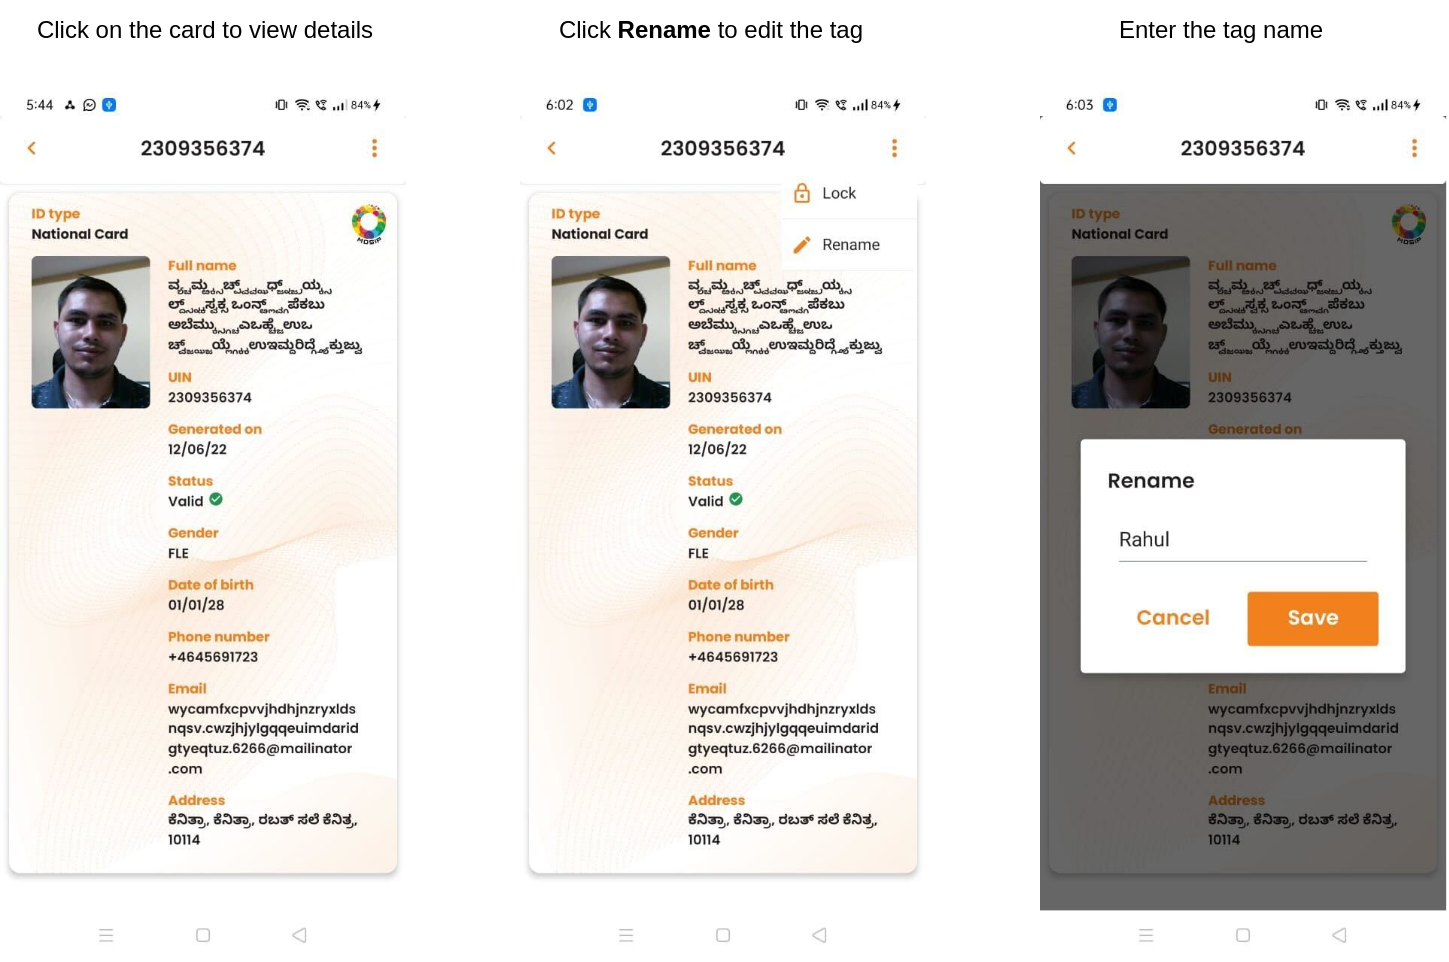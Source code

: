 <mxfile version="20.6.0" type="github">
  <diagram id="AmH5XNnmnmp9K2ZWIHX-" name="Page-1">
    <mxGraphModel dx="1022" dy="468" grid="1" gridSize="10" guides="1" tooltips="1" connect="1" arrows="1" fold="1" page="1" pageScale="1" pageWidth="850" pageHeight="1100" math="0" shadow="0">
      <root>
        <mxCell id="0" />
        <mxCell id="1" parent="0" />
        <mxCell id="BaGNjJaaFLJkYWTT5vt8-1" value="" style="shape=image;verticalLabelPosition=bottom;labelBackgroundColor=default;verticalAlign=top;aspect=fixed;imageAspect=0;image=data:image/jpeg,/9j/4AAQSkZJRgABAQAAAQABAAD/2wBDAAcFBQYFBAcGBgYIBwcICxILCwoK&#xa;CxYPEA0SGhYbGhkWGRgcICgiHB4mHhgZIzAkJiorLS4tGyIyNTEsNSgsLSz/&#xa;2wBDAQcICAsJCxULCxUsHRkdLCwsLCwsLCwsLCwsLCwsLCwsLCwsLCwsLCws&#xa;LCwsLCwsLCwsLCwsLCwsLCwsLCwsLCz/wAARCASSAhwDASIAAhEBAxEB/8QA&#xa;HAABAAICAwEAAAAAAAAAAAAAAAECBAYDBQcI/8QAWRAAAQMDAwEFBQQGBAwD&#xa;BAcJAQACAwQFEQYSITEHEzJBURQVIjNxQlJhgRYjU2KCoghUkaEXJDRDVZKj&#xa;sbLB0dIlcpM2RYOzJjVEY3Ph8EZWZHSElKTC4v/EABsBAQEBAQEBAQEAAAAA&#xa;AAAAAAABAgMEBQYH/8QAMREBAAIBBAECBAQGAwEBAAAAAAERAgMEEjEhQVET&#xa;FGGhBSJx8DKBkbHB4RVS0fFC/9oADAMBAAIRAxEAPwD6RREQEREBERAREQER&#xa;EBERAREQEREBERAREQEREBERAREQEREBERAREQEREBERAREQEREBERAREQER&#xa;EBERAREQEREBERAREQEREBERAREQEREBERAREQEREBERARaXr68XG31mnbda&#xa;7lFa5LlWPjlqJImyBkTIXyO4dx9kLPo5bpZtNVddPXv1TI1hlhZTQRxOeAPC&#xa;3adpQbKi6LUGo47Bpz3jLSyPnk2xwUgxvlmfwyIfiTwuu7NL9cdRdn1Ddb0Y&#xa;vbpH1DZu7GGjZM+Pj8moNuRed6Q11W6n7RLpRtibHZWULKigdt5naZHRmT/y&#xa;ktOPwXoiAiLybXXa1cNKdqdk0vTWllRTVvc97M7OfjeWfBjjhB6yiLDuVwgt&#xa;VpqrhVHbT0kL5pT6Ma0uP9wQZiLymhhm1KyjuOrdY1dhnuobJQWiiuQojHG7&#xa;wA4w+R5//LCz45bloPU1vpZrzU3qwXKpbQn2x4kqKOd4/V5f1cx3Tnpwg9FC&#xa;qZGjzCScMJC+Z6yquOpbtNUP7+okfmQ/CXCJg68Do0L6Gw2Hzk5fm4xi+dvd&#xa;7G1rxdvpcPaejgrj8F81XmyVGn7g51O+WWmjLWsqo2GNu4tztz6r3LQVynuu&#xa;i6CrqX95M5rmueftbXFuf7l03n4d8vp46uOfKJ8dUxtN/wDMak6c41MNlREX&#xa;y31BERAREQEREBERAREQEREBERAREQEREBERAREQERdVqO9x6b01cLxLEZY6&#xa;GF0xYHBuQB0yeAg7VF5hS1mp9Z6xv0Nq1XPYLfbxSd1ALfDJIe9gbId/eNJB&#xa;56Lm0VrytfX0+nb2+S4XGSvr6Nlc2JsLHtpnYyQMDcfRoQekoi8S1jq3VVNV&#xa;ye/dU0GhKMyObS0lPCK+uqGg4DsDoD+CD21F86UGsa5lbHDau1ipjq3fKptS&#xa;WruoZ/8A4uPhXt+k669XCxMl1Ba47XcWvcx8McolYQDgOaR5EIO8RaB2ia8u&#xa;Wkq+301ut9JUiaGeqkfVT90HMhAL44z+0IPGeF0Wo9catfLR19hD/c9dTMqq&#xa;R1JaH1r3sIHzS6SNrD6NbkoPXEXU6cmus9gppb2ymZXPbl7aZr2sx5fC8BzT&#xa;jqD0XbICLAu13t9htU1xudVFSUcGO8mk4a3JDR/eQFR1Z3lyo+5l3QTRl3HQ&#xa;jBIKDskWu3u+11Fe6O0Wyip6mrqoZanNROYWNZGWAjLWOJJMg8lFNq+jfoeD&#xa;UkkT44p4WyMgGC97jw1jfUk8BBsaLz6o7Tm0ej7Ne5ba1puVG+tdA6oDdrWN&#xa;DnMYSPjec8NGFuVrucF1gkmpgTCyV8IeRgPLTtJb+GQR+SDPReb6j7S7fbO1&#xa;S1aXlulHQ08Mb6q4z1M7Ymt+A91Hl2Bkkh30wt/o6umuFFHVUc8VRTzMDo5Y&#xa;nBzHtPQgjghBkoiICIiAiIgIiINM13LpuGptUmp7L7dTRve6OpfSmeGlfgeM&#xa;DPi8uPJdFocVdK7V1fpa1f8Ag8z4n2mkkaaWGWUMxI5gI+BjnY8vsr1BEGi3&#xa;7Tmqblqm23qhrLRCKGn2x0tZDJK2OZ3D3gtc3Pw/CFqukdN6ovfYx7obV0NC&#xa;aipnbzE/Jj9pk71rufteX4L2REHlVgt2qKXtmkFWLWyCKywRPdS08jIu6Er9&#xa;rGZecOH9mF6qiIOq1JNc6fTFxlssDZ7lHA400bujn44C8T09be0u6aD1DUXj&#xa;T0E90uHMclUe6n+FvwbWAcYPTovoFEHn/ZBXazrtKSO1rSyU9XHLsi76Pu5H&#xa;sx1cFsetIYajQOoIKiXuIJbdUMkk+40xuBP5Bd6satoqa4UUtHVwsnp5mFkk&#xa;b25a9p6gj0QeT2Z2ltYWqw3V+qKG36nobbThncVMTzSHGSCw9c5w5p+i5XU9&#xa;puN3s2k9MT+8/YrnDdbvcGvEoa+M7h3jxwZHub0W/wA2idK1FNHTT6Zs8sEP&#xa;y430Ubms+gLcBdlb7ZQ2mjFLbqKmoqZvhhp4mxsH0a0AIOaTmNw/BfM1sr6i&#xa;yXCXDerXwTR7iPhPUZbyvpta5ctBadu1Y+qq7a107uS9j3MJ/wBUhfV/Dd9p&#xa;7Xnjq43GX+HyvxDZ57jjlpzUw8e1nemVNU+3UEjHW+N4myxxO9+wDz9F6z2Z&#xa;xOi7Pbc1wwf1h/tkcUj7M9JxvDm2oZHmZpD/AL3LZoYmU8TI42BsbBgAcAAd&#xa;AAt77faWto4aOjjPj3c9lstXR1ctXUmPMejIREXx32RERAREQEREBERAREQE&#xa;REBERAREQEREBERAREQF0GtrXWXrQ14tlva01VXSvhiBcGjJGOpBAXfog8f0&#xa;3qSxdn2tdTW7UVzpra9wt4h3NcGSBlJGw7OvAIwuHs9s9Vd9T0erKFsclr96&#xa;Xh3ectc+OaXMbgD1adq9mRAWp6s0tV3GQXDT01DaL6Q2F10ko2zzMg5y1mfN&#xa;bYiDx3RNuqNYUz6qbVn6YaY3vhqqS6WwB/esHBj/ALVvGidX2zVUFUbZUSzs&#xa;pHNjk30phEbscx8+Y8x5LZIYYoGbYomxtznDQAMn6KWRRxhwYxrcnJxxz6oN&#xa;a17oql1vp32GUxxVMEjailnfEHiOVvTLT1aehHovNtV9o1wpXUFt1DpO20lZ&#xa;asV7nV8xiglfF09jeOrx5ei9zXDLBFOAJYmSNaQ4BwBwR0IQYljuovVhorm2&#xa;lnpBVwtlEE7dsjMjOHDyXRVGtxTdq9Jov2LJqbca8VG/phzm7duP3Vty4PZo&#xa;BUCoMTO9A2iTaMhvpn0QeAan1bctZf0ctd1ly7oyUl3FHF3bcDu2TU5H+9ew&#xa;2T/JdO//AMiz/wCWu7Fvo/ZpKcU0Pcykl8ewbXE9chZG1vHHTog0bV9oFdqW&#xa;kqLnYJb/AGeOle0U8bWSd3MT4ixxGcs4B8lw2/SGoKmzafe65wUEtr717Kaq&#xa;pzVBhJIiyQ9nxRxnavQUQaLpfTd5i7KrXZqyaKnr44I4y/usOp24Adt5P6wD&#xa;OHeq59F2S+WasqYK2TFtjj7uCLvQ5oxI7Z3bQPgYI9g2rc0QfOmpew+guXbH&#xa;bqSKsuFeysElxu81VKzhm/DWt2MGC45C+hKeCOlgjggY2OGMBrGAYDGgYAAR&#xa;kELKmSobG1skjWtc7zIGcD8slc6AiIgIiIKRsEbcK6IgIiICIiAiIgIiICIi&#xa;AiIgIiICIiAiIgIiICIiAiIgIiICIiAiIgIiICIiAiIgIiICIiAiIgIiICIi&#xa;AiIgIiICIiAiIgIiICIiAiIgIiICIiAuJ0DSc4XKiAiIgIiICIiAiIgIiICI&#xa;iAiIgIiICIiAiIgIiICIiAiIgIiICIiAiIgIiICIiAiIgIiICIiAiIgIiICI&#xa;iAiIgIiICIiAiIgIiICIiAiKCQ0ZKBhQsOiulHXl4paiObb12OzhZqzjlGUX&#xa;CzE4zUwlERaQREQEREBERBwSSMp4XPkc1jGjr0AC1mhvdwvl+At4bHbYOJHv&#xa;HzPos7VdqqbraHR0sux7Tu2+UmPIrG0hdaWajFAIW0lVTja+Dp08x+C+fq55&#xa;TrRpzNR/f6PXp4YxpTnEXP8AZtCIi+g8giIgIiICIiAiIgIiICIiAiIgLzzt&#xa;guuqaHTENLpKgrZ62rk7uSakhMjoGevHTK9DWLXV1LbKGasrJ2U9NC3dJJIc&#xa;NYB6oPnnWOjtS9l9hpNTUesq6pre+ZHUNfna8uH4k7gvQNZ1uttT9n1jl0dS&#xa;ujnusMc1VMydkToGOYHYaXEeq0+61Vd286ugt1tZJT6Rtku6eqxgzO9AvZa6&#xa;+2DS7aG31tdTUHegRU0b3Y3AYAA+nCDwjW+lb72S2+g1Bb9ZV1VUyTiKWOXI&#xa;bIcE9MnLVvfa1r25ad7PLXLbj7NdLzsDCP8AMjYHPx9FpPaV2f1Wh6iLWhun&#xa;v6OKrbupLizLfiOeMLL7dLg252bQeog3FJN+vLPQSCJ4/wByKxb72c630bpd&#xa;+q4tZVs9wpWCaqp8ux/rbzvwt9qu0mpPYE7WUAYK8whmMcCbvO7P967/ALTK&#xa;2ni7KL9UOe3upaF7WnyO4Yb/AL1pHZxY7dcv6ORoL7O2ioKvvnvmeQwRjvOH&#xa;ZdxwQiNesvZnqXUWiWatk1pcGXWohdVQMDztHm0F2VvHZtrW9ao7JaqtiY2u&#xa;vtEJIGtJDe+kAywnPTK1SxaF11Hps22h13bjpN7Hf4xTgSlsPO8MdhZf9Hmr&#xa;prN2bXi418raWjbXHMknAADGBFdc3sr1jcdP1l/1Nq2vtt3iD5Wxd8HRxgDj&#xa;4mv2hbP2Uaqu2pOyG6VVzlfJVUXfQMqD4nhsYcD/AHq2vNAt7U6Rl6sep3Np&#xa;jTd3FEz46eYtc7k/7lj9jeoYNQ9lNfb309LbG0DH0z3R8M2lnzCg0DQ2n71q&#xa;zSz71XdqFbYoxUugDJ6h/VrW+ZlavauznSlZpm3VXtWqZdSMqnNdHNJnDABj&#xa;AJe5aBofsN0nW26eWtvkWpYw/bGaOfEcWP8Ayk8qOxEzWPtF1XpGGqkqLXQu&#xa;e+Hf9lzZAxBwSRXbtc17f4HX+ptGnLHJ7OGwOx3juRn+5bX2caf1fpfUNZQ1&#xa;Vz986YkZupKl8wfIw+i817OdAQax1Xqm2Xmtqo6K3VmX0kDxH3khdI3J+mF3&#xa;WkqF/Zz/AEgWaTttbPPabjEXGGR2dhEZeEGxau0nrzW2vHUb6uey6ViHwy08&#xa;7czYHmxrt3VdFo6a96E7cI9E++6m8W2piLiJv8z8BePXBXpt/ntOtKS56Sod&#xa;Q+yXJuO9NK79dAGPaTx/cvKtI26Tsr7b4NPVPcXT31EO7rizE7Ac8H8MtRG0&#xa;3Xsj1TcLxW1lP2kXSihqZnyx08Yk2xAnIaMSjgLVuzCHUMnbTW252qrlebXZ&#xa;A9sz5p37JH4LMbC4jgr1ntI1UNHaEuF0a5oqQ3uqYfeldw0LXuwvSxsHZ/HX&#xa;VDf8duzvapT57T4B+QQbF2ga0pNC6Vnuk+18vy6eHzkkPQLyDspv+sJu2D3X&#xa;qO6V0maUzOpppjsbvjD2/B+C6e59oVk1N2uC6aqdOyx2cuFFTRxbt7werwr2&#xa;/tIsTf6QVXqsun921MTY4/1XxZ7pjOiK+nkREQREQEREBERAREQEREBERARE&#xa;QQsesp21VDNTuOGysLePQjCyFj1kLp6GaFj+7dIwtDvTIwsZ/wAM+Fx7hrml&#xa;tMMtFXNUe1idxZ3e1vQDOVtXl0WoaQ01XWasnmqZWbHN2hrDnPOcrcD06rzb&#xa;OK0/4eP0ejdTepM8uSURF7HmEREBERAREQVxkLqp9PUVRdorjhzJ4fuHGfqu&#xa;2Rc8sMc/4oXHLLHqUoiLogiIgIiICIiAiIgIiICIiAiIgLRO07s+qu0G1UlD&#xa;BePd0MEhkkHd7xJxwCAR0W9og8Ut3Ypq60UcdJbu0irpKWPpFBE9rf7A9bPq&#xa;PsrbqvQ1utF4u8090t4zHctvx7j1JC9ERB4lL2JanvT6al1Nree4WumORC3d&#xa;ucvRtUaFtGqNHN05UM7iliDBTmPrCWDDS36BbOiDwtn9Hy7Ttgt9y1vU1Nnp&#xa;zllKGP8A7gXkN/Jevfo3axpX9HfZW+7fZ/Ze58tmMYXbIg8RHYbqKjpZ7Tad&#xa;dVNLY585pS05wV6PZNB2izaE/RRrHT298To5d/WTd4iVs6IPEGdiWq7XTz22&#xa;w65lpbPNn9Q9rsgH6L0LQegbfobTLrRTudUmYl9TLIPmuIwePRbaiDxiTsOu&#xa;9nuFVJo7WFVZaKqOX0/xcfQtIW4dnPZrQ9n9DUd3UyV1wqyHVFVJwX48gPIL&#xa;d0QeWar7Iqyt1XNqTSmoZrDcaof4xsztk/HhZOguyf8ARe+z6ivN4lvd6mBb&#xa;3728MB64zklelIg8u1j2RVF11X+k+mr5JY7s8Ylc3O2TjHkq6O7Iqu16u/Sj&#xa;Ut+kvV0jGInc7WcYzyvU0Qefdo3Z1W6/uNnjfc46e00cneVEG0l0p/DyW+Rx&#xa;shiEcbWsYwAADgABcqIOrOmrEeTZLef/AOmZ/wBFotB2Rx0navWaoe6gkt0z&#xa;NsdD7MPg+AN+nkvTkQEREBERAREQEREBERAREQEREBERBCx6xkrqGZlO7ZKW&#xa;EMPoccLJRSYuKImml6Nob1S11Q64GUQFuAJHZ+LPULck/NSuWjpRo48Yl01d&#xa;SdXLlMUlERdnMREQEREBERAREQEREBERAREQEREBERAREQEREBERAREQEREB&#xa;ERAREQEREBERAREQEREBERAREQEREBERAREQEREBERAREQEREBERAREQEREB&#xa;ERAREQEREEAgjIUrhEJb4H4U7H/tP5Qg5UXFsf8AtP5Qmx/7T+UIOVFxbH/t&#xa;P5Qmx/7T+UIOVFxbH/tP5Qmx/wC0/lCDlRcWx/7T+UJsf+0/lCDlRcWx/wC0&#xa;/lCbH/tP5Qg5UXFsf+0/lCbH/tP5Qg5UXFsf+0/lCbH/ALT+UIOVFxbH/tP5&#xa;Qmx/7T+UIOVFxbH/ALT+UJsf+0/lCDlRcWx/7T+UJsf+0/lCDlRcWx/7T+UJ&#xa;sf8AtP5Qg5UXFsf+0/lCbH/tP5Qg5UXFsf8AtP5Qmx/7T+UIOVFxbH/tP5Qm&#xa;x/7T+UIOVFxbH/tP5Qmx/wC0/lCDlRcWx/7T+UJsf+0/lCDlRcWx/wC0/lCb&#xa;H/tP5Qg5UXFsf+0/lCbH/tP5Qg5UXFsf+0/lCbH/ALT+UIOVFxbH/tP5Qmx/&#xa;7T+UIOVFxbH/ALT+UJsf+0/lCDlRcWx/7T+UJsf+0/lCDlRcWx/7T+UJsf8A&#xa;tP5Qg5UXFsf+0/lCbH/tP5Qg5UXFsf8AtP5Qmx/7T+UIOVFxbH/tP5Qmx/7T&#xa;+UIOVFxbH/tP5Qmx/wC0/lCDlRcWx/7T+UJsf+0/lCDlRcWx/wC0/lCbH/tP&#xa;5Qg5UXFsf+0/lCbH/tP5Qg5UXFsf+0/lCbH/ALT+UIOVFxbH/tP5Qmx/7T+U&#xa;IOVUdI1pwVXZJ+1/lCgU48zlBzKCcKVivcXyCNvn1KC5m52t5KkOl+5/eFLY&#xa;2tGAFOPTjHopa0qXSDHwf3hN0n3Hf6wVsH7yfF9UspXdJ9x3+sE3Sfcd/rBW&#xa;y7PThNwCWUruk+47/WCbpPuO/wBYK25vH4qyWU4+8k+4neSfcXIoUKcRleOr&#xa;FPeP+5/MFyKuBnO1LKV3yfcTfJ9xTtIbwf7eVOXbvDwlnFXfJ9xN8n3FbvGj&#xa;rwpznolnFTfJ9xR3z/uq5BUKWvGFRK89Gqe8k+4pwq88YTkcYT3sn3E72T7i&#xa;jcB14U5y3ITkcUd6/wDZqO/dkDarIlnGEd6/7qd6/wDZqCPThTlORxg71/7N&#xa;O9f91MjblQnI4hncDjap71/7NRgeajkfipyXit3r/wBmnev/AGalpRW04o71&#xa;/wB1T3r/ALiHCrg8enonI4wnvX/s1PeyfcRhB6KUs4q96/7qnvJPuKSAVG7b&#xa;4k5HE7yT7id5J9xXz6JhORSgleejE7yT7itjHRqsrEpTj7yT7iNlefsK+VGC&#xa;llK95J9xTuk+47/WCuCD0TKtlOPvJPuJ3kn3FcjnKkEbQVLKU3Sfcd/rBN0n&#xa;3P5gr5UDDTn1VspXdLjhn94TdL9z+8LmUKo4i+UfY/vCbpfuf3hcyj6IOLMo&#xa;Hg/3Juk8mf3hcuPVSg4f1v3P9ybpPudPxC5ceqlBw7pfuf3hA6X9nj8wuXHq&#xa;pQcJfKP81/ME3S/c/vC5lCg4e8eOSzgK7ZWu6K/ThcE0e0GRvi81RkIuOJ2W&#xa;rkQVd4ViwOHfTEu54AWTJ4VjU3z5v4UIZGRnCncE2hRtbtxtWVWRU2+a6Gtv&#xa;k1LqamtjI2GOaPeXeY6/9Fz1NSNOInJvDCc/GLYUWkxaovFRUVApbdFUR08h&#xa;YcSYK72x32K9UbpWR92+PhzD1YVy0t1p6k1DpqbbPTi5dwq7ec4Wrx6yg/SK&#xa;SgkDWRD4BJg5L+BjC7iivlDXiXuJs9x8zIIx/amG40s5qJ/cGWhnh3DPwdvH&#xa;96fFldOdVWr2QVHtH6lzu7Dth64z6K1HqW111T7NBUtfJ5NwR09PVX4+ndco&#xa;T4WcRfF2271bhTuaumqtUWmkqvZ5atrXjggA4B/EhdpG6OWMSM2uBHwkc8Le&#xa;OpjlNYz0zOGWMROUU5sphVwQmXbfVaZFG0ZBTdzhTkK+FQcpuHGeCUTCgncF&#xa;HKjaPJPi/dKCcKCB1TIzhSgr8Q/FSCCoymM/ZUVJUcqORz1U5GcJZSMJk58P&#xa;HqrIgIqHjGOB6KQSfs4SyknGcqASG8qcKUEoq8j8VYHKsCCD5KWkZwmVBGWo&#xa;i2Uwqh3ONqsgNOOvRXXGeeNuU6eLbjyRKXz6KuMHIb16q6jKCVGfRUxtIB5y&#xa;uRaiUUwQc7c56rkVcqGcfAUjwLqgB38/krqp5VFlXqoby3JV1RDPDjrhXXGM&#xa;5yGrkSGUY9VKKMeqApRRj1QQPwToFDjtGV5nqbtHMVyqLTTU8jA1/cmcO5Bz&#xa;g4bhY1MuGE5RHT07bbZ7jLjhD0V9VCwuBe0bQCfoutrdS262RmSsc+CHvGxs&#xa;kLDteSM/DjyHmvP7bfvd9YY5ZXvjeCXM5P0P9q7p1a+sosMeJGEZblgIYfIj&#xa;PQhfk8/x7PTzi8Pyz/d652MY58OTdxV03tDafv4xM4ZbHuGSB5gLJ6Lxmjvd&#xa;FOKm20l/ZQ3R5ayCoERd0OXMa/HGV6jabiypp2xSS7pmNAcTgFxA5IAX6TS3&#xa;OOUY8/y5Zejy7ra57fPhMTXvTtuiggObg9FIHqn4Bet5WJRnMQWYsKi+SFmq&#xa;iknhWNTfOm/hWTJ4VjUvz5v4VJIZG7GMhNzc4TlMFS2lVp92A/wjW/8A/B/7&#xa;1uOxv3VXugXbl59fS+Ljx66ddHU+HMz9KeeWW/01mrLm2dj3OlmJaI25zgld&#xa;5ougqYYq2sqYu6dWSbhGeoAz/wBVs3dMHQKQCAMbV5tDZzpzE5TddO+ruYzi&#xa;YjGrr7NJqHR23tEfLUw4iqWtZE4NyHOOAsHUkM9qvU4pW/Dc2bPzOAV6H/5m&#xa;roqiyzVmp4rhUvZ7LTj9VH57vUrhrbOamMfWf6O+luo5ROcdRX6106DU9tZa&#xa;9OWylA3FsnOPM4yVwSywXe/W1lrpHQvpyDL8AbgDHBx6LadR2Wa7xUzYHsYY&#xa;ZO8+NdxGxrWjDVn5KctTKI8Y+PsRu4xwx9Z8/d5aGvoRWUVZLLHI92C0QNcZ&#xa;M+YcV6Dp6m9jsVPE4v4HSQYIyc4K7LY1W2A9V6dvs40MuUTbjr7qdbGpik7g&#xa;irgJ8Qb6r3PIlRtCbsYypQR8W77OFAd8PLcKyrkKKsoKrjkJyOvKWUk8qNpD&#xa;RjhS0qVBXOCrJ1UY9OFRKggFQXY6qeUEE7W88pnKnCjHOVBLQhALcFN2MAqV&#xa;RXkO/BWUHCrg+XAUKWyoI8/NSCD0UqgCpVSBkHzQZPVIlKScFuEHoVKgqqsh&#xa;wqg5OFZaBuc4PTyV1xnCswlzfRZZlJKq3PQ8lXwqO45A5WiF1VxPl1U8lSqi&#xa;By1WVBw/Ab5K6QihOHK2FDgNvRBkgIqT4VLOWqMKGEAuHoiORRn0THqpVQwo&#xa;+iJ0Qa1rTUJ07Y++YzfNK8Rt8vzXkF3u1rudTDWOibDVEnvcuJ542krfe1ik&#xa;qaqK3CnlZHjvMh/Q+FaXp7TDKu4RVD6hu4zMEzNmQWg+S+NuNzht9xjqzPmP&#xa;FejG3x1dfWy0Zmcca7hv2kNDQ09Cam6DvHTYe2A8NjGOi2t1ltzqZ8LKKGJj&#xa;hg92wN/DyXYN8IVl9PLR0s5mZxjz9F04nSiIienhmpOyuey3H263zZt7P1m0&#xa;+NhBzgfgsCO+1VBeqO4MqJXyROP6t7iQR5/QL2fVVZFbNO1VZKNzItvA+oC8&#xa;kuN5tF5bHTey+yTl+Y38YXyt1vNfR3FRhE414mo8PZq77HW1tPPdatcfFe8P&#xa;baWpZWUkc8RzHK0PB/AjIWT9F1mnYxFpy3Rj7NNGP7Ghdmvs4ZXjEvNlV/l6&#xa;YdF8kLNWFRfJCzVtFH+FYtNnv5MegWU/wrFpj+vm/hUnohkfHt+zuTLuPhU8&#xa;pystI3erV09bquyW29UtorLjBBX1gBhhfwZMnAwu5wvAu2Swzam7ZLBaaWfu&#xa;Kie3OMT/AEe0yuakD2is1LaKC90lnqa2OOvrB+ogdnL12ufRq+bbVqup1P2u&#xa;aJFygdT3e3b6KuYW4/WNzys3TkuqteUOpNW/plXWp9vkkENFG8iGMNZuw9qU&#xa;Pcb1frZp6iFZdq2Khpi4Rh8nTcc8Lq9SaypdM3Gz0k1DWVZus3cxup2ZbH0G&#xa;XL54vzrjeuwe2Xmvu9dVTQ3SSFzJ5nOEmW5G7J6jC9B1gy76Sk7PbXDqC41I&#xa;nuG2aV9Q4PqGl8Z2v9QMpUK9r2tznaox8PC8R3X/ALSO0jUtvbqqu09RWJ/d&#xa;QxUriwk5Ld5wQtar9e6kruxB88l2qWXCgvDKP2ynlMTpY+7LuS1KgfSeXcJu&#xa;Xhtz/SbQevdIzy6rrrvHfKgQ1ME7j3Y+KNp2N/jXHY/0m7Q9W6lr2avqrGyz&#xa;VBjpqWN3wAAnBkbnGOFmleuam1XadH2ltwu87oaV0giDmMLviIJ6Bd0x4cwO&#xa;HQjIXynV3Svu/wDR/qam5V9RXTDUDWCSolMhA7jOMuXvHaTVVlF2T3aooXET&#xa;ikA3DqGnAcVZgZc/aZo2mufu+XUNC2oB2Eb8tB9C7otlYWyMEke0tcMgjnIK&#xa;8h0ZonQlZ2OUlZcaWhMUtN3lTXHAfG/z+Pywut1XcTR02j9G6N1FLTWq5Suj&#xa;94sn3OwHBoY14x0Uo6e5YIx5/VTkZwvDKGO/ac7erBpup1TcLrQmmdJtmlP3&#xa;JDiQZw4rr+zmo1bX2m6ann1LVz0Nilnk9jmc6Q1Dmw52kk8NTiW92u92pLHZ&#xa;6m51z9lLSsMkjg0nAH4BRZrxR36z090t7+8palu6NxaWkjOOhXz0KHUd97Ib&#xa;rrOs1lVvMweySgLswbN+wsxnAK9g7JXY7KLDn+r/APMpMUQ3PCjlrfVAdzch&#xa;ThZVG9TgqNoTkN9UE4CjGMY6einOUQQCCpVTg8KMuzztAS1pdV5CsiIDClVP&#xa;HIQHKWB9QgOeinCEKghCgOz0U4QGklvhwrYVceakOy3hISQ528KQcqMJ0Iw3&#xa;r1VFsKOhz5Kc+iYz1QTnPRSAqt9MKc56IiBhpwrclVIPUclXWoEY+FTkKOqi&#xa;Pw4xjHCsIuqNyOquqYG/6oJzlAORhWVHeWegVRyZQBSFH0REqMeqlRn0Qa9q&#xa;y0C6WxuH7HQO35x5YwVoF6pHWTT9RJSP+IY58wSQ3K9e2ZGCtF1lbTS2qfZC&#xa;6aGXg/uZ81+R/G9prfFx19Pzj6w+n+HZ4Y6sRMOXR2u6S62+KCumZFWtAad/&#xa;wiTHmFt8tTBTQmSWVjGDzJAC+ZLwKu1tjiZK0ibIYdvIwumiuFZb6x0kdRJn&#xa;jOXZD/qv2P4dpxutHHKJa/GNtp7eZy0P6PWO0rWRuEsdso/ipB+sfJ98jyC0&#xa;qkp/e9VT0lM5rKiV7Y2jdzkrts+3WpkrKfvnyRB8cYbuJcRkALeezXQBsRde&#xa;bozFfKMMj6900+X1K3u/w/HCeXLw/m+lhr73cTOfT0Olp201FFA3pEwNH5DC&#xa;58IB6p16LhEREVD9nDDovkhZqwqL5IWatCj/AArFpgDPLlvosp/hWJC7bNL/&#xa;AAqT0Q59jQOG4TB4+JN4zjCjvWrncOi2XfgtXr9FUNy1xbdVTS1Pt1uiMMTI&#xa;3NEeDu6gjP2ls4JLchOVoabVdm1kqe0Cn1f/AIzBcYcEiNzRHI4DGXDBOV1N&#xa;w7EtK199qblurqZtSd01LBMGQyOP4YXpGFBaD1apcjR6fso09DoJ+knurJ7e&#xa;ZTUB8jx3jH+oLQFx/wCCm0uorBTGvuMjbBUGppi+VhcXFwfiQ7FveBwnKllN&#xa;E1P2P6d1PepLrJLXW+rmGJnUMoj74dPiBBV6/sk01W6Lg0vG2ppKGGUVGYHj&#xa;eX4IyS4Fbxlwam4ZwllNY1FoW3aluVjrauoqmS2SYVFOI3NAzlpw7IOR8C6O&#xa;8djemrvqOa8v9sp5Knmphp5gyKcnruXoYIKlS/Yebt7FtPDR0mlxXXL2F9YK&#xa;4u3s7wPDNmM7MYXoT6aKWk9lkY2SFzO7LHjILSMEFcpx5qPpwlrTzCbsC0hN&#xa;Wula+4w0xO40kdQBD/Yti1H2Z6c1Lp+ks81O6kgoBilNK4NdB9M5W2fHn7OF&#xa;IwU5FPP7H2O2DT2paK/UtVcZK2jBGZpw4S5Bbl3HoV3Wj9E2vRlqqrbQvqZ4&#xa;KyZ1RIKpzXckBpHwgDC2hQlo8wd2A6TL6nE9zjpp+RTsqB3cbj5tyFvmnbFT&#xa;aasFJZ6R8r6ekZ3cZlcC7Gc84AXZYx0Td8QCTK0EJkjqpUEhQSipg5GOFLTn&#xa;qpa0H8OqgE8ByuoSlSoUZx+KclA5B+zhSDnoijp0QThCMcoHA9FKMoypx6qD&#xa;xyFOQqIOfJTkJyoAweGoJTopUdVRbKjGeqhmccqyqDMdPRTlUOcjCurAqQPE&#xa;fJcqocKWZLeVUTlUjA2+uOFyKmcOwGoLqozv/AqceqhxAIJ+n9qIuquJ4wrK&#xa;rgMKonChxwEz6KCPg59OqquQeHlSoHhTHqjJ1Uoox6oHVaJrV+rjf6B1gp91&#xa;Bbtk88fetYK3e/YYsnoGM3PP5Le1VzGuZtcAQRjHkg8S72m1lRW7vtJuluNd&#xa;FPWwx22rZHtpmSNYH5kw0l3eZC165w6Bo4aGcMvUzqqiFdG2euo6VuwuLMF7&#xa;3DLst6R5Xt9z0ZaLtPBUSsqaaemiMEMlFVS0xjjOPhHduHCxp+z+0SUttpqe&#xa;e40UNth7iGOjrpKcbPRxYQStaeU6UVh4hvLPLKKyl5zdL6+1wwU+nqA0NKwU&#xa;e6eBzH1L6eoj2xPZI/MTB3w7tzhuHmF6do6hvNs03FT32q9qrGved3eGUtYX&#xa;EtY6QtG8gcF2Auwttit1ogpo6Kkii9mpmUkTsZc2JnhZu64C7LCZZTl25Y4Y&#xa;4xWMUKVCY9Vlph0XyQs1YVF8kLNVFJPCsWn+fJ+SypPCsSH58n0Ck9LDIRVw&#xa;dvDk5yubYWgkEtTHmoyR1Wja413LY52W+3Nb7UQHve9uRGD0AHqkRfiDpvOC&#xa;G8f3pk58K8Q/wiao/wBKf7GL/tQdomqP9Kf7CL/tWowlLe37vVMheJf4QtT/&#xa;AOlf9hH/ANqfp/qX/SP+wj/7VeEpyh7bkJleJjtA1MOlz/2Ef/arf4QNT/6T&#xa;/wBhH/2qcJOcPaS3KYOfwXi3+EDU3+k/9hH/ANqv+n+pv9Jf7GP/ALU4Lzh7&#xa;MCB1bhTleMfp9qT/AEj/ALCP/tT9PNSZz7x/2Uf/AGpwk5Q9nKggHq1eNfp9&#xa;qX/SP+xj/wC1P0+1J/pH/Yx/9qvwzlD2XoUD/XheNfp/qP8A0j/sI/8AtUHX&#xa;2oT1r/8AZR/9FOEnKHs2UK8X/wAIGov9I/7CP/oqntF1EOty/wBlH/0ThJyh&#xa;7Psx0VgRnAXiLu0u/j/3p/so/wDosd/alqAf+8v9lH/0U40vJ7wqkAt5Xk+j&#xa;+1SprLzBbrttkZUOEcc4aGkOPTOF6zhY+jUK7sfRShVc4P4KNLrj8PIarBzS&#xa;MgqMILZ9Ex6qhIibuPTzTvo+Pjbz0+LqpcepXsvyCp3BRygGCAG8KsrKANh+&#xa;qlQeVUWVTyMIwHbz1VlexVmPzCsqnOePzU4SBBwDlXwq4CAnaPVIFiAWqGeH&#xa;ATCDr4eFUWwgIBTPoowN4+FBfkqp6j0V1xu5xnpwtJC+VBB4IVlVx+FJSF1V&#xa;3g8PkpCh3gVRI8IUOPw+HPCDPCHw8ILgcKVA8KlWEEUZ9E6cBAUoo6oHVOAn&#xa;4BSggBPonVSgIoz6KUGFRfJCzVhUXyQs1UUf4Vhwk9/J9Asx/hWHD8+X8lme&#xa;lxcu8Yyp4UoubogYXh3aL/7e3H/4f/ymr3HaF4b2ica8uP8A8P8A+U1bwZnp&#xa;rSu0KjSrNK62w5FZq4u8TvUscynKxzUNCo6sYPtJcJTMyp3Lqn3WMfaWM+8f&#xa;casznELGDvu9AVDO3atdNyqHdG4XGZql/V+FidbFqMJbEayMfaXA+6RN+0uk&#xa;7t7uvKuym/dXOdx7Nxp+7PdeG+S4XXOU9GqsdJI7wMcVnU1guE/y6OU/wrE6&#xa;2U9Lwxh1xrKhyqXTO6uWz0+hrtL1gbH9XLtKbs7m/wA9UNH0blZ5ZyVhDQu5&#xa;PnyrNgXp1P2f2+LBllleuzptJWiDpRtf9eUjDM5Yx08utFK73tREN6TM/wCJ&#xa;fTQOOjcrS6G20lPNH3VPGzkdGBbst440RlYeWqrvCUJwn2Ulp5tSmjludXHX&#xa;1FUwmYhgjd6lbVBdJYNRRWdm007YQQTku4Hqr2CyzWuesknMR7+TvGbM9Oev&#xa;AXBdrHWvvMV0ts0Ucob3ZD+i+Tp6WrpYcojzf2fS1NXS1c5xnqvHtbDuF4nq&#xa;xfKJ7WCOni+AgHJ+q6yTi36a/wDxT/xBdpDpm4N95meohkfVswD05/EYXI7T&#xa;NYaWzxB8WaJ5MnXnkHjhc509bO5yj93/AOOkamjhURP7p22obnNa7Qaqnawv&#xa;BaMPBxyV0v6S3WnlpZaykgZTVOGjY47m5XcX+2zXSzmkgLBJlvjyBwViXSwV&#xa;NZQW+nifEH0zmudnOOBjjAXq18dblM4+kRTy6M6UREZR/wDHBLf7pV3aeltl&#xa;NFIym4kMjupC4I9WXB1lraowwMkglbG0YOMH15XPNp650l2nqrXVxRR1PMgk&#xa;bnBXBHpG4Ns9ZSmaEyTytkaecYHrwvNPzN+L9f0+lO+Py9ea9P8AaJdUXijN&#xa;PUVNDF3NQBtDD8Sy6a/3SG9RUNypooxUDLDG7OFzXew1Vdb7fTxPiD6UtLt+&#xa;ccDHGAuS42Spq73Q1rXxd3T+IHOfyXWMdfGfEz4r/bHPQmI8RHf+nTT6xrJZ&#xa;JpaRtGymh4DJX4e8D0GQtstNxZdLZFVxjDZB09CDghau/SdwppZYqGWl9nld&#xa;kGVnxM/AcFbXbqT2Gijp92/YOTtAyfM4C67SNfnM6n7/AEctz8HhHw/3DK5R&#xa;gAOFKrzvHwr6TwL5VcZeFZVcQMfCqQuoJPGEQ44z+C0QvhQfCpyquA4yspC3&#xa;JQ4A8KlUOTj7K0kL5VXYxz58K6o4njCqQt0VCAcbuOQrtCjoQg5FHX6InVVD&#xa;8AnRPwCdEDHmUz6J1TKB0THqiIJUdVOEVBFGfRThBhUXyQs1YVF8kLNQUk8K&#xa;wowDNL/Cs2TwrCiz30uPwWculx7c3nlRl/o1Tu5xhNzT0XJ1Mu4+FeD9pEwb&#xa;2gXHP/3X/wApq95Xzd2qtld2n3bHh/U//JjTlGCTF+HWOrY2/aasd13i+q66&#xa;Ojkd9ncs6msVZP8ALp3n+FZ+LPpC8IjtBurj0auI105/Bd3TaNuMmMxNZ9XL&#xa;s4NBTHHe1DR9FOWc9FYw00yVDur1Aheeq9IptDUAb+sfI8/+bC5a226bsFJ7&#xa;TXbI4x5vcST9AOqRjnK8sYeb+yOLcBq6uqqIrfJ+tuTWH7j2ZXbao7RmVkXu&#xa;+zUfskB4e+Ro3PC0Ooc0H9dTtfIfXhdMdD3cp1fZsVPqii78R1HwM/aMyQt2&#xa;0/Safvjwynv0BkP+b2Frv7HYXjkk0O3HdRsOPJq613XLOE+DjCRnL6optCW5&#xa;vMjnSLs4dL2iHpRxn65K+XLPq+/2DHu65ywtHluyP7DkL0XS/b1Vwv7jUFK2&#xa;qj4xPA0NePqOhV4RHoTMvb4KGlgaO6p42fRgCyWtH3V1tiv9r1HQCstdYyph&#xa;6HDuWHrhw6grswFYpJTwrImFtBFKKC0PzmfULa28tytVhH65n1C2nOD+C55O&#xa;uC6p4VPJTCy6QnKgjK89HaPqHp/g4vX+s1a9bNV3bWHbLa2Q2yssvuuGQV9P&#xa;VTY3xkcYjV4s29jZ/wCVWVCT1WJd6ya3WmprKeiluE0TC5lPF43n0CkLLMzg&#xa;5Dcq+F50e0jUIbn/AAb3xa5o7WNzr75q7Vwt1cbbDAyP3b3vezd8z0Z1YrxS&#xa;3tBALcKWldNpfU9u1fYYrta5XGCTIIe3Do3Dq1w9Qu4Aw/8AdUE8qGgB6svM&#xa;rn20Uttu1ZF7jq5LbQVooKitD2DEvoGdSrEJb05VPjC871D2p1Vg1MLMdJXC&#xa;pklkMdK9j2gVG0ZJYtQ052hX/UGvIDc6q52ignuDqSlp4qeIwZb1hkcRnetc&#xa;S3umFB8vJTlQccZ/BQWQ5GMfgpVXc4/JVIXUHJx8K0bXnaSdD3ChpDYau4+3&#xa;DET4HDl+cbAOpK6K59tFdZ3U7bjoS70ntDgyIzOEYLvTJWqR60quI4+HK8DP&#xa;aXqO762cKx9105ao6uKhbHFTxSd3K7ymLvVe+HOQkwkJwoONwBUkowHPKCeq&#xa;jgvH4LSNVdozLDf47DbbNWXy7Pj7409LgCJnq4rqmdr4nstbU0+l7nJcbZL3&#xa;ddb+ksDcE7z6tVoemZ9EY0AuI/Af2LxXQ2uZ9K9mYv14hrK23V10kMRjf7Q6&#xa;kgPnI78HL2Ohq6avoIKyklbNT1DBLG8cgtIyCERlY8yn0Tqn4BVDgJjzKdEQ&#xa;M+idE6Jj1QFKKEEqMeqlQThBKKFOFRhUXyQs1YVF8kLNQUk8Kwo+J5PD5LNk&#xa;8Kwo/nyfks5dLj25sFC3Krg5ynx7VxdqNg4Xlur7JRVGsK2okga+R+zJP4MA&#xa;XqWTnC8+1KM6kqv4P+AK4xDM9Ohht9NDjZBGP4VmMiA+ypa1cgC3FOdpYFyB&#xa;qMarSubBC6R20BgySraOo1JqSj0xbvaaja+Q8Rx7hl5XgN+1fWXm5Plld30j&#xa;ujB0H4ALsNX32fUV7kmkdIYGcQxv4wF2/ZzoEXF7q6qb/wDhhdMY9iIvw12j&#xa;slxlaHS/BuGSxjf965ajTtaYv1e1n4+a+gLbouki+ARRn1L25VrlomkMW7a3&#xa;+BoAXWMJpqsYfLdZp6spz9l/0XWS0k0ZwWr3S9WKOle9ga1adW2aBzuG8lef&#xa;KOLp8N5uYZB9lR8Xm1bkbJg42tWPPZ2hoyzC5znSfDdZprVVy0rdGV1uqO7e&#xa;MZZ5SN82lfS2gu0S3a2ppBG32Suixvp3uGSPVnqF8z11owzdG1cOn7xVWO8w&#xa;VtJL3c0XQhxC3jMS55Y0+z2qcLotHamh1TYYa6NrWHo9noQtgAKrKmFLQuTC&#xa;YSICL5zPqFs61qLImZ9Qtl5WMnTTEUFuVIILchYdng9usXaFaL9PJSWuukvc&#xa;kkjDcpq0OpJGF2Q5zD6DoFky3G8/4S9NXjVdBTabNsp5YqiqmqmYqztxhi9v&#xa;ytQ1xpKp1N7vdRupS6lkd3kFW1wZPGRgsc5nxYyM46FW2OLG0t2hMulqnuN9&#xa;dbLJTRy9yGyVmHRvGcxyB4bhyydXXqonjZp6zO23G8UNRJRVUbxtYWNBByOm&#xa;c8OWt3LsvvNzhra6astgutdUwyPZGx7KdkLIzH3bHDLwSDy5ctl7MrhT6xs9&#xa;2uZtBZahw+lgdHJJiPYxhGcYZ5FVGsacoe0WxRPjsWnaykfiOSqFxrWSxyOY&#xa;MOEWeherw3fVGltY3rXNZpB1FbbhGynkp5K+KIh4xh5yvc8rUdfaSq9V0lvF&#xa;FPHHPQ1PtAZM57GP+Es6s5BGVeRTo+yGAWeluEFyqrfS3K8VTrlHbYahjnQx&#xa;OGRw0rc4b/DPrGpsAgeJqalZVd91aQ5xbj8DwtAtfZLcYr5bqitqLd7LSvZI&#xa;8UrZWueGRd2I9rnFuAON3UhcNi7H7haq+kl720wGgiqGRVVLE8TyvkBaxz88&#xa;AtQh6jebtS2GzVNzrnSez0rDJIY2FxAHngLxy+2bUsnaHXXaLTX6QxzBrrLP&#xa;7QwUtOSPG5h6lbGOznUFtszqCzXuAxV1F7NXxVveTR96W7XzR85DivQLTbm2&#xa;ix0NsD+8ZRQR04cepDGhuSpdI8JuehtS6jvVDFcNGwQ3ZlcJq68MmHcVEYP3&#xa;F6he7HpHTT6nW8llbLVU/wCukmp25PJw54bnGfUrZr5am3uwV1rdK+AVlO+E&#xa;vj6syMZC0GPsxvdPYZrNDqyOnt9Ux0MtNDbQGBjuuwF52uKtkQ9Aqrtb6Cij&#xa;q6qtpqWlkxslllbGw5GRglddpnVNNqi2VFdSt2Q01VLTF24Fp2Oxua4cFpC0&#xa;o9nWoqO7VUlBcrdUUT3gxMuLHz5YMbIiw/AAOgeOVwt7M9SQUlGKW5UMUkFT&#xa;PUikZ3sdNBve1zRGG9Q3HQpQ3JmvrJUam90wVlNPGKJ1dJVQ1DHxRta4NIcQ&#xa;eFm0ustN1tKammvdvmgZI2IvFQ3AeThoP4laQ3stuNfPWx3art1PT1FC6iL7&#xa;ZS9y6oJeHMfIzw5bhTduy+93CK5yO1HRy1VfSCjlYbaGxujHLPtHDs/aVpHH&#xa;rNtzf2k2fVFgoGaijtLJaSppIJmiSCRwK1K4XXXPaHpW56fksMFdJNWtjFXB&#xa;K0MoS1zXOjf+LV6no3SNZYa+qud0uUVXX1dPDA9sEHdMAjGPUl556rZaO20V&#xa;C2aOjo6eCOZ5fIyKNrQXHqXY6kqzI1CisOgrjVsvsj7TcbhbGR+0VzKgODHx&#xa;twHvwcZGOpW2e97cLgyi9vp/apGbo4O9bvI9WtXk7exu9tZPl9gnJBjb3kUo&#xa;yw529Dhob5MDdq7St7IKyt7yc6iZHVVMcDqif2BjpBNEwND4pMgx9ERuFj11&#xa;p+9UFDPFXwU8taHdzSTysZOcOLSNmfULuY6+llbUGGZk5piWSth+IscBnaQ3&#xa;Jzg9F5I/sgvc1Pb6cvsMcVLTtgLRFI4FzXEiU9C93PQnAXeWPSWttOU9XHa5&#xa;9PUwq5A/u9kpbCQ3Be3PLnHzyqOpnmvEGtmdomlLV+kNqvVC2GWFjxFLHtwA&#xa;Rn6LDtI13ZdaXfWNRoqSo98xti9kgq2d5AGABu5eo6S05HpXS9DZI5XTtpGc&#xa;yHje4uLnHH4krvOqo8Cs1u15p3Rd60+7RXtXv100rO7qmd3T943YWuavRtAy&#xa;P07DbtC1jN9dRWttXJKDlnMhZtH0W692xzXBzfEMH6LyC0djNbbblSyNltFO&#xa;KH2kw1VNE4VMjngiMuzwNhPkkI9UvV4pbDZam51veClpWd5J3bC84HoAsuGa&#xa;KeCOWFzXxyAOY4dCCOCvMh2b6htllfb7NfIO7r6H2a4RVhlmZ3hbtfNFzkOK&#xa;9EsttbZ7DQ21r+8bR08dOHnqQxob/wAkRnY9VKjqpQMIo+ilBGPVSo+inCCF&#xa;OERUEREGFRfJCzVhUXyQs1BSTwrCYSJ5fyWbJ4VhR/Ok/JZy6XHtff8AuuU7&#xa;lG4KMhcXdY5Wh6jH/wBIan+D/hC3n6LSb+Cb9P8Awf8ACFcWMunVtauVjfhU&#xa;hq5cLo5IY3C17XVYaTTcgHBlIYMLZmNWn9qOYNJd96SNVx+qS8ipqD2itxI3&#xa;4fJe3aPpGUUUMW3oF57oezPubhUzN/Vt6n1XqVtjzU8dAvTHfhvDGottjTG3&#xa;AG1dZd62WOLDG4CzJZI4GDdtzhdDerlTyU7o2PavTVQ5x289v0756x5Ll0nc&#xa;tPiXe3KGNxz8KwHwDYCF4c8fL34+IdFPA2J+Q1dbUuaW4K76qpwW88rpKiAb&#xa;+Gry5Qsy6ieMbfCtSr4RDWOw3grdZ2/DgLWLxD8YO1TCalxzjw9A7ENRSQak&#xa;91yVDmMnH6sHwZAJX0czloy1fFlhrpbbfKSpie4PjkBX2jSOMlJG53UgEru8&#xa;zkwpU4UJQtGP1jPyWxZWvRfMZ+S2DgFc8nXTSowVdUcRwVl1arN2l6Tg1ALK&#xa;+6N9s70U5wx5YJD0YX4xldTV9t2hKZs2Lo+SaMH9WKWXJI8slq8vo7bRaTu0&#xa;lq11WXikoaW4mupxHFupas+Ti4DOVtFFBS9pHaky8W21TxWCOglpa2omi7oV&#xa;m9pZgLXGGIbH2a9olw11XzmR1njpo49/ssDpTUxHOBu3ANI/EL0Q+RWoaR7O&#xa;aDSl1fcWV9ZXT+ytoYvaXN/Uwg5DBtAW1VlZT0FI+pqqiKCCPkySuDWj6krM&#xa;/RYZGFBx5/gmfhz5LqJNUWWGwxXo1rH26WRscc7GktJL9g6D1RXRXLtf0TaL&#xa;lU26tuzoaqmf3Ukfsshw4fRq6nT/AGinVfamyjsVU+v0/wCw5m/xYsEUod6u&#xa;AK1vVN81hqCq1XS01JG60WqobTTUdOwx1U0Wcl8b1k6b1oy4dozKy0VVzk01&#xa;b7PitFQx+2NzPw83rdObdrv2s6NsF1mtdxu3cVcHEkfssjsHGerWrB7M9W3D&#xa;Vct/qJZXVNuircUFQYe63xH7K0HW1yoK3WlZBqW+3ql0hcqWKppX0rf1U5ID&#xa;hj4Dwtq7JL3Myy1M99uNZ7PU14pLW6v/AFfeMA+AMHqUrwQ3rUmsLLpKCB94&#xa;qu4792yJjGOkc8jrhrQVz6f1Fa9UWplxs9U2ppSSwv2lpDh1BBwQVoXbZM+2&#xa;26zXSng7qaGq7s3IRGQ0Ebx8bw0LotI9oentF0L6GC3XOOwnc6K8TxPPtk5A&#xa;z8OEoex3O726y0Lqu5VkFFTDgvneGDJ8uV18OstPVFlqrvTXSmqaGijMlRJA&#xa;7f3YAzyG5K8Xrbhe7pbNF6p1rbpaq1U1TUGsY2n4DT8tzo/RZlpusQ1jqjWG&#xa;j7VizUtncPkmKConGHcMV4jev8OXZ7/p3/8AxJv+xdHqTt8sFNTwM03UQVtT&#xa;M/D5KqKWOGBvq/DcldbS61utHaaSXtCt1LcNNXqlEgqKekOKdx/zUjU7OdFP&#xa;1Xoalmqqm4Ww22un90VAwJRTPaAQQ4HLSrUI9U0ncqu86YpbhWz2+aScF2+g&#xa;c4wOGcDBdyu7jxsXT6Z07SaU01SWW394aalBDDIcuOSXEn6krukFXn4cDqVj&#xa;V9dT2q21NdVv7unponSyHHRjRknAXBdrvRWKh9ruMvcU4kZHv2kgFzg1vTOB&#xa;krkvEtVBZa6ahgbPWRwPfDCekjw0lrT9SpCPO75226QnsdbHZtRtguBhcKd8&#xa;lFNgP8s/Atf7O9d1gvNXLUX2su9gpbYKmvq6lji2CpHURHYCWrWhrW73S1+x&#xa;1VVdb7Wkx1MtDQ0vsU9G9hLngvaw5jW12/VFdrDXGoZtOVF3ks/uR2I+WCOq&#xa;HRsYdkB5Wxm6v7bLBNperj0vfHuvJwKYCik5OenxMWzVXanp6yikpL9Vuork&#xa;+CKapgEL3+zlzQcOLQcLw43d8lup6+mvmo5NfgCm9l7ro0v5YPgWza99kt+u&#xa;Bb786utVruFBCa2qgYZZ7m9mAIi7oFK9B7VVat0/QV9to6m5wRz3VuaTLuJR&#xa;5YPTz4XLHqizy6lk0+2vi96RRiV1P9raV4brHWdr1H2e/o7V6VrrXf4e6jtd&#xa;CYXueGDbtcx2B9lZFx1BS6y1BoeKy0tY7VNvqIfb5n05YYWAASiQqo+guiY9&#xa;VOFH0REqMeqlQglRj1UoqCKEQSiYCIITAUogwqL5IWasKi+SFmoKSeFYUYzP&#xa;L+SzZPCsKMZnl/JZy6XHtyIoICbQuTslaTfh/wCPT/w/8IW67QtMvo/8cn/h&#xa;/wCEK4sT0wWhcjQqtC5WBbc0sC03tZj3aCnO3wSxn+/C3QcLW9e0TrlpgUzG&#xa;57yaL+zerELEMHT9K2zabp6f/ObMn6lazqbVE0G+KJ+xnmB1K7nUFa6npdwX&#xa;ll2v1M0u3fGSu8TxdZx8VBW65uAkzHLOcgZJXD+ntw6yObMwdfIrpKu+DeA6&#xa;lwSMj6Lg9tZJhzoHMB81J1Jc4xpvNFqhldFzwfRZ7rn8Az0K0m0UklXU4o4n&#xa;PPUhiz7jJUQv7uRuzC5zPq74zNOzq74xr8bm4CwvfEJZ3m9rgtVqoXSSZdUd&#xa;Vxw0Ts5jqW7lmolmc5bKbrR1D9gc3J6LEqKI1UT2befJdbHRO35lb9Sxd7Zx&#xa;te5hl7xn2MrnOJE34l0Gm7RPc9VUVFA3MkkuML7LpoG09PHEzowABeB9i+n/&#xa;AGjX9wuDmcUGcfV2QvoELpi88ihWTGVUIh+sZ+S2A5XQxD9aPyXfHG1c8nXS&#xa;MIR8KgH4Qp52rDsZXSawju8ukLlHYeLkYSISHBpz54J6HHRd0B8Kt5IPHKSz&#xa;aooLnS1Nh09c7ZNvcZJK26e0R1EWw8TMLziQu2Yws6spNfDS9RbbnQO1Ey7U&#xa;GCN0EL6GoLMFrsYa5mehC9TyvPLl2u0NuvlbSPtNUbfb6ptFVV25mIXu6fB1&#xa;LVbYqnTVGjte0dSyaiq/aKqOGmFPUG4PiigLIw2RjoMFrw4ro5dIarGnaS1i&#xa;3X72KOj4p46qmAFcJS/c4E/KJXvTQuk1Bqmg03VWqCujlxc6ltLG9jMsY89N&#xa;ytpTJtVPcqbStLDUS95dGUrQ58rt2ZdvOSAMjK8nrLXrK9WeSDUNhu9wqe6d&#xa;GJ4K2KlMby3oI43hkkYd5uXtuVXq8fgpdLTUKi2ahb2V0lrtndW+9x0tPCRC&#xa;4NbGRtEgYeccLobtpXWVZT/o+Z4rja/a4amC51E+KmnY14eWuaB8bvQr0/Cg&#xa;YzlW0pbCgEZcmUYCGjPJUEk/CjGgNQ54x+anKoh2D8J8149qTT+sZNb3Ktp6&#xa;S51cUmRSPpatkDGRGIsLcudwQTkDbyV7EwHOT+Skn06rUJ9HjVk0prL3MKR0&#xa;90o6B9zi/UCpENQKfZiQhwe7A384yuwrdM63sE75LLfK66TexSCSWrmaWSSl&#xa;47trInHDXBvmtx1lrGHR9BSSvopa2esqWUtPBG4Ny8+rnYAVtHavp9X0VVI2&#xa;jloqqgqHUtTTzYLopG9RkKo8yuun9U32mjfW6cuc9f3kJjqp62Nsc2x4J7+m&#xa;a8saMei7iXS+pTTVWpI/bG6hjuuaeD2o937IJQ0R7M7NpjXrJ4bnqpA+FVAk&#xa;BGgjryo8/DwpOS1BHjOB5LkwAoHDVOPVIZOqcBPwCnCojqpUZ9FOEEY9VKKF&#xa;RKhSiAiIgIicICKEQYdF8kLNWFRfJCzUFJPCsOP58n5LMk8Kwo/nyfks5dLj&#xa;25DlEJ/dUZ/dXF2StMvv/wBdz/w/8IW5ZWm30/8Ajc/8P/CFvBjLphsXIFxM&#xa;K5Wrbm46x223znpiM/7l5jpStu1ZP3dRPJJRCYj9Y4khwaSML1J4EkL2HoQQ&#xa;VpcNu92VlJHHt7tz5JDj7xW9OL6enSmOMw2KksVFcm7KqLePRa5qHs7srYss&#xa;tbCfXbytso6wU7gegXPeamorKPEUH0O7qvXjEV5cZibfNmptN00NV/i8U7CB&#xa;jwnC6FlprZcU0UTiOo+Fe41GnH1lTiolawea2C3aNs1st7pWbZJuMk4J5XHh&#xa;My3xiGodkekH22p9orWN3y+RWr68pNlbMWMxhe2WiPE8QgZkhec9otvAuE48&#xa;1M8awdcIi6eIyZM/xNdhcUEDhMC5sgZnnC2N9s7yT4OqCyVI6MXlxlzywdVH&#xa;NPDO4R7jB5B/JXe2+XLQQ1oK4haZh4mrKpaV0eFnLJrHCm66L1pSaPNYwUD5&#xa;56uZskx3ANAA4DV7pR1cVZRx1MHMcrA9n0K+W64jPHU4B/sC+ktLQupdK26J&#xa;3UQtzlbwljVwiMbdwgKrlTlbedeM/rB+S7/aFr8Z/WM/JbCueTrpqhCRtUAe&#xa;LKuubs+dbDeNZalvT7rRuvElbSXMmoDKoCmip29YvZ/Ny4L9qXUVHcLjfjPq&#xa;W31xuTDbaesifFTzU5/zXdHqQvWb32V6fvF1fdY5K60XCXmSe3VHcl5VLP2U&#xa;aftV1iukz7hd66HBjmuNQZTGVu4piped3n9JKrtAudLbdQV0lwpasTSTx1Ri&#xa;oLbS9QyUHAJwsvtMs9FT1lt1m28z3qw1NfGZqE1G6A+WYtq3e9dkdhvV9qrp&#xa;LU3GlNdg1VPT1WyGox94Lhp+xjTEF1gqA+4vpaaX2iK3Pqs00b/UNVuEpqdz&#xa;daa3XlfRjVGuKaM1skMtVBVCOjp5eXGMegCwrrp+msurdK3efUddqnTlVWti&#xa;i7+tMvdTZw14I4cF6Bd+yOwXa8VVwNVc6Rted1XS0tV3cE59XNWC7sP0pPPk&#xa;vuIpWZMVG2qPcROPmxLgpwU1Ze7H2sVGlKq9z1dDfqaWqpZDjvKN3PDVmdmV&#xa;4u0d4v2kb1We8Z7FIwRVZ8ckTugcqjsRsHePqZbpfJq3ju6yStPfwgeTCAtW&#xa;vMMWgZLhaNPUdwfUUzoLvcbjJXsEs8DHcg9M+Ywn0R7kSdvhUsaA1aHD2p2k&#xa;18FNV0tZSs/Usmqi1vs8EkkYe2NzwV1VL2g3Vl0rbHTCnu9ylustLQyPcGQ9&#xa;02MSEuLQfAFIhbeoHBOCut1FfqHS9gqrxcXOFLStBfsbknJwAB6klaBXdp92&#xa;pbVGYrRA66R101BU05nJHexgOxFgZIcDnJ4asWsu36a9oFFZ6mnfJp672yWL&#xa;ENaySCRzXB5kAaerSMKxCS4H0lj1zeZ7oL5qHSF7llbTxwS1Agy8MGAxnmsK&#xa;p1TqV2i9Vaeul+ZSXLT88QfdGZaZYHHy29HraW9iGnHMxVV14rnsGKeaorcu&#xa;psHI7rAGF2Nv7J9O0en7raX+11rLuWmqqKibdNIWnLTkAdCteEa/2U1NfSXC&#xa;qNzuNVT2267TZ6G61Ykq3tAy5wBVtfa2slXaLvR+33yhqLLWxU7vdrxDNLK8&#xa;O2sa77izm9h+nBD+sr7xPVRhogq5as99ThvQRkAALMpux3TMWm620yisqBXy&#xa;tqJ6mebdO6QdHbkHjbo9T/poyxVDtbOklphNDSe9295nPUvOW7V672Musn6L&#xa;VkNpo6ykngq3x10da8Om74dS5wWt637Obfpqy++ae6Xqe6iWOFtfPcnieJhy&#xa;3DdrTn0DQ1dZY7hJp1+k4bFQThlRXuFyaLlHIZap8ZaYpeeoxlVHvYG4hxXz&#xa;u+v1pqzU9690Pu/t9HdDT0/dVgipKSJjsYkj81ttF2vXapt1XKbHSyyiIzUx&#xa;irWNjLW+MuDyHljfvsaQV3tf2b6e1VVs1HRVtxtlRXxtc+otVSYe/YRkF3Ck&#xa;eB5zf571c6rX96GpbrSz6bqWR0kNLUGODG7GHNWzXzUd9s1TofV4uMklDd2U&#xa;1JV0PGzMjN5kat3snZ7p6x6bqrHTUve0lbn2oyuLnT5GCXOXU2fsb03Z7rSV&#xa;ntNzrRQO7ykpaqq7yGnPqxmBhWB55FLqKTX1R7NqOukktdzMlzr3VRjt1LSj&#xa;/MljsAvXsF11taLVLYw+V00d7qG09JLBhzHE4wS70XRXDsa03cL7WXCSe4si&#xa;rpe/qqOOo208r+uXMU2rsc05ar1SXCOa41DKCTvaSlnqd0FO71Y3CqPQeiY9&#xa;VOFCIlR9Ex6qUDCIioIoU4QFClEDCIiAiIgwqL5IWasKi+SFmoKSeFYUZxPL&#xa;+SzZPCsOL/KJPyWculx7chKrlXVVydkZWl344vk/8P8AwhbqtH1ER7+n/h/4&#xa;QtYMZMRpXI0rHDlyNK6ObIaVq90zTuA+2Jhj/wApaVsbXLpdVQ5tntA25jLS&#xa;fpnC1pzUrE0yaOdvdgly4blfO6pxHvWv+8TBCIjw89F0NZXSTyY9F6Zyp0xh&#xa;2lTeXbXbOqi0XYyVWKmfZTAEvWDarU+5PG9/dx+pWyVem7YbNLAypaBjxj1U&#xa;xxynzDpyxjthT9pltpKn2a3PxJ0JLuVpt8vb7jUvlkfnPUlapeNMvttZJKGt&#xa;nYzkSDjK62tnZVxCKbcQuOcz/DKRlHcO/YDBUhw5BXexOaQPhWlUM+2nETHZ&#xa;YOmV3tNWbWDK4Y1DrGUTDtZ4oysPugDwuVk+5uSuN0zWpOLMy4bdan3jUlPQ&#xa;M/8AtErWfkByvphgDGABuABgBeO9lOnvarw+8y9KXIi/FxBBXsGVccXDUyuo&#xa;ciZXHvTeFqXFzxH9Yz6hbCSFrMR/XM+oWznwrlk66So8PDUOdqlQ4jgLHo6p&#xa;wh6heWWntjqLjfLVTzae7i33apNNSye1AzcHG50WOix6ntevsOo5bNFpCCeq&#xa;wXxtF3iO5gOFaS3reVDdy8P7LtV3S96spX36vupqa6KWop446phpHtGRgxNG&#xa;WYXuI4akxREh8PqrgYbhU6kYV/s8oqDy8BdVdNLWK+VMdRdLNQ100QxG+eFr&#xa;yB1xyu3YMLRdUdoFbb9TM0zp2wvvd37oTSx9+IWRM/FxVhmWx1drsUFLWyV9&#xa;HQxwVm0VJnYwNkAG1ofnrgdFFt0/p6nZRzWy3UMcdPudTPp2NAj3jDi0t9Qv&#xa;J9S6jqNc25sU2kqyS7abrWzVtp9oYWlmDyctPeNTQeqJtGdlfvwUDrjQ1dxk&#xa;lkgo3cW+ErVMvWKrSOnq+KSOrs1DOyWY1LxJA05kxguP4q9t0vYrVWyV1vtF&#xa;DRVUowZIYGscQsy33Cmuttp6+ilbJTVMbZY3jzaRkLLJAaoB6gYU8AYAUNWl&#xa;6016dN3mgslvoGV10rmulDJKhsEccbernPcrA3Vo6OcOUOXHGOF5SO2SeutF&#xa;j91aefWXa8ySxR0ntAa1hj6/rFl0vaxPLoWvvp09UmqtdX7LX0TJQTCB43ZV&#xa;4pb0G5Wugu9vfQ3Cjgq6V2MwysDmnHI4K6+i0Zpq310VdS2G3U1VAMRyx07W&#xa;uYOnBC1O7dqUr7raaDStjdfZ7nQ+3x5qBABFk+ufi4XUydtVxFB77do2sh0/&#xa;HI2GaqknDZWOPXEf4Kwjej2faSe18Z0zau7e/vD/AIqzly2COOOnjZFE1sbG&#xa;gMAHAA6AALR7lrDWVPc5YLVoNtzom8wVQukUXes9QwhaHrjU2qdQ3ax6fuGm&#xa;Rpmrkr45qaslrxIzLfTaAFaHvgHw4CcBabb+0CKbtArNJ19vnt1Swb6OSTG2&#xa;rYOrmryK6UldqftH1T3dkuupnUdSI4Z6S5eyto2j7DMjBcFWX0eserraW3w9&#xa;7V1EVPH03yvDR/aV4zprtUutr7NblWVdHLdKqw1YpZxVzCCbuj0L85+MEYXW&#xa;6tvWodUUlq1Lc+zWrdb7a18zI31rJI5Gub1khMecYVHvkcjJY2vicHscMgjo&#xa;R+C5cLQOxWjkouyy2tkq4qoS75Wd34Y2k5DB9Fv6AoJAXUajudVZ9P1VfR0b&#xa;K2eEDbA+dsAfkgcvdwF4pq7XV+17Tv0kyx0NorWmKq9pN5ie2INd1yAg+glO&#xa;FpdPr5lNr1ukrnQT0ss0YNDWPx3dYQ3LtuOmFrF67aKiy3St3aezaqGv93yT&#xa;mqaJXvHUsiwg9bRaBD2sWe66rstl0/tu3vHeZpYXY9la0Zy5pCzdO6/iu+sL&#xa;lpqut89suVHmSKOXpUQ+T2oNyRFGQglFCcoJRMKMBBh0XyQs1YVF8kLNQUk8&#xa;KwoxmeX8lmyeFYUfz5PyWculx7cuAq7QrYKqQVxdjaFoeozjUNT/AA/8IW+Y&#xa;P3l5/qU//SSq/h/4At4MZdMQOV2lYwK5mOXRzczHLX9Y6ltljtboqx+ZpmHu&#xa;4R4iPVdpW1cdDQT1UrmiOnjMhJ6AAZXzXc75W325T3Cpe50k3IHkxvk0K4wz&#xa;M09ZE7KunjlDucA5WHXRFrXuY3Poug0heDPb+4kdmSn4K7+pqAYV2ynw76ct&#xa;aOpX0h2VL8fRdjT65oIaYD55x4OgUwUdPI17nRMefR7QQrMdaqF+am00MjPM&#xa;GBqYTPu1OHqw7lrhtdF3RpabuPuMZz/auhuV2oKqHuIqCNmz7fmu3v0Oma0g&#xa;0dE2jyORG4BapUWeCFuWVDiPTcuWdtxj48LRQxdY34PoueOpka/Y7kLro6J7&#xa;uGOcB67l2NNS9yQOv1XHpmnc00mYguemhfW18FIOs0jY2fUnCxYhhoW5dm1q&#xa;9t1UKktaYKJneEn75GGrUJlNQ9X09Z4LBZILfT8iMcv24L3HkldluXFuTK08&#xa;rlyjSuLKnKsq54j+uZ9Qtod6LVIT+vj+oW15BK5ZuuknCfaUE4blAMLDs8Sp&#xa;tH6/t2pLvPSW6hNxrqlzotQVFQ1xgh8mMiOcK9m0DqSs15Y7ncdM2qzstRMl&#xa;VVQPYRWO8nbG9CvasAkBdDrTTbtVadfbGVDYCZGS5ezcw7XB2x7cjLStRLFN&#xa;bq73o7S+rYKezUFsfeq6tZRVLKVobPGH9XEALZ6PWemq5tU6mvNHIKNhkmIe&#xa;PgYOrvotWpezq9g2qKp1FTSUVBUQ1LI2UWHw930jjeXk7SODnJXWu7IK01U8&#xa;nvK0T5kcY46q1iX4CThpy74Q3PAj2hKgbzXa601aZoYq27wRSTRtlHUgMd4X&#xa;OIGGg+pXNUav0/TGdk11pWeyzMp5sux3b3jLQfqtZd2YvkoXxO1HXN9sooqK&#xa;4kRMJqmsBaD8QJYcFYs3ZNXVNbU99qqd9HU0LaCVnssQeYmnIbnCVDLc4NW2&#xa;GpvMlpgulK+uiJBg38gt6j6haLcbdfotb/p5oqCjv1Lc6QU9RTmcRZ2nAcxx&#xa;Vrn2TVNbfauriuNvNO94kigqraJwzpmPl2A04yS0NcVu2krHPpzTsVuqa1tV&#xa;Ix7jljO7YwF2QxjcnDR0CvQ81tto7R7Pqu6asOnrdW1V3YI5KFlWGGAMwGcn&#xa;grpY6TWmh9JXSy1lBZMakklPeSV8cIgdI3a5mHkZX0ABgLW7/o+i1FfbbcKv&#xa;a+OkjmgkgkYHMmjkbgj8CMdUiSnX6Hq7JpjQUFukvlBP7miDK2aOZpbG7qQV&#xa;31v1RY7rbRX0d2pZqTf3fed6AN/3TnoVqVf2TUM13p6iinZS0kUlGPZBB8Bh&#xa;gcXFh9S4nqVbUPZe28116qY6yCMXCWkqY45KUSsZJBkZIJ5DgcFaHcad11QX&#xa;3SjbxJJS0Lz3g7mSoaQNji0cnHXGVol+sU/aTQaf1vabdQ1lVHCY57VWvyx7&#xa;D5Z4w4Ltf8D+bTJma1C4yXJlxGLa0U42t291sznYVtWiNIjSVsqoHyU8k9TV&#xa;PqpPZqcQRAu+wxoz8IRGm2LSepbrrew3O66fotM2qwtk9noqedkuXPH7qxJd&#xa;Na605X6pobFZqO727UE0s7J31TYzAZM53Nd1XsvLuikkDDR1PRUeXVmhNQWv&#xa;sYpNM2SsDbtTgb5GP7oyNLy97GvWhXjQut6imjpo7JdbfZKqWKKtoPeja8kB&#xa;24yM9F9HAYbk8qR64/8AyVR4lqXQGpoNe1N3ttjjure8glt1V7eIDQ923Hdl&#xa;p6sXFqHS/arqGy0tguVHb659PVNqxdvaGx9OjNgAK91x6qUS3hEl+qrn2uWW&#xa;r1e+z6a9xh4bB7ayZ8jnjzx4F3FBZtd6Fv17fp2y0d+tV3qnVke6qbA+JzvX&#xa;cuyk7Nr/ABNu0FBqOljobjPPM+mnoRJ3ne9RI7OTt8lven7ULHp232rvnTii&#xa;p2Qd4/q/a0DP9yqPIKvso1NXaAvb6qSkfqK7XJtykga7EPw5xHn812lZdu1e&#xa;jlqL7U2e2Q29kJa+0vq4wI8DmUy/8l659Fr+stNO1Vpma0Cq9mbNJEXu2ZBY&#xa;x4cW4/HCDWOw6Glo+ziChgulLXSxSufN7O/c2FzjkMXantS0fFVSwOu217H9&#xa;23/F5D3hBwRHhp34PHwpctA+36srLrDdqq2Q1dHHTSMoHdzIXMcSHbx5bTjC&#xa;6Sp7E7aLSKahvFxMsXFO+tl75kTS/fI0MbtGHeaDhpr7ce1Gyals0bLZBAYX&#xa;spg9zzJzzDI4EYLDjOQtHm7MtXXHT9usTND2O2z0b2F12M8bjLt+80AuOV6z&#xa;pjRtXZ7/ACXq41tLPUmkbQQwUdL3EEELXbgGjJWz1sE9TQTwU1QaOaRhayYM&#xa;DjG4jAIB4OEV49dzqKt1Xpm5a0prPpa22So70TPrWH2h+BwweSrd9L6vf2iX&#xa;HUFqtNDfG1kbfdNxnqmllvGOC2M/8lstw7L71dqynqrjriqqJKVskcf+IQjD&#xa;ZAGu8vQLfLNaqex2WjtdLnuKSFsMeeu1owER4zdtOdqNwp6S3e6qBlRR1Qqp&#xa;LvBUMh9s2kljXRtw5Wrbpdrf2iR6w1jBbtPyW63TR0VAa1sklWcHzble11EH&#xa;tFLLBvdH3jS3c3gtyMcLy639lF+tdnmtlHqG3No5mGOSF9tLmS5ZtMjsyH40&#xa;HpFkr/e1hobkYXU/tdOybu39Wbmg4P0XYLrrFbDZrBQWx1Q+pdSQMh71/V+0&#xa;AZK7FAREQEREGFRfJCzVhUXyQs1BSTwrCj+fJ+SzZPCsKP58n5LOXS49uXlQ&#xa;c/dU5QlcXZXn7q861QT+k9V/D/wBei7gvOtUf+09V/D/AMAW8GMumACuRi4W&#xa;LlaV0cms9pk3c9nV0PTLGj+14XzxDP8AABu5X0H2oQe0dnNzHoGyf2PBXztT&#xa;QvlqRBTfG88BXH6My7zTVRLDeYY4uXzfAR6r0AS97ECPTkLUdOUFLR6hoY5H&#xa;NkqnyAcdGLaby19nrHSBv6iTr+BXWcZiKb0svZb484YsettVVVsxG3J9Fa23&#xa;mnEjhN/au3ZqOlgfui25AWIh6Iy8NBu9puNtI9pp5I89CWrEpg9w/Wcrcr1f&#xa;xcOJf1jV0Lo4ms3Dos5RXSw4IsBvLVfKqJofNY7q1neYZ0XL9S4dgJcMyvcN&#xa;AWF1j02wzNxVVP66UHqzPRq+fjXvheKiDaDTnvRlueRyF9AaB1lBrPTzK0bW&#xa;Vkf6upjGcMf6jPkVrFwzltOUVcqVtzS1WyqK2VByQkd/H9QtuGdvK0+D58f1&#xa;C3DK55OunCedyFQMnlQQCcFYdVmlQckhW6I0IGFLRx05UDk/RWJwgck/gpPp&#xa;5+SAANQc8lqMp6BQM5yfyQ/Edm3hT0VRBy7gfmrEgYUcBACOSrAlrcN55Ut+&#xa;I5wqj4/wAVjzw1bQJBOzarc7lBO0cNyUADfqVIRPAwOiD4W5Kfieqlo+0tQg&#xa;G5O48LkVcqceqsMilFCCVGPVThFQRR9Ex6oJUYUogIiICIiAiIgIoTlBKKMJ&#xa;gIJ4ThMBEGFRfJCzVhUXyQs1BSTwrDi/yiT8lmSeFYcfz5PyWculx7cqFMhF&#xa;ydlV53qj/wBpar+D/gC9EXneqP8A2kqv4f8AgC3gxk6tq5WriaFyZa1uXbQB&#xa;1ytubptbUkldoa708fjNM54/hG5eDUsDbNau+c3FVKP7B6L3DUuqKSltk9PT&#xa;StkqXAx8dGZ4K8T1ESaRxC9mlp1jOUvNnncxjDg0bK6o11bS/wCL9YT/AGAr&#xa;2G8UbKuB7HN4IXkvZvRuqtYQS+UIJ/taQvZ6hp+6uMefMvZpRERTxy/22e2V&#xa;DsfLPQrpDWTAgr1q80EdVC7LfLkLze5Wn2ed3d9Fznw1OPrDjirTt+JUqLn8&#xa;PdqgjePsNKo+CRx8DQs2x5cPtEj+OgXNCXSN2Mb9SrxW/J/WLPjiZCzhqxOT&#xa;WOM9yxZ8Q0Tx6grt+yjVsWltVb6x+yhqYzHNhuceYcujuMn6ly6SnOHhMGdR&#xa;9kW+40d0oY6ygqGTwSDLCxZS+StO6luWmbrHXW+fY9h5jLvgeOmHBe/ad7Vt&#xa;OX3DJKj3fOf83UYA/Jy6uTd8qcrjDgWAjkEZBVmlZlpzwH9fH9QtyWmQkd/H&#xa;9QtzaFzydNPpZQAWjlMZPhR/hKw6uttd3huj6gQh7PZ37DnHJWB+mVIbW6t7&#xa;mfuxL3WNoznGc9V1Wn7lTWqrusdXK2F/enh/ngnoujMTho9zy3AkrMt/EBq+&#xa;Plu9SMYqfPl9KNrhymJjx4pvc+paSlu0VBKHsMoBD+Noz0XL77p2X6K24f3k&#xa;rdwPG0AZ/wCi1W7UAuerW0x43U42/gcEhcNlnqZtZ0MdU3E8DHRPJ8yGu5Ux&#xa;3mpz4z1dQs7TDjcf9beieLgeSk+nmVOQFAzt5X2nyjwt9UA+0UA808Rxt49V&#xa;UW6nlv0TG4/RP/KrfRVAkngJna0ADKdGoBt/ErSJADevmn2dzhhMDhzm8qQO&#xa;cqokDHPl5KyAKVWRFClAwiKMeqB9Ex6qUVBEThARQmPVBPChThEEJhSiBgIi&#xa;ICIiAiIgIiIMKi+SFmrCovkhZqCknhWHF/lEn5LMk8Kw4v8AKJPyWculx7cq&#xa;YCIuTsptC8u1XeKKHWNdTSv7t8ezOenMYK9SK+cu10Sfp7d5DUNYxvdYYHYJ&#xa;/UtXo2+nzypw18+GNwyrnriKB3dUUW8jq+TwrVqq+VdznEhukTz5BjsNj/E4&#xa;WtUYp6uqxLLsZ5ZyQfqF2woohTyYlihGMZOeR+GAV9fS0cI6h83LUyliSzTd&#xa;08yzukJeTkuz19PwXVXaLvKN67KpIawM6hYVTzTLWceKZwmvLsuzWBlNU1RP&#xa;DwGEL1Gu5YCOq8q0dMIrhz0evT3ufGwMlbzgFfNjqn1dOXWT4czDm8rVrxb2&#xa;yOyFubo2uZldJcoA7o1YnF3iWhOpy1yqYRtyV2VXTlsvKxnR5auGUKxtvwri&#xa;lwGrJcMLDncuSuquJy1dZGAHhdpVgbHk+QXVx+JdcI8PNqSvlXBx+S4VZh+J&#xa;dHF3lt1bebc0QRVspg8o97hj6Y6LeNN373xOKao1VLZZP/42d4jP8QK8se7J&#xa;ztaFfDgwbvyWsZpmcX0Z+jd+tdPSXiPVsV0ohUwsPstbI7OXgL3kr4Y0xcKm&#xa;lvlugp6yeOOSqi3xhxDD8Y6hfc7Qd2dq5as9O2hFWsBhqgYJymCT+Ck+g6rg&#xa;9DrqqyUFfUd7PSRPkHmW8rlqLXR1FI2lkpmPgbjazbgDCia82umrWUU9xpY6&#xa;uTGyB8rQ859Gk5V6240Vsp++rqyCkhPG+d4jbn0y5Y+Fh7R5X4mXjz0e7aVt&#xa;WKruW980bA/zwoFspPbRWGFntAGO88+mFzUs8FZAypp5Y5o3DLHxuDmkfgQs&#xa;emvFsrqp9NTV9LPPH4445mucMeoBV+Hj7Jzy92cBnkpnPI6LBr7zbbZ3Yrrj&#xa;S0XeeD2idsefpuWU6ogipu9MrGQhm4yFwDQ31ytsOTknH4K/4BYVBdqC6Rud&#xa;ba6lrg3gmCVrwD+O0lcLtQ2SB72G7UDZAcFhqGAg+hyV0HaYDW8bcp6EhY01&#xa;bSU9H7XPUQR0+Ae8e8BmD0OTxhRQXCkuVP7TRVUFXAeA+B7XtyPLIUiEZY4T&#xa;gDc5q6+K+WmeudRQ3KlkrGdaeOdpeMerQcq0t6tdNM+OqulHDIzrG+ZrSPqC&#xa;VYRnhuTk9FyLHpqqnq6cS0s0U8Z6PjcHN/tCllRTyyvgbLE+RnijDgSPqFpl&#xa;zfRAFKj6IJUKcIqCIoQSo+inCIIwpREBERAREQERRkIJRFHKCUUYU4QE4TAR&#xa;BCKUQYVF8kLNWFRfJCzUFJPCsOL5sv5LMk8Kw4vmy/ks5dLj25UUqFydkFfK&#xa;XbfLIe1C8AdI+4z+cMa+rivkztyopo+1m51L4sRz9z3b/XEMYXq201l4ebXi&#xa;OLorRS08lN3ssrmPHQBmcruPZ+/o3Sb2MEZ+27BPHQBdbaIGmhdMZ2s29Iz1&#xa;Ky3QVApvaO6/xbpncOvovt6cVi+Tl2wKvk4Cx5R/i65ZnZK4gd3wfgueTcMW&#xa;z1Bp7nHnzXtFjzeLbLROZ/jcQ7ymPUyN+1F9R1C8JnDopsjghe16HqHVVhob&#xa;ht2b8gH7j2OwvFOHl79PLxTllpJI2ctXS1wLeq9KhDqu4TiZsex7AeODuPmt&#xa;d1FZBFzG3hZywrp6cJ93mlbH3i6xzXD7K3D3S6STwrjdpyXLnFuWeQXmnCXS&#xa;4hotSe6auuxJN8R4C2a7WGoke7Y3gKTY6LSlNQ3i/S+0l7gY7dG7DsY3Nc5w&#xa;zhYx05maZyziGoXmB1LT08Bb+skAlP58BdSyMhdjdLzHXXOepFPtEjyQN3QZ&#xa;4CwxKyUZY3H4LpxiPES8szM+WOUXII8qXMxE4qcfCRLjc4lgCMY7rt49VYOH&#xa;dY28+RV+9f3Xd/Y64SIJl2unhF7+tv7T2qLjy8YX3kc+S+ENLQCo1Ra4w79Y&#xa;aqIRjbnJLxwvu8A9SsakVTtpJ4DVA9S1SAC7cnU+HhcHZ4h2haMsGn9M10Uj&#xa;XXfVF/q80T3tzO57nDhuOjAtu1FpClmtNtvN6ttVqSutNGynFAxwLJXnDXu2&#xa;nqV1UXZlqyLV1VqGLV9LJcZcsEk9vEhiZ92PJw1d5d9HalqKy23a16mbTXil&#xa;phTVHeQ5p6j1ds8itsvOrVWy2fsM1tWW+T2KSSucBbw5wdbg97YzGc4OcFZm&#xa;ptI2fRemNIX+x0zaW5xVtKx8rHHM4ez4w5bxZezRlPpy+W+9V7rjVagkMlbO&#xa;xgjAcemwfgurt3ZbenVtoi1Bqr3rarNIyalpBSiPLmDDN7lfA6S/0ltt/axf&#xa;qnV+nqy70tdTwsthjpTOwANw9gA6Oyszs5sEWtuyBllvLqplLSV8kYjY/Dtj&#xa;HZEbj6DK2rUWldTy6hfd9N6odb+/iEM1LURd9Dx0dGCcNKxx2ZOp+z6l0/b7&#xa;3U0dZSze2Mr2dXzZJJc3PLTlLGqaBjpWds9S+msjtJhts2i2SN2vqvj+Z6YC&#xa;16lsNTQR6iuNx7Nm3aOnuFRUvqauUwOMOc4jaRly9OsGiL1DrSPU+qL3Bca2&#xa;npzTU8dPB3TIwepKw7n2e6qmN0o7drSSG03R7jJBVQd/JEHcOZG9x6LSNd1t&#xa;eaS9v7PoaS0y3Gz1jJamO2Mw3vCyMCJjs8Yaeq7bQDbcdRaksZsVXpS61FO1&#xa;01JBVNkh2Y2CSItGA5d3d+zgPsVhp7HcHW24af8A8hqjEJOrcPDh6OSwdndb&#xa;FcLxdNR3n3jc7rS+xOkp4u5EUPoxIR57qbTNp0xqjT1mt9mntMdLcYX+/wCf&#xa;pNxuMe4D8luXarp/Slr01ctQ1Vhpam6z4ihc5pzJM74WBcI7LtS18NutF81Y&#xa;2usVvmZKyMU+J5Qzwte9bRqTSE+otXWCunqmC12iR1SaXHMk32D6YCqNd9q/&#xa;wSdlNptNPG2pvdS0QUtP+0qX8u/haT/YF0vZdZHac7X77Q1Nb7dVyW+KWonz&#xa;45nkOevSdS6G09rB9O6+W5tX7MCIv1jm4z18JC1fTvY5ZtO9oE9+pIYmUjYm&#xa;to6cF5MD8Yc7JPmqPSceqlFCIlQpwiBhERARFCCU4VMg/inPCllJLgFXcccN&#xa;UgAKVFVBcmHbfErIrQrznpwpzxyFKIoHNwPLKsqquMcjqUSnIipuIHP9ytlE&#xa;SiIqCIiDCovkhZqwqL5IWagpJ4Vhxf5RJ+SzJPCsOL5sv5LOXS49uUhRgqyh&#xa;cnZGCtB7R+yug1/FDMaj2G40wxHOGZBb6OC39VVxmY84s5Y3FS8JpP6P10pf&#xa;/fdIf/hOXM/sGujpM++6Xp9xy9wRemN1qxFRLh8tp+zwl/8AR/uZ/wDfdL/6&#xa;Tkj/AKP1zH/vmk/1HL3RWU+a1F+Ww9ngE/8ARzucr8i+0bf/AITlvOjuzSqs&#xa;FhntFwrIJ4e876nfC0h0bz1znqF6KTgKoGGrE7jNqNDCOmozaNq3UmwVjBJ5&#xa;HaUm0bVz04ZJWREgDJ2lbd1KKfHzdYwiGhxdnUjX7hWRYP7pWR+gchbs9oj/&#xa;ANUrdSQEHhUjWyhZxh5TqfslulyoxT2q6UtIT4nyMc4rQpf6MV/lbzqWhOef&#xa;lPX0m3PXanJPiSdXJjhD5nH9Fe9//vHb/wD0npH/AEW723pqW3/+k9fTRB6I&#xa;cNblY5SvHF82j+jFeR/+0FvP/wAJ6rL/AEX745uP0gt//pPX0qBhSBzla55U&#xa;zwxfNI/ot3jaM6jt/wD6T1zRf0Y71FE8e/rac+sD19H9TyOiZyeFYzmE+Hi8&#xa;k7Oeweg0ddo7zcq/3lXQ8wBrNkcZ9V651Kg56DhMAABYmZlvGIjxCScnZt4x&#xa;1QjyHVMEN45KHA6dVA6NwNuUJx+JTpyepVsYRFQMN9Sp8LcnqnTnbypxt+Iq&#xa;hjHxH+xT0P16BPP69FOMDJbkrUB4W5PJTjIJ6ngBSAA/J6lS1p8+VWUtGM+Z&#xa;V1HATHqtMn0U4REBR9FKKhhEUIJRRj1UoIU4RUzlvwqBkdB1UdcHopwpRoRV&#xa;zzgJtyOUDcN2PNR8RHorYClBXByE2/3qdwUbgoht+EJh2VO5Sp4FdxDeW/2c&#xa;qdwUqNqolU4HI2go1pA9VII3Y81VRuxhp3f6quir06coi+FOE4REYVF8kLNW&#xa;FRfJCzVRSTwrDi/yiT8lmSeFYcXzZfyWculx7cuFGCrKFydkc+qqQVdQUFeV&#xa;HKsigrynKIjSDnIQoPX1UjkoIwAjQOu1SfLCnICiIxk+FT5gbVJIDUCoHhnC&#xa;kDCqMuOduMKfEcIiWepag5OfhwhGSApPHAaiIySRhvHmhyTjopwA3hOgyVaD&#xa;GGj4cp4W8NTIDdxT8UQGB+achvqUA83KRg4cggeHcWqcAYceE48RTn4s9FRL&#xa;c9So5LQ8twtKN2u16qaiWiq4qKjp3bA52OSuwtl7qqW21El3dC/uMEPjcDuB&#xa;46BeTHeYZTVePd6ctrnjHpfs2fhvJTz5P0C1qj1jFNVRR1FFPTtn4ikePhKp&#xa;NrJrauphjt888lO4g93yMA4yt/N6VXbHy2pdU2noMluSnAP4ldAzV9B7m94n&#xa;fgu2d357vRLXqqOtrhSVNJNSTObuYJBwQtfM6NxEZdszt9SIma6bEG8cq2Vq&#xa;tDremrZxCKaVvJyfJgAzklcf6eU+2SVlvqjTt4Eu34c+n4KfOaNXyPlNa64t&#xa;tUALR7tq+sBtstHHLHFP8ThsB3842DI6ruKzVcdGymjFJNJVTxh4pwPiA/FM&#xa;d7pTcX0s7TUiI8d/4bCEWvU2r6Ka31FS+OSB1NxJE8fED0C12+6vnrLZE6lh&#xa;qqIukBbJ0D24OcEJnvdLHHlZp7TVzy41T0LH9ikHOVh1tfBbrc6qqHbY425K&#xa;6Kk1tBNUxRzUU9LHNxFJI3hy65bjTwmIymnLHQ1M4vGPENqULWqrWDKe4T0U&#xa;dDUTywjpG3OV2VjvlPe6MzQhzNp2ua7qCphuNPLLjE+Vy0NTHHlMeHaqpcAq&#xa;lx6M6pj4srvfs5UdcEqchMBV68YwqoZADjzTkjlqkABWUoFXp1UF3TAymPXl&#xa;AyOMcpgnqrIlCmwcKcDOcKchRuGQFFRtb6NU45H4KN7f7FORhA+Ifigd0yMK&#xa;yKolFXGOnVN2MA9SiUcj8VZFXGOQqpjHLeqkEdD19EaQox5+aIxqL5IWasKi&#xa;+SFmqopJ4Vhxf5RJ+SzJPCsOL5sv5LOXS49uXCjBVkXJ0V59VBBVkKNKcpyp&#xa;RBTn1TDshSjOeVGkHKkDDU4Jz6KepwiIa0YypA58LVLvRTkAJ4Dzxt4Q+g6o&#xa;MNag9dvKIHw8dVPAaoGTztwpAJ58kQ4a3JQcFxUYyfwUnBOFQGTyW4UAEnOe&#xa;MK3JIT7WBt2pSWAZOUxnq3hOD8ITk9FQ6nPkFPLiC3wqQPTopI8vJVEBueo4&#xa;Thzc+QTPk3yU4JP4YQaG61V9pfV00dtFyoKhwcG7sYVafSNZJaa57omU8s+0&#xa;xQg8MAOcErfceRbx5JwWhzvhXz/+PwnufH9ns+d1I6j2+zz+hs1XUVFKyW0P&#xa;iZCRvkkqHEcebBldxp221NLertJNAWsmfmNx8xkraeM+p8grMbjr1W9LY4ac&#xa;xMT1+n6Mam7yziYl5xBpe5S6be00/d1EdQZWxnjI2gLsLNZqiousU8trdTRw&#xa;Dh0sznOz+HK3lQOPJTH8P04mJj0Wd7qZRMNQ0xZaqKyXClqoXQGcuaM9cFuF&#xa;1cVJfqexz2cWrI5/W7uME549SvRFC1Oxw4xETVRX8kjd5cpymI819miVdkuH&#xa;uKyPjpi+WjOZIuh5IP8AyVr1a66or6W6NoXyh0IEsDX7XMOPULeVOPVSfw/C&#xa;Yq/b7GO9ziYmvf7tBh0tWVVnrSaVtLPMR3THPLi4A5+IklY9ypr7c7NBRutL&#xa;o/Zi3gO64aQMBeinPomf7VP+PwqomvT0ajfZ3cxH0+jp9RWuS62J9NDhs3BZ&#xa;njkLWH0F5vUdDbp6D2SKmLd8u7qAMcL0BAMHouurs8dSbmacdLc5acVEfp9G&#xa;q2q2VUOrrlUSwkQPYAx/keitpKgqaJ9y76LuhLNvZnzC2bOeW9FI4Vw2mGOU&#xa;ZR6X91y3OWUTjMd19jClVyM4QDoT1XsecwXN5arIqlxzw1TpEkgKvJ69PRSB&#xa;hSioAwpVd2fCm3nJ6qWGSejVOOcqUQQGt+61Sqbx5eSbjgfCi0uqkA9WtTcc&#xa;+FRv4yRhCltvxZUZcG88qchSsoZCKMBRkjGeVqw5a3jlWByigjzHVUQR5jbl&#xa;SD5HqgKkgFUYtF8kLNWFRfJCzVWVJPCsOL/KJPyWZJ4VhxfNl/JZy6XHty4T&#xa;BUouTorz6pz6qURpVERQUIKnlG+u1WHJ+iKjBDUYPhyVPBOPRSeoCINHnuQD&#xa;nwtwh4ACno3AQOD08kPJwEzhv4pnDclqIE9BtQ8YAagyG5QNx1VQPDcDaChO&#xa;OjcoOG5c1W6cqiMY6N6ptA48ypHr6p0bl3VKQ5DR5lTjbjDeqjOG7sdVOAOv&#xa;UrYgkeFvUqxB24CjBDfUocAgY6qULY8tvCjr8IbwmPs/h1TgjjgBVGh6e7To&#xa;Lncb3SXK01NmdZIfaKjv3dGdVgW3tgNRWWuSu01XUFpu8ogo66R7SHuPTc0d&#xa;MrE0/JSRdumv5a1zGUkdJTGTvMBjWCJucrrhfbb2lawt2Kuhtul7BUiaISyt&#xa;jdWTN6bWHowK0jZO2SoqHaftVjpJXw1V7uUNLvjdghuclZ+pe0L3Bf4tO2mw&#xa;1l8uQhEzoKbAEMfQFxK6u8j35/SBsFB1hsVBLXSDyD3/AANWHR3Wg05/SA1K&#xa;+71sFHHcaCndTSTvbGwhjQCASqjZrX2mWi4aGrtSvinpI7buZVU8jf1kL29W&#xa;lYti7RK2svdHQ3bStws8dyBdSTyPErX4GcOx4OF5hVxSXbsu7S7tQMElFWXj&#xa;voD5PYyVrnOXfMuM9l1jpKe0a5rNQm9VAiraSSoEsfdkcvZGPlhqo2XtXqZq&#xa;24aT0zSzyRPulzYZe7dg9zHy9c187U3W+9XK3WjTtZejZ2g18sLwxsWRnAzn&#xa;Jwsfm9/0jf8A7jTlr/sll/8A+HLD7Qta0ntlRo3Tr6GO8XAGOsq5HNijpIzw&#xa;4vd5vx0CI7y49qVug09Y7hbKCpudTfuKGjiwx78eLJPQBZujddN1VWXG3VFt&#xa;ntNztpaKmkmcHYDhwQ4Lpp7/AKT7MOz61ATQXD2aIwUXdua6Sd/29p8ueqns&#xa;st+am7365XGiqr7eHtlqIKWdsopowMMZx6IPR8Iig8DKCVx+LGDwozuII6K6&#xa;i9CqT5DqoJ8htyrAYRUAevVWVSQBkpgk89EEZJP4KQAFKqT6clQSThqjk4PQ&#xa;einHOVKgKCQFUu5wOqY6ZWVoJJ4HCY6ZRCQEBFGTnwqPjx9nKtqsir8XHhTL&#xa;v3UsWwM52qOR05UbwAM8KyeBId0B4KsqKOWt45USlsY5CkFGlCPMdVpAjz80&#xa;aegPVQD0B6qSFRjUXyQs1YVF8kLNWmVJPCsOL/KJPyWZJ4Vhw/Ok/JZy6XHt&#xa;y4P3k5UouTorynKsoRpQ5UHKuVDeucKKh2dqnB2qep+idT9EQGQzJ2jjlAPM&#xa;qTk8IeoG1EAPNQACc7eik9No4Q9MDqqAwT9E5LvwQnGFPTADUQ5LvwUcOP0T&#xa;BDcBTjHRUT1P2ceack+HhTgDADUIG3aOFUQBuPPkpGCd3kp9AFB8gBwrQsOe&#xa;fJR+JH0UeI424AUjBOfIKonPn0ygGPqU/E9PJOdmdrcohyGgdSnU7S3hTw36&#xa;lV+zta7lUdU7TFmfWXCqNtgM1yjENUS357ANuHfhhYMfZvo2N4kbpm2bhyCK&#xa;dq2YDCkclWEajp7SdVbde6k1HWVEUpundRwNaOY4mDGCu6vOmLJqARi72ulr&#xa;u68Hfxh+Pou16cBThEYVJbKKitzKCno4IaRjdjYI2AMDfTb0XW2nRemrDWur&#xa;LVY6OjqHDG+GIA4/D0XffRThBp+j9JVVk1BqS8V9RFPU3mr7xmzP6uFuQxvP&#xa;4LNrOz/SdfWS1dXp63TzzHMkkkIJcVsaKjXptB6VqaGmo5rBb5Kek3dxGYBi&#xa;PPXAXPZ9J2DT8757RZ6Ohkkbtc6CINyB5cLukQFx+LBHROv0VlF6FUk9B1UE&#xa;k8N6q6KgBQSB1QkDqmPVBHJ67VZFXOcY6KASfsbVIACAAISAsCVxkl3HROT1&#xa;UoohIAyVBPoowramTu/BAMKVBcFBKKuSmEKWRVx+8mOcoUsox5hRlwb4cqcp&#xa;ZRnHVWUKMEchBOMchWBz9VDSmP7URYhGnoD1UMdnGeqkjK0jGovkhZqwqL5I&#xa;WatsqSeFYcXzZfyWZJ4Vhw/Ok/JZnpce3LypRFydEc/dUc+isoRpV2dqcgKR&#xa;18Kjgv8AooJy4M5agyG5LWhCA4genKnnIREAENypAPVScqDg/CqAGeSjQOpa&#xa;pPkEPUBKQZ6+SDPVD5N2qCQ74FRYepbjClvhynxEjG38VJBJweiqDeOT5qNx&#xa;25LeVPBONvRT1OfJEVxjk9SpDQ0bR1Kkdc+SjOOSFqoE8hoAQ48Abwgx1PGV&#xa;LRtbtVRG0O4LeApBB5HQIchox+CgjJwW8Iieev8AYoa3A8LcqeCc+ilIVHVT&#xa;+AWBNerfT1Ps8tZBHJ9xzwCFzSVlLTvjbNNFG6U4YHOAJPoPVZjUw9+l45eP&#xa;DL6J1QKCQBk8ALVsJAwpWPTVUFVH3lPOyZnrG4Ef3LIzwkTE9FV4ERFoFQnP&#xa;AwRhCT0CAYUEqpJ8kdny6oAB080aAAEJAQkBQ3J5KAATy7arIq8l34LPQZJc&#xa;MdFIAAwGqVUnyHVZAnH1UY8z1TCE4RRVySceXqnJPO3ClFAMIoJ9FGOcoGSc&#xa;Y4QADo1SoyM481FSirhxaMux9FO0Zzt5QN7f3VKKCASDtQSirgjomcYBQpOS&#xa;PxVlCrjHI6oLY8x1Ug+vVQChCqLEefmpYSRz1VQfXqpI8/NaRwUXyQs1YVF8&#xa;kLNW2FJPCsOLPfy/ksyTwrDh+dJ+SzPS49ubn7qc/dRFydEZUE4arKp5IG1R&#xa;YSOGqGZ28qT1A2o7B4KAPDktRvqhzxhDngbVUGZPPqgB6luChxwz1UkDoghv&#xa;qeEAHXqrHPACk+Q28K0iGDzU9GZLeUOCQFYnkKiBhrc+qdBjzKZcSMDhANx5&#xa;8lYRPICHgABqMDc5Ut9VUQQD+rQcnjyU5Ibkpw0fVUB1+ijP7vRCPgxnCk54&#xa;AQR8I+P1TlrPUqSTvAwowC8eoUEgfCMqXeEqUWh5nVW11smrXVtA2vppX7/a&#xa;GP8AjbyrXqMTe4pKKqe2B+I4gW57vBAytgqdFU8s87oa2enhn5fDG74Ssuu0&#xa;rR1lupqVj3wCl+W+PqF8GdnqVlER49P6vsfN6cTjN/b6e3/jqLhVXSS80Vjp&#xa;67ucQ7pJ9vLiAsaCa6vvdwtc9xce7pzh7W8dG849cLvK3SUNWymd7ZPHU07A&#xa;z2hviIHqrWzSlPbrm+rFRLM97NjhJznpytzttecvp+vpXTljr6MY+Pb29ba3&#xa;p8VdHpCvrYatwbhwZGG42O45BXY112rI9BU1W2qcKhxbmTz6rs7fpKmoG1ML&#xa;aieSnnbt7p54b9FhHQUJp/ZzcqoxA5Yzd8LPoFY2+vhhEYx6V2s6+jnleXvf&#xa;Xp7MO9XG6NqYCaiop6PuA/vYGbvixzlbFp6slq7PFJLUsqj0MjeOB+Q5WNcN&#xa;Lx1M0c8NXNTShgiJj6FoGOQuws1pgs1vbTQbnNHOT1JXo2+nrY6szl08+tqa&#xa;WWlEY9/ozwABgISR5I44GUA5yvpPGAAKyKnidkt6dFOkBzyQrIqHJOPh2YRU&#xa;9fopAAUqridvHVYEOd6dUaEQkBFCQG5KryeqDJ6qUUVST5fmhOcY6KVFQ0KV&#xa;BKAZwS3lBHJ/BWRVJ6ILKu4ZCYz1UqBlRuA6qUQSirgZymSG8/ElhjHTlTlS&#xa;oI8x1VAjzHVSD69VDShHn5jogkjz81YHIVQcoR5+eFtHFRfJCzVhUXyQs1bc&#xa;1JPCsOH50n5LMk8Kw4fnSfksz0uPbmJUbgrKFyl0RuChhHVSfChwGqKA+qA8&#xa;8pgBoH5J0bwqgC0nKAgncpOQEOAxAGd2S1Px2qMAMA/DAViDswOqqIGTyrMB&#xa;xndnKHy+H8FLscN9VaADAyUAa1udu3Kk54wh8QVpEcNb9VPIZ6lQSCQMZTxP&#xa;+ioscBqg4PwhMAvz6Kwz5qojzx0Q9ceSMxucfy/sQY6jz5VRPn9FUYJyPojQ&#xa;duTynIZyoo31QZKjju/QYU9AAFFXRQApWkEC887PdUXGar1LZNSVzZ66yVRB&#xa;lLGx7qcjLHYaAut0n2h1FNoi7611LWPNrlq3+74GsYHCEHDWjGMklEerovL5&#xa;O2mOjFC256Uu9ufXzMipxO0APa77Wf8Akuvqb3Uyai7T6SvuFebZQUkToo4J&#xa;MOiBiy7u/RVHsCgkBeaQ9ods0tovTFPTUtzu9Zc6VnslLxJUSN2jl5XWWLWt&#xa;xv8A2401HsuNspW2smot1R8IEoccHH0Qp610HPIWiXjtVtVsqn01NDLWlnBc&#xa;whrPyK77Ws89No65SwcSNhIBHUA8FeN0OjJ7pR0lXQ1UEtLID7TIXbBTOHJD&#xa;s+WFxymY8Q+ZvdxqacxjpQ9Y0vru2amlMEfeU9TjPcyeY9WkdVta8BfdqWmu&#xa;ltobDE3uqSpY4VBb+sqJM4J/Bvo1e9jD2/RXDK48u2z151YmMvRPix6BWRVP&#xa;otveHOcbfzUgANwFAADcBS44aoIcSG8dVGEA5z5lFlQkBUxnlzVPJ6tUooq5&#xa;z9Eznp0UqKhCfIdUJ8h1RoQAPM9UJAbkoSAowSeVAyT9EAwpVS70QWUbvh4C&#xa;jAznzUopk/dUbj91SiKbhkDzUqFHLenKJSenIUg5RQfUdUQI5zt5UhGlQRjl&#xa;UTjByrKFXocoKUXyQs1YVF8kLNXZyUk8Kw4fnSfksyTwrDiGZ5fyWZ6XHtzq&#xa;EwFGFzdD7f0Qg5CMHmjAOvqooeo+FT5hQB5qQCiI6nxdOoVuc+FQwealgbtz&#xa;6qwh1Ph6KQQX/RQwBWZnZktVJQDl/wBFYZJ6KGkBmfzUjhisIgZJykYHiU8h&#xa;n44Q4DVYgS0KGeDO3BQgBmPwwjsluB1VROQ1mfzTiNm30COGThS7GMeqIfEI&#xa;/U4VThrPCrHwhVcTjA6pJCHYEeOnkFZ2dqHyUS42cqKPPwcDKkBQ4fqlZBKI&#xa;i0jxrtU0tqUaofc9K0Tqp16t77ZXY6MGRhy7zW/Z9UVXZTR6esmw1Fq7mWnY&#xa;7gSujC9JQIPENXSa11zTWNjtFVNshoblDNUb5WufkebB5MC7Gu0xe5b32oyt&#xa;tsro7rRxx0Z8pyItuG/7l7Aqk/ZRHij9OamsQ0RqSgszrjPaLY2gq6Brg2QD&#xa;b1as+xUmprr22U+pLpp6W1UJtjoI9zw8s5OA8jo4r1xVJ6D1Rpw1MEdXTvp5&#xa;WNfFKwscD6HgheS3TswvlFJPHZapslHP1jL9hwDkB3kcL2ANAGAoJO3jqsTj&#xa;E9vLrbfDWqMnmejOzOW23KO43Z8TpYOYoI+drvUlemhAFBICY4xDejoYaOPH&#xa;CElwBA8ygGG/eRgIbyhOG5Ud0OOG5UeeVHU5Uooq9erVHi+gVlpoVc5P4ISc&#xa;/ggGFgSqknoOqkk+XVGhAaEJAQkBQAfNQMHzUoq9cHyUDOenRTgBFUnyCNJJ&#xa;AVcuP4KURUc8Jym4KU8BuxjIVlVR05CC2MchS1FB4+JGU9HZUg5CKPCc+qqB&#xa;+HnyVkVRkHBVFKL5IWasKi+SFmrs5KSeFYcPzpPyWZJ4VhxZ7+X8lmelx7c6&#xa;g+FMn7qh3OAVyl0TyGfjhR0Z4UcQcBSTlwQR0YrdGqpIyApJGQCqJOdnqcIe&#xa;GeFQeSMK3xbxhqqBADcdPIKTnGAoOdwGEPLx6haFndOmVDtvDD5oW8hTjkYC&#xa;IOPRDuyEPjb+aHBI9Ryqg4dPhyp4yAh8QTPP4ILHxBQ7yUHxhHAcKoHloQ44&#xa;UnO1Vcfh4CkrA7PGPzUuHHhyocBswrdQgjAczBUMO5gKlnT6cIM55QWREVQQ&#xa;IiASBwqgYb6oM9SrIqpICAYQZ6lWQQThqqBzk9cIOTuVlDoUAHz2qPF1bwFZ&#xa;QFTO7nyTJLvwRZUVSc8eiOOfgClFFUk5wpLsEBQBgYUkgAwEJPkhOAjQijQh&#xa;ICKBnqUDHqhOFKr1P4LIZz9FKKhOeAjQTngKUVSfiwihOE5QDCIqMD7qnAVT&#xa;I3j8U3DfhTwlLchWXHuy3Kc5425VKX6birrjBJao6N5d1RKcmdvXzVlTjP0U&#xa;A/Dy5LSl2k9CpIyqHjHqrAk4Pwq2KUXyQs1YVF8kLNXdxUf4Vhw/Pl/JZj/C&#xa;sOH58v5LM9Li51HO9SqjxOXN0PNTxvRuco3OUEfaV/tKrcEuKluMlWERwZPo&#xa;rjG/8lAypatC3OVH2vyQEZKAjKkIjgv/ABH/ADQeP8uiAnPhUt5KonnKj7fT&#xa;y6qAG94714Vvtfkqiv2xnqrAcpzkeicAhBY+IKr+MKSenopcOOESFD0yegV1&#xa;AAVWkloy1VVh4VDcqBwcYQ4B3KCehxhQ4efopcMhAc/kqDTloKt5KucdVLvC&#xa;VkarVatlNfLS2y3yV3c8PcHYDSs6z6hgu9NM6SI0z4Pmsf8AZWp0VQ2xC4Wy&#xa;tmloZZJN0dRGwnIXG1tzr7HcpWTVFRSjaI3O6vAOSQF8ON3qRNzN9+PD687X&#xa;TmOMRUeKn9+G80t+tlXUd1T1cUj/AEH/ACVJdQ2qJ8sclbE3ujteCeQVoVFF&#xa;TVlXbo6epb3zdpxDSbSwj7zshdxYLbS1uob42ohZKGSYG5uccldMN7ralRER&#xa;+4c89ppYXMzPiP8ANNu950fsPtntDPZ8Z7zPC6O4atYKy3x298NRHUS93Ic9&#xa;OQP+a0+NkrtI5DXPiirMyAem0LLrZ7XUXm1G1wtjAlaJC1m0E5GB9Quee+1M&#xa;sYrx1+4dNPZ4Y5efPf2hvlVfLZRSiGpq4o3+hd0VprtRU4hEtQxgn+Xzw76F&#xa;edT7Ke4XNlfIyKRzz8ynMheDnwnyXNV0OLfYaeRz3xyyvxkbTtLm+WSrG/1Z&#xa;usf3dJ8jpxUTl+6vw9Go6uCth72nlbJH0y05GQuZxPQLHo6SmttKyCmibHGO&#xa;jB6lc4AC+xhfGOT5c1fjpLQA3AUE+Q6qScNVR6nqqJUEgKScKoz5oAQnAUqo&#xa;5dlRUgc5Uoq+J3h6IGM9WqUVTk8eSgjr6YVkVHO9FG0k54CLiMzQcDkqu6Rx&#xa;x0CkzS8XI52FXvPgGxuc9FDYAGjPJPVX285HkMKeTxCuXE4Hkgjdt56lXDAG&#xa;/Z5/dKklu8DzCV7nL2VDAD+AUYG3Pw8qwJ5Pwj+Eq25wwFfCWoGkYYNv4qzO&#xa;TkK3Xn4cKCD+7hWktBDmtz//ALK2M4THT4EaMFwLcZSktAz1LXIcDBPXyUnb&#xa;wVb/AFVaLQCCcByYw8k7cFBuHXaSegTaNoBZwUZUovkhZqwqL5IWau7mo/wr&#xa;Dh+fL+SzH+FYcPz5fyWZ6XFzYUMA252qVAyGLm6DANvCMHwqwztGVVmNnhwg&#xa;swHbyjPVS3wBG5xyrEIMA28KzAoZ4fCpjxtVhENHq1qkeIoz/qgzlWBLcZcg&#xa;zlARvKgEd5x1wiJ+10VSWiT8SFJB3hSc5GB9VRB6g9EIPl1R2MZ9OVJGWqi5&#xa;GW4QfE1QzGzA8uFDeOD+SMoZgHb6KXccqT+CnghBXGeigEFSMjrt/BCD5Iqv&#xa;h69FJB8lIx0UYIyUU4dwWqC7byduFbgswq8l/LfoVJIcboIp2DvYmSfVoK5N&#xa;rWM9B0C6CXXOlIJ5IZtTWiKSM7XsfWxgtI4IIJWfT3i21le6jgrqeSqYwSGJ&#xa;krS9rD0cQDnBWOMR6L5ZkdLDCcsiYHnzDQCVIiijL3NY0Od1w3BK6y46qsFn&#xa;qhTXS926hnIDxHUVDInY9cOKy7fcaO7UcdZb6qKqpZPBJC4PYcHBwQrxiI8Q&#xa;ly5o6aFjC1sbQHeQbgKG0dO1oAgYA3kANHB/BZCoPiOfTopOOPsvKfdxOpYp&#xa;SHSRMe8dCWg4VpIYnYc9jX7OR8PRcypkl34KcY9i5ERVzk8eS10oOeSpRVPP&#xa;CinU89PJSiqcnjy81A8X/lVkVXHyCATu4UrjMsbermrhNU53ETevQlZnKIaj&#xa;GWQXcgbVxGaNp2dT6KkdPK47ZXcdeFzRxMij+HqeApFyviHFvkk8LcDyJVvZ&#xa;ycB3PmSsjuwHAYb6lT8IyfPyWox92Zy9nDiNvT6BS1rQxoO05XKMhg9ShcQf&#xa;wH7pV4pahzngN/D4igjOM7Rk/vFWAPi+HJUEAAN2tOUpEEHIb8X1CAee3lWD&#xa;R5t6KuR5efn6Ip5emU8wNyd2doG7P1UnIP4YUEFrs8NbhRj4RlrT9FOG7OW4&#xa;CRhvQcYQQ3h+MIcFuQ7lquQ4c/CrHO0Zbn1VpLRhxx4cKrQR4g0kdFLQ3OPR&#xa;Mc7+q2IdtDfQ+WSrNyWj4sK3Ib0yVX4Q/kdVKRw0XyQs1YVF8kLNXRhR/hWH&#xa;Fnv5fyWY/wAKw4fny/ksz0uLmd4HZ6YUZ+Hw+Sk528J9lcnQB+D8k52ctUcd&#xa;36DCsPDwqDD8A+HyRhG3hqsPCFDM7eWqolmdqN3JHjbwpCQiGZ+ikDlBnf8A&#xa;go/znTyWhZow9R0eMN/NScAgo4IiHY4KseidQobnaM9VoAQQobnoXZKDg+Hh&#xa;SR545QOQfwTHn6dE4cFGSDg9EFh05UeEcDj0UEdD5puxjd1QWO1wUAkeJQW+&#xa;nBU5OeiCeHNy1Rlwx6J8J5UEkfd/BS0pB2yOx6K3Ib95Uz8A3tUHaMMDtvoF&#xa;m2qeB6HphVaj1FFJoWnv0Lr7MH1knc5pwXdMOW4WCNkX9IvUTGsaGMtcAYB5&#xa;Ad2tr0lpKHSnvXuap0/vOtfWO3jGwu8gujvHZxNXauqtR2/UddaKqqiZC9lK&#xa;1mC1oHqlwtNS1kyWTt7aItMxamd7lH+Jyd20fMPxZevWNNxCHT9M0WiKzfBk&#xa;0MWzbETyQNuAtQuvZnPX3+lvNPqi4UFwio2UTpYWtzIByXFbZY6Ce02eKkqr&#xa;lPdJ4s5qJ8B78uJGcemcKcji7c/FwPLqrrE79zGAluXHyXJ7RHnYeD6KRlBx&#xa;lynrhQAA3AVA9m3xNUue0D7KtwV6IcT0CsuPvY2+bVxurIQ3xfylZnKIXjPp&#xa;DmJ8h1QLD9sOOGZKo6pld91ixOpi6RpyzycLhNRGzpz9FhEOPL9zldkGcfDk&#xa;LHOfSGo04jtd1Y48Nbj6qGiaTlzuPULmhi2/F+C5OQwD4v7lYxmfMpMxHiIc&#xa;DaVjRyWku9WrJYxjTj4fhQbt+T0TeMZyumOMR0xMzKdwDN3w/wCsVZo6dM45&#xa;+IqoJOCHNV8nOfhK1DCeev8A1UNHw5I5VcAtyWYVuMgbsYWoFnOxhQzk7t/5&#xa;eiDcTkObtUnO3luVWUbfg8LT6KOmCW8/h5KQGO4LcY6KTtHxbkFCRnYPzUta&#xa;CwY5CkBw565UOw7ALePNSWkZHXDT6YU8bc9M+qDHlxhRHnacbSpQM3A43Nch&#xa;yXjLeAp+rVBDCRGOD14/BKRJLduSpAPdhW/Hdwqhp6/CVqi0HiQeHkYU8dNu&#xa;AE2P+9hX2pEIoCPN6fh1PkCuQADopVpLYdF8kLNWFRfJCzVpFH+FYcPz5fyW&#xa;Y/wrDh+fL+SzPS4uY+FPsofCh8P5Lm6JGdgz6J1b4UZjYMeiM8HqqiW42jCM&#xa;6YRufNB1K0LMz5qM/HjHllBw/wCqk5BHosog4Dwjs5BUu8KHlq0JOdpx1T7P&#xa;KMPwqBhpx6qoNPljopOG8oR0TIIyEAjLUByoHw9VLhkIIIwdwVuqrkh2NvHq&#xa;p+E8jaUEYIIx0TcMcjCfEPx9Ez6tSw2j4iOpT4g37JUfDn6KMgNzvUtaWznj&#xa;auIFjvidxjojyThu5qbufs4WZlYhJcM+Pr0VQ7PV3IRx3Nx8KnJyFm1pUuaO&#xa;S5uFHOefy+HoqlxJx/cozlqzbdL/AI+a4w7PxDp6KpwX5/tTPryPVZmWohYu&#xa;8nLj5J/HyUE54dyPIoTlvP8AaszLUQghp6cHzXHjnPn6FWJz+I9Qp5+oWJbj&#xa;w49oH4FAAQMt/MK+M8DkK4iykYrM0pjnJbkK0cZLcjaQfVcgiG8EdFyHnq3K&#xa;1GDnOXsqI2jHwqWEHnphQcE8ceqtz6rpDErfZ42lMEu5a3A6Kh+I4LfzVxtH&#xa;ThaROQG+HCA5Iw9Rl3AbtPrlWGBxt4CItznwtVMtd9nCEt28cFW+LjCM9JB5&#xa;ADunknxE42twoJP3UAa1mBxlaRfjAyFA2uOB9lRuJO0Ob0VsnHIWxY5CgfvN&#xa;6+irhpwwNwCref4BEHbDwOoTOG53Zz0VWE7d3r+CYD34c3gf70KGOedw+ElW&#xa;25ABbg/3ZXMisQzagZhSG4VkVpDAREVBERAREQYVF8kLNWFRfJCzUFH+FYcP&#xa;z5fyWY/wrEh+fJ+SzPS4uU+FT5IoZjZgLm6JZ4UbjoPJQz0VhnKsCGdSrc5V&#xa;ehHCkjofRaRJ4IOFLgC1R1apZ4VlBhDmgqG4HwoCQeenkpdnqOqCDwc+Xmrd&#xa;WqAQU5H0QAegPVCDxhTwVXJHXn6IJDgUwRyEO13Cj4s+W1aDdjGQpw0qGu9W&#xa;4UHb19VkWwoy/b4W5VPhHAdhCRnO5FpfJ4+FUJ/dT+LqqdT/AOVSZWIW+LHh&#xa;blVccfdCE452rjBHo3HkszLUQuDj8cqjnDoevkhI6Hp6lU+y7KxMtRC2Rnqq&#xa;l/w5b1WjW6krLrU15bc6mAwykNDXnHUrJodTSUtrqjWN7yopniMeW8nP/ReC&#xa;N7H/AOoqP/HtnaTHjGbqm3ZOcjoqEkOw3oVqkmpblTGD2igEJmIx8XGFxQ3G&#xa;6O1fNG1ri3oYi/4Qzj4gM4zhSd7h4iIajaZ1c103D/y9PRRz1atZqNT1Jq5m&#xa;0VKx8dPw8l4aePQLu7VcY7lb2VrW92Ocg+WOq6ae409TLjEueejnhjeUM0D7&#xa;v9iq/ZGzLnNjH4nAWsu1VVyd5VUtubJRxnBcXYcsDUVdLc5bb3ce+nn5azdj&#xa;e7OC0+mFyz3mnGM8fLeO2znKIy8N7BYAHDnI6q3nldDqMd1o6QFvdkMYMZ6c&#xa;jhdTRair7bbaN8lA72PaI+83fFwOq65brHTy45R6OWG3yzx5Y/o3Jk0PfGAS&#xa;t7wDJZxkD1wrk+i1SCqpzrCreynb3ogDhNuPPwjyXHSamuFxpX+z27dgOzIH&#xa;YaCBwAUjeYR4n7fQ+Vy7/RuORtyqnHl1K0W219wqNJ1/tG6SIRuxK9+Tnj4V&#xa;ag1BXW2yUr3UG+jHwmUu56rOO/wyq4qKbnZ5xdT1NN5AIGAhd+6qRSNlhDw7&#xa;4HAEfQrkC+hHXh4p8dpaG+Sn4h05KggFA3JDlRYcNGW5KZZu/HomSOqDB67e&#xa;egRkYHD8SrEn7qjbgDCgZJyW/RVEsLep8XQqTxgB2Mpubt54RjeclVFg0jzT&#xa;4yfsodwbxypHHktiC4hoBbyfRWGOGn/9YUDBfnb06I3iR3H0RlzIiLbIiIgI&#xa;iICIiAiIgwqL5IWasKi+SFmoKSeFYkPz5PyWXJ4ViQfPk/JSelhzKG5ypUfb&#xa;C5OhwH/VSeoKg5VurVUQ4HbwrN8KgKBwfD1QS3POU5BGB9UI+IFAcjwq/QWI&#xa;UNz5qPChAcoBGOR1QOB480yfMKQQVoMHIwo3fDzwowQOOfqpzz4VkQMHkJj4&#xa;cByqS08lvRTwOfVLFsu3fZwoy7b4WqvHTcmfP4lLWj4uPhanOfC3Cj+/Kg46&#xa;YaPRS1oJzuZu5UZ89qruJ3Z8vRQ4+azbUQOI6evVQeOvRQCQ1VLtv0WbbiEu&#xa;9D0Vc/DhR0/6ocrDUQ0+ntl9o6mqFK2nDZ3l+XnOFzHSbjZJaczNNVI4Sl56&#xa;Fw8ltQBxjahYcgeS8eOzwqp/+PVO7zvxUf6adUWi+3D2YVPcfqXjAbwT+JWd&#xa;LZbhDqH2+m7p0coayQHqBwCtke9kETpJHNYxoJJLsAAdSVEc0c8LJIXtkjcM&#xa;gsdkELUbLCPVid1nPiIimnz6aroq2c0sNLURTHIMoz3a2S2W/wBktYppNhJH&#xa;xd2wNBJ9AF2KdeFvT2uGnN4s6m4z1IiMmmN0/e6ammt1M+B9LIT8b+HAFZM+&#xa;mqhj7OynDXMon5fnjqQSQtmiqoZZXxRTxySRYD2McCWE+oHRcpychSNlpxBO&#xa;7zn2/fh1d+op7hZZ6WDaZHhu3PHQgrX32G+1FDBbZTAKVuPjHUAeX44W7NGF&#xa;C1q7XHUnll+n8mdPcZacVEQ1mCxVEeoJ6hgb7OYO6b65DQP+SytOWme32J9L&#xa;U7Q9zndOeMLvlB9Fcdpp4TcJluM8or9Ps0+isV0prPXW54gfC5p7ojqSVkVF&#xa;irH6Nit7A3v24yPLrlbQh9FMdppxH8qanc53f1twUMToqSKN234Y2tP1AWSi&#xa;jrwF68YiIp5pm5sGHfkrooPoqGMuwW8KdoQDAwhPkOqMq9enkrbgMA9SrKD6&#xa;eqvSIxk8t4U4wcoBtHCjdkgKiYyDhx+i5CcD6qFUbgXE8jyV6ZW+W38PNWbx&#xa;jHRR1x6eaRjDnD6LUI5URFtkREQEREBERAREQYVF8kLNWFRfJCzUFJPCsSD5&#xa;8n5LLk8KxIPnyfkpPSw5yqnwqyhc24ActBUMwOE6dfNDlRQ8HKnq1AcqM45V&#xa;EtPl5pjkFOrVAJGB1HqiLA5UYI6KDtcnKCd3IBamGlV3HHLU+Hopa0nncmXY&#xa;+zlRx97ooyM539VLKSScj4U52+FQcdN6jd5/EotJ+L7rUJx14VfPw9VGccfC&#xa;EWk58j8SoTu+yhJUDp+PmszLUQnPmFxk5OR0Cku9Ov8AaizMtRCMqn+5X2+X&#xa;krAYUpbpQM8vJSxoPKv1RWkt5fW9oWqa6vvUul9P0tbarHI6Gomnlw6Z7Bl4&#xa;jTUnalcqDRdq1VZ7XTVNurGYl7+TDoXk42DC6Gw6utnZ5R6u0/fd8Fd7dPU0&#xa;zNjj7Qx7QGYIWBqS01Nl/oyWijq2d3P7QyUxnqN73PC7VDm9C7Y7k+g7M66K&#xa;D59eWUUY9S88hcN4v9fpJtg0Zpq3QXC6yUoDRO7u4oYo24LnLg16ffPaTovT&#xa;45jZUOuUw/CMZYsbWldBpTthsmqLnvjtUtA+gfOGEiJ4JeM4WYiB2Fl1xqG5&#xa;0t9tclmpodUWfZmlMv6mRruQ4Fdt2davm1hosXytgipD3j2FsbjgBq1nQVTH&#xa;qbtI1Xqqha82qSKKlp5SwtEpa0ZIytc0ldvcv9F+51Y4ee+hZ9XuEavEdnov&#xa;UE1k7Pr7rVtBLcK293OSWCCNpycu2NH0C2Ow6z1HBren0zqm10NNUV9M6ppp&#xa;KN5I+Hqx2VkU1yoezHsptstya7bSU0cZZG3LnykZIWqdnmo7TqXW/wCkN4vF&#xa;M++10ZgobbGHEUkIy7GcYL0T6M2btM1TV0F3vlpsdA+x2mZ8MnfzObPIGdSF&#xa;6VZLjFebFQ3SFjmR10DKhjH9QHNDsFfO0osNdpvVddqC91Nr1E6pld7rjd3c&#xa;JkbzGDFjD8nqV77o6orKvRlpqLjTtpquSlYZIQzaGHHp5KzBDuioGfNR15LV&#xa;Ky2gnCsBhQFZEQVYBVAzgq6CMgKQCG8qAMnlv0VkZkUAefmgG7BVlYRBOEAI&#xa;ao69W/RWVEE4CkABQ3k7lZWElTOOD5rl4AVRnzVTkdOc9QnQsCB8W7gq0fU4&#xa;6KfJVZ1GeoWoRzIiLbAiIgIiICIiAiIgwqL5IWasKi+SFmoKSeFYkHz5PyWX&#xa;J4ViQfPk/JSelhzqFKhc3QUDPQqVBAKgHPkmRnCjJHVT1CBj4shRuw34uEwQ&#xa;0eaZ+LG1QTgFv1UYdwmWdfhUfxIJyc9Ez8OdqcqM4+6ihI9OqZ/BVJ8tzcqu&#xa;fNS1pfn7rcqpdg+JVPrt69U6cKWtHXhPwO3KYQ84HqoquST4U5LcqwaAh5+F&#xa;SltVjDnJUnAarKOrvwVosaEKlQBk5QPsqFJQD1QcT6WGR7HyQMe+PwEsBI+i&#xa;rUUsFXF3VRBHMzrskYHD+9c5Rg80GuR6SjHaFLqmSqdJIaIUUUBZxE3O4nK7&#xa;+WJk8bopGtew9Q9uQVdSB69UOkRxsiiEcbWsYBgANwAtZ1Voqk1NaKS1h7aG&#xa;khqmVMkcUQxIG5+BbOSApAwraKyQxys2SMa9voW5C42UdNFIHR08TCPMMAK5&#xa;iSG8NVgAEGHNabdUVgq5qClkqW42yviaXjHoSMrKOC7arEqAqCdT4eEJ6IBh&#xa;qIso6lDnyVwMIgo6nCklAMNREqOpwHdOqHO3jqpAwqiVU8uwpJAwgVEqOchC&#xa;VIACCVHU429EJ8vVWAwAFUEjwfi9U6nCuiOLDQ8Aq7eJCPwGEGS3lVj8RPmr&#xa;A50RF0YEREBERAREQEREGFRfJCzVhUXyQs1BSTwrEp/nyfwrLk8KxKf58n8K&#xa;k9LDnREXNpCIijQqkDIKsoQR8Q/FNx4y1SigrkdNqglvVWUFRpX4fu9VGR91&#xa;WRKVTn7rVODlFZFV2hFZVQFAz5qHc4HqrKIhBnbyo6nG1WRVScKQMNQeJSUF&#xa;TnoFKhnrtUlBB5+FSgztUE4b4UEc5/dVl0jtWWiGZ0Tqna8HB+B3Vc819o2V&#xa;NLCH7va/llmC1cI19P0yh1+FnHcOyGCforKOFBxnC625LDOeVKZTKogDJyrq&#xa;NwUE5OFoR152qU3N9U6lLAZVlGQoBBdnd0UtEtHmrquQuvoLzTXCvqqWIPa+&#xa;lfh2W4GeRwk544zESkYzMXEdOyZnqUJw1TlV4J8S1aJZzyrKMj8FHU42qoDP&#xa;UqyKOS78EBvXKsijqcbVRIB6lSfCiDk/REGjz28lHEcN9VdVZnqUZDwxR4S3&#xa;yyrfaCg+NnqtDlREW2RERAREQEREBERBhUXyQs1YVF8kLNQUk8Kxaf50n8Ky&#xa;pPCsWn+dJ/CpPSw5kUqFzaQiIo0IiIIREUEKCpQo0qiIgqrKqsooqqyoeeNq&#xa;KludqKyoOT4eigkAqCrFQ31QMYUHnhSUA+FAVep8KsT0Row0BAVOoJVjnjCB&#xa;uFkedUUVdUOutPSUcVQ2SQtL3OA25z0yuSrtctFPZKEzbJPiBezq3JzwtzoL&#xa;VS2+Sd0GQ6Z+9+eeVNXaaasraeqka7fBy3Dl8mNh+X6/4t9L538/iPH+qapC&#xa;+ex3+ppoah8zPZnSBkjs/EBwsJkUktgkvTrnP7UHcDfx1xhbqbPTSXX29zP1&#xa;oZs68YWEdHWg1Xfdz+O0E7UnaavUdea+hjutPue/Hp7ejoKiaput5tTXTvgM&#xa;9OC7u3YPnnCmGpqrHc7rRw1EkscMBkb3js4OAf8AmtsfZ6SS5QV2zEkDNrcH&#xa;AARtlpBdJq7bukmj2Oyct24A6fkt/KalXE+b+1MfNYdV4rr+bQ4nVwpIa6Ga&#xa;oE7jnvZJmBh/DBK27Usso0pM/dsk2sPB6HIUw6RtUVS2cU/Q5DS4loXaV1DD&#xa;XUT6af5bsdDjocrWhtdTDDKJnuE1dxhlnjMR4holZT1FuslBdoq6czP2jBdl&#xa;uCMgBdtSVD2a8qmOk+AwjDT0zhpXd1FgpKu1w0MrSYIdpYAcHgYCpctN2+5T&#xa;Mmni3OaMfDxkDyKzG11ManH0oncaeXjL6/6akKqR9FqNzZXECVu3HkC89Era&#xa;apt1ioLtDXTumk2ggu4wWnGFtkelrdDSVELI3iOq27xn0PGFzVVgo6q1QUEj&#xa;T3EO3YA7B4GAs/J6kx+buvH9W/m8ImOPV/aqaxU01RYr9bHR1s8pq3hr+8dn&#xa;PQH/AHrgore246gu0Ula+nAkccRuwX4J6/gFuVZZ6WvlpZ5wd9Kcx4OOeD/y&#xa;WDUaOtlRJNNIx7nyu3HB8+vCuezzvx17fyTDd415mpquvq1L3zcIrA+nZUPI&#xa;E4iEu7nbjOAVn2kVtDfIWQGVsMjcSRTTNJP4gAraWactwtnsPs7e6PJBJz9c&#xa;+qpa9NW61TOlhjzJjAJ5I+imOz1omJnL2Mt1pTjMY4tc0jR1NdL7U+tl7uCU&#xa;4i6g8dSt6Aw1YNps9NZ4Xspm4a9xdycrPccNyvobbR+FhET28W41fi53HQTh&#xa;SAA1B6qV64eeUEqwGGhQAepUqwBz5KzQqMGfiIVycKJKDgkMVlDM+aH0WoQb&#xa;g8qD9rPTHVW8lX7GeueVRyDwqVA8KlaZEREBERAREQEREGFRfJCzVhUXyQs1&#xa;BSTwrFp/nSfwrKk8Kxaf50n8Kk9LDnUKVC5tChSoRoREUEIiKAoUqEaVREQV&#xa;VlVWUVBOFABQ9QNqsioKAYaq+fhViggqyoz19VYoK9T9FdVHhQnoPVAHVCpA&#xa;wMKOpCAz19UVlQcn6IJA+FCV5Xq7tktdr1LbbfQXSNrYa11PdQ6meTExpwcc&#xa;LbKrtAsUGh5NWQVPtNuwRFhhY6ZwJaGNDgDklOLNtoAwhz5LxvQp1BF2yvN/&#xa;rJTVXCzmvfSbjspyZQGxgfgAtduFwtV+u2pq6+Q6hrKikrpaeB9sa8stsLOG&#xa;v6gK8fRLfRCqeuFpc+s6HTvZlRXdte68GSFkVK/bh9XIRhox6+q1XszhvlF2&#xa;oXqlv1e+pq5KCOplj3Eshc8glrQnFbevKOpxtXzZSe6ZZr/WXe3amuHs1zqO&#xa;9ntzyIIIgeMrdNf323zU2i7TBVV0mn7jG6WT2TcZ6hjGDu4xjkkkq8U5PYkH&#xa;JXk2gKijpmalotOvu9HVQw95FZLqzD6d+w4czJOQ4rzv3tY7Xoak1FSXuuOu&#xa;YqkSVDJJ5C4kSYcx7emzCcUt9PqBgn6LyPWNG2k7aNGXClqKlpusru+j707M&#xa;MY0Nw1Yvadoq0WOyyVtFUXV96ulS2npIfbXYMz3JRb2hQOTkLzm5dnDq5lop&#xa;7ze3nT9poBHNAJXRGSUDmV7l0/Z7brpqXszvFtpr3WUlvdXyRW2tPxTezApS&#xa;PYFXqfD0Xh+iWW6k7X47fpSeugt9NSyC5Q1kp/XvGQC1jjknK9ySYUUcl34I&#xa;T0+FSAA3CCVXhxx6KSfJWaMNCqCdTx5IVYDCIlVPJxtUk4agGGrSJVRhzs46&#xa;cIfToVdUVccDoox8GB6cJ1P0U8cD6ILjwqURaZEREBERAREQEREGFRfJCzVh&#xa;UXyQs1BSTwrFp/nSfwrKk8Kxaf50n8Kk9LDnUKUXNpChSoRoREUBQpUIIKKV&#xa;CjSpRSVCCqZwrKnUgbeFFgapREUCFCcNygGEFlTgu+iHO3jqpQWVRlQfTapQ&#xa;SThqgDCjqcq6CrvDgdVZU6nO1WzhqDW9R6PptQ3izVskvcm1VPtOAwESH0Kr&#xa;q/Qlt1nTUUNbU1lIKKQzR+yPER3evIK2UKT4UtmnlVp7K6u29qUV4bdrnPbY&#xa;KYYlnrN0z5A/Pdv9Y1yVWlNZ2Kuv8Gl47VUW2+zvqf8AGnOa+ne8YevUQMNU&#xa;O9PNWynnUfZDbajS1gtdbc7hHNZGOMc1FKIsvedzncgrD012X1li7T6q8yXS&#xa;4z26OFgp3z1fePldjBbL6tC9RUdTjallPN7zZ+0p7LvaaWstVwttx3siqqrM&#xa;clPE8YLcNGDhWufZ7caCyaWfp6ankuumgRGKrIjnDm4kBwvSVA5P06q2lND0&#xa;hpa/fpddNV6k9kp66spm0kVPRuJEMYwcknzXQ12h9c3ukk0/eH2ea3zTNNVd&#xa;o2d3UzwtfuDC1oAyvXVHBd9EtKaRqvS1xu2vdIXWjZF7LaJJXVOXYIDg3GAr&#xa;3HTFyu/alQ3etbH7ms8DjSs3cvqHdXELdlA5OUtHm3aXpjWeqqqCitL6H3Hg&#xa;PqYJJ3xOqHA8scWjOxZbbRrWo0XU21j7Vp2ug7sW825zjFgdWODgvQFXqfD0&#xa;Vsea23TmsL3r60ah1LBbqBlmilZGyjeXOnL2459Gr0wnCKBy77O3yQSB5+ql&#xa;FGMnlvRFS31LVKJ1PHkr0gwZw7aroqnk42qMgyTz08lZFU88LYDk52qScNyr&#xa;KvU/ROhAHnjqpGd34BWUNAAyPNUXREVZEREBERAREQEREGFRfJCzVhUXyQs1&#xa;BR/hWLB86b+FZT/CsWm+fN/CpPRDnREWW0IiLIhERRoUKVCAoUooKlQrFVRp&#xa;BUNCHPCsoeipU4w1QM5UlFV+0FdVYPP1Qp6IgDJz6KVZUPJxt4RUhCrKg5OU&#xa;E4woPorqozt5QFHU4Uk4TGEVZU6nKHPGFKCyoOeS1DgnHopQMqQMKB1VkhEF&#xa;WAAUMHmrIiDnoOqsoaPPbyhOGogc+SsqgefqpJVhEHngdVZQ0ISAqB9FYABu&#xa;AoYCOqlWEQfQdVYDAUMB8+qlWAJO3jqrAYVGD7RbyuRRJQThAMKBknlv0Vlq&#xa;EFDc7cnqowHHlvRXVgVJw1GjCgcv/AK6oqc9AuRUjwfiCukMiIioIiICIiAi&#xa;IgIiIMKi+SFmrCovkhZqCknhWNTfPm/hWTJ4VjU3z5v4VJ6WHOVCsVVZaQil&#xa;QsiERFGhQpRBCIighVVlQ5zwjQB5+qFXVRnKimMKOSQrFQ3w5wgKMIVY+FEV&#xa;KAYU+iFBBzt4UoMHlEVUjJVlDQR1QoICkoBgYVXcg4QafS3q+V9VVClFHiGQ&#xa;s+PIK7Wr1PQ0E76apeRPG0E4ZkZIzgLUqeKjjrqs3C31U2ZiY+6YcYyfxC7y&#xa;kp3T67qZjE7b3IwSP3Wr4mnq6vHxPmZp9XV0tPl5jxEfp7M46xtQphMJAQeN&#xa;rRyss6gt4tYrjN+oPHTnPpj1XSadog283rvIdsfeYbkcbcu4C6OG21kmli9t&#xa;O9/c1W4x7Tkt2AdFv5nXjG5j3+zHy+jOXGPHX3bZBq62TGGNkjwZXiMDb0J4&#xa;GVgi4zQuvkkNxfM6DlrHs4j69Mrra+pN1uVrkp7bLBHE8AuLMZwRxx5BcsNN&#xa;Nt1J+pk58PHXk9FidfU1Jr2/l6Nxo6eEdV9PHu2rT9XLXWSnqJ3Ze4ZJxjzX&#xa;Z9XfRdPpdj49OUrS3DwzoeD5ruWr6+hc4Rfs+ZqxEZ5RCVA5dkeFDnyUrq5J&#xa;VRyc7eiHngKyoIPEoPJwrICjGTn0UHn4ArqoIOSMdAoOeg25XIiCqeThSSBh&#xa;AMNAWkSqnngdVYqrR8PPVUXVST5IThqgDzxyQqLqv4BWUN9cYyguiIqyIiIC&#xa;IiAiIgIiICIiDCovkhZqwqL5IWagpJ4VjU3z5v4VkyeFY1N8+b+FSelhklUV&#xa;1RZUUKVCyqEUqEaERFBCIighQ3rlCp8lGgqAMNwn2gpKCDzjClQ312oUEN6+&#xa;FSfCjRhoCckj080ENHCFWVRg/EirKnUq6qwENAKIkqGZ6o7yGFZFUJw1MYUj&#xa;kqSg4y0HgdVZSFBOEoQW5dgt4U4TGFKCGNBOfJX2hFHUpSDB57eVJOBlSoHJ&#xa;yPJGQAdfVSV0Wr9W0GjLF7zrmSyAyNhjhgbl8jz0aF2Vsq319tp6uWllpJJY&#xa;2vMEvjjJGdrvxC0jLaEJUqB6lv0RUgYapKKGc8lv0VRLQpKI0ZO5ESwDr5lW&#xa;WnTa+goqTUNZcLRcaKlskgb3kkXFQOm6NbLQVkVzt9PWxBwinjbM3PBwRkZW&#xa;kZTQeparItOqO0eywM1E5zajGnHMbV4YOruBs5VG4AbsFWWLb66K426nrYfl&#xa;VMbZW54OCMhdVS6kkqdY1dh90VkcdNC2UVz2Ygkzj4Wn15TpHe5yeFZFU+gV&#xa;VI5OPRXUAYUpDIiLjleIonyHo0Z/sVHIi6TSuqKDWGn4bxbWyilmLgzvWhru&#xa;Dg8AlUvGrLfZNQWezVQl9ovD3x0+xmW5aBnPp1Qd8iIgIiICIiAiIgwqL5IW&#xa;asKi+SFmoKSeFY1N8+b+FZMnhWNTfPm/hUnpYZKgqVBWVVRERUKFKhZaERFB&#xa;CIoKgjq/6KScNQZ2jKHOQoowfDn1UO9BwVZQOTnaglQOT4UJARgw0BEHHDco&#xa;wY/NDk4Ujoi+iD6BSqjk529FJOGoI6nw9FJQDDVBzkDaig6Z9UOdvCsqjBOf&#xa;RBIGFR4D/wBWfMcq6DO3J6oPn6ae8SWGbs6pq+pF1F9khjkLzv8AZWsMgdld&#xa;npmun7RLtpmglqqhtNb7HK+tMby0mUkwc/iMbgvTBoqyN1u7VQhd71dH3Zfu&#xa;4xt2Zx64U6b0RZdKVlxqbVA6KS4yCSbLs9CThvoOVu2HkEWo7xJoYdnxrH/p&#xa;L7192GbneIQ7cZMrYKq1nVHarJo+tuldS2ezWyN0MEE5idO7AG5x88ZWfpaw&#xa;SXjtlv8Aq2ot8lJBS4oqV0kRaZnBu18gytq1N2f2HVlTBV3CKWOrhG2Oop5T&#xa;FKG+mQlwPPtV1dw0Z2ZVtHbNWyXI+3NpRUueDNQsd1a54J6YXX640uNEU2mn&#xa;WvUdzkbV3KESxTVRcJvPvAvUqLQGm6TSs2nYra022bJlje4kvP3i7rldNB2L&#xa;aQp+4PcVUjqaVssb5KhzjHt6MHo1Ika1Bp1+sO17WVvrbvc4aGl9nIgpaoxA&#xa;kxrrtIaWrNW2K+QXbU94f7hrJqGjdHUFuNnR7vNxXr1t0xbrVqG6Xyna8Vt0&#xa;2e0EuyDsGBgKll0rbdPwXGOhY8C41D6qbe7OXu64VseF6hnn1R2MaMut0qp5&#xa;qsXP2Iv3+Jpc8ZPq/Ea2DtMnquzCvtdxsF0l7yppX0MlNUPdLlrW8TfVq9AH&#xa;Znp79FaDT3dT+w0FUKuIb/i35J5P8S7GfRlmq9QVV5qoHVVVU0poiJXZYyI9&#xa;Wtb5ZVHmV0ppaYaF0bTX6q93XnfNWXGOch9WQ0OwH+hWxQ6fj0jT6lpKHVNT&#xa;VQG2yyR2yolD5Kchnja7OQF3Tuy/Tk2lINPVEE81FSyGWmL5T3kBP3HrHboK&#xa;zaU0pfhaKeWSrraKUPlleZZZPgOAlo8ztGnHXLsX/S2bVd1FyoaeWWBzawiO&#xa;AsJxHj1K72gv9xotQ6G1bcah7KW/0QoK4OdiITdWPx0BcubQvZDp666Gs9Te&#xa;rfWQ1ZZmop3PdEJHB5xvYvRNRaNs+ptOtsldT/4lGWmNkPwd3t4G3Co8ut1s&#xa;uuuNB6w1HDWVTJ7lO6W2tD3Asih6BvoXdFlUupp+0W/6Ft9JUubHHTG6XPu3&#xa;YyWHZsOPWQL1my2ijsFmpbXQxd3S0sYjjb54C6CwaFsGiKi53S1UcomqW7nj&#xa;duOBk7WBEeX3epnm072twzTvkZDVsEYe44YN65L1ZanRmkdLaut98ur7i6Sk&#xa;jmE1QXQvjezJZs8mrvtC6bfqiHWz71ba6ht1/rQ+OOoYYZiwcrfLxoy1XrTt&#xa;JZaxkrqShMbogx+HZYMNyVR55Nb5df8AbHfrTc7vXUVFZYovZaSlmMReXDJk&#xa;WnwwGl0x2u0zq99wMMlNH38jsvfh7h8S9l1J2aad1Vc47lXwTx1sbNnf00pi&#xa;cW+hwuCl7KtL2+z3i3U1LLDSXcRipYJT0Z4dqDzq9WWp0ZpHS2rrffLq+4vk&#xa;pI5mS1BdC+N7Mlmzyau+raupb2q66gFRL3cWn+8jZvOGO2DkLe7tou03vT1H&#xa;ZqxspoqN0T4g1+CCwYbytL05RVGo+1TVd0qLVcKK0VdC237qqIxGQ8NdsQaY&#xa;ywVcfYXT61GobwLxSxiWJ3tR2MAl2bMLv+0hkN0tljnp569+qL3Swx0lLT1T&#xa;oom5GXSOaPIZXordDWc6FGk+7l91Bndhm/4sbt3VdfduyjTd5raWsqPbIp6S&#xa;mZSRPgqDHtjZwBwkDRtR6dult1B2e6Tg1BXwySR1LJ6uN53ycB712d9ik7Nt&#xa;c6TuQuFTLZJ4haKwzy5AOP1cjlulH2e2WjqLHO32p8ti732V8kxcf1ni3Z6r&#xa;ou2ekq7zpOk0/QUElVPdKyKISBhLadoOS92OmFWXRaatcmttK6q1JdLnU0EF&#xa;5meaGTvCz2aCLiN/kuu7KrzX65utTcr3dt89koRTQU7MtEmQc1Dx556L1Sr0&#xa;ba6rRbNLO7+O3Rwsp9sT9rixvQZ/Jcf6CWOO/Ul3p4H01VSUvsTO5fta6LoG&#xa;uHmAg8Qs9fXN7JdD2OnuMttp71c5oKqphdtc1gl6Arvbtpin0r2x6FoqS611&#xa;VTOllc2Cqn70wHHUH0cvRv8ABjpk6Mj0vJRvktkTjJGHPO9js5yHeSxrV2R6&#xa;Xs90oLnTQ1Tq2hcXxzSTlznEjHxeqK8xu0Nxtl0uN41BcL1s9tzTX61VYnp6&#xa;ePLcRvhB4C+g4XiWCN7XNcHAEEdDwtKrOx/Sdbc5quSlqGx1EommpGVDm08r&#xa;/VzBwt2YxsbA1oAaBgAIjkREQEREBERBhUXyQs1YVF8kLNQUk8Kxqf5838Ky&#xa;ZPCsan+fN/CpKwyURFlVEREVChSiyIREUaFXq7CsqtSRKhnqjs7eFIUEFSo4&#xa;L/D0UlBHJI9FJUMCOzxhAb6+qFWVRyc7eiCVHV/h4wpPCAYCAoZ6+qHJwP7V&#xa;KCHZ28dVKgAE59OFKCpAJwpKDPmoPkNvVRUt9UJw1eOWa49oGqf0llt+pYLf&#xa;Daa+angBoo5DJs6MPo1S/tOv900HpY2ttNBfNQ1DqTvntzHCWP2Odha4pb2I&#xa;DCg+g6rySe5650z2haYsl11BBdKG5yPaZWUjInPwB8BXVza31Z+ktbFVajo9&#xa;PVsVWY6W1XGi7unnhB6+0YTiW9xUdTx+a0KXUl1tHbAyz3OoabRdKEzUbNrQ&#xa;I5WcvbuwCeBlcvZjfbtqe23K91s+6hqK2QW+HY1vdwA4zkDJSkb0qjnn0Xmd&#xa;deNV6s7Qrxp7Tt5isNJZI4+9nNK2d8z3jOMO6BRfr/rXTGl7PcrzPSxyUtzj&#xa;huPsrQ5k9MTjfyMsKtD09QM+a8mpu0K6DtgqqOqnaNMmSeji+BvE0ETXvJcs&#xa;Vt+1bN2XQ6wq9YNsjD3s3dm3wzF7C7ETG5wrRb1C96mtGnPZPetY2m9smFPD&#xa;lpO958uAVz0l2t9ZcKqhgrIJK2k29/Cx2XRZ5G4eWV5DUXrWFPozSVXqKoik&#xa;uFyvcOQ+ljzHA4cDGMByvRUGo7h2y65p9P3mKz/5MZah9KJ38R8NaHK0j1e/&#xa;agtml7U+5XeqFLSRlrC/aTyTgDABK7CCRk8LJo3bmSAOYR0IPIXiNw11fqvs&#xa;UvtVXup3Xez3EUEj/Z2OikIkb8RY4Fq2sanutl7VqS13SsabJd6DvKTLGNEM&#xa;rBl4yAlDfLndKCzUD625VcVJSswHSTODWjJwMkrKiIkYJPUZC8B1Re7tqjsU&#xa;1Ne62bNuqa9gtsGxre7hZKBlbbcr5qm/a/GkdN3SKyw2+hjqaqrfTtmeS4DD&#xa;Q1ytI9UVWjOHLxai7QtU6fuetY9QVVNXmwUsToY4Iwxr3uwGn15zkrHv937T&#xa;bB2dfpVNqWjk9pZFIaZtEz/F2vxja7zSh7oqjJOfJeUVOpNWan1pFpjT10gs&#xa;4o7fFVVtY+nbM57ngcNa5dbR9oGqNO3HWsWoKimrzYKWF0LIogxrnuwGn15z&#xa;kqj2tUHJ48l4BD2oX+2xW67SaojvZqJGe2WllqfEIWHr3cuBkhej6S1Dc7l2&#xa;maxtFVU76G1upxTR7Gt272knkDJ6INov2oLZpi0vud3qPZaSMtaX7C7k8Dho&#xa;JXYQyxzwtlic18bwHNcOhB6Lw25a3vtR2UauuM9TFPUW28+yU/eU8TmiIPjw&#xa;C0t2nqtgvV81dX9qNPpix3mC3U0tpbVPe+mZLsOcbm//AKwqy9XReNWO6do1&#xa;8v160n+kdDS1VkeO8uYomudMHjLB3fhC42dquoKTssuFZVRU81+orqbMJAMR&#xa;vk8n4QetXK8W6zRRPuNbBSMmkEMZlcGhzz0AWevAO0W2aytdHpsajvlLeKeW&#xa;705yylELoJfQFvVi2gXjWms9dXyhsF5gsVtsM4piXUzZjPJ+OegQerrqL/qW&#xa;06Wt7K281jaOmfI2Jr3NJ+I9BhoK8cPaLrGDs71hcKqvhZdLRc2UkfdxMLIx&#xa;uDXN5HP5rt9X3LVtj7OobheK2hnray5U/dsZTtdFBE4eDD29eEHsawKO8W6v&#xa;rqujpKyGeoonBk8bHZMRPQOHl0XndbedX6q7SLtp/Tl5gsVDZGx99O6lbO6Z&#xa;7xnGHdFidjZuH6ddoHvXuDXCqp2zOgbhhI7wcIPXkREBERAREQYVF8kLNWFR&#xa;fJCzUFJPCsan+fN/CsmTwrGp/nzfwqSsMlERZVBVVdURRQpULIhERRpVx+H6&#xa;8KQMBR1PhVkEcF/0QnAQeFQeSBtUEhQ7OQNv1VlVvqqLKowTuUnO3hSgg+FA&#xa;o6nw9EJQDnI+HhCUY315yhz0CghmfF6qTuVlUYJz6JQYP3lHJd4eisVDAQwA&#xa;8opn1Rvqh5OMcIchBquldGHTFPe4xW+1e9q2Ws+V3fdb/Lqc4XQR9kEA0Bbd&#xa;PG7StrbXUOqaO4xRd26N5eXdMleks5OUKt+qU8Qu+n7nZ+1jQst51DPe6uon&#xa;maXvibCyNrQMBrGrZLz2U3K8NqrdJrGsdY6qYVD6SogE8jMHOGTOOQF6HLRU&#xa;s88NRNTwSTU+TG97AXRk9dpPRZBz0Cciml667PY9Z2ugp6e4vtdRQOPc1LYu&#xa;8IYW7HM6jqsqo0hUwaApNOWK8y2eSkZGxtVCzLvh68ZHiW2KvBP0S0aJeOzq&#xa;4Tallv8Ap3Usthr6qJsVWfZ2TsnDRgHDsYcsn/B5Aezqt0tUXSrrX1jHGSsq&#xa;nGR/eHkOwT0BHRbooHqWq2PMqrscNToGl0+L7Iysp6p9W64ez5dI9+Q7Ld3m&#xa;CszVnZfNf6PT9Fbb97rgsTW93GaQTte5oAa4gkDIwvQ0YPMt5VtHiWuI62gq&#xa;NJWK7ajbfryb7T1bcUrYHiDweBi9GsejzZ9b6g1D7b3ovPc5g7rHd7G465Oc&#xa;rvn0FI6sZWmkgfVMbsbKYxvDfQO6gLLAAVHhXaTYaTRfZnqC2yXRtRV6huft&#xa;1PFs2nmSMuYBk5wu37baOK46f05ZoW/+M1VayKlxwWfDh69UqbfSVU0M01LB&#xa;NNDkxPewOcw+rSeis+hpJaqOpfSwvni8EhYC5meuD1Cto1XUPZ9T3ns1j0fS&#xa;Vnu+COOKNsuzdwwg9MjqtN15T2m1doVDUwanqdKXqSjDDXPpRJTVEY4wcnG5&#xa;eyknyasSuttBcoO4rqKnq4+vdzxNeM+uHIPFuznTtDqXU+uWurqm8WauiipX&#xa;V0nBnkxl5asftF0HeNO9lVeKzV9Xcbbbu5bS0ToGxgfrWsAc7q/AK91paWno&#xa;KZlPS08UELeGsiYGtH0AUVVDTVtK6mqoIqiJ2MslYHN46ZBVHn9Z2d1FxqbZ&#xa;qSwX6WxXUUMcEsjIBMyaPA6scta0hpGGbtM15py51U9zjmpKcVE82A55e0Oy&#xa;vag0RRhkbG8DAA4AAXHFQ0kFXNVR0sTKibHeSNYA5+OmT1OERodr7Nb9RT0F&#xa;PV66uFTZ7cWmCkhiFO5wHRskrTuc1ZF27N6+TWVVqLT2p5rDPXsZHVsZTsmE&#xa;m0YBG7oVv6Ko8ti7GO67PrvpYX+R7bnWe2e1Pp8vYfh4xv58P4LZodFd12jR&#xa;6q9vz3duFB7P3Q8jnduz/dhbYiDV7Ho73PrfUGofbe+F57r9R3eO62N29c85&#xa;+i6GPsio5dM3+zV1wkmju9wfcGSRs2Op3npjk5wvRkQeT1nZDfbwy3e+9cT3&#xa;D3bUslhaaMMbtb64dkuP3l2l17M7gNW1d903qqosL7jj22NlO2YSEebd3Qr0&#xa;REHlLOxQRaMv2nhqCR7bxVtqfaH0+Xx4OcH4vj/uW1610WNYaapbT7b7IKee&#xa;KfvO7352eWMhbWiDz+/dm1ZUaul1HpzUctgrqqMRVW2nbMyYDpw5ZWguz06J&#xa;uV7q3XeW5Pu0kcj3TMw5pbuzzk5zuW7IgIiICIiAiIgwqL5IWasKi+SFmoKS&#xa;eFY1N8+b+FZMnhWNS/Pm/hUkhkoiKNCorqpUEKFKhZVCKVU5+6pKwhnhz6o7&#xa;BwFZQ3r4UVKgZ80JwFIGGoIOdvCAYTq/6IUEdX/RSThQM7UIGcbVAYD5oc7h&#xa;6easoZ6+qCVVmD8SkqVRV2duB1VlXq/w9FJOAgdShOAgGFBzkDbwgkKHZ24C&#xa;sqgeag0Ks7XrDTXmqoYaW51cNC7u6qspaUyU8BHXc4LX9U9seNHWu+adoKzb&#xa;W1ph3T04IDW9WnDjhxz8Kw9LVF/0BTXfSj9JXC6Sz1UstLVQRZgmDxjMjz0W&#xa;v2Sz3G7/ANHa3C10UtXNS3b2kwwty57Gkg4C3SPWqLtFt9Te7VaZ7fc7dVXW&#xa;F8sDauEReEkFjuch3Cyf06tMeobvapO9jNnpxPW1DgO6jBGQ3Oc5Wo9pEkl5&#xa;7P7drSlo6m23Cx1DK2OCsZ3UgAdscxwWLZtG3G+djV7mkwLzqjdcDn8SHxsU&#xa;od/QdsFjrK2likoLvQUte4R0tdVUmynmJ6Ycsu/dp9msl/fZY6K53SrhaH1D&#xa;LdS993A9XLzKksFZfqW2afqrDrR8kexlS2sqzFR0+0Y3RuLTlbLSzXjs87QN&#xa;SySaauN4pL5OKmCooIu8LTz8DlaGRf8AtipZtBXW86apaqV9FUtpRLJT5jBP&#xa;O4jOQxd1QdptJ+j9krblbbnTSXSpjoGCSnDMyuaDuALvllec6btd0v8A2d9p&#xa;NBDQNZcprkT7IxwOHh4e5gXe39t61B2eabr6HTlyjrdN11PJLQ1ERillEbBk&#xa;sHmFahHo9w1ZQWzVdpsM0VSau6iQwljQWDYMnccrXJu2O2Ut0paGs05qOkkq&#xa;5hTwmoohG17iccZcugkuN31T2v6Su40veLZbqJk7XyVtP3Zy6M4zjOAsCz3q&#xa;41vaXNqDUOkdTSvif7Na2R21xgpYycF5JxylD0vtB1HJpHQtzvVOxr6mBrRE&#xa;09NznBgWnaUu15drClo29oNs1JlrhX0ZayN0bwOsRYOcLstXx3LtB0RqiwxW&#xa;Sqt89NKI6Z9Rw2q2OD8sPocLWKeirdT6q0kLdoiu02LJM2WrqKinELNjescZ&#xa;+2CrEI7PVB7QIabUWon3kWCitZc6gpBFFKKiNvm884LlOode3WbT2j4orhBY&#xa;aq/wmpqq2RoLaeNkYe/aHeq6nWVw1BqbVrqG66Uvz9L0EpxT0dPn257Tw57j&#xa;j4F2+tLbU3j9EtWw6ZqauG1vk9otL4R3zWOGBhnq0hUdnoS/VgorzUVOqKLU&#xa;1qpG97DUR4bUMw3LmSMAWn2nWGoLn7vuI19aobnXSiQWKoa1sIiJ4jLwCQ4h&#xa;d3pOxVd91nqW9mw1GnLXcrf7BHT1MAikkeeryxajJYboeztmgGaCqxeRKGe8&#xa;+4Hs/Eme875B7VqjVNLpikgL4paurqn9zS0kAzJO/wBB6AeZWpnW2q3SPMbd&#xa;Id5HIIzbfe/+Mh56Rl2Noeut1ZDcX9oM9HTlz7lHpaVlsPQmcuxIWH7+1azB&#xa;a44YNF1NNoC8Uwss8clwm9gxPJIB5N8TwXjOUHpw7TLRBoObVNTS1UcVNL3F&#xa;TTNaDLDKHBhYQSOhwsFnbXpuOrZHW0t1t1NOzfTVdVSOZDOAM/AVquotMXl3&#xa;YtqQ+66p1xvd1NwbQxs7x8bXyMw3DfQBbL2m2etuFHo2Okt09T7LdqaSYQw7&#xa;+6jaPiLsdAFUdtpztPtN/wBQGxuornaq90feww3Gn7kzsHm1YtX2w2ClvVXQ&#xa;Q0dzrIqBxjq6ympTJBTkfecFw6ttlZUdsmia6CgqJqWmFSJ544vgj3M+Hc7y&#xa;Wr6Tqr/2fU140rJo+43SSaqllpauCLME4eOO8f5Ijt73ru26nsOm7vQXC+Wq&#xa;mqrqymjFOxgdM/7sg3eBUn1LXSX/ALSbfW3Wsgt1rpYnwmlDe9pwY8uMfRah&#xa;aNM36Lsz0bSS2S4snptRsqJojTuDo4gfG4YyGrYa2x3aS+dq0jbXWuZcKOOO&#xa;lIhdioIi24Z6+nCK7+n7SbPpjTemYK2S73F91pQ+nmdBvmmwM/GA7O8rudKd&#xa;otq1PW1tvbS11sr6FveS0tfD3MjWfex6LSKGxXVt77KZJLXWNjt9FI2qPcOx&#xa;Tu7oAB/3eeF2l209X3LtoubxRzx0VZpySh9r7o92JHHpv/AIMg9uWnNtVUR0&#xa;F4kttNke3soyad7h9kOXX6l7YJaSv0pJaLbXzUF2/XS4pe8fLGcARxgH5n4L&#xa;XqG4ajtnZPW6Dfoe6vr4aaan7+OH/FntOTuD/M89FlVdnvdt0h2a3BthuFU6&#xa;xyd5V0kEOZ2ZAHg/JEb5fe061WQ0NMaC51lzrYRPHb6Wn31DWH77fsqaXtSs&#xa;FVo+46hjbV9za+KumMWJ4jnGCwlatXVF2012mv1r+jdzuVtvNuihfHSQb6mj&#xa;eNvwvYuln07qC66U7Qr9LY6ulmv7YRSW/Zun2xu82DzQepaQ1vbNaMqpbVFV&#xa;dxT7P1k0Wxr9wJ+H1xjBWzLqNKwGl0fZ6d0Xcuio4WGPGNhDAMY/BdugIiIC&#xa;IiAiIgwqL5IWasKi+SFmoKSeFY1N8+b+FZMnhWNTfPm/hQZShSoWWhQVKFQU&#xa;RERUKo8eVZQzw524WVDwjBhqh3iA2qyCOchCoZjr6o7w+inoqW+HKqfiOFbq&#xa;gz5pQlVYPzypcfhUqoqcqyqOTlSc7eEVUYJz6KSpHhUdT4eigAYaE5z4eFJI&#xa;DUAw1BBIDclAMfmnJOPJSUFTnIwrKG8tz6oc9Ag87r+y+sdcbhNZdX3Oz0ty&#xa;eZKikY0SNyepYTgsW3ab09RaU07S2a2td7NTDA38uOTkkrt1VhDuQlo1vW2k&#xa;Waxs0NpmrX0tL3zZZmRs5la052LYmRsjYI42tYyMABgGAAOgVnEdPhz5BSFP&#xa;oJUN9S1RkO/LqrZ+HKqta0ppBul6u+1EdU6oN2rX1xBbjuy45wtnAwqsHmrF&#xa;bQ5JV1UABQeTxtx5rKJHxEHyQkBqngNQDJ/BaQAOcoSApyFVoPV23K0JAPmr&#xa;Kpz5DKsBhB0motIWnVFPCy5Qv7ynf3kM8TzHLE71a5uCFj2HR0FhrzVtu96u&#xa;Ehj7se31rpgBkHgFbKirIiIgIiICIiAiIgIiICIiAiIgIiICIiAiIgwqL5IW&#xa;asKi+SFmoKSeFY1N8+b+FZMnhWNTfPm/hQZShSoUaERFkURWKqiqu8KlRwX4&#xa;9FY+FZVUeJHZ28KWABqg+Mfggno1UYMvyW9OFfryUZnaMoIJAapwAAAoPjHw&#xa;8Kx8KCvUofCpYAG/XlQeXgeiCQMAKOC/w9FZQ3O0Z6pQEgKAMNATzAwpKCPt&#xa;BSThqhg+HPqnOQghg+HPqhySArFQB57eSn0EqrOW524KHkgBWQeYdsF73aat&#xa;tJRXLuKGuukdDX1FO8ZjjOdzSR0XNaNI6X0bq+IWG7SUlVUUzj7n9qL21WAS&#xa;HEOyVs1NoTTNPZ662R2mL2KvlM1RC/JD3nz5JwuLTnZ7pfSVTJPY7WylqZBg&#xa;yFznux6AuJVtHj9k09Z9TdmV01pfLpOdRR9/I6o9oMZpZGZ2MDVkVYqtZVvZ&#xa;cy8zziavp6kVD43mN72geo+8AvT67so0Zc7wbpVWKJ9U529+HOa17vUsB2ld&#xa;zVaXtFbdrfdJaRoqrWHClc1xaIwRggNBAVtXklPoG10/a7UaMglrI9O1FtFf&#xa;LQCoeGPeHbME5zhbB2V0vuPW+stM000rrXbJYHUscji7ut7SSAt8OnLYNT/p&#xa;AKf/AMU9n9l77e7iPO7G3OFah05a7Xebhd6Wl7utuO01Mm8/HtGG8E4CDtic&#xa;DKkNwcqAMnPkrE4WUCT5JgBqAAJjPG3haRAyTz0VicKMgYUAZwXDlUSAep6p&#xa;zwB+ac9FZrQ0YCsIlrQ3opRFUEREBERAREQEREBEUZAQThMKu4KN/oFLgXRc&#xa;e8qMuUtacuEwuLn7yc/eSynLhMLhyVO9ycoOLlwmFx97jqp7wJyhKXRVDmno&#xa;rLQwqL5IWasKi+SFmoKSeFY1N8+b+FZMnhWNTfPm/hQZSIijSERFAKorqhIA&#xa;UWEDPmhz5KcYAQYJ+iKKreedqOVsYAQQcdPVSgzn8Ednb4crKIGOqHJwArY4&#xa;ChuCc/kgKGZ6lqO8OOmeFcrQocHAKlG5Q+Q29VlUD19UOchWxhVZ4c+qCT0U&#xa;NHnjqhycY/NStCpySMeSsVA9S3Cg8nCyJGdvKjqcKx8KhoQCoA9W8pwXfRSU&#xa;FT8Rx6KxT7KgckOHRBIHn6qOcj7itzxgKMNaz8FoWJDWoBzlQMg58vJSTngJ&#xa;CHXjyU8AYCdBhR+87rhVEgdCeqAZ+mEAz16YVgAEiESAAMBSiLSCIiAiIgIi&#xa;ICKucKM+illLqu4eShFFpHJREUURFVARERRERZBQiIqEUqEUQEjoihaRx0Xy&#xa;Qs1YVF8kLNW3NSTwrGpvnzfwrJk8Kxqb5838KDKREUVCKVCiioc5GFdU+2sy&#xa;QsqtyWqXH4eEYMMCqod4wMKx8KgZyjs44WREYG3I8+U+0FdUGCc4/BaFj4UZ&#xa;nbyodzgKyyinWTp0R5Aapb0UHkgbeFpUgYaAoZ1ypccNyjQGjAWQdnyUnwqv&#xa;V+fRS7pgIKsA6p1OFyKrB5luChYVAzsGeqHl4HpyrHwoK4yfohz5dVIHCq0Z&#xa;OdvTog4paiGlaO+lZHnpnAyrjDsHatA1S73xqCWmZIGx0UBI8vi9Au0i1I+L&#xa;RDa1vx1EbRHz94ccr5+G9xnPLHKPEf4e3LZ5RhjMdz9vZslXW09DF3lTNHDG&#xa;TjL3YGfRZAIDNwXm1+F4Nhp5bjVMnimc1wAaAWEtJHQBdtLcrtcL/JQW6oZT&#xa;R07RvcWA5WI3/mYmPaobnZfliYyj1/Tw2ulrKaoqJ4oZmyOiOHgOyQemCsnB&#xa;J/dXm9BV1lHT6hqGubHUtczJYMgHeQcZWcb/AHqisPt1S6I9+GMhAaOCckuO&#xa;PUBMPxDGvzY/voy2OUTWMx6R9ob2T9gdcJja34evotDt+orjDcaaOSrNfFOQ&#xa;1w7gs7s9OuAuOe/3YXOUSV8VE5smI4ZYsMczP38Lp/yGnV1/Zj5LUunoAIby&#xa;74SrAZOXYx5LS9RXi5UtxiiFR7HTmMHvRFvbu9FsNgqairtEcs80Ezz9uE5a&#xa;R/dhejT3OOec6cR04Z6GWGEZz6u3RQmQvY8yUUZCZClwJRRuao3hLFkVc+iJ&#xa;ZSchV5Uoi0jCIiiiIoUBEVUBERZUREQFCKEUUqERREUKAiIg46L5IWasKi+S&#xa;Fmrs5KSeFY1N8+b+FZMnhWPS/Om/L/mgyURFFFClQiipnl3wqxOFVmduSsqH&#xa;ho+HKuo5yh8KCGYxkeag8vH4Kw8KDrlKEqB4VDsdD5qejURHOeiOOGqG+H1y&#xa;rc5RTphQznn1UnO3hAAG4CIg+IKT4VVuCXHH4KTycIo3whQMF+fThSc4Ujwp&#xa;Qh3PCsqjO7JCg4J2/mgluccqOHHPojs7eOvkrdGoIdzwHYKHO3hB6kICHc+i&#xa;yNZo9F0bXTy3AtrJZnmTdtLcZ+hUUuj4YqKupXVG+mqjuYzbjuz5YOTldtdr&#xa;7arJCx90udLb43nAdUStjBPoNy5n3KiZbhXmrgFFsD+/LwI9p893TC88bPS9&#xa;MXb5nV/7fuGsSaGqailbBNeXvjiPwDZwB6Yysuu0o+W5e2Ude+kmcMSbW53B&#xa;dzbrvbbpGXW2vpa5g6up5WyAfUtJWY3j4epWY2WlEVTfzer3f2hqsGiu6pLh&#xa;Te3b/bNvL2ZLcHPryuxl07DUafitcsm4RMDRIOCCOM4Xd/TbnzQD0W8drpYx&#xa;UR9HOdxqZTcy1y26Znpq2OequstT3Yw1mNjfz5OVw1WjJZ3Pj97TeySO3GJ7&#xa;Q4/k4rawMDCnlPktLjxpY3WpGVxLXbhpmWeRj6K4y0m2MRlhbvaWgY6FdhY7&#xa;RHZLcKWN7pMEkk+pVLdqWyXStlorfdqGqqIfHFBO1zmeXQK9RqGzUdY2jqrx&#xa;Q09SekElQxr/APVJyumG308MuUR5c8tXPLHjM+HaKERd3NCIiAiIiiLghmin&#xa;j3RSNe0HadvIyOCFzKCVCIgKFKhQEXFNNFBE6SZ7Y2DqXuwAroCLq5tSWSnu&#xa;zLVLd6GO4vwG0pmaJTnoNucrtFlRF1cmpbJHdhaZLvQsuBwBSmoaJcny25yu&#xa;W43u12nZ7xudJQ954PaJ2xb/AKbiFoZ6hccU0VRCyWF7ZI3jLSx2QR6ghXWV&#xa;EVIZo54hJE9skZ6FjshXQEUIooiIgIiKDjovkhZqwqL5IWau7kpJ4VjUfz5v&#xa;4f8AmsmTwrHpf8om/h/5oMkopKhRRQVKqeVCFXYLeeisPCFBzxhWRVGYy4hS&#xa;7nARvhUdX4x0CirqGZ28o7G1SPCiK87x6KXHDVDcE5TnIVE4xwoZjqPNSc7V&#xa;OMBBU8kBWPhVW8nOEOCQxQSM4GVA552qxUYwFQOMgIUZnzTq/wAPRQQOGhSM&#xa;+ah2D8HqrFUUGC/PpwpI3HCno1QzIZyOfNKB3PA6qScNUDGNxQfeQfN+sdaV&#xa;ly1Jaqyuo9Mz1FPJJTQ4uTZYRvGCZmgnDVu9n7PYLx2J0GnRf6acwzd8Kqnx&#xa;PTlwcTt9HNXVy9nOrrVNf6S2W3TtyorxNJI2oq24miD1lz9kFwqqDR9lr54a&#xa;21Wtkra+MPdCHl/Qsx1IVHU6l0HV9mdrGtbXcGy3WkqRJWMggEEEkLyGd2Im&#xa;9Aty1LrLVlqgfdrbarS6wdxHOyrq6rujhzQeQtcrtAdoMmnZtGx19BVWOZwD&#xa;a+oc72iOEOyGYWfqbs0v4qXizuo7vaqmihpKi118z42t7sANfGW4wfhQYWmO&#xa;1LW2rqquo7Pp2zzvosd6DVFnB9MrZ7B2hXgavp9M6rsMdqq62MvpJ4JxLDPg&#xa;ZIC1Wy9j1+7vUNbWVNJbKu50DqKKOnqJZsZIduke/JPTyXJp7s/1DZ6y13O8&#xa;QW6it2laeolpaenqHuMsjgSS5784alI9rWkdo2p6/TlJSMoW2fFXvZJ7xrRS&#xa;jAA8JJC4NP66ueotQWOnpra2GgrLU241Uj8/q3O4DGnp1Vu1HRtdq+z2/wB2&#xa;uozVW+rbUiGrbmOYDqwqo8q7J4YLrq2xysqLPa4rHJURRwMqg6rqy4f3sW73&#xa;fsUprzqm4VtVdI5KCvqhVTwexsNRn7jZ/E1ipYdD6oqu0CDUd3o7LZBS0r6a&#xa;OG3NyXlwIDnLrLH2S6m09aqO82qsgh1XFI81XeVD309cwnOHo0zdEXHUWnqr&#xa;U+h6bF1rrL3cts9qfgPgcRw534Arr9Sds2rNKVT6S5Waxtqo9u+GOqdI6MHp&#xa;nC7Wj7OtRXeXUt1vtfTW663qnZTwigc7FOGYxz/AteufZZrS976eut1j9plj&#xa;jhmuTauf9YGDY17o84LwFBtlRq3tLoaJ1dNo62VVOxveFlLW5eWdctW66T1L&#xa;Sau01SXmha5kNS3wO6sIOC0rzS6dmuprXqK23SwOork+ht8VDCa2d8ZpyxhY&#xa;XgN4IKz7FVSdltnp9JGIVs8Npqrm6aP7UrXZ2Bnog9YXj9q7RO0K/wAtx9z6&#xa;VtlVBQTOgMoqsNe5vkwkjK9F0rcLldNK0FfdqeOlramISyQx5AZnkDnJzhed&#xa;2zSXaDoaS4UOl/c9wtdXUOqIfbHPa+AuQdDoXUl203oLvrbQ09VW3W9SsdAd&#xa;0dPbOBkSegC3TS/aDfNSaHvF0o7LBV3K3yugijp5T3NUR5sJWv1nZFfB2YT2&#xa;iG4QVN3qrkLlV5y2Gf1i+izaKx9qNskhuNEbDBDGzuI7HG57KaNnk4H76DuK&#xa;DXd51XpClumkrRTT1ffGGrpayXu+4IC049tOq/0ip7LHabHNV1Exp293VOLA&#xa;8eRcuyo+y3UtLo8mG8xU+o33Q3YmPcIC4j5Zwuni7IdR3e90sldbrRZaWKqF&#xa;TK+lqpZTnOXCJjiWsyoOv0Xqa63LtOpXajlrDU1NfLDHBT3ItFK5g8D6cfYX&#xa;s2q67U9DDTnTVso7gST33tU/dBg8sLtWWm3MuD7hHQUrK14wagRNEhH4uxla&#xa;f2j6KrdZ1dgha6N9qpqrvK+nfK6MSR/woPPdXao1NrDT94stzpdPW6mop46e&#xa;sqJKp3+LvzkYWzap7T6vTFw/R63e7J6m1UDaiqqLlUd0JiGjDIx1c9y6u59m&#xa;etIrDW6QttTbqrT1XK10dRVOInp2BwdsXb6l7La33zR37T/uyuq4aWOkqKS6&#xa;wCSGcMGA/wA8PU8DzvVtPUVlNS3s2qO12fU9VS1MtykeZZaR+MnYOrQvedZX&#xa;ur0/pqavovYe/Y5oHt1QIYeTjlxwtFuOkNc66NJb9Ue6bVY6eVsslPR5kfLt&#xa;6N/BbxrrTsuq9F3CzU8rIJ6qMBj5G5AIOUlXz7HM3Uuqq+hlqNPWgzXCK41N&#xa;ea8SfF1xA5eua37Lv0t1GLpHdIKZ0lJ7FJHUUTKjDM53Rbj8D1rMHZzq+6SW&#xa;CiuNt09a6KzzRyGopG5llDFm1vZLd7lqPUN7kuXst1fVNqLPWsmcTGwZPdvb&#xa;5NQcdiop+zPtSg0vQzyT2a9UrpaOOd2e6nYFGqe0nWumabZe7HYY3TRuLITV&#xa;FzntHXgLsrbpDV+oNb2y+au93U8NqhkiijoXEmR72lpctdrOzLWbIYbfJTWq&#xa;/R0veR0tdPVzwzCJ5yWSbXDIRW6diVE+j7LbcXVDJxUF87O76Rgu8C39eXaY&#xa;73sroLNpar2VslfHWVcs0WcRujYH7Wt9FuGiLtdL7pGiuV3o4qKqqWd53MYI&#xa;DG5+Hr6hZIbCiIsqIiIChEQUovkhZqwqL5IWau7kpJ4Vj0v+UTfw/wDNZEnh&#xa;WPS/5RN/D/zQZaqrKruFJWBQAgUoqhxvCl3RR1f4eil/RZBgwwfRBnKsqswe&#xa;R5qoOzxhSfCVBxvCOztQGeEHGM8qBgvcfyV1VmfNAdg4CkqD4x8KOI28oDei&#xa;DOeVPACgDDVVQeoGFLsYUDOfwU/aUEcNZ+AClgIbyodzxjqpccBAGcqOr+nR&#xa;OGgBT0YgcF30Q8nCj4gzPUpyG8DJQSck/go6nkcJjnaB1U7R6dEFcHHTkdAr&#xa;7fNeeaV7QLrWal1FadRW2jt7rHA2okdTyGT4SN3+5dH/AIWNVMsUWrp9L0zN&#xa;LSS43CfNSIy/YH46K0j2JF59d9dXe1dpNlsnu6jktF6O2mqu9PeHDQ53wqdN&#xa;63vdf2nXTSl3ttLStpKZ1VFJFKXF7d7Gsz9Q5VHoC0SbssoqtvdXHUepLjRn&#xa;xUlVcSYn/g7ABI/NYHaX2qfoPKykt9B7zrGsE1QzdhtPESGgux6kr0aN2+Jr&#xa;vUAoOOnpoaOmjpqeJsUETQxjGjAY0DAAXOihRRERARERXQai0x+kAgxe7vau&#xa;5z/9X1Hdbs/e4OVwac0RbNO1k1dFLV1twnYI5KyumM0xaPs5PQLZlCCVCIoC&#xa;hEUBEVUUREWQRFCAiKEaEREBdPqDT/v+nhiF2udrMR3h9BUd048Yw7g5C7dF&#xa;EaxYNC22w3R909prrlcnM7v2u4VBmeGejegAWzoiAiIoooRQjQiIoitF8kLN&#xa;WFRfJCzV6HFSTwrHpf8AKJv4f+ayJPCsel/yib+H/mgy1U8qfwUqCqIiKqM7&#xa;0OeEZjOQhxvCz6CyqzO3lqk+Eo3wqioxv6I7BwD5qRnKHOQipJw1QzwhHeBS&#xa;3woiozn8FJzkI3GOFA5dn8kVLj8Ph68KyqeoR2dvCIhmNuR58o3165R2QzgK&#xa;3ACqqjOc+Sc7/wAMIMBmeg6qQMDKkB1d4eicE49FIGG88owEMweqqIAydyln&#xa;PxeqsBgKUiEVAwrIio8Zgt0l37Vu1G3Q/Mq7XHTs+r4A1a1Pra21fYXFoWCO&#xa;c6kcGUHu/uXiQPEo/D8F9CMpKeKd87IGMlkxveGgE49Sp9mgE/fiBne4xv2j&#xa;OPqg8o1lSe7+0XssozyYDLF/qsjC5KaSaL+khqB9NG2WZtgBjZ0y4OiwF6jJ&#xa;TQSzRyvgjfJF4HuYCWfQ+SNpoBUmcQRicjBkDAHY9M9cIPmrVdt1lZez6/P1&#xa;Dplgmu9THLWXP22Nx4eNjAxucNC+iLDPX1VipprnQNt9W6P9ZTiUSBn8Q6rN&#xa;qKaCrhMU8Ec0Z+xIwEf2FcyiiIiAiIiiIoUBERAUIigIiqgIiLKiIoQEUIjQ&#xa;iIgKERQERFAREQQiKEaSoRFARFCIii+SFmrCovkhZq9DipJ4Vj0nE03phv8A&#xa;zWRJ4Vj0nzpvyQZQClEQR5qFJUKKqzPmh6j4VLFH2lAdjZz6KR4Qhzt4UoKN&#xa;x5fip/zv5IM+bU+34fJBLs8YQqDtOAUd0QSM7RnqoZ/5VOMIPAMqiOCfxb/z&#xa;TALx6hSzO3lGdUD0whz0Cjhz/wAWqcfH9AgO8lJGePJTjnKlKQREVBERAREQ&#xa;EREBQihRRERARERRERQFCKEBERQFVERRERZBEUIChFKNIREQFCIoCIigIihA&#xa;RFCNCIigIoRBKKFKIrRfJCzVhUXyQs1ehxUk8Kw6eQNrXMPG4cfks53hXVVs&#xa;Tuo4I6FB2yLqaa8tA2VQ2OH2wOCsv3nR/wBYjQZaqsb3nR/1iNQbnR+VRGgy&#xa;G+Hp6qRjf+SxWXKk2c1Eae8qMH/KGKKyXYxyrLDdcqPb89pVveVHj/KGIrKH&#xa;g9VDervRYrbnRbPnsH4KW3Kizn2iNRGSOox0R/h8OVi+8aLcD7QwYR1ypC34&#xa;aiNUZbjhuVOAG4WG650ex2KiPore86LH+UMRGQwANRv9qxvedEB/lDFPvKi/&#xa;rEaRAymqVie86P8ArEae86P+sRqjLRYnvOj/AKxGnvOj/rEaDLRYnvOj/rEa&#xa;e86P+sRoMtFie86P+sRp7zo/6xGgy0WH7zo/Kdin3nRf1iNBlIsX3nRf1iNR&#xa;70o/6w1RWUixfelH/WGp7ypP6w1BlIsT3lR/1mNR7zo/6wxFZiLE95Uf9ZjU&#xa;e8qP+sRoMtFie8qP+sRp7yo/6xGoMpFi+8qP+sRp7yo/6xGoMpVWN7yo/wBu&#xa;1PeVH+3agyUWL7ypP27U95Un7dqKykWL7yo/27U95Un7ZqlDJULH9vpP27U9&#xa;vpP27UpfDIRY3vGk/bxp7xpP28alHhkqFje8aT9u1PeNJ+3alLbJRY3vGk/b&#xa;tT3jSft2qUXDJRY3vGk/btUe8aT9u1KLZKLG940v7dqj3hSft2KUtwyUWN7w&#xa;pf27E94Uv7diUXDJULH94Uv7die8KX9uxKLZCLH94Uv7dij3hS/tWpRbJVJp&#xa;BFE5xWO+5UrG8P3n0DVjCWWsmBLcMHRiuOKTMRDtKPiILMWPTNw0LIXZyFwz&#xa;Qh65kQdTNQg/ZXD7tH3V3eAo2NQdL7t/dT3b+6u62NTY1B0vu391Pdv7q7rY&#xa;1NjUHS+7f3U92/urutjU2NQdL7t/dT3b+6u62NTY1B0vu391Pdv7q7rY1NjU&#xa;HS+7f3U92/urutjU2NQdL7t/dT3b+6u62NTY1B0vu391Pdv7q7rY1NjUHS+7&#xa;f3U92/urutjU2NQdL7t/dT3b+6u62NTY1B0vu391Pdv7q7rY1NjUHS+7f3U9&#xa;2/urutjU2NQdL7t/dT3b+6u62NTY1B0vu391Pdv7q7rY1NjUHS+7f3U92/ur&#xa;utjU2NQdL7t/dT3b+6u62NTY1B0vu391Pdv7q7rY1NjUHS+7f3U92/urutjU&#xa;2NQdL7t/dT3b+6u62NTY1B0vu391Pdv7q7rY1NjUHS+7f3U92/urutjU2NQd&#xa;L7t/dT3b+6u62NTY1B0vu391Pdv7q7rY1NjUHS+7f3U92/urutjU2NQdL7t/&#xa;dT3b+6u62NTY1B0vu391Pdv7q7rY1NjUHS+7f3U92/urutjU2NQdL7t/dT3b&#xa;+6u62NTY1B0vu391Pdv7q7rY1NjUHS+7f3U92/urutjU2NQdMy3DPhWbT0ga&#xa;szY1WwEFWDDcKyIgIiICIiAiIgIiICIiAiIgIiICIiAiIgIiICIiAiIgIiIC&#xa;IiAiIgIiICIiAiIgIiICIiAiIgIiICIiAiIgIiICIiAiIgIiICIiAiIgIiIC&#xa;IiAiIgIiICIiAiIgIiICIiAiIgIiICIiAiIgIiICIiAiIgIiICIiAiIgIiIC&#xa;IiAiIgIiICIiAiIgIiICIiAiIgIiICIiAiIgIiICIiAiIgIiICIiAiIgIiIC&#xa;IiAiIgIiICIiAiIgIiICIiAiIgIiICIiAiIgIiICIiAiIgIiICIiAiIgIiIC&#xa;IiAiIgIiICIiAiIgIiICIiAiIgIiICIiAiIgIiICIiAiIgIiICIiAiIgIiIC&#xa;IiAiIgIiICIiAiIgIiICIiAixqqjbUhuZZotv7J5b/uXB7pZ/W6z/wDuHIOw&#xa;RYUFtZBKJBUVL8eT5SR/Ys1AREQEREBERAREQEREBERARdddy4sp4Wu2iaZr&#xa;HY64U+4raG49kjQdgi6apoYLbLTT0jO5LpmRuDehBOOi7lAREQEREBERAREQ&#xa;EREBERARcNRVQ0kJlmeGMCwO9rrhxA32SD77x8R+g8kHYmWMSCMvbvPQLkXS&#xa;Vltp6NlM9jd8pqY8yP5cefVd2gIiICIiAiIgIiICIiAiIgIiICIiAiIgIiIC&#xa;IiAiIgIiICIiAiIgIiIMWrooKvb3zXHb02uI/wBy4fclDj5cn/rP/wCqyKmh&#xa;pqzb7RC2Tb0z5LH9x2z+pRf6qC8NrpaeYSRte1w6frXEf2ErNWHDaqCnmEsV&#xa;LGx46EBZiAiIgIiICIiAiIgIiICIiDrbsQ11C89BUt/vBC7Jcc0Mc8RjlYHs&#xa;PUFYfuOh/ZP/APWf/wBUEXYjZSN8zUx4/IrsVhU1qpKaXvY4vjHRxcSR/as1&#xa;AREQEREBERAREQEREBERBh11EatkZZJ3ckTtzXbcjP0WOy5SUhEdxi7ry75v&#xa;gP8A0XaKjmhzdrgCD5IMC6lroKUtdx7TF0+q7Jdc2y0zZmPYXsYxweIg74Nw&#xa;88LsUBERAREQEREBERAREQEREBERAREQEREBERAREQEREBERAREQEREBERAR&#xa;EQEREBERAREQEREBERAREQEREBERAREQEREBERAREQEREBERAREQEREBERAR&#xa;EQEREBERAREQEREBERAREQEREBERAREQEREBERAREQEREBERAREQEREBERAR&#xa;EQEREBERAREQEREBERAREQEREBERAREQEREBERAREQEREBERAREQEREBERAR&#xa;EQEREBERAREQEREBERB//9k=&#xa;;" vertex="1" parent="1">
          <mxGeometry x="40" y="120" width="203.08" height="440" as="geometry" />
        </mxCell>
        <mxCell id="BaGNjJaaFLJkYWTT5vt8-5" value="" style="shape=image;verticalLabelPosition=bottom;labelBackgroundColor=default;verticalAlign=top;aspect=fixed;imageAspect=0;image=data:image/jpeg,/9j/4AAQSkZJRgABAQAAAQABAAD/2wBDAAcFBQYFBAcGBgYIBwcICxILCwoK&#xa;CxYPEA0SGhYbGhkWGRgcICgiHB4mHhgZIzAkJiorLS4tGyIyNTEsNSgsLSz/&#xa;2wBDAQcICAsJCxULCxUsHRkdLCwsLCwsLCwsLCwsLCwsLCwsLCwsLCwsLCws&#xa;LCwsLCwsLCwsLCwsLCwsLCwsLCwsLCz/wAARCASSAhwDASIAAhEBAxEB/8QA&#xa;HAABAAIDAQEBAAAAAAAAAAAAAAECBAUGBwMI/8QAWxAAAQMDAwEFBgIGBAsE&#xa;BQkJAQACAwQFEQYSITEHEzJBURQVIjNhcVKBFiNCU2KCVJGhoggXJDRVkqOy&#xa;wdHSQ3KTsSU2RYOzJjU3VmNzdMLwRGR1hJSktOHi/8QAGQEBAQEBAQEAAAAA&#xa;AAAAAAAAAAECAwQF/8QAMREBAQACAQQABAQEBwEBAAAAAAECEQMEEiExFEFR&#xa;YRNxofAFIoHhFTJSkbHB0fFC/9oADAMBAAIRAxEAPwD9IoiICIiAiIgIiICI&#xa;iAiIgIiICIiAiIgIiICIiAiIgIiICIiAiIgIiICIiAiIgIiICIiAiIgIiICI&#xa;iAiIgIiICIiAiIgIiICIiAiIgIiICIiAiIgIiICIiAiIgIuZ1tqg6ZsrTTRx&#xa;zXKreKehgecB8p83ejGjkn0WWysrbZo8Vcm6+1sFPvPsjWg1DgP2B058kG7R&#xa;cLdL1fLxrCn03ZqxtmdHb219ZO+nEz49ztrIwD8OeHZ/sXzs171PX22/WRsl&#xa;C/UdmqWQe0SMLYXxvDXskLG+ew+EeYQd8i4KlrtQ6f13aLJdLzHeqW7xTljj&#xa;TsgkgdEA7o3gtI4XeoPmSAOuAo7xn4gvNu2G61VHQW+jp5TEype/fjjIbjA/&#xa;tXnFFpipq7VU1W2WOYCN1PCYnF1QHcZavsdL/C5zcM5s8+2X7f0fG6j+J3i5&#xa;bxY470/STXNPQqV4X2ZXGvt+torW+SWOKbvGSQSeTmtJ6eRGF7oF4+t6O9Jy&#xa;fh278Pb0fVTqePvk0siIvG9giIgIiICIiAiIgIiICIiAiIgIiICIiAiIgIiI&#xa;CIiAiIgIiICItVqO9x6b01cLxLEZY6GF0xYHBuQB0yeAg2qLzClrNT6z1jfo&#xa;bVquewW+3ik7qAW+GSQ97A2Q7+8aSDz0X20VrytfX0+nb2+S4XGSvr6Nlc2J&#xa;sLHtpnYyQMDcfRoQekoi8S1jq3VVNVye/dU0GhKMyObS0lPCK+uqGg4DsDoD&#xa;9EHtqL86UGsa5lbHDau1ipjq3fKptSWruoZ//e4+Fe36Trr1cLEyXUFrjtdx&#xa;a9zHwxyiVhAOA5pHkQg3iLgO0TXly0lX2+mt1vpKkTQz1Uj6qfug5kIBfHGf&#xa;3hB4zwtFqPXGrXy0dfYQ/wBz11MyqpHUlofWvewgfNLpI2sPo1uSg9cRanTk&#xa;11nsFNLe2UzK57cvbTNe1mPL4XgOacdQei2yAiwLtd7fYbVNcbnVRUlHBjvJ&#xa;pOGtyQ0f2kBcDqDUtwi7dNE2mjrXe6rnSVMssLcbZcRPcw/2BB6ai52932uo&#xa;r3R2i2UVPU1dVDLU5qJzCxrIywEZaxxJJkHkoptX0b9DwakkifHFPC2RkAwX&#xa;vceGsb6kngIOjRefVHac2j0fZr3LbWtNyo31roHVAbtaxoc5jCR8bznhowuy&#xa;tdzgusEk1MCYWSvhDyMB5adpLfpkEfkgz0Xm+o+0u32ztUtWl5bpR0NPDG+q&#xa;uM9TO2JrfgPdR5dgZJId9sLv6OrprhRR1VHPFUU8zA6OWJwcx7T0II4IQZKI&#xa;iAiIgIiICIiDzHtDobc3Xmn7pqGg9tsFLTzxHNOZ4oKhxj2OkYAeCBgcJohl&#xa;TSM1ZXaXtX/omWSOS1UcjTSwySBmJHMDh8DHO+i9ORB5zcLh+inaX+kF4ikh&#xa;t10tUVLLLGx0jKeeN7nbXFoPBEnBx+ysK1ag9x0usNe1VurBSXKphFHTiE97&#xa;K2OJsbDt6gOPRepog8v7PbtabjfnXG4XB1Zqe4RlvdtppmxUkI+LuYy9oGB5&#xa;nzK9QREHkvbZG7FpePAO9B/PYubs+p2Q6fnfUlhrqBsMdIx8rx3jQ44GB6L2&#xa;+42qivFI6mr6aOohPO144XPf4r9J/wCiz/48v/UvvdN/EODHp8eDmxvj6afB&#xa;6noOXPmvLxWeXmHZ3JNXdpVJVSHe9xmlkd9Sxy99AwFp7Lpiz6f3m20TKcu4&#xa;JGST+ZyVuAvD/Eerx6rlmeE1JNPd0HTZdNxduV8rIiL576AiIgIiICIiAiIg&#xa;IiICIiAiIgIiICIiAiIgIiICIiAiIgIiIC0GtrXWXrQ14tlva01VXSvhiBcG&#xa;jJGOpBAW/RB4/pvUli7Pta6mt2ornTW17hbxDua4MkDKSNh2deARhfHs9s9V&#xa;d9T0erKFsclr96Xh3ectc+OaXMbgD1adq9mRAXJ6s0tV3GQXDT01DaL6Q2F1&#xa;0ko2zzMg5y1mfNdYiDx7RFsn1hA+om1YNYaY7ySCppbrbQHiVo4MZ/NepWx+&#xa;6NwEveAYx8G0N+gWTDDFAzbFE2Nuc4aABk/ZfUABBy2vdFUut9O+wymOKpgk&#xa;bUUs74g8Ryt6ZaerT0I9F5tqvtGuFK6gtuodJ22krLVivc6vmMUEr4unsbx1&#xa;ePL0Xua+MsEU4AliZI1pDgHAHBHQhBiWO6i9WGiubaWekFXC2UQTt2yMyM4c&#xa;PJaKo1uKbtXpNF+xZNTbjXio39MOc3btx/CuuXw9mgFQKgxM70DaJNoyG+mf&#xa;RB4BqfVty1l/g5a7rLl3RkpLuKOLu24HdsmpyP8AzW4q/wD6dOyr/wDhE3/+&#xa;O9eyC30fs0lOKaHuZSS+PYNrieuQrGlpzMyYwxmSIEMftGWg+QPkg4zV9oFd&#xa;qWkqLnYJb/Z46V7RTxtZJ3cxPiLHEZyzgHyXxt+kNQVNm0+91zgoJbX3r2U1&#xa;VTmqDCSRFkh7PijjO1egog4XS+m7zF2VWuzVk0VPXxwRxl/dYdTtwA7byf1g&#xa;GcO9V99F2S+WasqYK2TFtjj7uCLvQ5oxI7Z3bQPgYI9g2rs0QfnTUvYfQXLt&#xa;jt1JFWXCvZWCS43eaqlZwzfhrW7GDBcchfoSngjpYI4IGNjhjAaxgGAxoGAA&#xa;EZBCypkqGxtbJI1rXO8yBnA/LJX3QEREBERBSNgjbhXREBERAREQEREBERAR&#xa;EQEREBERAREQEREBERAREQEREBERAREQEREBERAREQEREBERAREQEREBERAR&#xa;EQEREBERAREQEREBERAREQEREBERAREQF8nQNJzhfVEBERAREQEREBERAREQ&#xa;EREBERAREQEREBERAREQEREBERAREQEREBERAREQEREBERAREQEREBERAREQ&#xa;EREBERAREQEREBERAREQEREBEUEhoyUDChYdFdKOvLxS1Ec23rsdnCzVnHKZ&#xa;TcWy43ViURFpBERAREQEREHwkkZTwufI5rGNHXoAFzNDe7hfL8Bbw2O2wcSP&#xa;ePmfZZ2q7VU3W0OjpZdj2ndt8pMeRWNpC60s1GKAQtpKqnG18HTp5j6L5/Ln&#xa;leacdup/z9nr48MZxXOTd/4dQiIvoPIIiICIiAiIgIiICIiAiIgIiIC887YL&#xa;rqmh0xDS6SoK2etq5O7kmpITI6Bnrx0yvQ1i11dS2yhmrKydlPTQt3SSSHDW&#xa;AeqD886x0dqXsvsNJqaj1lXVNb3zI6hr87Xlw+pO4L0DWdbrbU/Z9Y5dHUro&#xa;57rDHNVTMnZE6BjmB2GlxHquPutVXdvOroLdbWSU+kbZLunqsYMzvQL2Wuvt&#xa;g0u2ht9bXU1B3oEVNG92NwGAAPtwg8I1vpW+9ktvoNQW/WVdVVMk4iljlyGy&#xa;HBPTJy1d32ta9uWnezy1y24+zXS87Awj/sRsDn4+y4ntK7P6rQ9RFrQ3T39H&#xa;FVt3UlxZlvxHPGFl9ulwbc7NoPUQbikm/XlnoJBE8f8AkisW+9nOt9G6Xfqu&#xa;LWVbPcKVgmqqfLsf62878LvartJqT2BO1lAGCvMIZjHAm7zuz/at/wBplbTx&#xa;dlF+qHPb3UtC9rT5HcMN/wDNcR2cWO3XL/ByNBfZ20VBV9898zyGCMd5w7Lu&#xa;OCERz1l7M9S6i0SzVsmtLgy61ELqqBgedo82guyu47Nta3rVHZLVVsTG119o&#xa;hJA1pIb30gGWE56ZXKWLQuuo9Nm20Ou7cdJvY7/KKcCUth53hjsLL/weaums&#xa;3ZteLjXytpaNtccyScAAMYEVrm9lesbjp+sv+ptW19tu8QfK2Lvg6OMAcfE1&#xa;+0Lp+yjVV21J2Q3Squcr5Kqi76BlQfE8NjDgf7VbXmgW9qdIy9WPU7m0xpu7&#xa;iiZ8dPMWudyf/JY/Y3qGDUPZTX299PS2xtAx9M90fDNpZ8woOA0Np+9as0s+&#xa;9V3ahW2KMVLoAyeof1a1vmZWr2rs50pWaZt1V7VqmXUjKpzXRzSZwwAYwCXu&#xa;XAaH7DdJ1tunlrb5FqWMP2xmjnxHFj/uk8qOxEzWPtF1XpGGqkqLXQue+Hf+&#xa;y5sgYg+EkV27XNe3+B1/qbRpyxyezhsDsd47kZ/sXV9nGn9X6X1DWUNVc/fO&#xa;mJGbqSpfMHyMPovNeznQEGsdV6ptl5raqOit1Zl9JA8R95IXSNyfthbrSVC/&#xa;s5/wgWaTttbPPabjEXGGR2dhEZeEHRau0nrzW2vHUb6uey6ViHwy087czYHm&#xa;xrt3VaLR0170J24R6J991N4ttTEXETf9j8BePXBXpt/ntOtKS56SodQ+yXJu&#xa;O9NK79dAGPaTx/YvKtI26Tsr7b4NPVPcXT31EO7rizE7Ac8H6ZaiOpuvZHqm&#xa;4XitrKftIulFDUzPljp4xJtiBOQ0YlHAXLdmEOoZO2mttztVXK82uyB7ZnzT&#xa;v2SPwWY2FxHBXrPaRqoaO0JcLo1zRUhvdUw/FK7hoXPdhWljYOz+OuqG/wCW&#xa;3Z3tUrj12nwD8gg6LtA1pSaF0rPdJ9r5fl08PnJIegXkHZTf9YTdsHuvUd0r&#xa;pM0pmdTTTHY3fGHt+D6LT3PtCsmpu1wXTVTp2WOzlwoqaOLdveD1eFe39pFi&#xa;b/hBVeqy6f3bUxNjj/VfFnumM6Ir9PIiIgiIgIiICIiAiIgIiICIiAiIghY9&#xa;ZTtqqGanccNlYW8ehGFkLHrIXT0M0LH926RhaHemRhYz/wAt8Lj7jnNLaYZa&#xa;Kuao9rE7izu9regGcrqvLouQ0hpqus1ZPNUys2ObtDWHOec5XYHp1Xm6Oa4/&#xa;8vb9no6q75Le7uSiIvY8wiIgIiICIiCuMhaqfT1FUXaK44cyeH8Bxn7rbIue&#xa;WGOf+aLjllj6qURF0QREQEREBERAREQEREBERAREQFwnad2fVXaDaqShgvHu&#xa;6GCQySDu94k44BAI6Lu0QeKW7sU1daKOOkt3aRV0lLH0igie1v8AUHrp9R9l&#xa;bdV6Gt1ovF3mnulvGY7lt+PcepIXoiIPEpexLU96fTUuptbz3C10xyIW7tzl&#xa;6NqjQto1Ro5unKhncUsQYKcx9YSwYaW/YLp0QeFs/wAHy7Ttgt9y1vU1Nnpz&#xa;llKGP/sBeQ38l69+jdrGlf0d9lb7t9n9l7ny2YxhbZEHiI7DdRUdLPabTrqp&#xa;pbHPnNKWnOCvR7JoO0WbQn6KNY6e3vidHLv6ybvESunRB4gzsS1Xa6ee22HX&#xa;MtLZ5s/qHtdkA/ZehaD0Db9DaZdaKdzqkzEvqZZB81xGDx6LrUQeMSdh13s9&#xa;wqpNHawqrLRVRy+n+Lj7FpC7Ds57NaHs/oaju6mSuuFWQ6oqpOC/HkB5Bdui&#xa;DyzVfZFWVuq5tSaU1DNYbjVD/KNmdsn14WToLsn/AEXvs+orzeJb3epgW9+9&#xa;vDAeuM5JXpSIPLtY9kVRddV/pPpq+SWO7PGJXNztk4x5KujuyKrterv0o1Lf&#xa;pL1dIxiJ3O1nGM8r1NEHn3aN2dVuv7jZ433OOntNHJ3lRBtJdKfp5LvI42Qx&#xa;CONrWMYAABwAAvqiDVnTViPJslvP/wDLM/5LhaDsjjpO1es1Q91BJbpmbY6H&#xa;2YfB8Ab9vJenIgIiICIiAiIgIiICIiAiIgIiICIiCFj1jJXUMzKd2yUsIYfQ&#xa;44WSilm5ol04vRtDeqWuqHXAyiAtwBI7PxZ6hdkn5qVy4eKcOPbK6cvJeXLu&#xa;s0lERdnMREQEREBERAREQEREBERAREQEREBERAREQEREBERAREQEREBERARE&#xa;QEREBERAREQEREBERAREQEREBERAREQEREBERAREQEREBERAREQEREBERARE&#xa;QEREEAgjIUr4iEt8D8Kdj/3n90IPqi+Wx/7z+6E2P/ef3Qg+qL5bH/vP7oTY&#xa;/wDef3Qg+qL5bH/vP7oTY/8Aef3Qg+qL5bH/ALz+6E2P/ef3Qg+qL5bH/vP7&#xa;oTY/95/dCD6ovlsf+8/uhNj/AN5/dCD6ovlsf+8/uhNj/wB5/dCD6ovlsf8A&#xa;vP7oTY/95/dCD6ovlsf+8/uhNj/3n90IPqi+Wx/7z+6E2P8A3n90IPqi+Wx/&#xa;7z+6E2P/AHn90IPqi+Wx/wC8/uhNj/3n90IPqi+Wx/7z+6E2P/ef3Qg+qL5b&#xa;H/vP7oTY/wDef3Qg+qL5bH/vP7oTY/8Aef3Qg+qL5bH/ALz+6E2P/ef3Qg+q&#xa;L5bH/vP7oTY/95/dCD6ovlsf+8/uhNj/AN5/dCD6ovlsf+8/uhNj/wB5/dCD&#xa;6ovlsf8AvP7oTY/95/dCD6ovlsf+8/uhXY1w8TsoLIiHogpxhAcrkGG4aluF&#xa;aIrhJRUdNJ3I7nhzyOpysix1lZR3yezV03tG2PvYpT1LemCvFj1Mtk14viPR&#xa;eDUvnzPk6pERe15xFhy3SiguNPb5KmNlXUtc+KIn4nhviwPosxAREQEWtvl7&#xa;oNOWeW53GXuaWEtDnhucbnBo4H1IWyQEREBERAREQEREBERAVHSNacFV2Sfv&#xa;f7oUCnHmcoPsoJwpWK9xfII2+fUoLmbna3kqQ6X8H9oUtja0YAU49OMeim10&#xa;qXSDHwf2hN0n4Hf6wVsH8SfF902aV3Sfgd/rBN0n4Hf6wVsuz04TcAmzSu6T&#xa;8Dv9YJuk/A7/AFgrbm8fVWTZp8+8k/AneSfgX0UKGnyMrx1Yp7x/4P7wX0Vc&#xa;DOdqbNK75PwJvk/Ap2kN4P8AXypy7d4eE2dqu+T8Cb5PwK3eNHXhTnPRNnap&#xa;vk/Ao75/4VcgqFNr2xUSvPRqnvJPwKcKvPGE7jtie9k/AneyfgUbgOvCnOW5&#xa;Cdx2o71/7tR37sgbVZE2dsR3r/wp3r/3agj04U5TuO2Hev8A3ad6/wDCmRty&#xa;oTuO0M7gcbVPev8A3ajA81HI+qncvat3r/3ad6/92paUV2najvX/AIVPev8A&#xa;wIcKuDx6eidx2xPev/dqe9k/AjCD0Ups7Ve9f+FT3kn4FJAKjdt8Sdx2neSf&#xa;gTvJPwK+fRMJ3GlBK89GL6Rkkctwq4x0artKsqWHRc/q2vqKCggFI/u5J5mx&#xa;b9ucAg/8l0K5fW3+a2//APGR/wDkVw6m64rp26eS8kljFpNL3eibI+nvbYu+&#xa;eZHfqR1Kx7jZLvbmy3r3u2WeKPHygMt9FutT2ae922OCmqGxFrskOztcMdDh&#xa;Uu1O6i0PPTPk7x8cG0v9cL5+XBhjLJLJJ4u3sw58rZbZu3WtT029qqnVlppq&#xa;h4w+WJryB9RlZi1mn/8A1dt//wCHj/3QtllfV4rvCbfOzn8104XUH/016P8A&#xa;/wAJW/7rV0+o71FpzTVfeJmF8dFC6UsHngcBc3q60agOtrFf7Jbqe4Nt8M8U&#xa;kUtQIfGAODtPovvJTX/VtmuVl1BY4LRS1dO6ISwVonO49ONg6Loy0dZdtcWL&#xa;S7dV1tdR1UMbWz1NqZTBojiPUMlzkuH9S2Vwv14vusGWHTlbFb4oaJlbUVj4&#xa;BMcPPwMa08dOVra2z64vel26Tr6Sipqd7W09TdY6jd3kTRyWRbch5x9ls7jp&#xa;68WPVzb9puigr45aNlDPRyz9ycMPwOa8g9Bwg5/X82oB2TahptQsi3UlTTCG&#xa;sjAa2pjM8Z3bMnaR6LptOamrtY6imrLW9kemaIupxJgF1ZKOpb6MH9q1modN&#xa;at1P2f3mhub6Q1dxmhfBRsI7uljY9ji3vMAuJ2/8ls6XStVpvWzK/T8UTLPc&#xa;B3dwo24Y2NzRhksY/sIQdqiIgIiICIiAiIgIiICL5xOy1fRBV3hWLA4d9MS7&#xa;ngBZMnhWNTfPm/lQjIyM4U7gm0KNrduNqyqyKm3zWhrb5NS6mprYyNhjmj3l&#xa;3mOv/Jc+TknHJcm8MLn4xdCi4mLVF4qKioFLboqiOnkLDiTBW9sd9ivVG6Vk&#xa;fdvj4cw9WFcuLquPkuo6cnTZ8c3W4VdvOcLl49ZQfpFJQSBrIh8Akwcl/Axh&#xa;biivlDXiXuJs9x8zIIx/WmHUcWd1L+4ZcGeHuM/B28f2p8WVpzqq1eyCo9o/&#xa;Uud3YdsPXGfRWo9S2uuqfZoKlr5PJuCOnp6q/j8e9d0T8LOTfa2271bhTuat&#xa;NVaotNJVezy1bWvHBABwD9SFtI3RyxiRm1wI+Ejnhbx5McrrG+mbhljJcpp9&#xa;sphVwQmXbfVaZFG0ZBTdzhTkK+FQcpuHGeCUTCgncFHKjaPJPi/hKCcKCB1T&#xa;IzhSgr8Q+qkEFRlMZ/ZUVJUcqORz1U5GcJs0jCZOfDx6qyICKh4xjgeikEn9&#xa;nCbNJOM5UAkN5U4UoJRV5H1VgcqwQQfJS0jOEyoIy1EWymFUO5xtVkBpx16K&#xa;6+Z5425Tp4tuPJE0vn0UxjGUUsWolTjAWuvFogvNH3ErnNAcHAsOCCFsfJAM&#xa;JljMp25TwmOVxu45f9DT/pi4/wDiqHaKbIzZJdbg9h6gy8LqsJhef4Ti+jv8&#xa;TyfV8KemjpaaOCIYZE0MA+gGAvuiL1Samo84iIqCIiAiIgIiICIiAiIgIiIC&#xa;IiDDozmILMWFRfJCzUFJPCsam+dN/KsmTwrGpfnzfyqUjI3YxkJubnCcpgqb&#xa;aVXH3YD/ABjW/wD+6P8A+ddjsb+FV7oF25efn4vxce316deHk/Dtv2088st/&#xa;prNWXNs7HudLMS0RtznBK3mi6Cphiraypi7p1ZJuEZ6gDP8AzXTd0wdApAIA&#xa;xtXm4OjvHZcrvXp35epmcsmOt6/RxNQ6O29oj5amHEVS1rInBuQ5xwFg6khn&#xa;tV6nFK34bmzZ+ZwCvQ/+81aKoss1ZqeK4VL2ey04/VR+e71K4c3R3VmPzv8A&#xa;s78XVTulznqa/PXpoNT21lr05bKUDcWyc48zjJXwllgu9+trLXSOhfTkGX4A&#xa;3AGODj0XU6jss13ipmwPYwwyd58a3EbGtaMNWfgrlyZSeMfH6E6uY4Y/O+f1&#xa;eWhr6EVlFWSyxyPdgtEDXGTPmHFeg6epvY7FTxOL+B0kGCMnOCtlsarbAeq9&#xa;PT9HODLul248/VXmx1ZpO4Iq4CfEG+q9zyJUbQm7GMqUEfFu/ZwoDvh5bhWV&#xa;chRVlBVcchOR15TZpJ5UbSGjHClpUqCucFWTqox6cKiVBAKgux1U8oIJ2t55&#xa;TOVOFGOcqCWhCAW4KbsYBUqivId9FZQcKuD5cBQ0tlQR5+akEHopVAFSqkDI&#xa;PmgyeqSppJwW4QehUqCqqyHCqDk4VloQzO7B6eS+rei+RwrNAe34m9ExYr6o&#xa;qd2z8LU7tn4WrbK6Knds/C1O7Z+FqC6Knds/C1O7Z+FqC6Knds/C1O7Z+FqC&#xa;6Knds/C1O7Z+FqC6Knds/C1O7Z+FqC6Knds/C1O7Z+FqC6Knds/C1O7Z+FqC&#xa;6Knds/C1O7Z+FqC6Knds/C1O7Z+FqC6Knds/C1O7Z+FqDFovkhZqwqL5IWag&#xa;o/wrFps9/Jj0Cyn+FYtMf1838ql9EZHx7f2dyZdx8KnlOVlpG71atPW6rslt&#xa;vVLaKy4wQV9YAYYX8GTJwMLc4XgXbJYZtTdslgtNLP3FRPbnGJ/o9plc1IPa&#xa;KzUtooL3SWeprY46+sH6iB2cvW1z6NX5ttWq6nU/a5okXKB1Pd7dvoq5hbj9&#xa;Y3PKzdOS6q15Q6k1b+mVdan2+SQQ0UbyIYw1m7D2poe43q/WzT1EKy7VsVDT&#xa;FwjD5Om454Wr1JrKl0zcbPSTUNZVm6zdzG6nZlsfQZcvzxfnXG9dg9svNfd6&#xa;6qmhukkLmTzOcJMtyN2T1GF6DrBl30lJ2e2uHUFxqRPcNs0r6hwfUNL4ztf6&#xa;gZTUV7XtbnO1Rj4eF4juv/aR2kalt7dVV2nqKxP7qGKlcWEnJbvOCFzVfr3U&#xa;ld2IPnku1Sy4UF4ZR+2U8pidLH3ZdyWpqD9J5dwm5eG3P9JtB690jPLquuu8&#xa;d8qBDUwTuPdj4o2nY3+dfOx/pN2h6t1LXs1fVWNlmqDHTUsbvgABODI3OMcL&#xa;Oleuam1XadH2ltwu87oaV0giDmMLviIJ6Bbpjw5gcOhGQvynV3Svu/8Ag/1N&#xa;Tcq+orphqBrBJUSmQgdxnGXL3jtJqqyi7J7tUULiJxSAbh1DTgOKtgy5+0zR&#xa;tNc/d8uoaFtQDsI35aD6F3RdKwtkYJI9pa4ZBHOQV5DozROhKzscpKy40tCY&#xa;pabvKmuOA+N/n8flha3VdxNHTaP0bo3UUtNarlK6P3iyfc7AcGhjXjHRTR6e&#xa;5YIx5/dTkZwvDKGO/ac7erBpup1TcLrQmmdJtmlP4JDiQZw4rX9nNRq2vtN0&#xa;1PPqWrnobFLPJ7HM50hqHNhztJJ4anabe7Xe7Uljs9Tc65+ylpWGSRwaTgD6&#xa;BRZrxR36z090t7+8palu6NxaWkjOOhX56FDqO+9kN11nWayq3mYPZJQF2YNm&#xa;/YWYzgFewdkrsdlFhz/R/wDiUs0R2eFHLW+qA7m5CnCyqN6nBUbQnIb6oJwF&#xa;GMYx09FOcoggEFSqnB4UZdnnaAm10uq8hWREBhSqnjkIDlNgfUIDnopwhCoI&#xa;QoDs9FOEBpJb4cK2FXHmpDst4SJQ528KQcqMJ0Iw3r1VFsK8apn0V41rFm+l&#xa;0RFtkRFGQglERAREQEREBERAREQEREBERAREQEREGFRfJCzVhUXyQs1BR/hW&#xa;LTAGeXLfRZT/AArEhdtml/lUvoj77GgcNwmDx8SbxnGFHetXPcdFsu+i5ev0&#xa;VQ3LXFt1VNLU+3W6IwxMjc0R4O7qCM/tLpwSW5CcrQ42q7NrJU9oFPq//KYL&#xa;jDgkRuaI5HAYy4YJytTcOxLStffam5bq6mbUndNSwTBkMjj9ML0jCgtB6tU3&#xa;Rw9P2Uaeh0E/ST3Vk9vMpqA+R47xj/UFoC+f+Km0uorBTGvuMjbBUGppi+Vh&#xa;cXFwfiQ7F3eBwnKmzThNT9j+ndT3qS6yS11vq5hiZ1DKI++HT4gQVev7JNNV&#xa;ui4NLxtqaShhlFRmB43l+CMkuBXcZcGpuGcJs05jUWhbdqW5WOtq6iqZLZJh&#xa;UU4jc0DOWnDsg5HwLR3jsb01d9RzXl/tlPJU81MNPMGRTk9dy9DBBUqb+g83&#xa;b2LaeGjpNLiuuXsL6wVxdvZ3geGbMZ2YwvQn00UtJ7LIxskLmd2WPGQWkYIK&#xa;+px5qPtwm108wm7AtITVrpWvuMNMTuNJHUAQ/wBS6LUfZnpzUun6SzzU7qSC&#xa;gGKU0rg10H2zldZ8ef2cKRgp3Gnn9j7HbBp7UtFfqWquMlbRgjM04cJcgty7&#xa;j0K3Wj9E2vRlqqrbQvqZ4KyZ1RIKpzXckBpHwgDC6hQm0eYO7AdJl9Tie5x0&#xa;0/Ip2VA7uNx825C7zTtiptNWCks9I+V9PSM7uMyuBdjOecALZYx0Td8QCWro&#xa;ITJHVSoJCglFTByMcKWnPVTa6D9OqgE8ByuoTSpUKM4+qclA5B/ZwpBz0RR0&#xa;6IJwhGOUDgeilGUZU49VB45CnIVEHPkpyE5UAYPDUEp0UqOqotlRjPVQzOOV&#xa;ZVEMx09F9WL4nORhfWPHK1ilXUqF8KurhoqZ8872xxsGSSrbMZusSb8RFXVw&#xa;0VM+eoe1kbBkkrhLvcpNUwiW1yTRyUhJNN0c8Do9uOv0Wo1DqGe/1QiZuFOD&#xa;iOMdXH1+q6zSGlPdrRXVg/ykj4W/uwfJfCvU59by/hcc/k+dfa+Fx6PinLyX&#xa;+f5RvrKa11qgNwa0VW348LYIoC+5hj24zF8a3d3pxuq9Rago9X2aw2Fts7y4&#xa;xTSF9c2Qgd2AeNhHqq23U9/o9YUmndS0tBvuEL5KWooC/YSwZe1wfyOFqtcU&#xa;twq+1rSUVruDLdVey1mJnU4mwNrf2SQvlpalqx2sV0Wqbi+4Xihpg+2P7tsU&#xa;Tqd/D3NYOj8/CVtHcVeqrBbrk23Vl5oaasdjEEkzWu56cEr7Vt8tNrk7uvuV&#xa;LSPEZlxNK1nwDjPOOF41oyzak1F2eV7RQaZqPeL6gVstZLKJxMXEHfiM4LVv&#xa;aKyB3aNo6hvLqa5z0dhfmTbvY57XNAeMoPS7VerZe6T2m119PWwA43wPDxn0&#xa;4WJSat07XXI26kvlBPWN47iOoa53H0BXCMdbbHq/tJfNTbbdHQU000EHwb/1&#xa;T8424wT0Wk1DT3Cl0nparNtslqoRcaN9HHT73VEIJyBvOATjqg9ZuGp7HapJ&#xa;WXC70VI6Hb3gmmaws3eHg+q+M+tNM0tFBVz3+3R09R8qR1Q0Nf8Ablcxa7fS&#xa;VfblqSaelilfFQUoY57AcZ3Zwsbs507aDcNZh1upSz3xNTYMQwIwGnaPQZcg&#xa;9DdcKSOgNc6qhFIGb+/LwGbfXd0wsa0ahs9+ZI603SkuAiOH+zytfj74XiED&#xa;62fsh7P6Nns0kE90fFIKtx7h+2WTumyEZO3j+xd7bNPahZ2i2683CPT1AI6a&#xa;WCWGglf3k7Djbw5gyGlB6KiIgIiICIiDCovkhZqwqL5IWagpJ4Vi0/z5PyWV&#xa;J4ViQ/Pk+wUvpYyEVcHbw5Ocrm2FoJBLUx5qMkdVw2uNdy2OdlvtzW+1EB73&#xa;vbkRg9AB6pJvxD07nBDeP7Uyc+FeIf4xNUf6U/2MX/Sg7RNUf6U/2EX/AErU&#xa;wqbe37vVMheJf4wtT/6V/wBhH/0p+n+pf9I/7CP/AKVeyp3R7bkJleJjtA1M&#xa;Olz/ANhH/wBKt/jA1P8A6T/2Ef8A0qdlO+PaS3KYOfovFv8AGBqb/Sf+wj/6&#xa;Vf8AT/U3+kv9jH/0p2L3x7MCB1bhTleMfp9qT/SP+wj/AOlP081JnPvH/ZR/&#xa;9KdlO6PZyoIB6tXjX6fal/0j/sY/+lP0+1J/pH/Yx/8ASr+Gd0ey9Cgf68Lx&#xa;r9P9R/6R/wBhH/0qDr7UJ61/+yj/AOSnZTuj2bKFeL/4wNRf6R/2Ef8AyVT2&#xa;i6iHW5f7KP8A5J2U7o9n2Y6KwIzgLxF3aXfx/wC1P9lH/wAljv7UtQD/ANpf&#xa;7KP/AJKdul7nvCqQC3leT6P7VKmsvMFuu22RlQ4RxzhoaQ49M4XrOFj7NRXd&#xa;j7KUKrnB+ijS6+fh5DVYOaRkFRhBbPomPVUJETdx6ead9Hx8beenxdVNz5mv&#xa;ovyCp3BRygGCAG8KsrKANh+6lQeVUWVTyMIwHbz1VlfYqzH5hWVTnPH5qcJB&#xa;BwDlXwq4CAnaPVILEAtVofDj0VMK0PVy1PbNfQemFx2uqC415pWUcL5YhkvD&#xa;P7F2KcFc+fhnNx3C+G+DmvDnM8Z6chpPSfu7FZWtaak+FvlGP+a6/wAk8kAw&#xa;nBwYcGEwwhzc2fNn35rIiL0OLW1Fjt9VeqS7y04dXUTHxwSbiNjXjDhjpz9l&#xa;FbYrdXXahuk9Nurbfu9nma8tLA4YcOCMgjyPC2aIOUuHZvpi53GasqLc5slT&#xa;zO2Kd8bJz/G1rgHf1LbM07aobpTXKOjYyqpKf2WFzMgRxfhDRxj8ltUQan9H&#xa;rUa+41ppGOnucTYardkiVjQWgFp46HHRaKHso0bDjFpc4RuDomvqJSIiOmzL&#xa;vh/JdmiDXQWS3016qbtDTba6rjZHLLuPxNb4RjOBj6BRbLLQWiWtfQ0/dPrp&#xa;zU1B3E75DwTyeOnktkiDQx6NsMWlxpsW6J1oGcUz8uAy4uPJJPUqlk0TYtP1&#xa;prKClk9qLO776eeSZwZ+EF7jgfZdCiAiIgIiICIiDCovkhZqwqL5IWago/wr&#xa;DhJ7+T7BZj/CsOH58v5LN9Li+u8Yyp4UoubogYXh3aL/AOvtx/8Ad/8Awmr3&#xa;HaF4b2ica8uP/u//AITVvBm+nNK7QqNKs0rrth9FZq+XeJ3qbH2U5WOahoVH&#xa;VjB+0m4mmZlTuWqfdYx+0sZ94/A1ZucizBvu9AVDO3audNyqHdG4XzM1S/q/&#xa;CxebFqYV0RrIx+0vg+6RN/aWk7t7uvKuym/hXO9R9G5x/VnuvDfJfF1zlPRq&#xa;rHSSO8DHFZ1NYLhP8ujlP8qxebK+l7MY1xrKhyqXTO6uXT0+hrtL1gbH93La&#xa;U3Z3N/21Q0fZuVnuzprCOC7k+fKs2BenU/Z/b4sGWWV62dNpK0QdKNr/AL8p&#xa;MMzuxnp5daKV3viiIb0mZ/vL9NA46NyuLobbSU80fdU8bOR0YF2y3jjomWw8&#xa;tVXeEoThP2UrTzalNHLc6uOvqKphMxDBG71K6qC6Swaiis7Npp2wggnJdwPV&#xa;XsFlmtc9ZJOYj38neM2Z6c9eAvhdrHWvvMV0ts0Ucob3ZD+i+Tx8XLxYd0nn&#xa;f6PpcnLxcudxvrXj6bYdwvE9WL5RPawR08XwEA5P3Wsk4t+mv/vT/vBbSHTN&#xa;wb7zM9RDI+rZgHpz9RhfR2maw0tniD4s0TyZOvPIPHC53j5s93Kfvf8A46Tk&#xa;4cNSX96bbUNzmtdoNVTtYXgtGHg45K0v6S3WnlpZaykgZTVOGjY47m5W4v8A&#xa;bZrpZzSQFgky3x5A4KxLpYKmsoLfTxPiD6ZzXOznHAxxgL1c+PN3W4/KTTy8&#xa;N4pJMp/8fCW/3Sru09LbKaKRlNxIZHdSF8I9WXB1lraowwMkglbG0YOMH15X&#xa;3m09c6S7T1Vrq4oo6nmQSNzgr4R6RuDbPWUpmhMk8rZGnnGB68LzX4nfjfz/&#xa;AC+2nfH4fXnXy/uiXVF4ozT1FTQxdzUAbQw/Esumv90hvUVDcqaKMVAywxuz&#xa;hfa72Gqrrfb6eJ8QfSlpdvzjgY4wF9LjZKmrvdDWtfF3dP4gc5/JdZjz43xb&#xa;41/djv4LJ4k9/wBmmn1jWSyTS0jaNlNDwGSvw94HoMhdZabiy6WyKrjGGyDp&#xa;6EHBC5d+k7hTSyxUMtL7PK7IMrPiZ9BwV1dupPYaKOn3b9g5O0DJ8zgLr0k5&#xa;++3k/f5OXU/g9k/D/cZXKMABwpVed4+FfSeBfKvH5qgU79n1ytTwl+kfZF8u&#xa;8P4E73A8K3tjT6phfLvHfgQykfspuGn1RfPefwKO8OPAqPqi+e534E3npsQf&#xa;RF89zvwJvd02IPoipl34D/WEy78B/rCC6KmXfgP9YTLvwH+sILoqZd+A/wBY&#xa;TLvwH+sILoqZd+A/1hMuzjYf6wguipl34D/WEy78B/rCC6KmXfgP9YUtJPUY&#xa;QYlF8kLNWFRfJCzUFJPCsKMAzS/yrNk8Kwos99Lj6LOXpcfb7eeVGX+jVO7n&#xa;GE3NPRcnUy7j4V4P2kTBvaBcc/8A2X/wmr3lfm7tVbK7tPu2PD+p/wDgxp3T&#xa;BLN+GsdWxt/aasd13i+610dHI79ncs6msVZP8unef5Vn8W/KL2Se0G6uPRq+&#xa;Rrpz9Fu6bRtxkxmJrPu5bODQUxx3tQ0fZTuzvo1jHGmSod1eoELz1XpFNoag&#xa;Df1j5Hn/AL2F9a226bsFJ7TXbI4x5vcST9gOqTHOr3Yx5v7I4twGrV1VRFb5&#xa;P1tyaw/gezK22qO0ZlZF7vs1H7JAeHvkaNzwuDqHNB/XU7XyH14XTHg+rleX&#xa;6Oip9UUXfiOo+Bn7xmSF22n6TT98eGU9+gMh/wCz2Frv6nYXjkk0O3HdRsOP&#xa;Jq1ruuWcJ+DjEmdfqim0Jbm8yOdItnDpe0Q9KOM/fJX5cs+r7/YMe7rnLC0e&#xa;W7I/qOQvRdL9vVXC/uNQUraqPjE8DQ14+46FXsk+RbXt8FDSwNHdU8bPswBZ&#xa;LWj8K1tiv9r1HQCstdYyph6HDuWHrhw6grZgKzSVPCsiYW0EUooLQ/OZ9wur&#xa;by3K5WEfrmfcLqc4P0XPJ1wXVPCp5KYWXSJyoIyvPR2j6h6f4uL1/rNXPWzV&#xa;d21h2y2tkNsrLL7rhkFfT1U2N8ZHGI1e1nb2Nn/dVlQk9ViXesmt1pqaynop&#xa;bhNEwuZTxeN59ApFrMzg5Dcq+F50e0jUIbn/ABb3xc5o7WNzr75q7Vwt1cbb&#xa;DAyP3b3vezd8z0Z1Yr2pt7QQC3ClpWm0vqe3avsMV2tcrjBJkEPbh0bh1a4e&#xa;oW4Aw/8AhUE8qGgB6svMrn20Uttu1ZF7jq5LbQVooKitD2DEvoGdSrIm3pyq&#xa;fGF53qHtTqrBqYWY6SuFTJLIY6V7HtAqNoySxchpztCv+oNeQG51VztFBPcH&#xa;UlLTxU8Rgy3rDI4jO9a7Tb3TCg+XkpyoOOM/RQWQ5GMfRSqu5x+SqRdQcnHw&#xa;rhtedpJ0PcKGkNhq7j7cMRPgcOX5xsA6krRXPtorrO6nbcdCXek9ocGRGZwj&#xa;Bd6ZK1pHrSq4jj4crwM9peo7vrZwrH3XTlqjq4qFscVPFJ3crvKYu9V74c5C&#xa;WJE4UHG4AqSUYDnlBPVRwXj6LiNVdozLDf47DbbNWXy7Pj7409LgCJnq4rVM&#xa;7XxPZa2pp9L3OS42yXu6639JYG4J3n1aroemZ9EY0AuI+g/qXiuhtcz6V7Mx&#xa;frxDWVturrpIYjG/2h1JAfOR30cvY6Grpq+ggrKSVs1PUMEsbxyC0jIIRGVj&#xa;zKfZOqfQKocBMeZToiBn0TonRMeqApRQglRj1UqCcIJRQpwqMKi+SFmrCovk&#xa;hZqCknhWFHxPJ4fJZsnhWFH8+T8lnL0uPt9sFC3Krg5ynx7VxdtGwcLy3V9k&#xa;oqjWFbUSQNfI/Zkn6MAXqWTnC8+1KM6kqv5P9wK4yM300MNvpocbIIx/Ksxk&#xa;QH7KlrV9AFuac9pYF9A1GNVpXNghdI7aAwZJV2jUak1JR6Yt3tNRtfIeI49w&#xa;y8rwG/avrLzcnyyu76R3Rg6D6ALYavvs+or3JNI6QwM4hjfxgLb9nOgRcXur&#xa;qpv/AN2F0xn0JN+HO0dkuMrQ6X4N4yWMb0+6+tRp2tMX6vaz6+a/QFt0XSRf&#xa;AIoz6l7cq1y0TSGLdtb/ACNAC6zC6a1jH5brNPVlOf2X/ZayWkmjOC1e6Xqx&#xa;R0r3sDWrjq2zQOdw3krz5TtdPw3m5hkH7Kj4vNq7I2TBxtaseeztDRlmFzue&#xa;k/DazTWqrlpW6MrrdUd28Yyzykb5tK/S2gu0S3a2ppBG32Suixvp3uGSPVnq&#xa;F+Z660YZujavjp+8VVjvMFbSS93NF0IcQt42Vzyx0/Z7VOFotHamh1TYYa6N&#xa;rWHo9noQugAKrKmFLQvphMJIEXzmfcLp1zUWRMz7hdLysZOnGIoLcqQQW5Cw&#xa;7PB7dYu0K0X6eSktddJe5JJGG5TVodSSMLshzmH0HQLJluN5/wAZemrxqugp&#xa;tNm2U8sVRVTVTMVZ24wxe35XIa40lU6m93uo3UpdSyO7yCra4MnjIwWOcz4s&#xa;ZGcdCrtjtY2lu0Jl0tU9xvrrZZKaOXuQ2Ssw6N4zmOQPDcOWTq69VE8bNPWZ&#xa;2243ihqJKKqjeNrCxoIOR0znhy5u5dl95ucNbXTVlsF1rqmGR7I2PZTshZGY&#xa;+7Y4ZeCQeXL62XsyuFPrGz3a5m0FlqHD6WB0ckmI9jGEZxhnkVUcxpyh7RbF&#xa;E+OxadrKR+I5KoXGtZLHI5gw4RZ6F6vDd9UaW1jetc1mkHUVtuEbKeSnkr4o&#xa;iHjGHnK9zyuR19pKr1XSW8UU8cc9DU+0BkznsY/4SzqzkEZV7jTR9kMAs9Lc&#xa;ILlVW+luV4qnXKO2w1DHOhicMjhpXZw3+GfWNTYBA8TU1Kyq77q0hzi3H0PC&#xa;4C19ktxivluqK2ot3stK9kjxStla54ZF3Yj2ucW4A43dSF8bF2P3C1V9JL3t&#xa;pgNBFUMiqqWJ4nlfIC1jn54BahHqN5u1LYbNU3OudJ7PSsMkhjYXEAeeAvHL&#xa;7ZtSydodddotNfpDHMGuss/tDBS05I8bmHqV0Y7OdQW2zOoLNe4DFXUXs1fF&#xa;W95NH3pbtfNHzkOK9AtNubaLHQ2wP7xlFBHThx6kMaG5Km9I8JuehtS6jvVD&#xa;FcNGwQ3ZlcJq68MmHcVEYP4F6he7HpHTT6nW8llbLVU/66Sanbk8nDnhucZ9&#xa;Sumvlqbe7BXWt0r4BWU74S+PqzIxkLgY+zG909hms0OrI6e31THQy00NtAYG&#xa;O67AXna4q7JHoFVdrfQUUdXVVtNS0smNkssrY2HIyMErXaZ1TTaotlRXUrdk&#xa;NNVS0xduBadjsbmuHBaQuKPZ1qKju1VJQXK3VFE94MTLix8+WDGyIsPwADoH&#xa;jlfFvZnqSCkoxS3KhikgqZ6kUjO9jpoN72uaIw3qG46FNDsma+slRqb3TBWU&#xa;08YonV0lVDUMfFG1rg0hxB4WbS6y03W0pqaa92+aBkjYi8VDcB5OGg/UriG9&#xa;ltxr562O7Vdup6eooXURfbKXuXVBLw5j5GeHLcKbt2X3u4RXOR2o6OWqr6QU&#xa;crDbQ2N0Y5Z+0cOz+0rpHz1m25v7SbPqiwUDNRR2lktJU0kEzRJBI4FclcLr&#xa;rntD0rc9PyWGCukmrWxirglaGUJa5rnRv+rV6no3SNZYa+qud0uUVXX1dPDA&#xa;9sEHdMAjGPUl556rpaO20VC2aOjo6eCOZ5fIyKNrQXHqXY6kq2jkKKw6CuNW&#xa;y+yPtNxuFsZH7RXMqA4MfG3Ae/BxkY6ldZ73twuDKL2+n9qkZujg71u8j1a1&#xa;eTt7G721k+X2CckGNveRSjLDnb0OGhvkwN2raVvZBWVveTnUTI6qpjgdUT+w&#xa;MdIJomBofFJkGPoiOwseutP3qgoZ4q+CnlrQ7uaSeVjJzhxaRsz6hbmOvpZW&#xa;1BhmZOaYlkrYfiLHAZ2kNyc4PReSP7IL3NT2+nL7DHFS07YC0RSOBc1xIlPQ&#xa;vdz0JwFvLHpLW2nKerjtc+nqYVcgf3eyUthIbgvbnlzj55VGpnmvEGtmdoml&#xa;LV+kNqvVC2GWFjxFLHtwARn7LDtI13ZdaXfWNRoqSo98xti9kgq2d5AGABu5&#xa;eo6S05HpXS9DZI5XTtpGcyHje4uLnHH1JW86qjwKzW7XmndF3rT7tFe1e/XT&#xa;Ss7uqZ3dP3jdha5q9G0DI/TsNu0LWM311Fa21ckoOWcyFm0fZdr3bHNcHN8Q&#xa;wfsvILR2M1ttuVLI2W0U4ofaTDVU0ThUyOeCIy7PA2E+SRHql6vFLYbLU3Ot&#xa;7wUtKzvJO7YXnA9AFlwzRTwRywua+OQBzHDoQRwV5kOzfUNssr7fZr5B3dfQ&#xa;+zXCKsMszO8Ldr5ouchxXolltrbPYaG2tf3jaOnjpw89SGNDf+CIzseqlR1U&#xa;oGEUfZSgjHqpUfZThBCnCIqCIiDCovkhZqwqL5IWagpJ4VhMJE8v5LNk8Kwo&#xa;/nSfks5elx9r7/4XKdyjcFGQuLuscrg9Rj/5Q1P8n+6F3P2XE38E36f+T/dC&#xa;uLGXpq2tX1Y34VIavrhdHJDG4XPa6rDSabkA4MpDBhdMxq4/tRzBpLvvSRqu&#xa;P3SvIqag9orcSN+HyXt2j6RlFFDFt6Bee6Hsz7m4VMzf1bep9V6lbY81PHQL&#xa;0z34bwx1NusaY24A2rWXetljiwxuAsyWSOBg3bc4WhvVyp5Kd0bHtXp1qOc9&#xa;vPb9O+eseS5aTuWnxLe3KGNxz8KwHwDYCF4c8fL34+I0U8DYn5DVralzS3BW&#xa;+qqcFvPK0lRAN/DV5cotrUTxjb4VyVfCIax2G8FdrO34cBcxeIfjB2qYXVcc&#xa;54egdiGopINSe65KhzGTj9WD4MgEr9HM5aMtX4ssNdLbb5SVMT3B8cgK/aNI&#xa;4yUkbndSASu7zPphSpwoTQtGP1jPyXRZXPRfMZ+S6DgFc8nXjSowVdUcRwVl&#xa;1crN2l6Tg1ALK+6N9s70U5wx5YJD0YX4xlamr7btCUzZsXR8k0YP6sUsuSR5&#xa;ZLV5fR22i0ndpLVrqsvFJQ0txNdTiOLdS1Z8nFwGcrqKKCl7SO1Jl4ttqnis&#xa;EdBLS1tRNF3QrN7SzAWu2MR0fZr2iXDXVfOZHWeOmjj3+ywOlNTEc4G7cA0j&#xa;6heiHyK5DSPZzQaUur7iyvrK6f2VtDF7S5v6mEHIYNoC6qsrKegpH1NVURQQ&#xa;R8mSVwa0fclZv2WMjCg48/omfhz5LUSaossNhivRrWPt0sjY452NJaSX7B0H&#xa;qitFcu1/RNouVTbq27OhqqZ/dSR+yyHDh9mrU6e7RTqvtTZR2KqfcNP+w5mP&#xa;sxjEUod6uAK5vVN81hqCq1XS01JG60WqobTTUdOwx1U0Wcl8b1k6b1oy4doz&#xa;Ky0VVzk01b7PitFQx+2NzPp5vW9Obtrv2s6NsF1mtdxu3cVcHEkfssjsHGer&#xa;WrB7M9W3DVct/qJZXVNuircUFQYe63xH9lcDra5UFbrSsg1Lfb1S6QuVLFU0&#xa;r6Vv6qckBwx8B4XVdkl7mZZame+3Gs9nqa8UlrdX/q+8YB8AYPUprwR3WpNY&#xa;WXSUED7xVdx37tkTGMdI55HXDWgr76f1Fa9UWplxs9U2ppSSwv2lpDh1BBwQ&#xa;VwXbZM+226zXSng7qaGq7s3IRGQ0Ebx8bw0LRaR7Q9PaLoX0MFuucdhO50V4&#xa;niefbJyBn4cJoex3O726y0Lqu5VkFFTDgvneGDJ8uVr4dZaeqLLVXemulNU0&#xa;NFGZKiSB2/uwBnkNyV4vW3C93S2aL1TrW3S1VqpqmoNYxtPwGn5bnR+izLTd&#xa;YhrHVGsNH2rFmpbO4fJMUFROMO4Yr2juv8eXZ7/p3/8AtJv+haPUnb5YKang&#xa;ZpuogramZ+HyVUUscMDfV+G5K1tLrW60dppJe0K3Utw01eqUSCop6Q4p3H/s&#xa;pGp2c6KfqvQ1LNVVNwthttdP7oqBgSime0AghwOWlXUR6ppO5Vd50xS3Ctnt&#xa;80k4Lt9A5xgcM4GC7lbuPGxafTOnaTSmmqSy2/vDTUoIYZDlxyS4k/clbpBV&#xa;5+HA6lY1fXU9qttTXVb+7p6aJ0shx0Y0ZJwF8Ltd6KxUPtdxl7inEjI9+0kA&#xa;ucGt6ZwMlfS8S1UFlrpqGBs9ZHA98MJ6SPDSWtP3KkR53fO23SE9jrY7NqNs&#xa;FwMLhTvkopsB/ln4Fz/Z3rusF5q5ai+1l3sFLbBU19XUscWwVI6iI7AS1c0N&#xa;a3e6Wv2Oqqrrfa0mOploaGl9ino3sJc8F7WHMa6u36ortYa41DNpyou8ln9y&#xa;OxHywR1Q6NjDsgPK2M3V/bZYJtL1cel74915OBTAUUnJz0+Ji6aq7U9PWUUl&#xa;Jfqt1FcnwRTVMAhe/wBnLmg4cWg4Xhxu75LdT19NfNRya/AFN7L3XRpfywfA&#xa;um177Jb9cC3351darXcKCE1tVAwyz3N7MARF3QKa+Q9qqtW6foK+20dTc4I5&#xa;7q3NJl3Eo8sHp58L6x6os8upZNPtr4vekUYldT/tbSvDdY6zteo+z39HavSt&#xa;da7/AA91Ha6Ewvc8MG3a5jsD9lZFx1BS6y1BoeKy0tY7VNvqIfb5n05YYWAA&#xa;SiQqo/QXRMeqnCj7IiVGPVSoQSox6qUVBFCIJRMBEEJgKUQYVF8kLNWFRfJC&#xa;zUFJPCsKMZnl/JZsnhWFGMzy/ks5elx9voiggJtC5OyVxN+H/p6f+X/dC7Xa&#xa;Fxl9H/pyf+X/AHQrixfTBaF9GhVaF9WBbc0sC43tZj3aCnO3wSxn+3C7QcLm&#xa;9e0TrlpgUzG57yaL+rerIsjB0/Sts2m6en/7TZk/crmdTaomg3xRP2M8wOpW&#xa;51BWup6XcF5Zdr9TNLt3xkrvL2utx8ahW65uAkzHLOcgZJXx/T24dZHNmYOv&#xa;kVpKu+DeA6lwSMj7L4e2skw50DmA+al5K5zHTuaLVDK6Lng+iz3XP4BnoVxN&#xa;opJKupxRxOeepDFn3GSohf3cjdmFzt+bvjbps6u+Ma/G5uAsL3xCWd5va4Ll&#xa;aqF0kmXVHVfOGidnMdS3cs6lZuddKbrR1D9gc3J6LEqKI1UT2befJa2Oidvz&#xa;K37li3tnG17mGXvGfsZXO4ku/FaDTdonueqqKigbmSSXGF+y6aBtPTxxM6MA&#xa;AXgfYvp/2jX9wuDmcUGcfd2Qv0CF0xeeihWTGVUIh+sZ+S6A5WhiH60fkt8c&#xa;bVzydeIwhHwqAfhCnnasOxlaTWEd3l0hco7DxcjCRCQ4NOfPBPQ46LdAfCre&#xa;SDxyks2qKC50tTYdPXO2Tb3GSStuntEdRFsPEzC84kLtmMLOrKTXw0vUW250&#xa;DtRMu1BgjdBC+hqCzBa7GGuZnoQvU8rzy5drtDbr5W0j7TVG32+qbRVVduZi&#xa;F7unwdS1XbGtNNUaO17R1LJqKr9oqo4aYU9Qbg+KKAsjDZGOgwWvDitHLpDV&#xa;Y07SWsW6/exR0fFPHVUwArhKX7nAn5RK96aFpNQapoNN1Vqgro5cXOpbSxvY&#xa;zLGPPTcrtNMm1U9yptK0sNRL3l0ZStDnyu3Zl285IAyMryestesr1Z5INQ2G&#xa;73Cp7p0YngrYqUxvLegjjeGSRh3m5e25Verx9FN6XTkKi2ahb2V0lrtndW+9&#xa;x0tPCRC4NbGRtEgYeccLQ3bSusqyn/R8zxXG1+1w1MFzqJ8VNOxrw8tc0D43&#xa;ehXp+FAxnKu00thQCMuTKMBDRnkqCSfhRjQGoc8Y/NTlUQ7B+E+a8e1Jp/WM&#xa;mt7lW09Jc6uKTIpH0tWyBjIjEWFuXO4IJyBt5K9iYDnJ/JST6dVqJ9njVk0p&#xa;rL3MKR090o6B9zi/UCpENQKfZiQhwe7A384ythW6Z1vYJ3yWW+V10m9ikEkt&#xa;XM0sklLx3bWROOGuDfNdjrLWMOj6CklfRS1s9ZUspaeCNwbl59XOwAraO1fT&#xa;6voqqRtHLRVVBUOpamnmwXRSN6jIVR5lddP6pvtNG+t05c56/vITHVT1sbY5&#xa;tjwT39M15Y0Y9FuJdL6lNNVakj9sbqGO65p4Paj3fsglDRHszs2mNesnhueq&#xa;kD4VUCQEaCOvKjz8PCk5LUEeM4HkvpgBQOGqceqRk6pwE+gU4VEdVKjPopwg&#xa;jHqpRQqJUKUQEREBEThARQiDDovkhZqwqL5IWagpJ4Vhx/Pk/JZknhWFH8+T&#xa;8lnL0uPt9DlEJ/hUZ/hXF2SuMvv/AM9z/wAv+6F2WVxt9P8A6bn/AJf90LeD&#xa;GXphsX0C+TCvq1bc3zrHbbfOemIz/wCS8x0pW3asn7uonkkohMR+scSQ4NJG&#xa;F6k8CSF7D0IIK4uG3e7Kykjj29258khx+IrfHN+np4rO2x0VJYqK5N2VUW8e&#xa;i5zUPZ3ZWxZZa2E+u3ldZR1gp3A9AvveamorKPEUH2O7qvXjJry42Xb82am0&#xa;3TQ1X+TxTsIGPCcLQstNbLimiicR1Hwr3Go04+sqcVErWDzXQW7RtmtlvdKz&#xa;bJNxknBPK49ltb7ZHIdkekH22p9orWN3y+RXL68pNlbMWMxhe2WiPE8QgZkh&#xa;ec9otvAuE481M8dYOuEm9PEZMmf4muwvlBA4TAubIGZ5wujfbO8k+DqgslSO&#xa;jF5ca55YNVHNPDO4R7jB5B/JW9t8uWghrQV8haZh4mrKpaV0eFnLJrHDTtdF&#xa;60pNHmsYKB889XM2SY7gGgAcBq90o6uKso46mDmOVgez7FfluuIzx1OAf6gv&#xa;0lpaF1LpW3RO6iFucreFY5cJMdtwgKrlTlbedeM/rB+S3+0Ln4z+sZ+S6Fc8&#xa;nXjVCEjaoA8WVdc3Z+dbDeNZalvT7rRuvElbSXMmoDKoCmip29YvZ/Ny+F+1&#xa;LqKjuFxvxn1Lb643JhttPWRPip5qc/8AZd0epC9ZvfZXp+8XV91jkrrRcJeZ&#xa;J7dUdyXlUs/ZRp+1XWK6TPuF3rocGOa41BlMZW9zTGq87vP6SVXaBc6W26gr&#xa;pLhS1YmknjqjFQW2l6hkoOAThZfaZZ6KnrLbrNt5nvVhqa+MzUJqN0B8sxbV&#xa;2967I7Der7VXSWpuNKa7BqqenqtkNRj8QXxp+xjTEF1gqA+4vpaaX2iK3Pqs&#xa;00b/AFDVdxNOTubrTW68r6Mao1xTRmtkhlqoKoR0dPLy4xj0AWFddP01l1bp&#xa;W7z6jrtU6cqq1sUXf1pl7qbOGvBHDgvQLv2R2C7XiquBqrnSNrzuq6Wlqu7g&#xa;nPq5qwXdh+lJ58l9xFKzJio21R7iJx82JuGnwpqy92PtYqNKVV7nq6G/U0tV&#xa;SyHHeUbueGrM7Mrxdo7xftI3qs94z2KRgiqz45IndA5VHYjYO8fUy3S+TVvH&#xa;d1klae/hA8mEBcteYYtAyXC0aeo7g+opnQXe43GSvYJZ4GO5B6Z8xhPsj3Ik&#xa;7fCpY0Bq4OHtTtJr4KarpaylZ+pZNVFrfZ4JJIw9sbngrVUvaDdWXStsdMKe&#xa;73KW6y0tDI9wZD3TYxIS4tB8AUkXb1A4JwVrdRX6h0vYKq8XFzhS0rQX7G5J&#xa;ycAAepJXAV3afdqW1RmK0QOukddNQVNOZyR3sYDsRYGSHA5yeGrFrLt+mvaB&#xa;RWepp3yaeu9slixDWskgkc1weZAGnq0jCsiV8H0lj1zeZ7oL5qHSF7llbTxw&#xa;S1Agy8MGAxnmsKp1TqV2i9Vaeul+ZSXLT88QfdGZaZYHHy29HrqW9iGnHMxV&#xa;V14rnsGKeaorcupsHI7rAGFsbf2T6do9P3W0v9rrWXctNVUVE26aQtOWnIA6&#xa;Fa8I5/spqa+kuFUbncaqntt12mz0N1qxJVvaBlzgCra+1tZKu0Xej9vvlDUW&#xa;Wtip3e7XiGaWV4dtY134FnN7D9OCH9ZX3ieqjDRBVy1Z76nDegjIAAWZTdju&#xa;mYtN1tplFZUCvlbUT1M826d0g6O3IPG3R6n/AE0ZYqh2tnSS0wmhpPe7e8zn&#xa;qXnLdq9d7GXWT9FqyG00dZSTwVb466OteHTd8Opc4Lm9b9nNv01ZffNPdL1P&#xa;dRLHC2vnuTxPEw5bhu1pz6BoatZY7hJp1+k4bFQThlRXuFyaLlHIZap8ZaYp&#xa;eeoxlVHvYG4hxX53fX601Zqe9e6H3f2+juhp6fuqwRUlJEx2MSR+a62i7Xrt&#xa;U26rlNjpZZREZqYxVrGxlrfGXB5Dyxv42NIK3tf2b6e1VVs1HRVtxtlRXxtc&#xa;+otVSYe/YRkF3Ck8Dzm/z3q51Wv70NS3Wln03UsjpIaWoMcGN2MOaumvmo77&#xa;ZqnQ+rxcZJKG7spqSroeNmZGbzI1dvZOz3T1j03VWOmpe9pK3PtRlcXOnyME&#xa;uctTZ+xvTdnutJWe03OtFA7vKSlqqrvIac+rGYGFYPPIpdRSa+qPZtR10klr&#xa;uZkude6qMdupaUf9iWOwC9ewXXW1otUtjD5XTR3uobT0ksGHMcTjBLvRaK4d&#xa;jWm7hfay4ST3FkVdL39VRx1G2nlf1y5im1djmnLVeqS4RzXGoZQSd7SUs9Tu&#xa;gp3erG4VR6D0THqpwoREqPsmPVSgYREVBFCnCAoUogYREQEREGFRfJCzVhUX&#xa;yQs1BSTwrCjOJ5fyWbJ4Vhxf5xJ+Szl6XH2+hKrlXVVydkZXF344vk/8v+6F&#xa;2q4fURHv6f8Al/3QtYMZMRpX0aVjhy+jSujmyGlcvdM07gP2xMMf90tK6Nrl&#xa;pdVQ5tntA25jLSftnC1x3VWXTJo5292CXL43K+d1TiPeuf8AeJghER4eei0N&#xa;ZXSTyY9F6blp0xjaVN5dtds6qLRdjJVYqZ9lMAS9YNqtT7k8b393H6ldJV6b&#xa;ths0sDKloGPGPVTHHK+Y6d2M9sKftMttJU+zW5+JOhJdyuNvl7fcal8sj856&#xa;krlLxpl9trJJQ1s7GciQcZWtrZ2VcQim3ELjnb/lqTKe437AYKkOHIK3sTmk&#xa;D4VxVDPtpxEx2WDplb2mrNrBlcMdR1mUsbWeKMrD7oA8L6sn3NyV83TNalxZ&#xa;tfG3Wp941JT0DP8A9olaz8gOV+mGAMYAG4AGAF472U6e9qvD7zL0pciL6uII&#xa;K9gyrji4cmW9R9EyvnvTeFquL7xH9Yz7hdCSFzMR/XM+4XTnwrlk68So8PDU&#xa;OdqlQ4jgLHydU4Q9QvLLT2x1Fxvlqp5tPdxb7tUmmpZPagZuDjc6LHRY9T2v&#xa;X2HUctmi0hBPVYL42i7xHcwHCuk29byobuXh/Zdqu6XvVlK+/V91NTXRS1FP&#xa;HHVMNI9oyMGJoyzC9xHDUs0Sh8PqrgYbhU6kYV/2eUVB5eAtVdNLWK+VMdRd&#xa;LNQ100QxG+eFryB1xytuwYXC6o7QK236mZpnTthfe7v3Qmlj78QsiZ9XFWM1&#xa;0dXa7FBS1slfR0McFZtFSZ2MDZABtaH564HRRbdP6ep2Uc1st1DHHT7nUz6d&#xa;jQI94w4tLfULyfUuo6jXNubFNpKsku2m61s1bafaGFpZg8nLT3jU0HqibRnZ&#xa;X78FA640NXcZJZIKN3FvhK1pl6xVaR09XxSR1dmoZ2SzGpeJIGnMmMFx+qvb&#xa;dL2K1Vsldb7RQ0VVKMGSGBrHELMt9wprrbaevopWyU1TG2WN482kZCyyQGqA&#xa;eoGFPAGAFDVxetNenTd5oLJb6BlddK5rpQySobBHHG3q5z3Kwdq0dHOHKHLj&#xa;jHC8pHbJPXWix+6tPPrLteZJYo6T2gNawx9f1iy6XtYnl0LX306eqTVWur9l&#xa;r6JkoJhA8bsq9qbeg3K10F3t76G4UcFXSuxmGVgc045HBWvotGaat9dFXUth&#xa;t1NVQDEcsdO1rmDpwQuTu3alK+62mg0rY3X2e50Pt8eagQARZPrn4uFqZO2q&#xa;4ig99u0bWQ6fjkbDNVSThsrHHriP6KxHdHs+0k9r4zpm1d29/eH/ACVnLl0E&#xa;ccdPGyKJrY2NAYAOAB0AAXD3LWGsqe5ywWrQbbnRN5gqhdIou9Z6hhC4PXGp&#xa;tU6hu1j0/cNMjTNXJXxzU1ZLXiRmW+m0AK6HvgHw4CcBcbb+0CKbtArNJ19v&#xa;nt1Swb6OSTG2rYOrmryK6UldqftH1T3dkuupnUdSI4Z6S5eyto2j9hmRguCr&#xa;L9HrHq62lt8Pe1dRFTx9N8rw0f1leM6a7VLra+zW5VlXRy3SqsNWKWcVcwgm&#xa;7o9C/OfjBGFrdW3rUOqKS1alufZrVut9ta+Zkb61kkcjXN6yQmPOMKj3yORk&#xa;sbXxOD2OGQR0I+i+uFwHYrRyUXZZbWyVcVUJd8rO78MbSchg+y79AUEgLUaj&#xa;udVZ9P1VfR0bK2eEDbA+dsAfkgcvdwF4pq7XV+17Tv0kyx0NorWmKq9pN5ie&#xa;2INd1yAg/QSnC4un18ym163SVzoJ6WWaMGhrH47usIbl23HTC5i9dtFRZbpW&#xa;7tPZtVDX+75JzVNEr3jqWRYQetouAh7WLPddV2Wy6f23b3jvM0sLseytaM5c&#xa;0hZundfxXfWFy01XW+e2XKjzJFHL0qIfJ7UHZIijIQSihOUEomFGAgw6L5IW&#xa;asKi+SFmoKSeFYUYzPL+SzZPCsKP58n5LOXpcfb64CrtCtgqpBXF2NoXB6jO&#xa;NQ1P8v8Auhd5g/iXn+pT/wDKSq/l/wBwLeDGXpiByu0rGBX2Y5dHN9mOXP6x&#xa;1LbLHa3RVj8zTMPdwjxEeq2lbVx0NBPVSuaI6eMyEnoABlfmu53ytvtynuFS&#xa;9zpJuQPJjfJoVxjNunrInZV08codzgHKw66Ita9zG59FoNIXgz2/uJHZkp+C&#xa;t/U1AMK7ZXw78dc0dSvpDsqX4+y2NPrmghpgPnnHg6BTBR08jXudEx59HtBC&#xa;sx1qoX5qbTQyM8wYGphb9Wrh82HctcNrou6NLTdx+BjOf61obldqCqh7iKgj&#xa;Zs/b81t79DpmtINHRNo8jkRuAXKVFnghbllQ4j03LlntuY+PC0UMXWN+D6L7&#xa;x1MjX7Hcha6Oie7hjnAeu5bGmpe5IHX7rj6Z03NNJmIL700L62vgpB1mkbGz&#xa;7k4WLEMNC7Ls2tXtuqhUlrTBRM7wk/jIw1aiZXUer6es8FgskFvp+RGOX7cF&#xa;7jyStluXy3JlaeV9co0r5ZU5VqvvEf1zPuF1DvRcpCf18f3C6vIJXLN14k4T&#xa;9pQThuUAwsOzxKm0fr+3aku89JbqE3GuqXOi1BUVDXGCHyYyI5wr2bQOpKzX&#xa;ljudx0zarOy1EyVVVA9hFY7ydsb0K9qwCQFodaabdqrTr7YyobATIyXL2bmH&#xa;a4O2PbkZaVqVjTm6u96O0vq2Cns1BbH3qurWUVSylaGzxh/VxAC6ej1npqub&#xa;VOprzRyCjYZJiHj4GDq77LlqXs6vYNqiqdRU0lFQVENSyNlFh8Pd9I43l5O0&#xa;jg5yVrXdkFaaqeT3laJ8yOMcdVaxL8BJw05d8IbngR7QmoO5rtdaatM0MVbd&#xa;4IpJo2yjqQGO8LnEDDQfUr7VGr9P0xnZNdaVnsszKebLsd294y0H7rmXdmL5&#xa;KF8TtR1zfbKKKiuJETCaprAWg/ECWHBWLN2TV1TW1PfaqnfR1NC2glZ7LEHm&#xa;JpyG5wmoy7ODVthqbzJaYLpSvroiQYN/ILeo+4XC3G3X6LW/6eaKgo79S3Ok&#xa;FPUU5nEWdpwHMcVa59k1TW32rq4rjbzTveJIoKq2icM6Zj5dgNOMktDXFdtp&#xa;Kxz6c07FbqmtbVSMe45Yzu2MBdkMY3Jw0dAr6HmtttHaPZ9V3TVh09bq2qu7&#xa;BHJQsqwwwBmAzk8FaWOk1pofSV0stZQWTGpJJT3klfHCIHSN2uZh5GV+gAMB&#xa;c3f9H0Wor7bbhV7Xx0kc0EkEjA5k0cjcEfQjHVJTTX6Hq7JpjQUFukvlBP7m&#xa;iDK2aOZpbG7qQVvrfqix3W2ivo7tSzUm/u+870Ab/wAJz0K5Kv7JqGa709RR&#xa;TspaSKSjHsgg+AwwOLiw+pcT1KtqHsvbea69VMdZBGLhLSVMcclKJWMkgyMk&#xa;E8hwOCtDcad11QX3SjbxJJS0Lz3g7mSoaQNji0cnHXGVwl+sU/aTQaf1vabd&#xa;Q1lVHCY57VWvyx7D5Z4w4La/4n82mTM1qFxkuTLiMW1opxtbt7rZnOwrqtEa&#xa;RGkrZVQPkp5J6mqfVSezU4giBd+wxoz8IRHG2LSepbrrew3O66fotM2qwtk9&#xa;noqedkuXPH8KxJdNa605X6pobFZqO727UE0s7J31TYzAZM53Nd1XsvLuikkD&#xa;DR1PRUeXVmhNQWvsYpNM2SsDbtTgb5GP7oyNLy97GvXBXjQut6imjpo7Jdbf&#xa;ZKqWKKtoPeja8kB24yM9F+jgMNyeVI9cf/6VR4lqXQGpoNe1N3ttjjure8gl&#xa;t1V7eIDQ923Hdlp6sXy1DpftV1DZaWwXKjt9c+nqm1Yu3tDY+nRmwAFe649V&#xa;KJt4RJfqq59rllq9Xvs+mvcYeGwe2smfI5488eBbigs2u9C369v07ZaO/Wq7&#xa;1TqyPdVNgfE53ruWyk7Nr/E27QUGo6WOhuM88z6aehEned71Ejs5O3yXd6ft&#xa;Qsenbfau+dOKKnZB3j+r9rQM/wBiqPIKvso1NXaAvb6qSkfqK7XJtykga7EP&#xa;w5xHn81tKy7dq9HLUX2ps9sht7IS19pfVxgR4HMpl/4L1z7Ln9ZaadqrTM1o&#xa;FV7M2aSIvdsyCxjw4tx9cIOY7DoaWj7OIKGC6UtdLFK583s79zYXOOQxbU9q&#xa;Wj4qqWB122vY/u2/5PIe8IOCI8NO/B4+FLloH2/VlZdYbtVWyGro46aRlA7u&#xa;ZC5jiQ7ePLacYWkqexO2i0imobxcTLFxTvrZe+ZE0v3yNDG7Rh3mg+NNfbj2&#xa;o2TUtmjZbIIDC9lMHueZOeYZHAjBYcZyFw83Zlq646ft1iZoex22ejewuuxn&#xa;jcZdv4mgFxyvWdMaNq7Pf5L1ca2lnqTSNoIYKOl7iCCFrtwDRkrp62CepoJ4&#xa;KaoNHNIwtZMGBxjcRgEA8HCK8eu51FW6r0zctaU1n0tbbJUd6Jn1rD7Q/A4Y&#xa;PJVu+l9Xv7RLjqC1WmhvjayNvum4z1TSy3jHBbGf+C6W4dl96u1ZT1Vx1xVV&#xa;ElK2SOP/ACCEYbIA13l6Bd5ZrVT2Oy0drpc9xSQthjz12tGAiPGbtpztRuFP&#xa;SW73VQMqKOqFVJd4KhkPtm0ksa6NuHK1bdLtb+0SPWGsYLdp+S3W6aOioDWt&#xa;kkqzg+bcr2uog9opZYN7o+8aW7m8FuRjheXW/sov1rs81so9Q25tHMwxyQvt&#xa;pcyXLNpkdmQ/Gg9Islf72sNDcjC6n9rp2Td2/qzc0HB+y2C11iths1goLY6o&#xa;fUupIGQ96/q/aAMlbFAREQEREGFRfJCzVhUXyQs1BSTwrCj+fJ+SzZPCsKP5&#xa;8n5LOXpcfb68qDn8KnKEri7K8/hXnWqCf0nqv5f9wL0XcF51qj/1nqv5f9wL&#xa;eDGXpgAr6MXxYvq0ro5OZ7TJu57OroemWNH9bwvzxDP8AG7lfoPtQg9o7Obm&#xa;PQNk/qeCvztTQvlqRBTfG88BXH7M1vNNVEsN5hji5fN8BHqvQBL3sQI9OQuR&#xa;05QUtHqGhjkc2SqfIBx0YupvLX2esdIG/qJOv0K63Gyab4svot8ecMWPW2qq&#xa;q2Yjbk+itbbzTiRwm/rW3ZqOlgfui25AWJHomXhwN3tNxtpHtNPJHnoS1YlM&#xa;HuH6zldler+LhxL+satC6OJrNw6LOU16WPhFgN5ar5VRND5rHdWs7zDOi5fm&#xa;bjYCXDMr3DQFhdY9NsMzcVVT+ulB6sz0avz8a98LxUQbQac96MtzyOQv0BoH&#xa;WUGs9PMrRtZWR/q6mMZwx/qM+RWsXDOupyirlStuaWq2VRWyoPpCR38f3C64&#xa;Z28rj4Pnx/cLsMrnk68cTzuQqBk8qCATgrDqs0qDkkK3RGhAwpaOOnKgcn7K&#xa;xOEDkn6KT6efkgADUHPJajKegUDOcn8kPxHZt4U9FUQcu4H5qxIGFHAQAjkq&#xa;wS1uG88qW/Ec4VR8f0AVjzw1bQJBOzarc7lBO0cNyUADfuVIieBgdEHwtyU+&#xa;p6qWj9paiAbk7jwvoq5U49VYyKUUIJUY9VOEVBFH2THqglRhSiAiIgIiICIi&#xa;AihOUEoowmAgnhOEwEQYVF8kLNWFRfJCzUFJPCsOL/OJPyWZJ4Vhx/Pk/JZy&#xa;9Lj7fVCmQi5Oyq871R/6y1X8n+4F6IvO9Uf+slV/L/uBbwYyatq+rV8mhfTL&#xa;Wty7aAOuVtzabW1JJXaGu9PH4zTOeP5RuXg1LA2zWrvnNxVSj+oei9w1Lqik&#xa;pbZPT00rZKlwMfHRmeCvE9REmkcQvZxcesblXmzz3ZjHw0bK6o11bS/4v1hP&#xa;9QK9hvFGyrgexzeCF5L2b0bqrWEEvlCCf62kL2eoafwrjPPmvZxSSaeOX+2z&#xa;2yodj5Z6FaQ1kwIK9avNBHVQuy3y5C83uVp9nnd3fRc74auPzj5xVp2/EqVF&#xa;z+Hu1QRvH7DSqPgkcfA0LO2PL4+0SP46BfaEukbsY37lXit+T+sWfHEyFnDV&#xa;i5NY433WLPiGiePUFbfso1bFpbVW+sfsoamMxzYbnHmHLR3GT9S5aSnOHhMG&#xa;eR+yLfcaO6UMdZQVDJ4JBlhYspfkrTupblpm6x11vn2PYeYy74HjphwXv2ne&#xa;1bTl9wySo93zn/s6jAH5OXVydvlTlfMOBYCOQRkFWaVmtPvAf18f3C7JcZCR&#xa;38f3C7NoXPJ04/SygAtHKYyfCj/CVh1a213eG6PqBCHs9nfsOcclYH6ZUhtb&#xa;q3uZ+7EvdY2jOcZz1Wq0/cqa1Vd1jq5Wwv708P8APBPRaMxOGj3PLcCSsy36&#xa;gNXx8ur5JjNXz5fSnS4d1lnjxp3c+paSlu0VBKHsMoBD+Noz0X19907L9Fbc&#xa;P7yVu4HjaAM/8lyt2oBc9Wtpjxupxt+hwSF8bLPUzazoY6puJ4GOieT5kNdy&#xa;pj1nJ39t9b1FvSYdu5/p29E8XA8lJ9PMqcgKBnbyvtPlHhb6oB+0UA808Rxt&#xa;49VUW6nlv2TG4/ZP+6rfZVAkngJna0ADKdGoBt+pWkSAG9fNP2dzhhMDhzm8&#xa;qQOcqokDHPl5KyAKVWRFClAwiKMeqB9kx6qUVBEThARQmPVBPChThEEJhSiB&#xa;gIiICIiAiIgIiIMKi+SFmrCovkhZqCknhWHF/nEn5LMk8Kw4v84k/JZy9Lj7&#xa;fVMBEXJ2U2heXarvFFDrGuppX92+PZnPTmMFepFfnLtdEn6e3eQ1DWMb3WGB&#xa;2Cf1LV6On4+/LThz59mO4yrnriKB3dUUW8jq+Twrlqq+VdznEhukTz5BjsNj&#xa;+pwuaoxT1dViWXYzyzkg/cLbCiiFPJiWKEYxk55H0wCvr8XDhPUfNy5MqxJZ&#xa;pu6eZZ3SEvJyXZ6+n0Wqu0XeUb1sqkhrAzqFhVPNMtZzxpnC68tl2awMpqmq&#xa;J4eAwheo13LAR1XlWjphFcOej16e9z42BkrecAr5s9afV461k+HMw5vK5a8W&#xa;9sjshdm6NrmZWkuUAd0asXF3lcE6nLXKphG3JWyq6ctl5WM6PLVwyisbb8K+&#xa;UuA1ZLhhYc7lyVqrictWsjADwtpVgbHk+QWrj8S64Tw83JV8q4OPyXxVmH4l&#xa;0cW8turbzbmiCKtlMHlHvcMfbHRdxpu/e+JxTVGqpbLJ/wDvs7xGf5gV5Y92&#xa;Tna0K+HBg3fktY3TNxfoz9G79a6ekvEerYrpRCphYfZa2R2cvAXvJX4Y0xcK&#xa;mlvlugp6yeOOSqi3xhxDD8Y6hfudoO7O1cuW+nbgmtrAYaoGCcpgk/RSfQdV&#xa;wehrqqyUFfUd7PSRPkHmW8r61Fro6ikbSyUzHwNxtZtwBhRNebXTVrKKe40s&#xa;dXJjZA+Voec+jScq9bcaK2U/fV1ZBSQnjfO8Rtz6ZcsfhYfSeV/Ey8efR7tp&#xa;W1Yqu5b3zRsD/PCgWyk9tFYYWe0AY7zz6YX2pZ4KyBlTTyxzRuGWPjcHNI+h&#xa;Cx6a8Wyuqn01NX0s88fjjjma5wx6gFX8PH6J35fVnAZ5KZzyOiwa+8222d2K&#xa;640tF3ng9onbHn7bllOqIIqbvTKxkIZuMhcA0N9crbD6ck4+iv8AQLCoLtQX&#xa;SNzrbXUtcG8EwSteAfrtJXxdqGyQPew3agbIDgsNQwEH0OSug2mA1vG3KehI&#xa;WNNW0lPR+1z1EEdPgHvHvAZg9Dk8YUUFwpLlT+00VVBVwHgPge17cjyyFJEZ&#xa;Y4TgDc5q18V8tM9c6ihuVLJWM608c7S8Y9Wg5Vpb1a6aZ8dVdKOGRnWN8zWk&#xa;fcEqxGeG5OT0X0WPTVVPV04lpZop4z0fG4Ob/WFLKinllfA2WJ8jPFGHAkfc&#xa;LTL7fZAFKj7IJUKcIqCIoQSo+ynCIIwpREBERAREQERRkIJRFHKCUUYU4QE4&#xa;TARBCKUQYVF8kLNWFRfJCzUFJPCsOL5sv5LMk8Kw4vmy/ks5elx9vqilQuTs&#xa;gr8pdt8sh7ULwB0j7jP5wxr9XFfkztyopo+1m51L4sRz9z3b/XEMYXq6a6y8&#xa;PNzydrRWilp5KbvZZXMeOgDM5W49n7+jdJvYwRn9t2CeOgC1togaaF0xnazb&#xa;0jPUrLdBUCm9o7r/ACbpncOvovt8c1i+Tl7YFXycBY8o/wAnX1mdkr5A7vg+&#xa;i55Nxi2eoNPc48+a9osebxbZaJzP8riHeUx6mRv7UX3HULwmcOimyOCF7Xoe&#xa;odVWGhuG3ZvyAfwPY7C8Vw8vfx5eNPrLSSRs5atLXAt6r0qEOq7hOJmx7HsB&#xa;44O4+a53UVkEXMbeFnLDXp6cL9XmlbH3i1jmuH7K7D3S6STwr5u05Llzi3LP&#xa;ILzXCum5HC1J7pq12JJviPAXTXaw1Ej3bG8BSbHRaUpqG8X6X2kvcDHbo3Yd&#xa;jG5rnOGcLGPHbdM5ZyOQvMDqWnp4C39ZIBKfz4C1LIyFsbpeY665z1Ip9oke&#xa;SBu6DPAWGJWSjLG4+i6dsniV5bbfLHKL6CPKlzMROKnb4SV83OJYAjGO67eP&#xa;VWDh3WNvPkVfvX913f7HXCSFra6eEXv62/vPaouPLxhfvI58l+ENLQCo1Ra4&#xa;w79YaqIRjbnJLxwv3eAepWOSa07cSeA1QPUtUgAu3J1Ph4XB2eIdoWjLBp/T&#xa;NdFI1131Rf6vNE97czue5w4bjowLrtRaQpZrTbbzerbVakrrTRspxQMcCyV5&#xa;w17tp6laqLsy1ZFq6q1DFq+lkuMuWCSe3iQxM/DHk4at5d9HalqKy23a16mb&#xa;TXilphTVHeQ5p6j1ds8itsvOrVWy2fsM1tWW+T2KSSucBbw5wdbg97YzGc4O&#xa;cFZmptI2fRemNIX+x0zaW5xVtKx8rHHM4ez4w5dxZezRlPpy+W+9V7rjVagk&#xa;MlbOxgjAcemwfRau3dlt6dW2iLUGqvetqs0jJqWkFKI8uYMM3uV8DSX+kttv&#xa;7WL9U6v09WXelrqeFlsMdKZ2ABuHsAHR2VmdnNgi1t2QMst5dVMpaSvkjEbH&#xa;4dsY7IjcfQZXVai0rqeXUL7vpvVDrf38QhmpaiLvoeOjowThpWOOzJ1P2fUu&#xa;n7fe6mjrKWb2xlezq+bJJLm55acpscpoGOlZ2z1L6ayO0mG2zaLZI3a+q+P5&#xa;npgLnqWw1NBHqK43Hs2bdo6e4VFS+pq5TA4w5ziNpGXL06waIvUOtI9T6ovc&#xa;FxraenNNTx08HdMjB6krDufZ7qqY3Sjt2tJIbTdHuMkFVB38kQdw5kb3HotI&#xa;53W15pL2/s+hpLTLcbPWMlqY7YzDe8LIwImOzxhp6rbaAbbjqLUljNiq9KXW&#xa;op2umpIKpskOzGwSRFowHLd3fs4D7FYaex3B1tuGn/8AMaoxCTq3Dw4ejksH&#xa;Z3WxXC8XTUd5943O60vsTpKeLuRFD6MSI891Npm06Y1Rp6zW+zT2mOluML/f&#xa;8/SbjcY9wH5Lsu1XT+lLXpq5ahqrDS1N1nxFC5zTmSZ3wsC+I7LtS18NutF8&#xa;1Y2usVvmZKyMU+J5Qzwte9dRqTSE+otXWCunqmC12iR1SaXHMk37B9MBVHO+&#xa;1f4pOym02mnjbU3upaIKWn/eVL+XfytJ/qC0vZdZHac7X77Q1Nb7dVyW+KWo&#xa;nz45nkOevSdS6G09rB9O6+W5tX7MCIv1jm4z18JC5fTvY5ZtO9oE9+pIYmUj&#xa;Ymto6cF5MD8Yc7JPmqPSceqlFCIlQpwiBhERARFCCU4VMg/VOeFNmklwCruO&#xa;OGqQAFKiqguTDtviVkV0K856cKc8chSiKBzcDyyrKqrjHI6lE0+iKm4gc/2K&#xa;2URKIioIiIMKi+SFmrCovkhZqCknhWHF/nEn5LMk8Kw4vmy/ks5elx9vqQow&#xa;VZQuTsjBXA9o/ZXQa/ihmNR7DcaYYjnDMgt9HBd+qq42zzizljuarwmk/wAH&#xa;26UvHvukP8jl9n9g10dJn33S9PwOXuCL0zquWTUrh8Nx/R4S/wDwf7mf/bdL&#xa;/wCE5I/8H65j/wBs0n+o5e6KynxXIvw2H0eAT/4OdzlfkX2jb/7py7nR3ZpV&#xa;WCwz2i4VkE8Ped9TvhaQ6N565z1C9FJwFUDDVi9Rm1ODCenIzaNq3UmwVjBJ&#xa;5HaUm0bVz04ZJWREgDJ2ldd1KKfj5uswkcHF2dSNfuFZFg/wlZH6ByFuz2iP&#xa;/VK7UkBB4VJzZRbjHlOp+yW6XKjFParpS0hPifIxziuCl/wYr/K3nUtCc8/K&#xa;ev0m3PXanJPiS8uTHZH5nH+Cve//AKx2/wD8J6R/4Ld7b01Lb/8Awnr9NEHo&#xa;hw1uVjuq9uL82j/BivP/ANYLe7+R6rL/AIL98c3H6QW//wAJ6/SoGFIHOVrv&#xa;y0z2YvzSP8Fu8bRnUdv/APCevtF/gx3qKJ49/W059YHr9H9TyOiZyeFZnYn4&#xa;eLyTs57B6DR12jvNyr/eVdDzAGs2Rxn1XrnUqDnoOEwAAFi21vGSeIknJ2be&#xa;MdUI8h1TBDeOShwOnVQOjcDblCcfUp05PUq2MIioGG+pU+FuT1Tpzt5U42/E&#xa;VQxj4j/Up6H79Ann9+inGBktyVqB4W5PJTjIJ6ngBSAA/J6lS1p8+VWUtGM+&#xa;ZV1HATHqtMn2U4REBR9lKKhhEUIJRRj1UoIU4RUzlvwqBkdB1UdcHopwpRoR&#xa;VzzgJtyOUDcN2PNR8RHorYClBXByE2/2qdwUbgoht+EJh2VO5Sp4FdxDeW/1&#xa;cqdwUqNqolU4HI2go1pA9VII3Y81VRuxhp3f6quir06coi+FOE4REYVF8kLN&#xa;WFRfJCzVRSTwrDi/ziT8lmSeFYcXzZfyWcvS4+31wowVZQuTsjn1VSCrqCgr&#xa;yo5VkUFeU5REaQc5CFB6+qkclBGAEaB12qT5YU5AURGMnwqfMDapJAagVA8M&#xa;4UgYVRlxztxhT4jhESz1LUHJz8OEIyQFJ44DURGSSMN480OScdFOAG8J0GSr&#xa;oMYaPhynhbw1MgN3FPqiAwPzTkN9SgHm5SMHDkEDw7i1TgDDjwnHiKc/Fnoq&#xa;JbnqVHJaHluFxRu12vVTUS0VXFRUdO7YHOxyVsLZe6qlttRJd3Qv7jBD43A7&#xa;geOgXkx6zDK614+r05dLnjPlv6On4byU8+T9guao9YxTVUUdRRT07Z+IpHj4&#xa;SqTaya2rqYY7fPPJTuIPd8jAOMrfxfFre2PhuTetOp6DJbkpwD9StAzV9B7m&#xa;94nfgu2d357vRLXqqOtrhSVNJNSTObuYJBwQtfE8O5Jl7ZvT8kluvTog3jlW&#xa;yuVodb01bOIRTSt5OT5MAGckr5/p5T7ZJWW+qNO3gS7fhz6fRT4zh1vuPhOb&#xa;eu11qgBcPdtX1gNtlo45Y4p/icNgO/nGwZHVbis1XHRspoxSTSVU8YeKcD4g&#xa;PqmPW8V3N+lvSckk8e/+nQhFz1Nq+imt9RUvjkgdTcSRPHxA9Audvur56y2R&#xa;OpYaqiLpAWydA9uDnBCZ9bxY492zj6Tlzy7daehY/qUg5ysOtr4LdbnVVQ7b&#xa;HG3JWipNbQTVMUc1FPSxzcRSSN4cuuXUceFkyunLHg5M5vGeI6pQuaqtYMp7&#xa;hPRR0NRPLCOkbc5Wysd8p73RmaEOZtO1zXdQVMOo48su2XyuXByY491nhtVU&#xa;uAVS49GdUx8WV339HLR1wSpyEwFXrxjCqhkAOPNOSOWqQAFZTQKvTqoLumBl&#xa;MevKBkcY5TBPVWRNCmwcKcDOcKchRuGQFFRtb6NU45H0Ub2/1KcjCB8Q+qB3&#xa;TIwrIqiUVcY6dU3YwD1KJo5H1VkVcY5CqmMct6qQR0PX0RpCjHn5ojGovkhZ&#xa;qwqL5IWaqiknhWHF/nEn5LMk8Kw4vmy/ks5elx9vrhRgqyLk6K8+qggqyFGl&#xa;OU5Uogpz6ph2QpRnPKjSDlSBhqcE59FPU4RENaMZUgc+Fql3opyAE8B5428I&#xa;fQdUGGtQeu3lED4eOqngNUDJ524UgE8+SIcNbkoOC4qMZP0UnBOFQGTyW4UA&#xa;EnOeMK3JIT9rA27U0mwDJymM9W8JwfhCcnoqHU58gp5cQW+FSB6dFJHl5Kog&#xa;Nz1HCcObnyCZ8m+SnBJ+mEHButVfaX1dNHbRcqCocHBu7GFWn0jWSWmue6Jl&#xa;PLPtMUIPDADnBK73HkW8eScFoc74V8//AA/C+74/4ez43knqfT9Hn9DZquoq&#xa;KVktofEyEjfJJUOI482DK3GnbbU0t6u0k0BayZ+Y3HzGSup4z6nyCsxuOvVb&#xa;4uhw47LL6/L8mOTq8s5ZXnEGl7lLpt7TT93UR1BlbGeMjaAthZrNUVF1inlt&#xa;bqaOAcOlmc52fpyu5UDjyUx/h/HLLPkt63kyljkNMWWqislwpaqF0BnLmjPX&#xa;BbhauKkv1PY57OLVkc/rd3GCc8epXoihavQ4dskutTX9EnV5d1ysnnX6OEq7&#xa;JcPcVkfHTF8tGcyRdDyQf+CterXXVFfS3RtC+UOhAlga/a5hx6hdypx6qX+H&#xa;4Wa39P0Metzll19f1cDDpasqrPWk0raWeYjumOeXFwBz8RJKx7lTX252aCjd&#xa;aXR+zFvAd1w0gYC9FOfRM/1qf4fhrUuvl8mp12e92T7fZp9RWuS62J9NDhs3&#xa;BZnjkLmH0F5vUdDbp6D2SKmLd8u7qAMcL0BAMHouvL0ePJd26ceLqcuOak/L&#xa;7OVtVsqodXXKolhIgewBj/I9FbSVBU0T7l30XdCWbezPmF02c8t6KRwrh0mG&#xa;OUyny3+q5dTllLjZ71+hhSq5GcIB0J6r2POYLm8tVkVS454ap6RJICryevT0&#xa;UgYUoqAMKVXdnwpt5yeqmwyT0apxzlSiCA1v4WqVTePLyTccD4UXS6qQD1a1&#xa;Nxz4VG/jJGENLbfiyoy4N55U5ClZQyEUYCjJGM8rWw5a3jlWByigjzHVUQR5&#xa;jblSD5HqgKkgFUYtF8kLNWFRfJCzVWVJPCsOL/OJPyWZJ4VhxfNl/JZy9Lj7&#xa;fXCYKlFydFefVOfVSiNKoiKChBU8o312qw5P2RUYIajB8OSp4Jx6KT1ARBo8&#xa;9yAc+FuEPAAU9G4CBwenkh5OAmcN+qZw3JaiBPQbUPGAGoMhuUDcdVUDw3A2&#xa;goTjo3KDhuXNVunKojGOjeqbQOPMqR6+qdG5d1TSHIaPMqcbcYb1UZw3djqp&#xa;wB16lbEEjwt6lWIO3AUYIb6lDgEDHVTQtjy28KOvwhvCY/Z+nVOCOOAFUcHp&#xa;7tOgudxvdJcrTU2Z1kh9oqO/d0Z1WBbe2A1FZa5K7TVdQWm7yiCjrpHtIe49&#xa;NzR0ysTT8lJF26a/lrXMZSR0lMZO8wGNYIm5ytcL7be0rWFuxV0Nt0vYKkTR&#xa;CWVsbqyZvTaw9GBXSOk7ZKiodp+1WOklfDVXu5Q0u+N2CG5yVn6l7QvcF/i0&#xa;7abDWXy5CETOgpsAQx9AXErV3ke/P8IGwUHWGxUEtdIPIPf8DVh0d1oNOf4Q&#xa;GpX3etgo47jQU7qaSd7Y2EMaAQCVUdNa+0y0XDQ1dqV8U9JHbdzKqnkb+she&#xa;3q0rFsXaJW1l7o6G7aVuFnjuQLqSeR4la/Azh2PBwvMKuKS7dl3aXdqBgkoq&#xa;y8d9AfJ7GStc5y3zLjPZdY6SntGuazUJvVQIq2kkqBLH3ZHL2Rj5YaqOl7V6&#xa;matuGk9M0s8kT7pc2GXu3YPcx8vX2vnam633q5W60adrL0bO0GvlheGNiyM4&#xa;Gc5OFj83v/CN/wDsNOWv+qWX/wD4csPtC1rSe2VGjdOvoY7xcAY6yrkc2KOk&#xa;jPDi93m/HQIjeXHtSt0GnrHcLZQVNzqb9xQ0cWGPfjxZJ6ALN0brpuqqy426&#xa;ots9pudtLRU0kzg7AcOCHBaae/6T7MOz61ATQXD2aIwUXdua6Sd/7e0+XPVT&#xa;2WW/NTd79crjRVV9vD2y1EFLO2UU0YGGM49EHo+ERQeBlBK+fixg8KM7iCOi&#xa;uovoVSfIdVBPkNuVYDCKgD16qyqSAMlMEnnogjJJ+ikABSqk+nJUEk4ao5OD&#xa;0HopxzlSoCgkBVLucDqmOmVldBJPA4THTKISAgIoyc+FR8eP2cq7VZFX4uPC&#xa;mXfwpsWwM52qOR05UbwAM8KyeBId0B4KsqKOWt45UTS2MchSCjShHmOq0gR5&#xa;+aNPQHqoB6A9VJCoxqL5IWasKi+SFmrTKknhWHF/nEn5LMk8Kw4fnSfks5el&#xa;x9vrg/iTlSi5OivKcqyhGlDlQcq5UN65woqHZ2qcHap6n7J1P2RAZDMnaOOU&#xa;A8ypOTwh6gbUQA81AAJzt6KT02jhD0wOqoDBP2Tku+iE4wp6YAaiHJd9FHDj&#xa;9kwQ3AU4x0VE9T+zjzTknw8KcAYAahA27RwqiANx58lIwTu8lPoAoPkAOFdC&#xa;w558lH1I+yjxHG3ACkYJz5BVE58+mUAx9yn1PTyTnZna3KIchoHUp1O0t4U8&#xa;N+5Vf2drXcqjVO0xZn1lwqjbYDNcoxDVEt+ewDbh30wsGPs30bG8SN0zbNw5&#xa;BFO1dMBhSOSrEcjp7SdVbde6k1HWVEUpundRwNaOY4mDGCt1edMWTUAjF3td&#xa;LXd14O/jD8fZbXpwFOERhUlsoqK3MoKejghpGN2NgjYAwN9NvRa206L01Ya1&#xa;1ZarHR0dQ4Y3wxAHH09Fvvspwg4/R+kqqyag1JeK+oinqbzV94zZn9XC3IY3&#xa;n6LNrOz/AEnX1ktXV6et088xzJJJCCXFdGio56bQelamhpqOawW+SnpN3cRm&#xa;AYjz1wF97PpOwafnfPaLPR0MkjdrnQRBuQPLhbpEBfPxYI6J1+ysovoVST0H&#xa;VQSTw3qroqAFBIHVCQOqY9UEcnrtVkVc5xjooBJ/Y2qQAEAAQkBYEr5kl3HR&#xa;OT1UoohIAyVBPoowrtTJ3fRAMKVBcFBKKuSmENLIq4/iTHOUNLKMeYUZcG+H&#xa;KnKbNGcdVZQowRyEE4xyFYHP3UNKY/rRFiEaegPVQx2cZ6qSMrSMai+SFmrC&#xa;ovkhZq2ypJ4VhxfNl/JZknhWHD86T8lm+lx9vrypRFydEc/hUc+isoRpV2dq&#xa;cgKR18Kjgv8AsoJy4M5agyG5LWhCA4genKnnIREAENypAPVScqDg/CqAGeSj&#xa;QOpapPkEPUBNIM9fJBnqh8m7VBId8CosPUtxhS3w5T4iRjb9VJBJweiqDeOT&#xa;5qNx25LeVPBONvRT1OfJEVxjk9SpDQ0bR1Kkdc+SjOOSFrUE8hoAQ48Abwgx&#xa;1PGVLRtbtVRG0O4LeApBB5HQIchox9FBGTgt4RE89f6lDW4HhblTwTn0UpFR&#xa;1U/QLAmvVvp6n2eWsgjk/A54BC+0lZS0742zTRRulOGBzgCT6D1WZyYfX0vb&#xa;l48MvonVAoJAGTwAtbYSBhSsemqoKqPvKedkzPWNwI/sWRnhJZfRrXgREWgV&#xa;Cc8DBGEJPQIBhQSqknyR2fLqgAHTzRoAAQkBCQFDcnkoABPLtqsiryXfRZ9B&#xa;klwx0UgADAapVSfIdVkCcfdRjzPVMIThFFXJJx5eqck87cKUUAwign0UY5yg&#xa;ZJxjhAAOjVKjIzjzUVKKuHFoy7H2U7RnO3lA3t/hUooIBIO1BKKuCOiZxgFD&#xa;SckfVWUKuMcjqgtjzHVSD69VAKEKosR5+alhJHPVVB9eqkjz81pHwovkhZqw&#xa;qL5IWatsKSeFYcWe/l/JZknhWHD86T8lm+lx9vtz+FOfwoi5OiMqCcNVlU8k&#xa;DaosSOGqGZ28qT1A2o7B4KAPDktRvqhzxhDngbVUGZPPqgB6luChxwz1UkDo&#xa;ghvqeEAHXqrHPACk+Q28K6RDB5qejMlvKHBICsTyFRAw1ufVOgx5lMuJGBwg&#xa;G48+SsRPICHgABqMDc5Ut9VUQQD+rQcnjyU5Ibkpw0fdUB1+yjP8PRCPgxnC&#xa;k54AQR8I+P1TlrPUqSTvAwowC8eoUEgfCMqXeEqUWh5nVW11smrXVtA2vppX&#xa;7/aGP+NvKteoxN7ikoqp7YH4jiBbnu8EDK6Cp0VTyzzuhrZ6eGfl8MbvhKy6&#xa;7StHWW6mpWPfAKX5b4+oXwb0fJrKSePl/u+x8Xxy43f6fb6f+NRcKq6SXmis&#xa;dPXdziHdJPt5cQFjQTXV97uFrnuLj3dOcPa3jo3nHrhbyt0lDVspne2Tx1NO&#xa;wM9ob4iB6q1s0pT265vqxUSzPezY4Sc56crd6bnuX2/P5a9OWPPwzHx9Pp89&#xa;ub0+Kuj0hX1sNW4Nw4MjDcbHccgrY112rI9BU1W2qcKhxbmTz6rZ2/SVNQNq&#xa;YW1E8lPO3b3Tzw37LCOgoTT+zm5VRiByxm74WfYKzp+fDCTGfLXtbz8OeW8v&#xa;rv18vow71cbo2pgJqKino+4D+9gZu+LHOV0WnqyWrs8UktSyqPQyN44H5DlY&#xa;1w0vHUzRzw1c1NKGCImPoWgY5C2FmtMFmt7aaDc5o5yepK9HT8fNjy25enn5&#xa;uTiy4pMff5M8AAYCEkeSOOBlAOcr6TxgACsip4nZLenRT0gOeSFZFQ5Jx8Oz&#xa;CKnr9lIAClVcTt46rAhzvTqjQiEgIoSA3JVeT1QZPVSiiqSfL80JzjHRSoqG&#xa;hSoJQDOCW8oI5P0VkVSeiCyruGQmM9VKgZUbgOqlEEoq4GcpkhvPxJsMY6cq&#xa;cqVBHmOqoEeY6qQfXqoaUI8/MdEEkefmrA5CqDlCPPzwto+VF8kLNWFRfJCz&#xa;VtzUk8Kw4fnSfksyTwrDh+dJ+SzfS4+32JUbgrKFyrojcFDCOqk+FDgNUUB9&#xa;UB55TADQPyTo3hVAFpOUBBO5ScgIcBiAM7slqfXaowAwD6YCsQdmB1VRAyeV&#xa;ZgOM7s5Q+Xw/RS7HDfVXQAYGSgDWtzt25UnPGEPiCukRw1v3U8hnqVBIJAxl&#xa;PE/7KixwGqDg/CEwC/PorDPmqiPPHRD1x5IzG5x/L+pBjqPPlVE+f2VRgnI+&#xa;yNB25PKchnKijfVBkqOO79BhT0AAUVdFAClaQQLzzs91RcZqvUtk1JXNnrrJ&#xa;VEGUsbHupyMsdhoC1uk+0OoptEXfWupax5tctW/3fA1jA4Qg4a0Yxkkoj1dF&#xa;5fJ20x0YoW3PSl3tz6+ZkVOJ2gB7XftZ/wCC19Te6mTUXafSV9wrzbKCkidF&#xa;HBJh0QMWXd36Ko9gUEgLzSHtDtmltF6Yp6alud3rLnSs9kpeJKiRu0cvK1li&#xa;1rcb/wBuNNR7LjbKVtrJqLdUfCBKHHBx9kNPWug55C4S8dqtqtlU+mpoZa0s&#xa;4LmENZ+RW+1rPPTaOuUsHEjYSAR1APBXjdDoye6UdJV0NVBLSyA+0yF2wUzh&#xa;yQ7PlhccrZ4j5nW9RycdmPFHrGl9d2zU0pgj7ynqcZ7mTzHq0jqurXgL7tS0&#xa;10ttDYYm91SVLHCoLf1lRJnBP0b6NXvYw9v2Vwy3PLt0fPeWWZfJPix6BWRV&#xa;PotveHOcbfzUgANwFAADcBS44aoIcSG8dVGEA5z5lFlQkBUxnlzVPJ6tUooq&#xa;5z9kznp0UqKhCfIdUJ8h1RoQAPM9UJAbkoSAowSeVAyT9kAwpVS70QWUbvh4&#xa;CjAznzUopk/hUbj+FSiKbhkDzUqFHLenKJpPTkKQcooPqOqIEc528qQjSoIx&#xa;yqJxg5VlCr0OUFKL5IWasKi+SFmrs5KSeFYcPzpPyWZJ4VhxDM8v5LN9Lj7f&#xa;dQmAowuboft/ZCDkIweaMA6+qih6j4VPmFAHmpAKIjqfF06hW5z4VDB5qWBu&#xa;3PqrEOp8PRSCC/7KGAKzM7MlqpUA5f8AZWGSeihpAZn81I4YrEQMk5SMDxKe&#xa;Qz64Q4DVZBLQoZ4M7cFCAGY+mEdktwOqqJyGsz+acRs2+gRwycKXYxj1RD4h&#xa;H6nCqcNZ4VY+EKricYHVKRDsCPHTyCs7O1D5KJcbOVFHn4OBlSAocP1SsglE&#xa;RaR412qaW1KNUPuelaJ1U69W99srsdGDIw5bzW/Z9UVXZTR6esmw1Fq7mWnY&#xa;7gSujC9JQIPENXSa11zTWNjtFVNshoblDNUb5WufkebB5MC2Ndpi9y3vtRlb&#xa;bZXR3Wjjjoz5TkRbcN/8l7Aqk/sojxR+nNTWIaI1JQWZ1xntFsbQVdA1wbIB&#xa;t6tWfYqTU117bKfUl009LaqE2x0Ee54eWcnAeR0cV64qk9B6o0+NTBHV076e&#xa;VjXxSsLHA+h4IXkt07ML5RSTx2WqbJRz9Yy/YcA5Ad5HC9gDQBgKCTt46rFx&#xa;l9vLzdPhzamTzPRnZnLbblHcbs+J0sHMUEfO13qSvTQgCgkBMcZG+Hgw4ce3&#xa;CJLgCB5lAMN/EjAQ3lCcNyo7occNyo88qOpypRRV69WqPF9grLTQq5yfohJz&#xa;9EAwsCVUk9B1Ukny6o0IDQhICEgKAD5qBg+alFXrg+SgZz06KcAIqk+QRpJI&#xa;Crlx+ilEVHPCcpuClPAbsYyFZVUdOQgtjHIUtRQePiRlPR2VIOQijwnPqqgf&#xa;h58lZFUZBwVRSi+SFmrCovkhZq7OSknhWHD86T8lmSeFYcWe/l/JZvpcfb7q&#xa;D4UyfwqHc4BXKuieQz64UdGeFHEHAUk5cEEdGK3RqqSMgKSRkAqiTnZ6nCHh&#xa;nhUHkjCt8W8YaqgQA3HTyCk5xgKDncBhDy8eoWhZ3TplQ7bww+aFvIU45GAi&#xa;Dj0Q7shD42/mhwSPUcqoOHT4cqeMgIfEEzz9EFj4god5KD4wjgOFUDy0IccK&#xa;TnaquPw8BSrB2eMfmpcOPDlQ4DZhW6hBGA5mCoYdzAVLOn24QZzygsiIqggR&#xa;EAkDhVAw31QZ6lWRVSQEAwgz1KsggnDVUDnJ64QcncrKHoUAHz2qPF1bwFZQ&#xa;FTO7nyTJLvoiyoqk549Ecc/AFKKKpJzhSXYICgDAwpSAGAhJ8kJwEaEUaEJA&#xa;RQM9SgY9UJwpVep+iyGc/ZSioTngI0E54ClFUn4sIoThOUAwiKjA/CpwFUyN&#xa;4+qbhvwp4TS3IVl892W5TnPG3KppfpuKuvmCS1R0by7qiafTO3r5qypxn7KA&#xa;fh5cm00u0noVJGVQ8Y9VYEnB+FXYpRfJCzVhUXyQs1d3FR/hWHD8+X8lmP8A&#xa;CsOH58v5LN9Li+6jnepVR4nLm6Hmp43o3OUbnKCP2lf9pVbglxUtxkqxEcGT&#xa;7K4xv/JQMqWrQtzlR+1+SAjJQEZUiI4L/qP+KDx/l0QE58KlvJVE85Uft9PL&#xa;qoAb3jvXhW/a/JVFf2xnqrAcpzkeicAhBY+IKr+MKSenopcOOESKHpk9ArqA&#xa;AqtJLRlqqrDwqG5UDg4whwDuUE9DjChw8/RS4ZCA5/JUGnLQVbyVc46qXeEr&#xa;I5Wq1bKa+Wltlvkru54e4OwGlZ1n1DBd6aZ0kRpnwfNY/wDZXJ0VQ2xC4Wyt&#xa;mloZZJN0dRGwnIXz23OvsdylZLUT0o2iNzurwDkkBfDnV8ku7d+/Hh9e9Lx2&#xa;dsmp41f34dzS362VdR3VPVxSP9B/wVJdQ2qJ8sclbE3ujteCeQVwVFFTVlXb&#xa;o6epb3zdpxDSbSwj8TshbiwW2lrdQ3xtRCyUMkwNzc45K6YdbzcmpJP3HPPp&#xa;OLDdtvif96dd7zo/YfbPaGez4z3meFo7hq1grLfHb3w1EdRL3chz05A/4rj4&#xa;2Su0jkNc+KKszIB6bQsutntdRebUbXC2MCVokLWbQTkYH3C559dyZYzXj1+4&#xa;6cfR4Y5efPv9I7yqvlsopRDU1cUb/Qu6K012oqcQiWoYwT/L54d9ivOp9lPc&#xa;LmyvkZFI55+ZTmQvBz4T5L7VdDi32Gnkc98csr8ZG07S5vlkqzr+W71j+96T&#xa;4Hjmpcv3rfh6NR1cFbD3tPK2SPplpyMhfZxPQLHo6SmttKyCmibHGOjB6lfc&#xa;ABfYw32zufLut+PSWgBuAoJ8h1Uk4aqj1PVUSoJAUk4VRnzQAhOApVRy7Kip&#xa;A5ypRV8TvD0QMZ6tUoqnJ48lBHX0wrIqOd6KNpJzwEXyMzQcDkqu6Rxx0Clu&#xa;l7X0c7Cr3nwDY3OeihsADRnknqr7ecjyGFPJ4iuXE4Hkgjdt56lXDAG/s8/w&#xa;lSS3eB5hNfU7voqGAH6BRgbc/DyrAnk/CP5SrbnDAV8JtQNIwwbfqrM5OQrd&#xa;efhwoIP8OFdJtBDmtz/+ZWxnCY6fAjRguBbjKaTaBnqWuQ4GCevkpO3gq3+q&#xa;ro2gEE4Dkxh5J24KDcOu0k9Am0bQCzgoypRfJCzVhUXyQs1d3NR/hWHD8+X8&#xa;lmP8Kw4fny/ks30uL7YUMA252qVAyGLm6DANvCMHwqwztGVVmNnhwgswHbyj&#xa;PVS3wBG5xyrIgwDbwrMChnh8KmPG1WIho9WtUjxFGf8ANBnKsEtxlyDOUBG8&#xa;qAR3nHXCIn9roqktEn1IUkHeFJzkYH3VEHqD0Qg+XVHYxn05UkZaqLkZbhB8&#xa;TVDMbMDy4UN44P5IyhmAdvopdxypP0U8EIK4z0UAgqRkddv0Qg+SKr4evRSQ&#xa;fJSMdFGCMlFOHcFqgu28nbhW4LMKvJfy37FSkfN0EU7B3sTJPu0FfTa1jPQd&#xa;AtBLrnSkE8kM2prRFJGdr2PrYwWkcEEErPp7xbayvdRwV1PJVMYJDEyVpe1h&#xa;6OIBzgrHbJ8l8syOlhhOWRMDz5hoBKkRRRl7msaHO64bglay46qsFnqhTXS9&#xa;26hnIDxHUVDInY9cOKy7fcaO7UcdZb6qKqpZPBJC4PYcHBwQr2yTxE3X2jpo&#xa;WMLWxtAd5BuAobR07WgCBgDeQA0cH6LIVB8Rz6dFLjj9F7r9XydSxSkOkiY9&#xa;46EtBwrSQxOw57Gv2cj4ei+ypkl30U7Z9DdERVzk8eS16UHPJUoqnnhRTqee&#xa;nkpRVOTx5eageL/uqyKrj5BAJ3cKV8zLG3q5q+JqnO4ib16ErNykamNZBdyB&#xa;tXyM0bTs6n0VI6eVx2yu468L7RxMij+HqeApN1fEfLfJJ4W4HkSrezk4DufM&#xa;lZHdgOAw31Kn4Rk+fktTH6s3L6PjiNvT7BS1rQxoO05X1GQwepQuIP0H8JV7&#xa;U2oc54Dfp8RQRnGdoyf4irAHxfDkqCAAG7WnKaRBByG/F9wgHnt5Vg0ebeir&#xa;keXn5+iKeXplPMDcndnaBuz91JyD9MKCC12eGtwox8Iy1p+ynDdnLcBIw3oO&#xa;MIIbw/GEOC3Idy1XIcOfhVjnaMtz6q6TaMOOPDhVaCPEGkjopaG5x6Jjnf1W&#xa;xDtob6HyyVZuS0fFhW5DemSq/CH8jqppHxovkhZqwqL5IWaujCj/AArDiz38&#xa;v5LMf4Vhw/Pl/JZvpcX2d4HZ6YUZ+Hw+Sk528J+yuToA/B+Sc7OWqOO79BhW&#xa;Hh4VBh+AfD5Iwjbw1WHhChmdvLVUSzO1G7kjxt4UhIiGZ+ykDlBnf9FH/adP&#xa;JaFmjD1HR4w381JwCCjgiIdjgqx6J1Chudoz1WgBBChuehdkoOD4eFJHnjlA&#xa;5B+iY8/TonDgoyQcHogsOnKjwjgceigjofNN2MbuqCx2uCgEjxKC304KnJz0&#xa;QTw5uWqMuGPRPhPKgkj8P0U2mkHbI7Horchv4lTPwDe1QdowwO2+gWdtaeB6&#xa;HphVaj1FFJoWnv0Lr7MH1knc5pwXdMOXYWCNkX+EXqJjWNDGWuAMA8gO7XV6&#xa;S0lDpT3r3NU6f3nWvrHbxjYXeQWjvHZxNXauqtR2/UddaKqqiZC9lK1mC1oH&#xa;qm4unJayZLJ29tEWmYtTO9yj/I5O7aPmH4svXrGm4hDp+maLRFZvgyaGLZti&#xa;J5IG3AXIXXsznr7/AEt5p9UXCguEVGyidLC1uZAOS4rrLHQT2mzxUlVcp7pP&#xa;FnNRPgPflxIzj0zhTuO1tz8XA8uqusTv3MYCW5cfJfT2iPOw8H0UmUO2vqeu&#xa;FAADcBUD2bfE1S57QP2Vdw18kOJ6BWXz72Nvm1fN1ZCG+L+6Vm5SL235R9if&#xa;IdUCw/bDjhmSqOqZXfhYsXkxdJx1nk4XxNRGzpz9lhEOPL9zldkGcfDkLHff&#xa;lGpxye13Vjjw1uPuoaJpOXO49QvtDFt+L6L6chgHxf2KzG3zUtk8SPg2lY0c&#xa;lpLvVqyWMY04+H4UG7fk9E3jGcrpjjJ6YttTuAZu+H/WKs0dOmcc/EVUEnBD&#xa;mq+TnPwlajCeev8AzUNHw5I5VcAtyWYVuMgbsYWoLOdjChnJ3b/y9EG4nIc3&#xa;apOdvLcqso2/B4Wn0UdMEt5+nkpAY7gtxjopO0fFuQUJGdg/NS1oLBjkKQHD&#xa;nrlQ7DsAt481K0jI64afTCnjbnpn1QY8uMKI87TjaVNAzcDjc1yHJeMt4Cn7&#xa;tUEMJEY4PXj6JpEkt25KkA92Fb67uFUNPX4StaNoPEg8PIwp46bcAJsf+LCv&#xa;tSRFAR5vT6dT5Ar6AAdFKuk2w6L5IWasKi+SFmrSKP8ACsOH58v5LMf4Vhw/&#xa;Pl/JZvpcX2PhT9lD4UPh/Jc3RIzsGfROrfCjMbBj0Rng9VUS3G0YRnTCNz5o&#xa;OpWhZmfNRn48Y8soOH/dScgj0WUQcB4R2cgqXeFDy1aEnO046p+zyjD8KgYa&#xa;ceqqDT5Y6KThvKEdEyCMhAIy1AcqB8PVS4ZCCCMHcFbqq5Idjbx6qfhPI2lB&#xa;GCCMdE3DHIwnxD6+iZ9WpsNo+IjqU+IN/ZKj4c/ZRkBud6m10tnPG1fIFjvi&#xa;dxjojyThu5qbuf2cLNqyJLhnx9eiqHZ6u5COO5uPhU5OQs7XSpc0clzcKOc8&#xa;/l8PRVLiTj+xRnLVnbel/r5r5h2fiHT0VTgvz/WmfXkeqza1IsXeTl8+Sfr5&#xa;KCc8O5HkUJy3n+tZtakQQ09OD5r545z5+hVic/UeoU8/cLFbnh89oH0KAAgZ&#xa;b+YV8Z4HIVxFlJitulMc5LchWjjJbkbSD6r6CIbwR0X0PPVuVqYOdy+iojaM&#xa;fCpYQeemFBwTxx6q3PqukYq37PG0pgl3LW4HRUPxHBb+auNo6cLSJyA3w4QH&#xa;JGHqMu4Ddp9cqwwONvARFuc+Fqplrv2cIS3bxwVb4uMIz6SDyAHdPJPiJxtb&#xa;hQSfwoA1rMDjK0i/GBkKBtccD9lRuJO0Ob0VsnHIWxY5CgfxN6+irhpwwNwC&#xa;ref0CIO2HgdQmcNzuznoqsJ27vX6JgPfhzeB/wCaGhjnncPhJVtuQAW4P9mV&#xa;9kVkZ2oGYUhuFZFdIYCIioIiICIiDCovkhZqwqL5IWago/wrDh+fL+SzH+FY&#xa;kPz5PyWb6XF9T4VPkihmNmAubolnhRuOg8lDPRWGcqwQzqVbnKr0I4UkdD6L&#xa;SJPBBwpcAWqOrVLPCsoMIc0FQ3A+FASDz08lLs9R1QQeDny81bq1QCCnI+yA&#xa;D0B6oQeMKeCq5I68/ZBIcCmCOQh2u4UfFny2rQbsYyFOGlQ13q3Cg7evqsi2&#xa;FGX7fC3Kp8I4DsISM53Iul8nj4VQn+FP5uqp1P8A3VLVkW+LHhblVccfhCE4&#xa;52r5gj0bjyWbWpFwcfXKo5w6Hr5ISOh6epVP2XZWLWpFsjPVVL/hy3quGt1J&#xa;WXWpry251MBhlIaGvOOpWTQ6mkpbXVGsb3lRTPEY8t5Of+S8E62f/qan/j23&#xa;pLPGN3rTrsnOR0VCSHYb0K5STUtypjB7RQCEzEY+LjC+UNxujtXzRta4t6GI&#xa;v+EM4+IDOM4UvW4eJI1Okz1u69Ow/wC709FHPVq5mo1PUmrmbRUrHx0/DyXh&#xa;p49At3arjHcreyta3uxzkHyx1XTj6jj5Mu2Vzz4c8Md5Rmgfh/qVX7I2Zc5s&#xa;Y+pwFzLtVVcneVVLbmyUcZwXF2HLA1FXS3OW293Hvp5+Ws3Y3uzgtPphcs+s&#xa;45je3y3j02dyky8O7BYAHDnI6q3nlaHUY7rR0gLe7IYwYz05HC1NFqKvttto&#xa;3yUDvY9oj7zd8XA6rrl1WPHl25T5OWHT5Z492P5OyZND3xgEre8AyWcZA9cK&#xa;5PouUgqqc6wq3sp296IA4Tbjz8I8l86TU1wuNK/2e3bsB2ZA7DQQOACk6zCe&#xa;L+n2Phcvf5OxyNuVU48upXC22vuFRpOv9o3SRCN2JXvyc8fCrUGoK622Sle6&#xa;g30Y+Eyl3PVZx6/DLW5qabvR5zer6uncgEDAQu/hVIpGywh4d8DgCPsV9Avo&#xa;T14eK+PaWhvkp+IdOSoIBQNyQ5UWHDRluSmWbvr0TJHVBg9dvPQIyMDh9SrE&#xa;n8KjbgDCgZJyW/ZVEsLep8XQqTxgB2Mpubt54RjeclVFg0jzT4yf2UO4N45U&#xa;jjyWxBcQ0At5PorDHDT/APrCgYL87enRG8SO4+yMvsiItsiIiAiIgIiICIiD&#xa;CovkhZqwqL5IWagpJ4ViQ/Pk/JZcnhWJB8+T8lL6WPsobnKlR+2FydDgP+6k&#xa;9QVByrdWqohwO3hWb4VAUDg+HqgluecpyCMD7oR8QKA5HhV+wsQobnzUeFCA&#xa;5QCMcjqgcDx5pk+YUggrQYORhRu+HnhRggcc/dTnnwrIgYPITHw4DlUlp5Le&#xa;ingc+qbFsu3fs4UZdt8LVXjpuTPn8Sm10fFx8LU5z4W4Uf25UHHTDR6KbXQT&#xa;nczdyoz57VXcTuz5eihx81nbUg4jp69VB469FAJDVUu2/ZZ23Il3oeirn4cK&#xa;On/NDlYakcfT2y+0dTVClbThs7y/LznC+x0m42SWnMzTVSOEpeehcPJdUAcY&#xa;2oWHIHkvHj0eGtX/AOPVerz341P7OOqLRfbh7MKnuP1LxgN4J+pWdLZbhDqH&#xa;2+m7p0coayQHqBwCuke9kETpJHNYxoJJLsAAdSVEc0c8LJIXtkjcMgsdkELU&#xa;6LCfNi9VnfEk04+fTVdFWzmlhpaiKY5BlGe7XSWy3+yWsU0mwkj4u7YGgk+g&#xa;C2KdeFvj6XDju8WeTqM+SSZOMbp+901NNbqZ8D6WQn438OAKyZ9NVDH2dlOG&#xa;uZRPy/PHUgkhdNFVQyyviinjkkiwHsY4EsJ9QOi+pychSdFxyF6vO/T9+Grv&#xa;1FPcLLPSwbTI8N2546EFc++w32ooYLbKYBStx8Y6gDy+uF2zRhQtcvS48l7s&#xa;vy/ozx9RlxzUkczBYqiPUE9QwN9nMHdN9choH/BZWnLTPb7E+lqdoe5zunPG&#xa;FvlB9Fcek48LuJl1GeU1+X6OPorFdKaz11ueIHwuae6I6klZFRYqx+jYrewN&#xa;79uMjy65XUIfRTHpOOT+mmr1Oe9/fb4UMToqSKN234Y2tP3AWSijrwF68ZJN&#xa;PNbu7Bh35K6KD6KhjLsFvCnaEAwMIT5DqjKvXp5K24DAPUqyg+nqr6RGMnlv&#xa;CnGDlANo4UbskBUTGQcOP2X0JwPuoVRuBcTyPJX0yt8tv081ZvGMdFHXHp5p&#xa;GMOcPstRH1REW2RERAREQEREBERBhUXyQs1YVF8kLNQUk8KxIPnyfksuTwrE&#xa;g+fJ+Sl9LH3KqfCrKFzbgDloKhmBwnTr5ocqKHg5U9WoDlRnHKolp8vNMcgp&#xa;1aoBIwOo9URYHKjBHRQdrk5QTu5ALUw0qu445anw9FNrpPO5Mux+zlRx+Loo&#xa;yM539VNmkknI+FOdvhUHHTeo3efxKLpPxfhahOOvCr5+Hqozjj4Qi6TnyPxK&#xa;hO79lCSoHT6+aza1InPmF8ycnI6BSXenX+tFm1qRGVT/AMlfb5eSsBhTS70o&#xa;GeXkpY0HlX6orpNvL63tC1TXV96l0vp+lrbVY5HQ1E08uHTPYMvEaak7UrlQ&#xa;aLtWqrPa6apt1YzEvfyYdC8nGwYWhsOrrZ2eUertP33fBXe3T1NMzY4+0Me0&#xa;BmCFgaktNTZf8GS0UdWzu5/aGSmM9Rve54XbUc3oXbHcn0HZnXRQfPryyijH&#xa;qXnkL43i/wBfpJtg0Zpq3QXC6yUoDRO7u4oYo24LnL4a9PvntJ0Xp8cxsqHX&#xa;KYfSMZYsbWldBpTthsmqLnvjtUtA+gfOGEiJ4JeM4WZINhZdcahudLfbXJZq&#xa;aHVFn2ZpTL+pka7kOBW27OtXzaw0WL5WwRUh7x7C2NxwA1czoKpj1N2kar1V&#xa;QtebVJFFS08pYWiUtaMkZXOaSu3uX/BfudWOHnvoWfd7hGr2jZ6L1BNZOz6+&#xa;61bQS3CtvdzklggjacnLtjR9gujsOs9Rwa3p9M6ptdDTVFfTOqaaSjeSPh6s&#xa;dlZFNcqHsx7KbbLcmu20lNHGWRty58pGSFynZ5qO06l1v+kN4vFM++10Zgob&#xa;bGHEUkIy7GcYL0T7M2btM1TV0F3vlpsdA+x2mZ8MnfzObPIGdSF6VZLjFebF&#xa;Q3SFjmR10DKhjH9QHNDsFfnaUWGu03quu1Be6m16idUyu91xu7uEyN5jBixh&#xa;+T1K990dUVlXoy01Fxp201XJSsMkIZtDDj08lbCN0VAz5qOvJapWW0E4VgMK&#xa;ArIiCrAKoGcFXQRkBSAQ3lQBk8t+ysjNFAHn5oBuwVZWIgnCAENUderfsrKi&#xa;CcBSAAobydysrEqmccHzX14AVRnzVTkdOc9QnoWBA+LdwVaPqcdFPkqs6jPU&#xa;LUR9kRFtgREQEREBERAREQYVF8kLNWFRfJCzUFJPCsSD58n5LLk8KxIPnyfk&#xa;pfSx91ClQuboKBnoVKggFQDnyTIzhRkjqp6hAx8WQo3Yb8XCYIaPNM/FjaoJ&#xa;wC37qMO4TLOvwqP5kE5OeiZ+HO1OVGcfhRQkenVM/RVJ8tzcqufNTa6X5/C3&#xa;KqXYPiVT67evVOnCm10deE+h25TCHnA9VFVySfCnJblWDQEPPwqaXarGHOSp&#xa;OA1WUdXfRXRsaEKlQBk5QP2VCkoB6oPk+lhkex8kDHvj8BLASPsq1FLBVxd1&#xa;UQRzM67JGBw/tX3KMHmg5yPSUY7QpdUyVTpJDRCiigLOIm53E5W/liZPG6KR&#xa;rXsPUPbkFXUgevVD0iONkUQjja1jAMABuAFzOqtFUmprRSWsPbQ0kNUypkji&#xa;iGJA3PwLpyQFIGFdorJDHKzZIxr2+hbkL5so6aKQOjp4mEeYYAV9iSG8NVgA&#xa;EGHNabdUVgq5qClkqW42yviaXjHoSMrKOC7arEqAqCdT4eEJ6IBhqIso6lDn&#xa;yVwMIgo6nCklAMNREqOpwHdOqHO3jqpAwqiVU8uwpJAwgVEqOchCVIACCVHU&#xa;429EJ8vVWAwAFUEjwfi9U6nCuiPlhoeAVdvEhH0GEGS3lVj8RPmrB90RF0YE&#xa;REBERAREQEREGFRfJCzVhUXyQs1BSTwrEp/nyfyrLk8KxKf58n8ql9LH3REX&#xa;NpCIijQqkDIKsoQR8Q+qbjxlqlFBXI6bVBLeqsoKjSvw/h6qMj8KsiaVTn8L&#xa;VODlFZFV2hFZVQFAz5qHc4HqrKIhBnbyo6nG1WRVScKQMNQeJSUFTnoFKhnr&#xa;tUlBB5+FSgztUE4b4UEc5/hVlpHastEMzonVO14OD8Duq+819o2VNLCH7va/&#xa;llmC1cJz8fyyjr+FnPcbIYJ+yso4UHGcLrtyWGc8qUymVRAGTlXUbgoJycLQ&#xa;jrztUpub6p1KbAZVlGQoBBdnd0U2iWjzV1XIWvoLzTXCvqqWIPa+lfh2W4Ge&#xa;RwlzxxslSY2zcnpsmZ6lCcNU5VeCfEtbRLOeVZRkfRR1ONqqAz1Ksijku+iA&#xa;3rlWRR1ONqokA9SpPhRByfsiDR57eSjiOG+quqsz1KMh4Yo8Jb5ZVv2goPjZ&#xa;6rQ+qIi2yIiICIiAiIgIiIMKi+SFmrCovkhZqCknhWLT/Ok/lWVJ4Vi0/wA6&#xa;T+VS+lj7IpULm0hERRoREQQiIoIUFShRpVERBVWVVZRRVVlQ88bUVLc7UVlQ&#xa;cnw9FBIBUFWKhvqgYwoPPCkoB8KAq9T4VYnojRhoCAqdQSrHPGEDcLI86ooq&#xa;6oddaeko4qhskhaXucBtznplfSrtctFPZKEzbJPiBezq3JzwuzoLVS2+Sd0G&#xa;Q6Z+9+eeVNXaaasraeqka7fBy3Dl8mdB/L9/+tvpfG/z+J4/tpykL57Hf6mm&#xa;hqHzM9mdIGSOz8QHCwmRSS2CS9Ouc/tQdwN/HXGF2ps9NJdfb3M/WhmzrxhY&#xa;R0daDVd93P12gnal6Tl9T1519jHquP3ffj5fT5NBUTVN1vNqa6d8BnpwXd27&#xa;B884Uw1NVY7ndaOGokljhgMje8dnBwD/AMV1j7PSSXKCu2YkgZtbg4ACNstI&#xa;LpNXbd0k0ex2Tlu3AHT8lv4Tk1uXzv8ATTHxWHrXjXr+rg4nVwpIa6GaoE7j&#xa;nvZJmBh+mCV12pZZRpSZ+7ZJtYeD0OQph0jaoqls4p+hyGlxLQtpXUMNdRPp&#xa;p/lux0OOhytcHS8mGGUt9xOXqMMs8bJ4jhKynqLdZKC7RV05mftGC7LcEZAC&#xa;21JUPZryqY6T4DCMNPTOGlbuosFJV2uGhlaTBDtLADg8DAVLlpu33KZk08W5&#xa;zRj4eMgeRWZ0vJjq4/LReo48vGX3/s5IVUj6LUbmyuIErduPIF56JW01TbrF&#xa;QXaGundNJtBBdxgtOMLrI9LW6GkqIWRvEdVt3jPoeML7VVgo6q1QUEjT3EO3&#xa;YA7B4GAs/B8ln83vXj/dv4vCWdvrf6a05ippqixX62OjrZ5TVvDX947OegP/&#xa;AJr4UVvbcdQXaKStfTgSOOI3YL8E9foF2VZZ6WvlpZ5wd9Kcx4OOeD/wWDUa&#xa;OtlRJNNIx7nyu3HB8+vCufR578evp/RMOrx15urrXr7uS983CKwPp2VDyBOI&#xa;hLu524zgFZ9pFbQ3yFkBlbDI3EkU0zST9QAV1LNOW4Wz2H2dvdHkgk5++fVU&#xa;temrdapnSwx5kxgE8kfZTHo+aWW5fQy6riuNmOLnNI0dTXS+1PrZe7glOIuo&#xa;PHUrugMNWDabPTWeF7KZuGvcXcnKz3HDcr6HTcP4WEl9vF1HL+LnuegnCkAB&#xa;qD1Ur1x56glWAw0KAD1KlWAc+Ss0KjBn4iFcnCiVBwSGKyhmfND6LUQbg8qD&#xa;+1npjqreSr+xnrnlUfQeFSoHhUrTIiIgIiICIiAiIgwqL5IWasKi+SFmoKSe&#xa;FYtP86T+VZUnhWLT/Ok/lUvpY+6hSoXNoUKVCNCIighERQFClQjSqIiCqsqq&#xa;yioJwoAKHqBtVkVBQDDVXz8KsUEFWVGevqrFBXqfsrqo8KE9B6oA6oVIGBhR&#xa;1IQGevqisqDk/ZBIHwoSvK9Xdslrtepbbb6C6RtbDWup7qHUzyYmNODjhdZV&#xa;doFig0PJqyCp9pt2CIsMLHTOBLQxocAckp2s7dQBhDnyXjehTqCLtleb/WSm&#xa;quFnNe+k3HZTkygNjA+gC524XC1X67amrr5DqGsqKSulp4H2xryy2ws4a/qA&#xa;r2/JNv0QqnrhcXPrOh072ZUV3bXuvBkhZFSv24fVyEYaMevquV7M4b5RdqF6&#xa;pb9XvqauSgjqZY9xLIXPIJa0J2rt68o6nG1fmyk90yzX+su9u1NcPZrnUd7P&#xa;bnkQQRA8ZXaa/vtvmptF2mCqrpNP3GN0snsm4z1DGMHdxjHJJJV7U7nsSDkr&#xa;ybQFRR0zNS0WnX3ejqoYe8isl1Zh9O/YcOZknIcV5372sdr0NSaipL3XHXMV&#xa;SJKhkk8hcSJMOY9vTZhO1Nv0+oGCfsvI9Y0baTto0ZcKWoqWm6yu76PvTswx&#xa;jQ3DVi9p2irRY7LJW0VRdX3q6VLaekh9tdgzPcmjb2hQOTkLzm5dnDq5lop7&#xa;ze3nT9poBHNAJXRGSUDmV7lp+z23XTUvZneLbTXuspLe6vkittafim9mBTSP&#xa;YFXqfD0Xh+iWW6k7X47fpSeugt9NSyC5Q1kp/XvGQC1jjknK9ySxRRyXfRCe&#xa;nwqQAG4QSq8OOPRST5KzRhoVQTqePJCrAYREqp5ONqknDUAw1aRKqMOdnHTh&#xa;D6dCrqirjgdFGPgwPThOp+ynjgfZBceFSiLTIiIgIiICIiAiIgwqL5IWasKi&#xa;+SFmoKSeFYtP86T+VZUnhWLT/Ok/lUvpY+6hSi5tIUKVCNCIigKFKhBBRSoU&#xa;aVKKSoQVTOFZU6kDbwosGqURFAhQnDcoBhBZU4Lvshzt46qUFlUZUH02qUEk&#xa;4aoAwo6nKugq7w4HVWVOpztVs4ag5vUej6bUN4s1bJL3JtVT7TgMBEh9Cq6v&#xa;0JbdZ01FDW1NZSCikM0fsjxEd3ryCulCk+FNs6eVWnsrq7b2pRXht2uc9tgp&#xa;hiWes3TPkD892/1jX0qtKazsVdf4NLx2qott9nfU/wCVOc19O94w9eogYaod&#xa;6eauzTzqPshttRpawWutudwjmsjHGOailEWXvO5zuQVh6a7L6yxdp9VeZLpc&#xa;Z7dHCwU756vvHyuxgtl9WheoqOpxtTZp5vebP2lPZd7TS1lquFtuO9kVVVZj&#xa;kp4njBbhowcK1z7PbjQWTSz9PTU8l100CIxVZEc4c3EgOF6SoHJ+3VXaacHp&#xa;DS1+/S66ar1J7JT11ZTNpIqejcSIYxg5JPmtDXaH1ze6STT94fZ5rfNM01V2&#xa;jZ3dTPC1+4MLWgDK9dUcF32TaacRqvS1xu2vdIXWjZF7LaJJXVOXYIDg3GAr&#xa;3HTFyu/alQ3etbH7ms8DjSs3cvqHdXELtlA5OU2jzbtL0xrPVVVBRWl9D7jw&#xa;H1MEk74nVDgeWOLRnYstto1rUaLqbax9q07XQd2Lebc5xiwOrHBwXoCr1Ph6&#xa;K7Hmtt05rC96+tGodSwW6gZZopWRso3lzpy9uOfRq9MJwigcu/Z2+SCQPP1U&#xa;ooxk8t6IqW+papROp48lfSDBnDtquiqeTjaoyDJPPTyVkVTzwtgOTnapJw3K&#xa;sq9T9k9CAPPHVSM7voFZQ0ADI81RdERVkREQEREBERAREQYVF8kLNWFRfJCz&#xa;UFH+FYsHzpv5VlP8Kxab5838ql9EfdERZbQiIsiERFGhQpUIChSigqVCsVVG&#xa;kFQ0Ic8Kyh8lSpxhqgZypKKr+0FdVYPP1Qp8kQBk59FKsqHk428IqQhVlQcn&#xa;KCcYUH0V1UZ28oCjqcKScJjCKsqdTlDnjClBZUHPJahwTj0UoGVIGFA6qyRE&#xa;FWAAUMHmrIiDnoOqsoaPPbyhOGogc+SsqgefqpJViIPPA6qyhoQkBUD6KwAD&#xa;cBQwEdVKsRB9B1VgMBQwHz6qVYBJ28dVYDCowftFvK+iiVBOEAwoGSeW/ZWW&#xa;ogobnbk9VGA48t6K6sFScNRowoHL/oFdUVOegX0VI8H4grpGRERUEREBERAR&#xa;EQEREGFRfJCzVhUXyQs1BSTwrGpvnzfyrJk8Kxqb5838ql9LH3KhWKqstIRS&#xa;oWRCIijQoUoghERQQqqyoc54RoA8/VCrqozlRTGFHJIViob4c4QFGEKsfCiK&#xa;lAMKfRCgg528KUGDyiKqRkqyhoI6oUEBSUAwMKruQcIOPpb1fK+qqhSijxDI&#xa;WfHkFbWr1PQ0E76apeRPG0E4ZkZIzgLkqeKjjrqs3C31U2ZiY+6YcYyfqFvK&#xa;SndPrupmMTtvcjBI/havicfLy9vi+bdPq8vFx93meJPy+jOOsbUKYTCQEHja&#xa;0crLOoLeLWK4zfqDx05z6Y9VpNO0Qbeb13kO2PvMNyONuXcBaOG21kmli9tO&#xa;9/c1W4x7Tkt2AdFv4nnmO7Pr+jHw/Dcu2ePX6usg1dbJjDGyR4MrxGBt6E8D&#xa;KwRcZoXXySG4vmdBy1j2cR9emVra+pN1uVrkp7bLBHE8AuLMZwRxx5BfWGmm&#xa;26k/Uyc+Hjryeixefk5Lr6f0+Tc4ePCetfbx9XVafq5a6yU9RO7L3DJOMea2&#xa;fV32Wn0ux8enKVpbh4Z0PB81uWr6/Bu4Tf0fM5ZJnlIlQOXZHhQ58lK6uSVU&#xa;cnO3oh54CsqCDxKDycKyAoxk59FB5+AK6qCDkjHQKDnoNuV9EQVTycKSQMIB&#xa;hoC0iVU88DqrFVaPh56qi6qSfJCcNUAeeOSFRdV+gVlDfXGMoLoiKsiIiAiI&#xa;gIiICIiAiIgwqL5IWasKi+SFmoKSeFY1N8+b+VZMnhWNTfPm/lUvpYySqK6o&#xa;sqKFKhZVCKVCNCIighERQQob1yhU+SjQVAGG4T9oKSgg84wpUN9dqFBDevhU&#xa;nwo0YaAnJI9PNBDRwhVlUYPxIqyp1KuqsBDQCiJKhmeqO8hhWRVCcNTGFI5K&#xa;koPmWg8DqrKQoJwmhBbl2C3hThMYUoIY0E58lfaEUdSmkGDz28qScDKlQOTk&#xa;eSMgA6+qkrRav1bQaMsXvOuZLIDI2GOGBuXyPPRoWytlW+vttPVy0stJJLG1&#xa;5gl8cZIztd9QtIy2hCVKgepb9kVIGGqSihnPJb9lUS0KSiNGTuREsA6+ZVlx&#xa;02voKKk1DWXC0XGipbJIG95JFxUDpujXS0FZFc7fT1sQcIp42zNzwcEZGVpG&#xa;U0HqWqyLjqjtHssDNROc2oxpxzG1eGDq7gbOVR2AG7BVli2+uiuNup62H5VT&#xa;G2VueDgjIWqpdSSVOsauw+6KyOOmhbKK57MQSZx8LT68p6Rvc5PCsiqfQKqk&#xa;cnHorqAMKUjIiL5yvEUT5D0aM/1Kj6ItJpXVFBrDT8N4trZRSzFwZ3rQ13Bw&#xa;eASqXjVlvsmoLPZqoS+0Xh746fYzLctAzn06oN8iIgIiICIiAiIgwqL5IWas&#xa;Ki+SFmoKSeFY1N8+b+VZMnhWNTfPm/lUvpYyVBUqCsqqiIioUKVCy0IiKCER&#xa;QVBHV/2Uk4agztGUOchRRg+HPqod6DgqygcnO1BKgcnwoSAjBhoCIOOG5Rgx&#xa;+aHJwpHRF+SD6BSqjk529FJOGoI6nw9FJQDDVBzkDaig6Z9UOdvCsqjBOfRB&#xa;IGFR4D/1Z8xyroM7cnqg/P0094ksM3Z1TV9SLqL7JDHIXnf7K1hkDsrZ6Zrp&#xa;+0S7aZoJaqobTW+xyvrTG8tJlJMHP1GNwXpg0VZG63dqoQu96uj7sv3cY27M&#xa;49cKdN6IsulKy41NqgdFJcZBJNl2ehJw30HK3th5BFqO8SaGHZ8ax/6S+9fd&#xa;hm53iEO3GTK6CqtZ1R2qyaPrbpXUtns1sjdDBBOYnTuwBucfPGVn6WsEl47Z&#xa;b/q2ot8lJBS4oqV0kRaZnBu18gyuq1N2f2HVlTBV3CKWOrhG2Oop5TFKG+mQ&#xa;m4PPtV1dw0Z2ZVtHbNWyXI+3NpRUueDNQsd1a54J6YWv1xpcaIptNOteo7nI&#xa;2ruUIlimqi4TefeBepUWgNN0mlZtOxW1pts2TLG9xJefxF3XK00HYtpCn7g9&#xa;xVSOppWyxvkqHOMe3owejUlHNQadfrDte1lb6273OGhpfZyIKWqMQJMa12kN&#xa;LVmrbFfILtqe8P8AcNZNQ0bo6gtxs6Pd5uK9etumLdatQ3S+U7Xitumz2gl2&#xa;QdgwMBUsulbbp+C4x0LHgXGofVTb3Zy93XCux4XqGefVHYxoy63Sqnmqxc/Y&#xa;i/f4mlzxk+r8RroO0yeq7MK+13GwXSXvKmlfQyU1Q90uWtbxN92r0Admenv0&#xa;VoNPd1P7DQVQq4hv+Lfknk/zLYz6Ms1XqCqvNVA6qqqmlNERK7LGRHq1rfLK&#xa;o8yulNLTDQujaa/VXu6875qy4xzkPqyGh2A/0K6KHT8ekafUtJQ6pqaqA22W&#xa;SO2VEofJTkM8bXZyAt07sv05NpSDT1RBPNRUshlpi+U95AT+B6x26Cs2lNKX&#xa;4Winlkq62ilD5ZXmWWT4DgJtHmdo0465di/6WzaruouVDTyywObWERwFhOI8&#xa;epW9oL/caLUOhtW3Goeylv8ARCgrg52IhN1Y/HQFy+2heyHT110NZ6m9W+sh&#xa;qyzNRTue6ISODzjexeiai0bZ9TadbZK6n/yKMtMbIfg7vbwNuFR5dbrZddca&#xa;D1hqOGsqmT3Kd0ttaHuBZFD0DfQu6LKpdTT9ot/0Lb6Spc2OOmN0ufduxksO&#xa;zYcesgXrNltFHYLNS2uhi7ulpYxHG3zwFoLBoWwaIqLndLVRyiapbueN244G&#xa;TtYER5fd6mebTva3DNO+RkNWwRh7jhg3r6Xqy1OjNI6W1db75dX3F0lJHMJq&#xa;guhfG9mSzZ5NW+0Lpt+qIdbPvVtrqG3X+tD446hhhmLByu8vGjLVetO0llrG&#xa;SupKExuiDH4dlgw3JVHnk1vl1/2x3603O711FRWWKL2WkpZjEXlwyZFx8MBp&#xa;dMdrtM6vfcDDJTR9/I7L34e4fEvZdSdmmndVXOO5V8E8dbGzZ39NKYnFvocL&#xa;4UvZVpe32e8W6mpZYaS7iMVLBKejPDtQedXqy1OjNI6W1db75dX3F8lJHMyW&#xa;oLoXxvZks2eTVvq2rqW9quuoBUS93Fp/vI2bzhjtg5C7u7aLtN709R2asbKa&#xa;KjdE+INfggsGG8ri9OUVRqPtU1XdKi1XCitFXQtt+6qiMRkPDXbEHGMsFXH2&#xa;F0+tRqG8C8UsYlid7UdjAJdmzC3/AGkMhulssc9PPXv1Re6WGOkpaeqdFE3I&#xa;y6RzR5DK9FboaznQo0n3cvuoM7sM3/Fjdu6rX3bso03ea2lrKj2yKekpmUkT&#xa;4Kgx7Y2cAcJBw2o9O3S26g7PdJwagr4ZJI6lk9XG875OA962d9ik7Ntc6TuQ&#xa;uFTLZJ4haKwzy5AOP1cjl2lH2e2WjqLHO32p8ti732V8kxcf1ni3Z6rRds9J&#xa;V3nSdJp+goJKqe6VkUQkDCW07Qcl7sdMKstFpq1ya20rqrUl0udTQQXmZ5oZ&#xa;O8LPZoIuI3+S13ZVea/XN1qble7tvnslCKaCnZlokyDmoePPPReqVejbXVaL&#xa;ZpZ3fx26OFlPtiftcWN6DP5L5/oJY479SXengfTVVJS+xM7l+1rouga4eYCD&#xa;xCz19c3sl0PY6e4y22nvVzmgqqmF21zWCXoCt7dtMU+le2PQtFSXWuqqZ0sr&#xa;mwVU/emA46g+jl6N/ix0ydGR6Xko3yWyJxkjDnnex2c5DvJY1q7I9L2e6UFz&#xa;poap1bQuL45pJy5ziRj4vVFeY3aG42y6XG8aguF62e25pr9aqsT09PHluI3w&#xa;g8BfoOF4lgje1zXBwBBHQ8Liqzsf0nW3OarkpahsdRKJpqRlQ5tPK/1cwcLt&#xa;mMbGwNaAGgYACI+iIiAiIgIiIMKi+SFmrCovkhZqCknhWNT/AD5v5VkyeFY1&#xa;P8+b+VSrGSiIsqoiIioUKUWRCIijQq9XYVlVqUSoZ6o7O3hSFBBUqOC/w9FJ&#xa;QRySPRSVDAjs8YQG+vqhVlUcnO3oglR1f4eMKTwgGAgKGevqhycD+tSgh2dv&#xa;HVSoABOfThSgqQCcKSgz5qD5Db1UVLfVCcNXjlmuPaBqn9JZbfqWC3w2mvmp&#xa;4AaKOQybOjD6NUv7Tr/dNB6WNrbTQXzUNQ6k757cxwlj9jnYWu1NvYgMKD6D&#xa;qvJJ7nrnTPaFpiyXXUEF0obnI9plZSMic/AHwFaubW+rP0lrYqrUdHp6tiqz&#xa;HS2q40Xd088IPX2jCdpt7io6nj81wUupLraO2BlnudQ02i6UJmo2bWgRys5e&#xa;3dgE8DK+vZjfbtqe23K91s+6hqK2QW+HY1vdwA4zkDJTSO6VRzz6LzOuvGq9&#xa;WdoV409p28xWGkskcfezmlbO+Z7xnGHdAov1/wBa6Y0vZ7leZ6WOSluccNx9&#xa;laHMnpicb+RlhV0PT1Az5ryam7QroO2Cqo6qdo0yZJ6OL4G8TQRNe8lyxW37&#xa;Vs3ZdDrCr1g2yMPezd2bfDMXsLsRMbnCujb1C96mtGnPZPetY2m9smFPDlpO&#xa;958uAV96S7W+suFVQwVkElbSbe/hY7Los8jcPLK8hqL1rCn0ZpKr1FURSXC5&#xa;XuHIfSx5jgcOBjGA5XoqDUdw7Zdc0+n7zFZ/82MtQ+lE7+I+GtDldI9Xv2oL&#xa;Zpe1PuV3qhS0kZawv2k8k4AwASthBIyeFk0btzJAHMI6EHkLxG4a6v1X2KX2&#xa;qr3U7rvZ7iKCR/s7HRSESN+IscC1dWNT3Wy9q1Ja7pWNNku9B3lJljGiGVgy&#xa;8ZATQ7y53Sgs1A+tuVXFSUrMB0kzg1oycDJKyoiJGCT1GQvAdUXu7ao7FNTX&#xa;utmzbqmvYLbBsa3u4WSgZXW3K+apv2vxpHTd0issNvoY6mqq307ZnkuAw0Nc&#xa;rpHqiq0Zw5eLUXaFqnT9z1rHqCqpq82ClidDHBGGNe92A0+vOclY9/u/abYO&#xa;zr9KptS0cntLIpDTNomf5O1+MbXeaaHuiqMk58l5RU6k1ZqfWkWmNPXSCzij&#xa;t8VVW1j6dsznueBw1rlraPtA1Rp2461i1BUU1ebBSwuhZFEGNc92A0+vOclU&#xa;e1qg5PHkvAIe1C/22K3XaTVEd7NRIz2y0stT4hCw9e7lwMkL0fSWobncu0zW&#xa;NoqqnfQ2t1OKaPY1u3e0k8gZPRB1F+1BbNMWl9zu9R7LSRlrS/YXcngcNBK2&#xa;EMsc8LZYnNfG8BzXDoQei8NuWt77UdlGrrjPUxT1FtvPslP3lPE5oiD48AtL&#xa;dp6roL1fNXV/ajT6Ysd5gt1NLaW1T3vpmS7DnG5v/wCsKsvV0XjVjunaNfL9&#xa;etJ/pHQ0tVZHjvLmKJrnTB4ywd34QvmztV1BSdllwrKqKnmv1FdTZhIBiN8n&#xa;k/CD1q5Xi3WaKJ9xrYKRk0ghjMrg0OeegCz14B2i2zWVro9NjUd8pbxTy3en&#xa;OWUohdBL6At6sXUC8a01nrq+UNgvMFitthnFMS6mbMZ5PrnoEHq61F/1LadL&#xa;W9lbeaxtHTPkbE17mk/Eegw0FeOHtF1jB2d6wuFVXwsuloubKSPu4mFkY3Br&#xa;m8jn81t9X3LVtj7OobheK2hnray5U/dsZTtdFBE4eDD29eEHsawKO8W6vrqu&#xa;jpKyGeoonBk8bHZMRPQOHl0XndbedX6q7SLtp/Tl5gsVDZGx99O6lbO6Z7xn&#xa;GHdFidjZuH6ddoHvXuDXCqp2zOgbhhI7wcIPXkREBERAREQYVF8kLNWFRfJC&#xa;zUFJPCsan+fN/KsmTwrGp/nzfyqVYyURFlUFVV1RFFClQsiERFGlXH4fvwpA&#xa;wFHU+FWQRwX/AGQnAQeFQeSBtUEhQ7OQNv3VlVvqqLKowTuUnO3hSgg+FAo6&#xa;nw9EJQDnI+HhCUY315yhz0CghmfF6qTuVlUYJz6JoMH8Sjku8PRWKhgIYAeU&#xa;Uz6o31Q8nGOEOQg5XSujDpinvcYrfave1bLWfK7vut/l1OcLQR9kEA0BbdPG&#xa;7StrbXUOqaO4xRd26N5eXdMleks5OUKu/mmniF30/c7P2saFlvOoZ73V1E8z&#xa;S98TYWRtaBgNY1dJeeym5XhtVbpNY1jrHVTCofSVEAnkZg5wyZxyAvQ5aKln&#xa;nhqJqeCSanyY3vYC6MnrtJ6LIOegTuNOL112ex6ztdBT09xfa6igce5qWxd4&#xa;Qwt2OZ1HVZVRpCpg0BSacsV5ls8lIyNjaqFmXfD14yPEusVeCfsm0cJeOzq4&#xa;Tallv+ndSy2GvqomxVZ9nZOycNGAcOxhyyf8XkB7Oq3S1RdKutfWMcZKyqcZ&#xa;H94eQ7BPQEdF2igeparseZVXY4anQNLp8X2RlZT1T6t1w9ny6R78h2W7vMFZ&#xa;mrOy+a/0en6K2373XBYmt7uM0gna9zQA1xBIGRhehoweZbyrtHiWuI62gqNJ&#xa;WK7ajbfryb7T1bcUrYHiDweBi9GsejzZ9b6g1D7b3ovPc5g7rHd7G465Ocrf&#xa;PoKR1YytNJA+qY3Y2UxjeG+gd1AWWAAqPCu0mw0mi+zPUFtkujair1Dc/bqe&#xa;LZtPMkZcwDJzhbftto4rjp/Tlmhb/wCmaqtZFS44LPhw9eqVNvpKqaGaalgm&#xa;mhyYnvYHOYfVpPRWfQ0ktVHUvpYXzxeCQsBczPXB6hXaOV1D2fU957NY9H0l&#xa;Z7vgjjijbLs3cMIPTI6rjdeU9ptXaFQ1MGp6nSl6koww1z6USU1RGOMHJxuX&#xa;spJ8mrErrbQXKDuK6ip6uPr3c8TXjPrhyDxbs507Q6l1Prlrq6pvFmrooqV1&#xa;dJwZ5MZeWrH7RdB3jTvZVXis1fV3G227uW0tE6BsYH61rAHO6vwCvdaWlp6C&#xa;mZT0tPFBC3hrImBrR9gFFVQ01bSupqqCKoidjLJWBzeOmQVR5/WdndRcam2a&#xa;ksF+lsV1FDHBLIyATMmjwOrHLmtIaRhm7TNeacudVPc45qSnFRPNgOeXtDsr&#xa;2oNEUYZGxvAwAOAAF84qGkgq5qqOliZUTY7yRrAHPx0yepwiODtfZrfqKegp&#xa;6vXVwqbPbi0wUkMQp3OA6NkladzmrIu3ZvXyayqtRae1PNYZ69jI6tjKdkwk&#xa;2jAI3dCu/RVHlsXYx3XZ9d9LC/yPbc6z2z2p9Pl7D8PGN/Ph+i6aHRXddo0e&#xa;qvb893bhQez90PI53bs/2YXWIg5ex6O9z631BqH23vhee6/Ud3jutjdvXPOf&#xa;stDH2RUcumb/AGauuEk0d3uD7gySNmx1O89McnOF6MiDyes7Ib7eGW733rie&#xa;4e7alksLTRhjdrfXDslx/EtpdezO4DVtXfdN6qqLC+449tjZTtmEhHm3d0K9&#xa;ERB5SzsUEWjL9p4agke28Vban2h9Pl8eDnB+L4/7F1etdFjWGmqW0+2+yCnn&#xa;in7zu9+dnljIXVog8/v3ZtWVGrpdR6c1HLYK6qjEVVtp2zMmA6cOWVoLs9Oi&#xa;ble6t13luT7tJHI90zMOaW7s85Oc7l2yICIiAiIgIiIMKi+SFmrCovkhZqCk&#xa;nhWNTfPm/lWTJ4VjUvz5v5VKRkoiKNCorqpUEKFKhZVCKVU5/CpViGeHPqjs&#xa;HAVlDevhRUqBnzQnAUgYagg528IBhOr/ALIUEdX/AGUk4UDO1CBnG1QGA+aH&#xa;O4enmrKGevqglVZg/EpKlUVdnbgdVZV6v8PRSTgIHUoTgIBhQc5A28IJCh2d&#xa;uArKoHmoOCrO16w015qqGGludXDQu7uqrKWlMlPAR13OC5/VPbHjR1rvmnaC&#xa;s21taYd09OCA1vVpw44cc/CsPS1Rf9AU130o/SVwuks9VLLS1UEWYJg8YzI8&#xa;9Fz9ks9xu/8Ag7W4Wuilq5qW7e0mGFuXPY0kHAW9I9aou0W31N7tVpnt9zt1&#xa;VdYXywNq4RF4SQWO5yHcLJ/Tq0x6hu9qk72M2enE9bUOA7qMEZDc5zlcj2kS&#xa;SXns/t2tKWjqbbcLHUMrY4KxndSAB2xzHBYtm0bcb52NXuaTAvOqN1wOfqQ+&#xa;Nimhv6DtgsdZW0sUlBd6Clr3COlrqqk2U8xPTDll37tPs1kv77LHRXO6VcLQ&#xa;+oZbqXvu4Hq5eZUlgrL9S2zT9VYdaPkj2MqW1lWYqOn2jG6NxacrpaWa8dnn&#xa;aBqWSTTVxvFJfJxUwVFBF3haefgcroZF/wC2Klm0FdbzpqlqpX0VS2lEslPm&#xa;ME87iM5DFuqDtNpP0fslbcrbc6aS6VMdAwSU4ZmVzQdwBd8srznTdrul/wCz&#xa;vtJoIaBrLlNcifZGOBw8PD3MC3t/betQdnmm6+h05co63TddTyS0NREYpZRG&#xa;wZLB5hXUR6PcNWUFs1XabDNFUmruokMJY0Fg2DJ3HK5ybtjtlLdKWhrNOajp&#xa;JKuYU8JqKIRte4nHGXLQSXG76p7X9JXcaXvFst1Eydr5K2n7s5dGcZxnAWBZ&#xa;71ca3tLm1BqHSOppXxP9mtbI7a4wUsZOC8k45TQ9L7QdRyaR0Lc71Tsa+pga&#xa;0RNPTc5wYFx2lLteXawpaNvaDbNSZa4V9GWsjdG8DrEWDnC2Wr47l2g6I1RY&#xa;YrJVW+emlEdM+o4bVbHB+WH0OFzFPRVup9VaSFu0RXabFkmbLV1FRTiFmxvW&#xa;OM/tgqyI2eqD2gQ02otRPvIsFFay51BSCKKUVEbfN55wXKdQ69us2ntHxRXC&#xa;Cw1V/hNTVVsjQW08bIw9+0O9VqdZXDUGptWuobrpS/P0vQSnFPR0+fbntPDn&#xa;uOPgW31pbam8folq2HTNTVw2t8ntFpfCO+axwwMM9WkKjZ6Ev1YKK81FTqii&#xa;1NaqRvew1EeG1DMNy5kjAFx9p1hqC5+77iNfWqG510okFiqGtbCIieIy8AkO&#xa;IW70nYqu+6z1LezYajTlruVv9gjp6mARSSPPV5YuRksN0PZ2zQDNBVYvIlDP&#xa;efcD2fiTPed8g9q1Rqml0xSQF8UtXV1T+5paSAZknf6D0A8yuTOttVukeY26&#xa;Q7yOQRm2+9/8pDz0jLsbQ9a3VkNxf2gz0dOXPuUelpWWw9CZy7EhYfx7VzMF&#xa;rjhg0XU02gLxTCyzxyXCb2DE8kgHk3xPBeM5QenDtMtEGg5tU1NLVRxU0vcV&#xa;NM1oMsMocGFhBI6HCwWdtem46tkdbS3W3U07N9NV1VI5kM4Az8BXK6i0xeXd&#xa;i2pD7rqnXG93U3BtDGzvHxtfIzDcN9AF0vabZ624UejY6S3T1Pst2ppJhDDv&#xa;7qNo+Iux0AVRttOdp9pv+oDY3UVztVe6PvYYbjT9yZ2DzasWr7YbBS3qroIa&#xa;O51kVA4x1dZTUpkgpyPxOC+OrbZWVHbJomugoKialphUieeOL4I9zPh3O8ly&#xa;+k6q/wDZ9TXjSsmj7jdJJqqWWlq4IswTh447x/kiNve9d23U9h03d6C4Xy1U&#xa;1VdWU0Yp2MDpn/hkG7wKk+pa6S/9pNvrbrWQW610sT4TShve04MeXGPouQtG&#xa;mb9F2Z6NpJbJcWT02o2VE0Rp3B0cQPjcMZDV0NbY7tJfO1aRtrrXMuFHHHSk&#xa;QuxUERbcM9fThFb+n7SbPpjTemYK2S73F91pQ+nmdBvmmwM/GA7O8rc6U7Rb&#xa;Vqetrbe2lrrZX0Le8lpa+HuZGs/Fj0XEUNiurb32UySWusbHb6KRtUe4dind&#xa;3QAD/wAPPC2l209X3LtoubxRzx0VZpySh9r7o92JHHpv+gQZDu3LTgbVVEdB&#xa;eJLbTZHt7KMmne4fshy1+pe2CWkr9KSWi2181Bdv10uKXvHyxnAEcYB+Z9Fz&#xa;1DcNR2zsnrdBv0PdX18NNNT9/HD/AJM9pydwf5nnosqrs97tukOzW4NsNwqn&#xa;WOTvKukghzOzIA8H5IjvL72nWqyGhpjQXOsudbCJ47fS0++oaw/jb+yppe1K&#xa;wVWj7jqGNtX3Nr4q6YxYniOcYLCVy1dUXbTXaa/Wv6N3O5W2826KF8dJBvqa&#xa;N42/C9i0s+ndQXXSnaFfpbHV0s1/bCKS37N0+2N3mweaD1LSGt7ZrRlVLaoq&#xa;ruKfZ+smi2NfuBPw+uMYK6ZajSsBpdH2endF3LoqOFhjxjYQwDGPotugIiIC&#xa;IiAiIgwqL5IWasKi+SFmoKSeFY1N8+b+VZMnhWNTfPm/lQZShSoWWhQVKFQU&#xa;RERUKo8eVZQzw524WVDwjBhqh3iA2qyCOchCoZjr6o7w+inyVLfDlVPxHCt1&#xa;QZ800JVWD88qXH4VKqKnKsqjk5UnO3hFVGCc+ikqR4VHU+HooAGGhOc+HhSS&#xa;A1AMNQQSA3JQDH5pyTjyUlBU5yMKyhvLc+qHPQIPO6/svrHXG4TWXV9zs9Lc&#xa;nmSopGNEjcnqWE4LF12m9PUWlNO0tmtrXezUwwN/Ljk5JK26qwh3ITaOb1tp&#xa;FmsbNDaZq19LS982WZkbOZWtOdi6JkbI2CONrWMjAAYBgADoFZxHT4c+QUhT&#xa;7CVDfUtUZDvy6q2fhyqrmtKaQbpervtRHVOqDdq19cQW47suOcLpwMKrB5qx&#xa;W0OSVdVAAUHk8bceayiR8RB8kJAap4DUAyfotIAHOUJAU5Cq0Hq7blaEgHzV&#xa;lU58hlWAwg0motIWnVFPCy5Qv7ynf3kM8TzHLE71a5uCFj2HR0FhrzVtu96u&#xa;Ehj7se31rpgBkHgFdKirIiIgIiICIiAiIgIiICIiAiIgIiICIiAiIgwqL5IW&#xa;asKi+SFmoKSeFY1N8+b+VZMnhWNTfPm/lQZShSoUaERFkURWKqiqu8KlRwX4&#xa;9FY+FZVUeJHZ28KWABqg+MfRBPRqowZfkt6cK/XkozO0ZQQSA1TgAABQfGPh&#xa;4Vj4UFepQ+FSwAN+/Kg8vA9EEgYAUcF/h6Kyhudoz1TQEgKAMNATzAwpKCP2&#xa;gpJw1QwfDn1TnIQQwfDn1Q5JAVioA89vJT7CVVnLc7cFDyQArIPMO2C97tNW&#xa;2korl3FDXXSOhr6ineMxxnO5pI6L7WjSOl9G6viFhu0lJVVFM4+5/ai9tVgE&#xa;hxDsldNTaE0zT2eutkdpi9ir5TNUQvyQ958+ScL5ac7PdL6SqZJ7Ha2UtTIM&#xa;GQuc92PQFxKu0eP2TT1n1N2ZXTWl8uk51FH38jqj2gxmlkZnYwNWRViq1lW9&#xa;lzLzPOJq+nqRUPjeY3vaB6j8QC9PruyjRlzvBulVYon1Tnb34c5rXu9SwHaV&#xa;uarS9orbtb7pLSNFVaw4UrmuLRGCMEBoICu1eSU+gbXT9rtRoyCWsj07UW0V&#xa;8tAKh4Y94dswTnOF0HZXS+49b6y0zTTSutdslgdSxyOLu63tJIC7w6ctg1P+&#xa;kAp//Sns/svfb3cR53Y25wrUOnLXa7zcLvS0vd1tx2mpk3n49ow3gnAQbYnA&#xa;ypDcHKgDJz5KxOFlAk+SYAagACYzxt4WkQMk89FYnCjIGFAGcFw5VEgHqeqc&#xa;8AfmnPRWa0NGArES1ob0UoiqCIiAiIgIiICIiAiKMgIJwmFXcFG/0Cm4Lovn&#xa;vKjLlNrp9cJhfLn8Sc/iTZp9cJhfHJU73J3Q7X1wmF8+9x1U94E7oml0VQ5p&#xa;6Ky0MKi+SFmrCovkhZqCknhWNTfPm/lWTJ4VjU3z5v5UGUiIo0hERQCqK6oS&#xa;AFFiBnzQ58lOMAIME/ZFFVvPO1HK2MAIIOOnqpQZz9Ednb4crKIGOqHJwArY&#xa;4ChuCc/kgKGZ6lqO8OOmeFcrQocHAKlG5Q+Q29VlUD19UOchWxhVZ4c+qCT0&#xa;UNHnjqhycY/NStCpySMeSsVA9S3Cg8nCyJGdvKjqcKx8KhoQCoA9W8pwXfZS&#xa;UFT8Rx6KxT9lQOSHDogkDz9VHOR+BW54wFGGtZ9FoWJDWoBzlQMg58vJSTng&#xa;JEOvHkp4AwE6DCj+J3XCqJA6E9UAz9sIBnr0wrAAJIiQABgKURaQREQEREBE&#xa;RARVzhRn0U2aXVdw8lCKLpHJREUURFVARERRERZBQiIqEUqEUQEjoihaR86L&#xa;5IWasKi+SFmrbmpJ4VjU3z5v5VkyeFY1N8+b+VBlIiKKhFKhRRUOcjCuqftr&#xa;NIsqtyWqXH4eEYMMCqod4wMKx8KgZyjs44WREYG3I8+U/aCuqDBOcfRaFj4U&#xa;ZnbyodzgKyyinWTp0R5Aapb0UHkgbeFpUgYaAoZ1ypccNyjQGjAWQdnyUnwq&#xa;vV+fRS7pgIKsA6p1OF9FVg8y3BQ2FQM7Bnqh5eB6cqx8KCuMn7Ic+XVSBwqt&#xa;GTnb06IPlLUQ0rR30rI89M4GVcYdg7VwGqXe+NQS0zJA2OigJHl8XoFtItSP&#xa;i0Q2tb8dRG0R8/iHHK+fh1uNzyxynif9Pbl0eUwxs939Po6Srraehi7ypmjh&#xa;jJxl7sDPosgEBm4Lza/C8Gw08txqmTxTOa4ANALCWkjoAttLcrtcL/JQW6oZ&#xa;TR07RvcWA5WJ1/myz6ajd6L+WWZT5/l4dXS1lNUVE8UMzZHRHDwHZIPTBWTg&#xa;k/wrzegq6yjp9Q1DXNjqWuZksGQDvIOMrON/vVFYfbql0R78MZCA0cE5Jcce&#xa;oCYfxDHX82P79GXQ5S6xs+U/SO7J/YHXCY2t+Hr6Lg7fqK4w3GmjkqzXxTkN&#xa;cO4LO7PTrgL5z3+7C5yiSvionNkxHDLFhjmZ/HhdP8Q49b1/wx8Fyb09ABDe&#xa;XfCVYDJy7GPJcXqK8XKluMUQqPY6cxg96It7d3ouhsFTUVdojlnmgmef24Tl&#xa;pH9mF6OPqcc87xyenDPgywwmd+bbooTIXseZKKMhMhTcEoo3NUbwmxZFXPoi&#xa;bNJyFXlSiLpGERFFERQoCIqoCIiyoiIgKEUIopUIiiIoUBERB86L5IWasKi+&#xa;SFmrs5KSeFY1N8+b+VZMnhWPS/Om/L/igyURFFFClQiipnl3wqxOFVmduSsq&#xa;Hho+HKuo5yh8KCGYxkeag8vH0Vh4UHXKaEqB4VDsdD5qejURHOeiOOGqG+H1&#xa;yrc5RTphQznn1UnO3hAAG4CIg+IKT4VVuCXHH0Unk4RRvhCgYL8+nCk5wpHh&#xa;TQh3PCsqjO7JCg4J2/mgluccqOHHPojs7eOvkrdGoIdzwHYKHO3hB6kICHc+&#xa;iyOZo9F0bXTy3AtrJZnmTdtLcZ+xUUuj4YqKupXVG+mqjuYzbjuz5YOTlba7&#xa;X21WSFj7pc6W3xvOA6olbGCfQbl9n3KiZbhXmrgFFsD+/LwI9p893TC886Pi&#xa;+WLt8Ty/6v3HMSaGqailbBNeXvjiPwDZwB6Yysuu0o+W5e2Ude+kmcMSbW53&#xa;Bbm3Xe23SMuttfS1zB1dTytkA+5aSsxvHw9SszouKTWm/i+X3v8ASOVg0V3V&#xa;JcKb27f7Zt5ezJbg59eVsZdOw1Gn4rXLJuETA0SDggjjOFu/ttz5oB6LePS8&#xa;WM1J9nO9RyZXdrnLbpmemrY56q6y1PdjDWY2N/Pk5XxqtGSzufH72m9kkduM&#xa;T2hx/JxXVgYGFPKfBcXb26WdVyTLcrnbhpmWeRj6K4y0m2MRlhbvaWgY6FbC&#xa;x2iOyW4Usb3SYJJJ9SqW7UtkulbLRW+7UNVUQ+OKCdrnM8ugV6jUNmo6xtHV&#xa;Xihp6k9IJKhjX/6pOV0w6fjwy7pPLnly55Y9tvhtFCIu7mhERARERRF8IZop&#xa;490UjXtB2nbyMjghfZQSoREBQpUKAi+U00UETpJntjYOpe7ACugItXNqSyU9&#xa;2ZapbvQx3F+A2lMzRKc9BtzlbRZURauTUtkjuwtMl3oWXA4ApTUNEuT5bc5X&#xa;1uN7tdp2e8bnSUPeeD2idsW/7biFoZ6hfOKaKohZLC9skbxlpY7II9QQrrKi&#xa;KkM0c8Qkie2SM9Cx2QroCKEUUREQERFB86L5IWasKi+SFmru5KSeFY1H8+b+&#xa;X/ismTwrHpf84m/l/wCKDJKKSoUUUFSqnlQirsFvPRWHhCg54wrIqjMZcQpd&#xa;zgI3wqOr8Y6BRV1DM7eUdjapHhRFed49FLjhqhuCcpzkKicY4UMx1HmpOdqn&#xa;GAgqeSArHwqreTnCHBIYoJGcDKgc87VYqMYCoHGQEKMz5p1f4eiggcNCkZ81&#xa;DsH4PVWKooMF+fThSRuOFPRqhmQzkc+aaB3PA6qScNUDGNxQfiQfm/WOtKy5&#xa;aktVZXUemZ6inkkpocXJssI3jBMzQThq7ez9nsF47E6DTov9NOYZu+FVT4np&#xa;y4OJ2+jmrVy9nOrrVNf6S2W3TtyorxNJI2oq24miD1lz9kFwqqDR9lr54a21&#xa;Wtkra+MPdCHl/Qsx1IVGp1LoOr7M7WNa2u4NlutJUiSsZBAIIJIXkM7sRN6B&#xa;dlqXWWrLVA+7W21Wl1g7iOdlXV1XdHDmg8hc5XaA7QZNOzaNjr6CqsczgG19&#xa;Q53tEcIdkMws/U3ZpfxUvFndR3e1VNFDSVFrr5nxtb3YAa+Mtxg/CgwtMdqW&#xa;ttXVVdR2fTtnnfRY70GqLOD6ZXT2DtCvA1fT6Z1XYY7VV1sZfSTwTiWGfAyQ&#xa;Fytl7Hr93eoa2sqaS2VdzoHUUUdPUSzYyQ7dI9+Senkvpp7s/wBQ2estdzvE&#xa;FuordpWnqJaWnp6h7jLI4Ekue/OGppHta4jtG1PX6cpKRlC2z4q97JPeNaKU&#xa;YAHhJIXw0/rq56i1BY6emtrYaCstTbjVSPz+rc7gMaenVW7UdG12r7Pb/drq&#xa;M1Vvq21Ihq25jmA6sKqPKuyeGC66tscrKiz2uKxyVEUcDKoOq6suH9rF2937&#xa;FKa86puFbVXSOSgr6oVU8HsbDUZ/A2fxNYqWHQ+qKrtAg1Hd6Oy2QUtK+mjh&#xa;tzcl5cCA5y1lj7JdTaetVHebVWQQ6rikearvKh76euYTnD0aZuiLjqLT1Vqf&#xa;Q9Ni611l7uW2e1PwHwOI4c76ArX6k7ZtWaUqn0lys1jbVR7d8MdU6R0YPTOF&#xa;taPs61Fd5dS3W+19NbrreqdlPCKBzsU4ZjHP8i5659lmtL3vp663WP2mWOOG&#xa;a5Nq5/1gYNjXujzgvAUHWVGre0uhonV02jrZVU7G94WUtbl5Z1y1drpPUtJq&#xa;7TVJeaFrmQ1LfA7qwg4LSvNLp2a6mteorbdLA6iuT6G3xUMJrZ3xmnLGFheA&#xa;3ggrPsVVJ2W2en0kYhWzw2mqubpo/wBqVrs7Az0QesLx+1donaFf5bj7n0rb&#xa;KqCgmdAZRVYa9zfJhJGV6LpW4XK6aVoK+7U8dLW1MQlkhjyAzPIHOTnC87tm&#xa;ku0HQ0lwodL+57ha6uodUQ+2Oe18Bcg0OhdSXbTegu+ttDT1Vbdb1Kx0B3R0&#xa;9s4GRJ6ALtNL9oN81Joe8XSjssFXcrfK6CKOnlPc1RHmwlc/WdkV8HZhPaIb&#xa;hBU3equQuVXnLYZ/WL7LNorH2o2ySG40RsMEMbO4jscbnspo2eTgfxoNxQa7&#xa;vOq9IUt00laKaer74w1dLWS933BAXHHtp1X+kVPZY7TY5quomNO3u6pxYHjy&#xa;LlsqPst1LS6PJhvMVPqN90N2Jj3CAuI+WcLTxdkOo7ve6WSut1ostLFVCplf&#xa;S1UspznLhExxLWZUGv0Xqa63LtOpXajlrDU1NfLDHBT3ItFK5g8D6cfsL2bV&#xa;ddqehhpzpq2UdwJJ772qfugweWFtWWm3MuD7hHQUrK14wagRNEhH1djK4/tH&#xa;0VW6zq7BC10b7VTVXeV9O+V0Ykj/AJUHnurtUam1hp+8WW50unrdTUU8dPWV&#xa;ElU7/J35yMLptU9p9Xpi4fo9bvdk9TaqBtRVVFyqO6ExDRhkY6ue5au59met&#xa;IrDW6QttTbqrT1XK10dRVOInp2BwdsW31L2W1vvmjv2n/dldVw0sdJUUl1gE&#xa;kM4YMB/nh6nged6tp6ispqW9m1R2uz6nqqWpluUjzLLSPxk7B1aF7zrK91en&#xa;9NTV9F7D37HNA9uqBDDyccuOFwtx0hrnXRpLfqj3TarHTytlkp6PMj5dvRv0&#xa;Xca607LqvRdws1PKyCeqjAY+RuQCDlKr8+xzN1LqqvoZajT1oM1wiuNTXmvE&#xa;nxdcQOXrmt+y79LdRi6R3SCmdJSexSR1FEyowzOd0W4/A9czB2c6vuklgorj&#xa;bdPWuis80chqKRuZZQxZtb2S3e5aj1De5Ll7LdX1Taiz1rJnExsGT3b2+TUH&#xa;zsVFP2Z9qUGl6GeSezXqldLRxzuz3U7Ao1T2k610zTbL3Y7DG6aNxZCaouc9&#xa;o68BbK26Q1fqDW9svmrvd1PDaoZIoo6FxJke9paXLnazsy1myGG3yU1qv0dL&#xa;3kdLXT1c8Mwieclkm1wyEV2nYlRPo+y23F1QycVBfOzu+kYLvAu/Xl2mO97K&#xa;6CzaWq9lbJXx1lXLNFnEbo2B+1rfRdhoi7XS+6Rorld6OKiqqlnedzGCAxuf&#xa;h6+oWSOhREWVEREBQiIKUXyQs1YVF8kLNXdyUk8Kx6X/ADib+X/isiTwrHpf&#xa;84m/l/4oMtVVlV3ClWCgBApRVDjeFLuijq/w9FL+iyDBhg+yDOVZVZg8jzVQ&#xa;dnjCk+EqDjeEdnagM8IOMZ5UDBe4/krqrM+aA7BwFJUHxj4UcRt5QG9EGc8q&#xa;eAFAGGqqg9QMKXYwoGc/RT+0oI4az6AKWAhvKh3PGOqlxwEAZyo6v6dE4aAF&#xa;PRiBwXfZDycKPiDM9SnIbwMlBJyT9FHU8jhMc7QOqnaPTogrg46cjoFfb5rz&#xa;zSvaBdazUuorTqK20dvdY4G1EjqeQyfCRu/8lo/8bGqmWKLV0+l6ZmlpJcbh&#xa;PmpEZfsD8dFdI9iRefXfXV3tXaTZbJ7uo5LRejtpqrvT3hw0Od8KnTet73X9&#xa;p100pd7bS0raSmdVRSRSlxe3exrM/cOVR6AuEm7LKKrb3Vx1HqS40Z8VJVXE&#xa;mJ/0dgAkfmsDtL7VP0HlZSW+g951jWCaoZuw2niJDQXY9SV6NG7fE13qAUHz&#xa;p6aGjpo6anibFBE0MYxowGNAwAF90UKKIiICIiK0GotMfpAIMXu72ruc/wDz&#xa;fUd1uz+Lg5Xw05oi2adrJq6KWrrbhOwRyVldMZpi0fs5PQLplCCVCIoChEUB&#xa;EVUUREWQRFCAiKEaEREBafUGn/f9PDELtc7WYjvD6Co7px4xh3ByFt0URzFg&#xa;0LbbDdH3T2muuVyczu/a7hUGZ4Z6N6ABdOiICIiiihFCNCIiiK0XyQs1YVF8&#xa;kLNXocVJPCsel/zib+X/AIrIk8Kx6X/OJv5f+KDLVTyp+ilQVRERVRnehzwj&#xa;MZyEON4WfkLKrM7eWqT4SjfCqKjG/ojsHAPmpGcoc5CKknDVDPCEd4FLfCiK&#xa;jOfopOchG4xwoHLs/kipcfh8PXhWVT1COzt4REMxtyPPlG+vXKOyGcBW4AVV&#xa;UZznyTnf9MIMBmeg6qQMDKkDq7w9E4Jx6KQMN55RgIZg9VUQBk7lLOfi9VYD&#xa;AUpIioGFZEVHjMFuku/at2o26H5lXa46dn3fAGrmp9bW2r7C4tCwRznUjgyg&#xa;939y8SB4lH0+i/QjKSninfOyBjJZMb3hoBOPUqfZoBP34gZ3uMb9ozj7oPKN&#xa;ZUnu/tF7LKM8mAyxf6rIwvpTSTRf4SGoH00bZZm2AGNnTLg6LAXqMlNBLNHK&#xa;+CN8kXge5gJZ9j5I2mgFSZxBGJyMGQMAdj0z1wg/NWq7brKy9n1+fqHTLBNd&#xa;6mOWsuftsbjw8bGBjc4aF+iLDPX1VipprnQNt9W6P9ZTiUSBn8w6rNqKaCrh&#xa;MU8Ec0Z/YkYCP6ivsooiIgIiIoiKFAREQFCIoCIqoCIiyoiKEBFCI0IiIChE&#xa;UBERQEREEIihGkqERQERQiIovkhZqwqL5IWavQ4qSeFY9JxNN6Yb/wAVkSeF&#xa;Y9J86b8kGUApREEeahSVCiqsz5oeo+FSxR+0oDsbOfRSPCEOdvClBRuPL6qf&#xa;+1/JBnzan7fh8kEuzxhCoO04BR3RBIztGeqhn/dU4wg8AyqI4J+rf+KYBePU&#xa;KWZ28ozqgemEOegUcOf9WqcfH9ggO8lJGePJTjnKlNIIiKgiIgIiICIiAoRQ&#xa;ooiIgIiIoiIoChFCAiIoCqiIoiIsgiKEBQilGkIiIChEUBERQERQgIihGhER&#xa;QEUIglFClEVovkhZqwqL5IWavQ4qSeFYdPIG1rmHjcOPyWc7wrVVsTuo4I6F&#xa;BtkWppry0DZVDY4ftgcFZfvOj/pEaDLVVje86P8ApEag3Oj8qiNBkN8PT1Uj&#xa;G/8AJYrLlSbOaiNPeVGD/nDFFZLsY5VlhuuVHt+e0q3vKjx/nDEVlDweqhvV&#xa;3osVtzotnz2D6KW3Kizn2iNRGSOox0R/h8OVi+8aLcD7QwYR1ypC34aiNUZb&#xa;jhuVOAG4WG650ex2KiPore86LH+cMRGQwANRv9axhc6IDHtLFPvKi/pEaSDK&#xa;apWJ7zo/6RGnvOj/AKRGqMtFie86P+kRp7zo/wCkRoMtFie86P8ApEae86P+&#xa;kRoMtFie86P+kRp7zo/6RGgy0WH7zo/Kdin3nRf0iNBlIsX3nRf0iNR70o/6&#xa;Q1RWUixfelH/AEhqe8qT+kNQZSLE950f9IjUe86P+kMRWYiw/edH/SGJ7yo/&#xa;6RGgy0WJ7yo/6RGnvKj/AKRGoMpFi+8qP+kRp7yo/wCkRqDKVVje8qP9+1Pe&#xa;VH+/agyUWL7ypP37U95Un79qKykWL7yo/wB+1PeVJ++apoZKhY/t9J+/ant9&#xa;J+/aml8MhFje8aT9/GnvGk/fxqaPDJULG940n79qe8aT9+1NLtkosb3jSfv2&#xa;p7xpP37VNG4yUWN7xpP37VHvGk/ftTRtkosb3jS/v2qPeFJ+/Yppdxkosb3h&#xa;S/v2J7wpf37E0bjJULH94Uv79ie8KX9+xNG2Qix/eFL+/Yo94Uv71qaNslUm&#xa;kEUTnFY77lSsbw/efQNWMJZayYEtwwdGK44pbJG0o+IgsxY9M3DQshdnIXxm&#xa;hD19kQamahB/ZXx92j8K3eAo2NQaX3b/AAp7t/hW62NTY1Bpfdv8Ke7f4Vut&#xa;jU2NQaX3b/Cnu3+FbrY1NjUGl92/wp7t/hW62NTY1Bpfdv8ACnu3+FbrY1Nj&#xa;UGl92/wp7t/hW62NTY1Bpfdv8Ke7f4VutjU2NQaX3b/Cnu3+FbrY1NjUGl92&#xa;/wAKe7f4VutjU2NQaX3b/Cnu3+FbrY1NjUGl92/wp7t/hW62NTY1Bpfdv8Ke&#xa;7f4VutjU2NQaX3b/AAp7t/hW62NTY1Bpfdv8Ke7f4VutjU2NQaX3b/Cnu3+F&#xa;brY1NjUGl92/wp7t/hW62NTY1Bpfdv8ACnu3+FbrY1NjUGl92/wp7t/hW62N&#xa;TY1Bpfdv8Ke7f4VutjU2NQaX3b/Cnu3+FbrY1NjUGl92/wAKe7f4VutjU2NQ&#xa;aX3b/Cnu3+FbrY1NjUGl92/wp7t/hW62NTY1Bpfdv8Ke7f4VutjU2NQaX3b/&#xa;AAp7t/hW62NTY1Bpfdv8Ke7f4VutjU2NQaX3b/Cnu3+FbrY1NjUGl92/wp7t&#xa;/hW62NTY1Bpfdv8ACnu3+FbrY1NjUGl92/wp7t/hW62NTY1BpmW4Z8KzaekD&#xa;VmbGq2AgqwYbhWREBERAREQEREBERAREQEREBERAREQEREBERAREQEREBERA&#xa;REQEREBERAREQEREBERAREQEREBERAREQEREBERAREQEREBERAREQEREBERA&#xa;REQEREBERAREQEREBERAREQEREBERAREQEREBERAREQEREBERAREQEREBERA&#xa;REQEREBERAREQEREBERAREQEREBERAREQEREBERAREQEREBERAREQEREBERA&#xa;REQEREBERAREQEREBERAREQEREBERAREQEREBERAREQEREBERAREQEREBERA&#xa;REQEREBERAREQEREBERAREQEREBERAREQEREBERAREQEREBERAREQEREBERA&#xa;REQEREBERAREQEREBERAREQEWNVUbakNzLNFt/dPLf8AyXw90s/pdZ//AFDk&#xa;GwRYUFtZBKJBUVL8eT5SR/Us1AREQEREBERAREQEREBERARa67lxZTwtdtE0&#xa;zWOx1wp9xW0Nx7JGg2CLTVNDBbZaaekZ3JdMyNwb0IJx0W5QEREBERAREQER&#xa;EBERAREQEXxqKqGkhMszwxgWB3tdcOIG+yQfjePiP2Hkg2JljEgjL27z0C+i&#xa;0lZbaejZTPY3fKamPMj+XHn1W7QEREBERAREQEREBERAREQEREBERAREQERE&#xa;BERAREQEREBERAREQEREGLV0UFXt75rjt6bXEf8Akvj7kocfLk/8Z/8AzWRU&#xa;0NNWbfaIWybemfJY/uO2f0KL/VQXhtdLTzCSNr2uHT9a4j+olZqw4bVQU8wl&#xa;ipY2PHQgLMQEREBERAREQEREBERAREQa27ENdQvPQVLf7QQtkvnNDHPEY5WB&#xa;7D1BWH7jof3T/wDxn/8ANBF2I2UjfM1MePyK2Kwqa1UlNL3scXxjo4uJI/rW&#xa;agIiICIiAiIgIiICIiAiIgw66iNWyMsk7uSJ25rtuRn7LHZcpKQiO4xd15d8&#xa;3wH/AJLaKjmhzdrgCD5IMC6lroKUtdx7TF0+62S1zbLTNmY9hexjHB4iDvg3&#xa;DzwtigIiICIiAiIgIiICIiAiIgIiICIiAiIgIiICIiAiIgIiICIiAiIgIiIC&#xa;IiAiIgIiICIiAiIgIiICIiAiIgIiICIiAiIgIiICIiAiIgIiICIiAiIgIiIC&#xa;IiAiIgIiICIiAiIgIiICIiAiIgIiICIiAiIgIiICIiAiIgIiICIiAiIgIiIC&#xa;IiAiIgIiICIiAiIgIiICIiAiIgIiICIiAiIgIiICIiAiIgIiICIiAiIgIiIC&#xa;IiAiIgIiICIiAiIgIiIP/9k=&#xa;;" vertex="1" parent="1">
          <mxGeometry x="300" y="120" width="203.08" height="440" as="geometry" />
        </mxCell>
        <mxCell id="BaGNjJaaFLJkYWTT5vt8-6" value="" style="shape=image;verticalLabelPosition=bottom;labelBackgroundColor=default;verticalAlign=top;aspect=fixed;imageAspect=0;image=data:image/jpeg,/9j/4AAQSkZJRgABAQAAAQABAAD/2wBDAAcFBQYFBAcGBgYIBwcICxILCwoK&#xa;CxYPEA0SGhYbGhkWGRgcICgiHB4mHhgZIzAkJiorLS4tGyIyNTEsNSgsLSz/&#xa;2wBDAQcICAsJCxULCxUsHRkdLCwsLCwsLCwsLCwsLCwsLCwsLCwsLCwsLCws&#xa;LCwsLCwsLCwsLCwsLCwsLCwsLCwsLCz/wAARCASSAhwDASIAAhEBAxEB/8QA&#xa;HAABAAEFAQEAAAAAAAAAAAAAAAECAwQFBgcI/8QAWBAAAQMDAQQFBQ0FBQUI&#xa;AAQHAAECAwQFERIGEyExBxQyQVEVFyJVYTdSU1RxgYOSk6Sz0dIjM0KUsRYk&#xa;NJGiCGKhssElNTZDcnOCwiZEdKNjdXaEtPDx/8QAGwEBAQEBAQEBAQAAAAAA&#xa;AAAAAAECAwQFBgf/xAAwEQEAAgECBQIEBgIDAQAAAAAAAQIRAxIEEyExURVB&#xa;BVKhsSIzNGFxgRQyI9Hw8f/aAAwDAQACEQMRAD8A+kQAAAAAAAAAAAAAAAAA&#xa;AAAAAAAAAAAAAAAAAAAAAAAAAAAAAAAAAAAAAAAAAAAAAAAAAAAAAAAAAAAA&#xa;AAAAAAAAAAAAAAAAAAAcztttQuzNlatNHHNcqt6U9DA9cI+Ve93gxqcVXwMt&#xa;lZW2zY9KuTVfa2Cn1r1RrUWocifwJy49wG7Bwt0vF8vG2UGzdmqks27t6V9X&#xa;PJTtmezW7SyJEVdOeDlX5OBVs3db3daO/wBirq+KmvdnnSBa+OFNL2OY2Rkm&#xa;7X0UVWrhU7gO4B5x0fXW/wB+vldVrtFFd9naX+7RSpSsidPMmNTm6eTE5Ho4&#xa;FtVRE54Qjes980816YrrVUdFb6KnlfEypV6yaOGUbpwn/E85otmKmrtVTVK2&#xa;WOZEjdTwrE5XVCO4ZafY4X4XGtoxrXvtie3T+nxuI+Jzpas6Va5w+kmuavJS&#xa;TwroxuFfQbbw2t0kscMu8ZLBJ3Oa1V5dyoqHuqHj4zhJ4TU5czno9vB8VHE6&#xa;e+IwqAB43sAAAAAAAAAAAAAAAAAAAAAAAAAAAAAAAAAAAAAAA1W0d7j2b2au&#xa;F4liWWOhhdMrEcjcoicsrwQDag8wpazafbPbG/Q2rauewW+3pSbqBLfDJIu9&#xa;gbIuveNVUXjyLuxO3la+tp9nr2+S4XGSvuFEyubE2Fj20zsZVqYTUqdzUA9K&#xa;APEtsNrtqaSrl8u7U0GwlGsjmUtJTwpcK2oai4R2E5IoHtoPnSg2xrWV0cFq&#xa;6WKmOrd+7ptpLVuoZ/pceie37J116uFiZNtBa47XcUe5kkMcqSsVEXCOaqdy&#xa;oBvAef8ASJt3ctk66gprdQUk++hnqpH1M+6RWQoivYz/AH1ReBpNo9t9rXy0&#xa;VfYWv8j11MyqpHUlofWvexURf2qukjaxfBrcqB62DUbNz3WewU0t7ZTMrXNy&#xa;/q7XMZju9F/pNXHNF5G3AAwLtd7fYbVNcbnVRUlHBjeTScGtyqNT/iqIcDtB&#xa;tNcIunTYq00da7yVc6Spllhb2ZcRPcxf+CAemg52932uor3R2i2UVPU1dVDL&#xa;U5qJ1hY1kasRUy1jlVVWRO4im2wo37EU+0ckT44poGyMgTi97l4NY3xVV4J4&#xa;gdGDz6o6Tm0ex9mvctta1blRvrXQOqEbpaxqOcxiqnpvXPBqYOytlzp7pDJN&#xa;S6ljjlfEj1bhHK1dK49meHzAZ4PN9o+kq3WvpVtWzEl0o6CnhifU3CeombE1&#xa;PQXdRZdhMqqo75MHf0dXTXCijqqOeKop5mI6OWJyOY9q8lRU4KgGSAAAAAAA&#xa;AAAPMukOit6bebP3TaGgStsFLT1ES6qdZ4oKhyx6HSMRF4KiYQjYhlTRx7V1&#xa;2zFq/wCyZZI5LVRSN6rDJIjMSOYjk9Bjnew9OAHnNwuH9lOkv+0F4ikht10t&#xa;UVLLLGx0jKeeN7naXK1F4KknBcfwmNZKhFpts9rKyyVlXbrzPEyKibTrvpaa&#xa;OJsSu3bsLhfSXHgengDyiyeQq3pKstVsRbm0tFT087LnNTUa00T2K3EUa+ii&#xa;Ocj+PsPVwAPJemuN2LQ9E9BN6i/PoObs+07Ydn531KxLXUDYY6Rj5XpvGo5c&#xa;JhPA9vuNqorxSOpq+mjqIV46XpwOe81+yfqv/wDfl/Ufd4b4hoV4euhrVnp4&#xa;w+DxPAat9adXSmOrzDo7fNXdJVJVyftHvWaWR/tVjj3xE4Gnsuy9n2fR62yh&#xa;jp1dwVUyqqnyrlTcoeL4jxdeL1ovSuIiMPdwHDW4bS22nqqAB899AAAAAAAA&#xa;AAAAAAAAAAAAAAAAAAAAAAAAAAAAAADQbbWusvWw14tlvRq1VXSvhiy5GplU&#xa;xzVFRDfgDx/ZzaWxdH+2u09u2iudLbHubQJDr1IyRGUjGLo4ckVMFno/tFVd&#xa;9pqTa2h3UlrS6Xdd52XSRzS5jcmebeB7MABye1eytVcXpcNnpqG0X1UbC66S&#xa;UbZ5mQcctZnvOsAHjuxVuqNsKWWpl2sTbDZnW+GpprrbE1pKxOCx/wCZvuie&#xa;8TXWjuaO2jnvrIpGcZaBaXq8ity+JPYnD0ebeR30MMUDNMUTY25zhqIiZX5C&#xa;WRRxtcjGNZlcrjhx8QOa292Kpdt9nOoSujiqYJG1FLM+JJEjlbyy1ebV5Kng&#xa;ebbWdI1wpXUNt2h2SttJWWrFerq+ZYoJXxcupvTm9O7wPcyzLBFOiJLEyRrV&#xa;RyI5EXCpyVAMSx3VL1YaK5tpZ6RKuFsqQTt0yMymcOTuNHUbbdW6VqTYtaHK&#xa;1NuWvSp18sOc3Tpx/u+J1pY6tAlQlQsTN6iaUk0plG+GfADwDafa25bZf7OW&#xa;3VXc91vKO7JRRbtulN2yanVP6m4q/d06Kv8A+UTf/wCO89kS30fVpKdKaHcy&#xa;qqvj0Jpcq88oVupad07JlhjWWJFRj9KZangi9wHGbYWfr20tJUXOwS3+zx0r&#xa;2pTxtY/dzqva0OVM5bwRe4sW/ZDaCps2z73XOCglte9eymqqdapGKqqkWVR7&#xa;PSjjXSeggDhNltm71D0VWuzVs8VNXxwMjV6RYdTtxhdPFf2iJyd4l/Yqy3yz&#xa;1tVT1smm2xx7unj3qObwkdo3bU7DEj0JpO0AHzntL0H0Fz6ZLdSR1lfXMrEk&#xa;uN2mqns4M14a1uhiYVy8D6Fp4I6WCOCBjY4Y0RrGImEY1EwiIgZBCypkqGxt&#xa;bJI1rXO71RM4T5sqXwAAAAADUbPbPUOzlqipKOBjFRqa344vXvVVNuAAAAAA&#xa;AAAAAAAAAAAAAAAAAAAAAAAAAAAAAAAAAAAAAAAAAAAAAAAAAAAAAAAAAAAA&#xa;AAAAAAAAAAAAAAAAAAAAAQqIrcLyOEvnRVZbxdH1jWMp1kRNTGMTGfE7wAAA&#xa;AAAAAAAAAAAAAAAAAAAAAAAAAAAAAAAAAAAAAAAAAAAAAAAAAAAAAAAAAAAA&#xa;AAAAAAAAAAAAAAAAAAACFVGplQGCDDorpR16vSlqI5tPPQ7ODNM1tFozCzE1&#xa;nEwkAGkAAAAAAAAWJJWU8Lnvc1jGpz7kQ5mhvdwvl+RKBGx22DhI97f3nyGd&#xa;tXaqm6Wh0dNLoe1dWjukx3KY2yF1pZqNLekDaSqp00ug5cu9PYfP1b2nWjTm&#xa;cR9/2evTpWNGbxGZ+zqAAfQeQAAAAAAAAAAAAAAAAAAA876YLrtTQbMQ0uyV&#xa;BW1FbVybuSakhWR0DMc+HLJ6IYtdXUtsoZqysnZT00LdUkki4axE8QPnnbLY&#xa;3abovsNLtPSbZV1TWJMyOdr86XK5F8VXUh6BtnW7bbT9H1jl2OpXRz3WGOaq&#xa;mZOyJ0DHMR2Gq5U8Tj7rVV3TztdBbbax9PsjbJdc9VjCzO8EPZa6+2DZdtDb&#xa;62upqDeokVNG92NSJhERPk4AeEbbbK3zomt9BtBb9sa6qqZJ0iljlyiSLpVf&#xa;FdTTu+lrb25bO9Hdrmty9Wul50NYqf8Ak+gjn4+Q4npK6PqvYeaHbRbp5eji&#xa;q01UlxZlvpKq8MGX06XBtzs2we0SNxSTft1Z4JIkT0/oFYt96ONt9jtmZNq4&#xa;tsq2e4UzEmqYMuxw9utdZ3tV0k1K9ALtsoEYlesKR6e5Jt5u1/4m/wCkytgh&#xa;6Kb9O6Ru7loXta7/ANaYb/U4no4sVvuX+zmtDfp20Vvq9698z1RiRpvODsu4&#xa;c0COds3RntLtDsSza2TbS4MutRC6qgaj1wne1FdqO46NttL3tR0S1VdExtdf&#xa;aFJIGtVUZvpEaisVc8s5OTsOwm3Uezi22h27ty7JvY7+8U7UlVIVzrRi4wZn&#xa;+zzV01m6Nrxca+VtLRtrlzJJwRERjECtczor2xuGz9bf9ptra223eJJJWxb7&#xa;VHGiJw9Jr8IdP0U7V3baPohulVc5ZJKqi30DKhe1IiRo5F/4lW3mwLelOkZe&#xa;rHtO5tMtNu4omenTzK1zuK/0LHQ3tDT7Q9FFwt74KW2pQMfTPfGmlmlWfvF/&#xa;/wB7gPP9htn71tZss69V3ShW2KNKl0CMnqH82tb3rK09q6OdlKzZm3VXWtqZ&#xa;dpGVTmujmkzhiImMIqvccBsR0GbJ1tunlrb7HtLHq0xrRzaY4vqqvEdCKzWP&#xa;pF2s2Sgqn1FsoXPdBr/hVsmgDHfFdulvby/wO2gqbRs5ZJOro2mdhJHcURTq&#xa;+jjZ/a/ZfaGsoam5+WdmJGa6SpfMj3sXwPNejjo/g2y2r2ptl4raqOit1ZmS&#xa;kgfu95IrpG5X5MG62RoZOjn/AGgGbJ22tlmtNwiV6wyO7CpGr0A6Pa/ZLbzb&#xa;bb11G+snsmysTfRlgnbmZcd7Guzz8TQ7HTXvYTpvj2J8tz3i21MSuVsuV3Po&#xa;K9PHSem3+e07aUlz2SodoeqXJuN6tK79tAjHtVeH/A8p2Rt8nRZ02w7PVO4u&#xa;vlmL9nXOZidmV5fJwCOquvRHtTcLxW1lP0lXSihqZnyx08aSaYkVco1MSpwQ&#xa;5bowg2gk6aay3u2quN6tdkR6TPmmfokerVZjQrlTgp6z0kbVJsdsJcLo1zUq&#xa;UbuqZPfSu4NQ57oK2WWwbAR11Q3++3Z3WpFXnpXsJ/kB0XSBtpSbC7LTXSfD&#xa;5V/Z00Xwki8kPIOim/7YTdMHkvaO6V0maVZnUssy6Ga40e30PYae59IVk2m6&#xa;XEum1Tp2WOzq5KKmji1a3ovN6Fdu6SLC3/aCrNq1dP5NqYmxx/svSzumM5BX&#xa;08AAgAAAAAAAAAAAAAAAAAAIMesp21VDNTuXDZWK3h4KmDIMashdPQzQxv3b&#xa;pGK1HeGUwYv/AKz0WveHO7K7MMs9XPU9bSdyt3elvJEzk6ru5HIbIbNV1mrJ&#xa;5qmVmhzdKNYuc8c5OwXlzPNwcY04/Dt/Z6OKnOpM7tyQAex5gAAAAAAAFOMo&#xa;aqo2eo57tFccOZPD7xcZ+U2xJztSt/8AaFraa9pAAdEAAAAAAAAAAAAAAAAA&#xa;AAOE6Tuj6q6QbVSUMF48nQwSLJIm71pJw4IqIqcjuwB4pbuhPa60UbKO3dJF&#xa;XSUsfZhgiexqfMjzp9o+itu1ew1us93u889yoEyy4q3L1cvNVQ9EAHiT+hHa&#xa;i9vp6Xafbee4WyBUVIU1K5ce1x6NtRsLadqNjm7OVDNxSwoxIFj5wqxMNVPk&#xa;Q6cAeFx/7Pl2nbBQXLbepqbPB2aZGP8A9KK9Ub8x69/Zu1psr/Z3qrfJvV+q&#xa;7nu0Yxg2wA8RToN2ioaWe1WrbqppbHPnNKrV5Kej2TYOz2bYT+ybY1nt8kTo&#xa;5dfOTV2lX5TpwB4gzoS2rtdPPbbDtzLS2ebP7B7XZRF+Q9C2D2Bt+w2zLrRT&#xa;udUrMqvqZZE/euVMLw8DrQB4xJ0HXez3Cqk2O2wqrLRVS5fT+lw+RWqh2HRz&#xa;0a0XR/Qz7uqkrq+rVFqKmThqx3IngduAPLNq+iKsrdq5tpNlNoZrDcapP7xo&#xa;zpk9vAytguif+y1+n2hvF4lvd6nRU3724RiLzxlVVT0kAeX7Y9EdRddqv7T7&#xa;NX2SxXZyYle1uWyY8SjY3oiq7Vtf/ajaW/SXq6MTES8dLOGM8T1MAefdI/R1&#xa;W7f3GzxvuMVPaaOTeVEGlVdKvs7jvI42QxJHG1rGMRERE4IiIXQBq12ZsS8V&#xa;stuX/wDtWfkcLQdEcdL0r1m1D3UEltnZhlD1ZPQXQjfk7j04AAAAAAAAAAAA&#xa;AAAAAAAAAAEGPWMldQzNp3aJVYqMXwXHAyQSYzGCJw4zY6hvVLW1DrhvUgcn&#xa;Bsj9XpZ5odiPnJOWjpRo12xLpq6k6tt0xhIAOzmAAAAAAAAAAAAAAAAAAAAA&#xa;AAAAAAAAAAAAAAAAAAAAAAAAAAAAAAAAAAAAAAAAAAAAAAAAAAAAAAAAAAAA&#xa;AAAAAAAAAAAALFJUw1tHFVU7tcUzUe1U70VOBfPmq0bYbQWGm6vbrk+GDuYr&#xa;Wua35Ecimx85u2Hrj7vF+gD6EB89+c3bD1x93i/QPObth64+7xfoA+hAfPfn&#xa;N2w9cfd4v0Dzm7YeuPu8X6APoQHz35zdsPXH3eL9A85u2Hrj7vF+gD6EB89+&#xa;c3bD1x93i/QPObth64+7xfoA+hAfPfnN2w9cfd4v0Dzm7YeuPu8X6APoQHz3&#xa;5zdsPXH3eL9A85u2Hrj7vF+gD6EB89+c3bD1x93i/QPObth64+7xfoA+hAfP&#xa;fnN2w9cfd4v0Dzm7YeuPu8X6APoQHz35zdsPXH3eL9A85u2Hrj7vF+gD6EB8&#xa;9+c3bD1x93i/QPObth64+7xfoA+hAfPfnN2w9cfd4v0Dzm7YeuPu8X6APoQH&#xa;z35zdsPXH3eL9A85u2Hrj7vF+gD6EB89+c3bD1x93i/QPObth64+7xfoA+hA&#xa;fPfnN2w9cfd4v0Dzm7YeuPu8X6APoQHz35zdsPXH3eL9A85u2Hrj7vF+gD6E&#xa;B89+c3bD1x93i/QPObth64+7xfoA+hAfPfnN2w9cfd4v0Dzm7YeuPu8X6APo&#xa;QHz35zdsPXH3eL9A85u2Hrj7vF+gD6EB89+c3bD1x93i/QPObth64+7xfoA+&#xa;hAfPfnN2w9cfd4v0Dzm7YeuPu8X6APoQHz35zdsPXH3eL9A85u2Hrj7vF+gD&#xa;6EB89+c3bD1x93i/QPObth64+7xfoA+hAfPfnN2w9cfd4v0Dzm7YeuPu8X6A&#xa;PoQHz35zdsPXH3eL9A85u2Hrj7vF+gD6EB89+c3bD1x93i/QPObth64+7xfo&#xa;A+hAfPfnN2w9cfd4v0Dzm7YeuPu8X6APoQHz35zdsPXH3eL9A85u2Hrj7vF+&#xa;gD6EB89+c3bD1x93i/QPObth64+7xfoA+hAfPfnN2w9cfd4v0Dzm7YeuPu8X&#xa;6APoQHz35zdsPXH3eL9A85u2Hrj7vF+gD6EB89+c3bD1x93i/QPObth64+7x&#xa;foA+hAfPfnN2w9cfd4v0Dzm7YeuPu8X6APoQ09z2otdnqkpquoayVWo7HsX/&#xa;AP4eJec3bDl5Z+7w/pOarKipuVU+qq6iaaZ/N7ncVAtAFtVVVwgE6ycu96ER&#xa;EADLvej0vegcSKel70el70cRkZMHpe9Hpe9GUJGTCOPvRx96ABGpfejUvvSQ&#xa;A4+9HH3oAyYOPvRx96RkkZMI1L70al96SAI1L70nj70AZMHH3o4+9IySMmEa&#xa;l96NS+9JBFwjUvvSePvSMEgwcfejj70AGEal96NS+9GCRkwcfejj70AGEal9&#xa;6NS+9JAMI1L70nj70huCS5TCNS+9J4+9BHLmMmE8fekal96SBkwjUvvSePvQ&#xa;Bkwcfekal96SBkPS96PS96SBkwj0vej0vegkCPS96PS96SRyKhl3vRl3vSoA&#xa;U5d70Zd70qAFOXe9GXe9KgBTl3vRl3vSoAU5d70Zd70qAFOXe9GXe9KgBRlf&#xa;elSORSShyY4oBWClilQEKURr6biteyUM7bvmArAIwhFSCMGLLVviuEdOjW4c&#xa;mcmbWiOsrWuezLINay4Vcj5N3TNekfBfSMukq21cOpG4VOCoYrqVt0hudOaw&#xa;vgwUubOvugXSjOSLx5mRFVQz6927Ojn3YNRes9ISaWjrheBjeUKbdJJr9BeG&#xa;dK8yqKtp5ZN3HK1VG+vbJst3wvgxn3Cmil3bpeJkIrVaippci8lLFo7QzNZi&#xa;OsJABoCMEgARkkAARgkgEYJAAAAARyGQGBkkgCQQEXIDgOPeSAAI5EgQpIIV&#xa;AJABQAAAAAAQSAJIIaBUR/ESQESQEJKg0kpKgAAAAAAAaG437TPJTRsxhdCv&#xa;1GbTiMumnpzqTiG7WRqcFLMtwggbmXUxmUYiq3gqqmeBpKes3EmHOcqKi5Qy&#xa;986SHCOaqLyy3kvifPnjJiesdHXkxE4y2+8ZvEjVzdaplGauOCo5aKrhdvYI&#xa;qxsdSuEjfpVflRF9p0VLO2SJGK7L0Tjnv9p7aakTEbukz7OeppzScYXxzAOr&#xa;ktxL6KFwtw9lC4BC9koZ23fMVr2Shnbd8wFWRlACNJNZUf8AfsH/AKfzNjpQ&#xa;kxam6MNUtt6tNSVsdJJOjmuVVfwRDKtcMjWySyN0b1cohng510sY69m76mY6&#xa;Q1TlbBe9UjeEiIjPR71LVe19LVSbtvCoTHzm6MN9K6S4Mmk07uNPQT2mLaXT&#xa;EN11OvXww7jAlPQU8fgvH2qQ6SOqradKaLQsfP0cGdXUrqpkaM0poXPEyycr&#xa;8U+Dm4rDn0zA2SKVzkeq8tCLr+dTc0Ue7o42L3J38y+Rg6aels6sX1d0YwkE&#xa;YJO7kEYGSSARkkAARgASRgkARkkgASQMgBnAAAAZAAkgASRgNJAAENyBIAAA&#xa;AoAhSQBDSSFAkAACSlpUBH8RJCgIkNARQJABUAABg3at6jR6kbl7+CHMVNRT&#xa;1D0lVuiTPH/obraSOR7KfQ5qc+ZqaC3tknRznt7aa009yHkvqRS8T4Z04te8&#xa;1ziG5tdnY2HeVDcq7ikfgbLqkCs0JA1EXwbgvA9E1rPXDVY29IclcNnH0k+9&#xa;p35gTjx5p7CylZJBVRTI9yqncrjqrjK2Cgllc3LUx/U5marpqpqR6N2/uU8+&#xa;pqXrfpXMfZ0trRa8TqW7OtjkSSJHM5ORFT5yos0aYoIE8I2/0Lx6onplicey&#xa;3D2ULhbh7KFwqIXsltvbcXF7Jbb23AVgAjQY0txpIKqOmlnayaX92xe8yTjt&#xa;qKN9w2opKaN+h7oV0L7U1KgHVS19NDVR00krUml/ds71L5w1NcZLjtLakqG6&#xa;KqnzFKi++TJdoFuF3hrrl5UlpVhVdEaO9FERM8UA62rrIKGFJamVsbFXGV8T&#xa;Hr7nHQTUsbopZOsO0osbconynFViz1Wx1PUzVUsitqFYqPcq5ynNc+BubmlT&#xa;bXWSnZWTv1TYequXL0VycFA6rShJyea2+3yug8oy0UdJ6EbI3Yz3ZUwJrzXS&#xa;7JalqZEmiqki3zHKivTSq80Jgd2Dkajr9mvFtctxlqUrHo2Rj+zzRFwnzkUi&#xa;197uddMlyfRpSvVI405fOhR0tfcqa2UyTVLnMjVUZlGqvFTJRUVqKedy1M9T&#xa;sW91RK+ZUrURFe5XLjQdjfZJYdm6p0Hb3Xd4LzArffrXHPuHVsGvl2uH+ZsG&#xa;4VuU7+85m1Wmzy7LxyTRRYczMky9pF7+JYuU+6itdrtda5lPMqpv0dlcZxhF&#xa;A60ZOSiStt+2VFQSXGWphWNVw9y+DuDixY5LlPST3B1fK+GkV79yrldrVG8l&#xa;XwJgdhU1EVJTSVEvCONMqvMilqoqykjqIOMciZReRxO5rqzZipukt0lXVlFh&#xa;XsYzjB0+zi//AIdpP/bKNoOQBAyAAAAAAhRxAkgkAAQSAGcgASQozkkCGqSC&#xa;MgFJAAAAoAACORIAAkgIBJCEkfxBAnvBChFQAKAAAw7nS9Ypk7lZxNLUxLSU&#xa;Uqx/5/KdMai6QLHTPw3Wx/D5D5nF6d90Wr2ejh8RZVarxFVU7GTPaydEwueC&#xa;KbNzmRty9zUTxVxwFTvKfCI5vpmIk0sMmUefU0KxqViYXiqRTrV0t/u2/VKe&#xa;L92nFV8VNRFH1qRkcfCRyoiIZP76nRUZlVTKJz4m5sNkWj/vVQ39uqeiz3iF&#xa;1NGI65fBpFtW/Vuo2pHGjE5MREKgDL6q3D2ULhbh7KFwCF7Jbb23FxeyW29t&#xa;xJWFWBgZGUIJMGe0wz3aC4uc/fQorGIjk04XPP8AzM4FVrJbFRyXtly9Nk7O&#xa;5HJpVeWVMWbZS2z1klR+1Y2Ti6NjsNVTekaUJkamPZyhSz+TF3r4VfvEVXJq&#xa;RR/ZylWGijWWdW0UiyRqrkVVVVzx4G2wSBpq/ZiiuNV1lXSwyOTD1hdjX8pX&#xa;Ns3QS2plvRr44WP3mWOTUq+1VRTbEZAwa2zwV89JLI96LSP1x4cmFXgvHh7D&#xa;EqdlqCpr3VS71iycXsjdhr/lN0ANGmytB5Kdb97Pu1l32dSZzjHgbpY2rFu1&#xa;a1zFTCovehIA0EmxlrWbUjp2MXisaO9Eza6w0NwoY6ZzN2yL92sfBWGy4gZG&#xa;mpNmKKhr4ayOWdZokXtuRdeUVMrwMm12mntdNJTxbx7JHq9d5heaY7kQ2AA0&#xa;C7GW1VkxJOjH/wDlo7gi+KG4oqSO30MNNFqcyNMIr+ZfAAAAAQGgB8pIIAI5&#xa;EgQCQAAyCgCCQAyAgEgAACGkgQ0kAohfEkAAQ0kACGkgCSFJIUASpAKyqAAA&#xa;AADU3VbmtZEtEz9jDiR6akRJsrp05XwTKm2IVEVuFA5VXR3SODNtc6eVj5Ws&#xa;p5UTEaORqL6WE45MGdllYyF2mqVZIt6iPliiTGVTGXKmV4dx1tRaqWpcx6tf&#xa;G+Nm7YsL3RqjfD0VQtus1KrKeNjp42UzN2xI5XR8PbhS1nb0qszM92kqKx1M&#xa;1kdDDuI8RZexzXSKx6YaqOd6KJq4Kp0FrhqoKBkdZLvJkzx1alRFXgirwyqe&#xa;JdgpKelZGkUTU3caRMXmqNTkmVLxJnPdmKxHSAABVuHsoXC3D2ULgEL2S23t&#xa;uLi9ktt7biSsKwAFRpQYJNPd7w6kekEDW7zGVVe4g3AOR8uXD4x/oaT5cuHx&#xa;n/Q0u0dZkZOT8t3D4x/oaPLNf8P/AKGjaZdaQcp5ar/jP+ho8s3D4x/oaNqZ&#xa;dXgHK+Wq/wCH/wBDR5ar/h/9DRtMuqByvlqv+H/0NHliu+H/ANDRtXLqgct5&#xa;Yr/hv9DR5Yrvh/8AQ0bR1Iyct5Zrvh/9DSFvFd8P/oaTaZdUDlfLVd8P/oaQ&#xa;t8rfjH+ho2mXVYJOSW/Vvxj/AENKF2hrfh/9DRtHYA5u17RvkqmQVOlyO4Iv&#xa;LCnSEEZJBAElPInmCCcgp5cSdTeHZAkEcRyAkjkSDQAIACEkEgR35JAAAEd4&#xa;EgDvQoAEKBIAAkheyAoEkKAEVIACoAAAAAAAAAAAAALcPZQuFuHsoXAIXslt&#xa;vbcXF7Jbb23ElYVZQcCQRQ5G9/8AfE//AMf+VDrcHI3r/vif/wCP/KgqMAlE&#xa;IJNsqiSjI1AVkltZEIWVBkXRkx1qWltarwaSbRBhmaiFchgrO9SNT1M7oXaz&#xa;VlaULUNT+IxcKoSMm42r61SFKzu96QkSryaXY6Kd3KJxN0rthZ3r1KcuU2LL&#xa;RUr/AAtQvx2N38T2kzJ0abQpU2M37LNCnPiZDLdTN/8AKao2yZhz1LGvWY8N&#xa;/iQ77ODUxQRMemhjU/8AibcuMGQEcgFaOJYXTyJM+VPT4aDYsne2vSkTSrEZ&#xa;z7yaOlfTvmV+lda5TBRUUky1SVFO9qPRMLk8sVtWMvTM1tOFuaqfI2siVrcR&#xa;pwMdf3FB8q/1MllBOm/Vz2qsqYyFoZVipWej+y4qTFp9ms0jpH/ujKrp309J&#xa;vGNbnhzMVa6pjWNZYmtjkxy5mRWQOqqXds054cyipo5J6eBiacx4zk6Wi2cw&#xa;50mkRiVtaypkqnxU8TVSPnkoS5TLSSy6WorFREQuOo6iKqfLTStaknNFLaW2&#xa;ZKSSLW1yuVFRTn/yOn/HgdcKqHdySQN0SJwROZdjrKhtYyCoiam85YKqmjkl&#xa;hgYzTmPGSqalfJWwSppxHzN7bwxmnhiuucrtb42xJGzue7ipsaadtRTslTvM&#xa;BbbPEr0gdFu3cfTblUNhBHuY0j54Tma09+fxJqbMfhXCGkg9Dzg70BCgSAQp&#xa;RIBCgSAAAUkhQJIJHeGUgAoAAAAAAAAAAAAALcPZQuFuHsoXAIXslpvbcXV7&#xa;Jab23EnssKxxAyhFRxOQvrsXmf8A+P8AyodgcLtGjlv9T/8AD/lQmcGGOsqI&#xa;ULUNLCROX+Eux0kruTCbjaLUL70hZnqZUdsnX+HBkR2d38T2jMnRq8vUjSqm&#xa;9jtEKc+JVLBQ0UW8l0tT2jbJmGj3SqY0kjYF4ztT2K0ya++JK3cUkW7Z3qvN&#xa;TTvVP4mZU1FPKTZmsuEWvEnBPFDbUcVFVqiR1jc+GlUX/icwrm+9ahjr7BNY&#xa;Nz0OOzwJz4mQy30zeUTTz6ludZRfuKhzDeW/bCRF0VsW8TxZwUYMusZDG3kx&#xa;qFeCxR1lPXQ7ynla9P6fKZBUCSCQAAAlnaT5TZGuZ20+U2JJWoACNANJ5drf&#xa;UdUYVPcqm5bUU6Mglo+rMXexyO5ovsGEdQhJBbqJXQU0krInTPYmUjTmoFwq&#xa;NH5drfUNWYNqulRLWXO5biXcMY1Nxqy7WngncMDqgYtvuEFzo0qad2WL480X&#xa;wUySCSO8k0NRtTHBUyJ1OVYIpdy+bUna9iGhvh/EaOt2ikoq9KbydK9XKqRq&#xa;jk9PHga2gvdZWXli1D56WF0yxxxoxqtyn8LlXjko68hSSCCQCFAkGovF98kT&#xa;wxrRyz73sKx3NfAw59qpqVWJNaKmPecGa3YRVKOjIU4/y9XVV2xL1mhp0kZF&#xa;hjGrhy9zlU7EAAEAkj+I1dxviUValHT0stVVKmtY4+5PapiptPqpZJGW6dZ6&#xa;dcSwfxRp4hG+CfxHLWi7vt1g65UtlkglqF0KjtSwsX3ynUQyRywsljc1zHIi&#xa;oqd6KBWACoAAAAAAAAAAAAALcPZQuFuHsoXAIXslpvbcXV7Jab23EnssKxgg&#xa;cTKmEOeudJE65ySK3Krp/odCaSv/AMfJ839CxgYbIY05NaXURBgqKylpVgNQ&#xa;hyo1mVAx66uioIN470lXkzxOMrLlLVT5d6aqX7nVvrapzl7CdhFMmx2bfrvp&#xa;G/IWDDBipJ3cXcM9yFb6KVW8OB2UFqiThpavtUme0x6c6TW1cQ8+lopYlMd0&#xa;T0U6+ro2xLg1ctKxf4TE9F2tGrVINn1QodSon8JMm1YobhPb6lJYH4VO7uVP&#xa;BTu7PeoLpHhP2cyc41d/Q4Oan9HKFNHUyUlUyWN2HtEJMYepISYdruDbjRpK&#xa;jcL3oZhUAVEgUpzQ2Jr05obAllqAjBJGnH09Je6WsesdPKtWqqizrKiwvRV5&#xa;qilbp6pb9b6m4wMoVpmKx73vT9pw7jrTWXe2yXBIVj3WY85ZJnD0XuVU4lym&#xa;FFuvaVFM+as3FIxF0cZeKO967KJxLlyq3ualFTfv6mJ6xSI7gmENfPs/VVDZ&#xa;pXSwdZlkYqojVRiNRqtwi8+PiV0lgnbc6WpqOqqlMnBY2Kjl4YRPDCE6DAoI&#xa;b5SNclHRSxrhqyb+VHI9UTjpz4hlVcLddaq7S2vdwTIjFjWVreKd515rbzbZ&#xa;bjFBupGo+KTXh7lRF4Y5tLkYmzLUpYpmVEsDJ6mRahIEeiqjVNmyta+5vo9P&#xa;pxxtkz3YVcGmptmZ21kEkr4N3HhV3epFXDdKNwq4+cpo9mJ6eaN2qmZukejJ&#xa;I2rreqphFd8gHQVNRHSUklRL+7jTK4bk5ispK9b3NUpQdbR2FpF1IkUee9UM&#xa;9tjrael3FNVNxNFu5mTanJqVMK5puKaBKWkhgTikbGsz44TAHIVFor66qhSa&#xa;0tZVJKj5apHeg9vyHQVdJbbe592WlasjPTVWcefNcGfV06VdHNTq7QkrFZlO&#xa;aZQ06WCrbRvpmXFrIZEVixsgRG4XnjjwUo3T6mCGFJZJWMjXkr3IicSxQXGO&#xa;4U75Y24RkixqupFRcLzRTVeQq6KpkWKeB8K40JO1XcE5NVF4fOhR5Ar2ww7u&#xa;ogRWSOkSNHOSNmVRU048ANoy8Ujrh1Zksb0SJZVkRyK1ERcYUux3Ohli3kdZ&#xa;A5iKjFXUnBV5IapNnZ5XyJUywMY6FYlWni3av45RXJy4E1Gz1XO2dy18SyTR&#xa;bpU3GGqicu/gvtAouiTrfqW4UcTa5KVFifGxyZY5TWz1V3vVtno30bZldKiJ&#xa;IxyIkKoqKrVOhtVslo5pKionbJNJGxi6GaU9H+q+0zooIoWvSOJjEfxVEaiZ&#xa;Ve9QNbFR2aeRKxXU009MjdUyPRcKic3Gx6xBvki3rN4qZRmpMqnsQ5xNl6tG&#xa;v/wb1XKJlruXdy5Y8DIl2Yll1O681JJEYr13SK7W1ETU12UVANpSXeiq4YXJ&#xa;O1iy50RyORHrhccjKZNGrX6Htfu+ConFUXng5pdmKtWQM/uaMjYjFTS5eKL2&#xa;vapmUdtu1CyRKd9Cze8caXKjOGMp4qoGM51S27JfLdT9epquJGKxHaXIqFmm&#xa;8s0t1qbpJadfWURm7ZKmpmMImTobbQtt1uipEdrSNOfiqrlTKCOOpYLxQ2qq&#xa;oltO866rnph6YjymMKhvLKq0LILRK3M0VOkqqnLi7GDa4RU4t5nNUuys0E8a&#xa;o6mYkWtWSMYut6qi4z8hR0NXVR0lJLUS/u40yuG5XBdY5rmI5nFFTKKaBLFX&#xa;U9LuKSsZiaLdzMm1OTUqYVzfapu6WBKWjhgR2pIo2sz44TARdAAAAAAAAAAA&#xa;AAW4eyhcLcPZQuAQvZLTe24ur2S03tuJPZYVZ9gyCOBlUmnrv8bJ839Dbmpr&#xa;f8Y/5v6FgljYK2oGoVFZQiGFd5d1QORO82DUNXtB6Nt1eCoIHNRw7ybi06y1&#xa;xJC1iGltFKs+JHN4IdDAnpm1rDYphDHqpXI3CNLqq1reJh1c7FZhDqy0tZIr&#xa;pDF0p3mXOxFLKsTScZh2hhvaiOLD1Mx8aGK+Pic5WWK5PRNbM3EhtXIa+pbx&#xa;EMT2brZKtc2v6ur8JInBO7gdy08qo5nQVkcjOaKeqRqqxoqmmFRIAQTuM4wE&#xa;5oZ5JaqAAjTXOv1tbW9UWpbvNe77K41eGeRjP2stEer+8ZVM8NDjn4oIrbUu&#xa;p7xLUxwxzb2PDcxPXuXKGwibHfdokqaenkZRJCscr1bp3mUVC4RnWK9T3eZ6&#xa;r1RI0TO7Y528T5cm8NXbbHDbanfJLLM/dpEzXjgxO7gbGWVkMW8ke1jE5qrs&#xa;IhJVcBBjOuFK2jSqWVqwPwiPTinFcBGJPtPaaWd8EtRiSNVR6bp3NDGo74ty&#xa;2iSKjl31Fusr6CpodnxUwbjV3StkuMccTeq00iRvjY3Eqt981SugurZ74klM&#xa;+dbfT0v7XW1cMVP+pcDbVO0lqo6l9PNUaJI+CpocpasFymuS1rnO1wJL+xer&#xa;NOW+BpbtPDLdZGV1ZVx2yaJskaxty16qiL4Gx2aq3pSPfWTy7uSZIqdZuGtO&#xa;7AG2rrnS21jFqZdG84MRGqqr8yFyirae4wJNTPbJGvDPLCoafatzoIaSoY3D&#xa;2SY3+lVWFF5qiGHbb5Q2mHdMgqUpFyrKp7VXeP7+BR1FRVQUkTpKiVsbPF7s&#xa;IWGXWikpZKmOpjfDEiq9WO1YOVmmq6intVwusDpKZsj1kTR3L2VVC9TVDfKt&#xa;wulrpf7pHSr/AAaWvenHkTA239rrL8cd9R/5GJXbZ0UbGJQPbJI5cKsjXI1i&#xa;eK8MlmO7VENNGt6gjmoauPOuOL92vvXILHaVuVnY6R8tNuZX9Wfw1btU5ce4&#xa;o6G3TyVVBDNK6B6uTOYcq35smS0x6CiittBHSQdiNOCrz4rkyQIUpmlZBBLN&#xa;JwZGivVfBE4lFRVQ0kW9mdojyiZ9qrhCal0jaSZ0TdciMVWM8VxwQDSVe1ts&#xa;dRyJTVzWTqxd2qxPwi/5GHY7xKlVK6SslqaKOn3ksj2qqMk70bwRcGv8rVNR&#xa;T7qSWpqpPRkWGGLdPhVOK8UTkbKG4TXO7VzqB9StL1ReHLRInJG55KEXrltX&#xa;ROt8iW+s/vS43aJEvj7UM+TaKhpGxx1ku7nWNr5GIxV3eU78HIrVZgZNHWVy&#xa;3r93u9HJM8uRsLzuobskFY6WlppoWLK9jVc+dU4I1VA6t9zooZqeOSoaj50z&#xa;H7SpK6ldWuoknb1hERys78Kchc7rT1tj6hJbpaatZpSmj0KqonDCopcnrY7n&#xa;W2hKaKVbjTyM3yqxUViJ2tRUdmAAAAAAAAAAAAAAAC3D2ULhbh7KFwCF7Jab&#xa;23F1eyWm9txJ7LCoDAMqGorP8W/5v6G2waus/wAU/wCb+hYJWSoEtKylDVbR&#xa;pmzv9itNsYF4iWe3bvxe3+oFmjjSloo4+/HE19wuDm6mMdpQy62VWsyc7UVk&#xa;ac+JuOjWEy3edF4OcUeWJu/00MSWr48YinfIvFW6RNkw20NwSVpeWf0TVU0S&#xa;yPxE3PyF6ZXtXC8DLUL8tWiKWutM05Nc9qqvGQpbCvc8iTLYdYikXCFt8SyN&#xa;MdIlz6RmUvBcc0JMESwqClfUXCGJjeKqeoxtRrEYnJEOO2Wo9V5mmVv7j+qn&#xa;ZlhmQEgIM7SGaYSc0M0lmqAAI0GJc0qXWydKPhUK39mZYA5eOluEM8clHQzw&#xa;P4qqzVGpHtwvaRV7WS9LHefJ0kNRF15KmHHaY1YXqnFF7lQ6I0k+0sUFZJGt&#xa;PKsNPIkUk2pODl9hUYr7ZeYno6KXXIjGbt+/VqMVGoiorMYVFMRbbceox0+4&#xa;rN2kXCNHsRN6jtWVT3p2Bi1txhoZadkrXft5EjYqN4Iq+IFymjnZbo2SOzUp&#xa;GmVV2cuwc5LT3SrpXMraKpmfhU1slbEqKqcka1cOTPep1eSCZGtfT1qbOx09&#xa;PphqkiYzhwRMYzgw6q3XSSLqCubPBvGyR1EjvTjRFzhU71N+CgEAagEkNQKS&#xa;BC45HM11HdFvE8sbJ5EXKRrHKkaI1WYxxXmi/wC6dN3kiBy9HbbotJu1dPHA&#xa;tQ3LNel+7xhVyirjiX5rfd6J7nUlZLO/dLlZnJh7sphGtXgiohs7pdG2yGFy&#xa;xOkfLIkcbEciZVfFVJtdzZc4XqkTo5IpFjfG/mxyFGgqKK41bEWWinfPlmmR&#xa;8qI1cL/ExFwhlOt9wVklcm968lTmNmvhutWNOM4xg6IAA1AAhzKgCoAAAAAA&#xa;AAAAAAAAAAAAC3D2ULhbh7KFwCF7JaZ23F1eyWmdtxJ7LCoAgyqTVVf+Kf8A&#xa;MbQ1dZ/in/N/QsC2VIUNKmlZRKuIX/Ipz9umqZH4kdmPX3+ODoVTLcGqZB1a&#xa;SNE5LlVLVusxjDNjo4p+EjcmDW2SkRvCnabKKXd4UrqZHviwxvznWMMy4Wvo&#xa;I0k9BrkMNKeV2I2NOsfQq9/pOwZsFspaeFyppV/iY2rhrNm7asD9UreLzX3i&#xa;LEzsNOspUw9EY00V8hRJni1ejUOUXKv4t4FLI1ymeRmrT5XgT1ST3pziWZqx&#xa;kc9r+HY9pmQqUJTOLscaoJlYhtbVdY7ZvU3Wt8j0VVOuikbLEkjOT0yh57Mp&#xa;3luarLdAxeaMQVZtGGSCAVlUnNDMMNOaGYSzVQAEacRR1V0uFV1iJ1Sskc3p&#xa;4em6ZGnNugprLhXQzT1muuhm3ybmORqtY9i/w6To6vZ2iqqnrCb2lnd21gdp&#xa;VRS7OUVPUpUO3tTMzsLO7VgvRGjq+vyXmeOCslWaOTWqo9Uhgj8HFy/UsTZI&#xa;LolU6qpJJm64teWfK3Bt6nZuiqqySoV87N7jeRxvw1/ylEey1vbUsd+1WNi6&#xa;mQK/MSL8gyNdOtNLeJovKN3YiyqxXsfiGN3NW/MWqiijpLlbamStluNDJKiM&#xa;1y6sP7lN1VbNUdVVSTLLUx73jJHG/DXr7ULK7JW1z/8Az92mdEev0WKvegyK&#xa;I5auj2klt0lU+SGsjdJGq9qFS5s/VVKVVbbKqXfvpFTRJ3q1fEf2Uos7x1RV&#xa;rN3SLL6bPkU11S1tmWamoopVkj0VM06zpqexFA64NQ07NoqZZmRyRSxp6CLI&#xa;uFYxyplGqpYjvdSlTJRxtjqahalY4lV2lulG6uKp4Ab8sVtbDb6N9TNq3caZ&#xa;XBpptoaltMispWdYSV0L41cvaamcN9i+JblqPK17jppGZoqmnVnoSo5qqiou&#xa;rgvcBQsdHeKp9R1yutlW56RpG9yR5XHDCd5afca9bVcaKorGxz0L2otQnBXs&#xa;VfZ3mwTZKgVv7SWpmVExGr5eMf8A6S/T7OUMNDU0y65EqcLI+R2XLjinEowt&#xa;nJJoppesTyMgqMLSw1D9UionNSbzd6SWkqYt7VxyUsrWLuHaXPcqLhEXwLqb&#xa;JUGjjLUvkTG7kWX0o8e9LsezFvSimpnNlk3qo9ZHuy9VTkuQOXVtw8qpRyeV&#xa;cuj1sj60mr5c8sHTbLrSeTpGU0Usb2SKkqTOy7X7VMC62OGgo+ssqKp9Trax&#xa;J3zrrRF4YTCFiknWh8nMo4nelMvWMVDXa5FRU0uA69OJxSz3a53CqWm6zv4q&#xa;jdx4ejYoWov8TTZQ7T1LqeRVo41dhXxqyVERUTmq6sLhPFDMmsVFcZEropZa&#xa;aSZEVX079OtFCNFWuq6iS9VSV9TG+gkakTI3YZjPehsKuvrKV9ouiVGYalGR&#xa;SQ93FM5Q21HZKKkoJKONmqOXO81uyr8+KmNS7LUFLUxy66mbdcY45H5bGvsQ&#xa;DSItct5l3ddKq01Qr6iZXqlPHH7zC9509RdqWnWky7WlW9GRqzii5MObZagm&#xa;rJJldOiSv1yQo/DHr7UFNsvQU9ZHMjp3pEuuON78sjX2IUboABAAAAAAAAAA&#xa;AAAAAAFuHsoXC3D2ULgEL2S03tuLq9ktt7biT2WE5BJBlQ1NZ/jH/N/Q2xqK&#xa;3/Fv+b+hYForLbVJaVlcaa+oy35dZnZMS4tzBq8MFqZVxOTShE9XhmDC3+lu&#xa;gw5Zlcp0mcNQvvq17hTVGZP2jsMTipZpqdZ148EM99DTrSOYj/nJESszELT7&#xa;9BG/dwczV1dWs8mVNbU0CwSOdpa9qd5YlckjcOMzPsdGanovRTLRUNXC7DEY&#xa;nIy45cNQxDTIc1pawVo7JSrkEwkyphp1qq9kSf8AmKiHeJwacxs7Rbyp60vK&#xa;PsfKp04iGLSkkpGTTKpO4zjXovpobAzLVQAEaAc7TbUPnrKdj6HRDUyLHGuv&#xa;LvDKtKX7TVba51Iy2tfJhVTFU3iiDBl0gTJyWz1yqKu5xrWS1OuVHSRoj0WF&#xa;UTu0pywdbyCClSFJIAx6i30lW9JKilikVnJXsRVMhpqbjeZYbglBRUfWqrRv&#xa;FTUjUYntVSjOlgo2xSLNFAjJMbzW1MPxwTORBR0TWwrBBAiMysasamEzzVMe&#xa;JzdwrX3enRH217qqglR8tPrTGMc+KLqQmz3B1p2b65uN/BJMqqyF3CBqlHRy&#xa;22ima5JKWJ6K/eLliLl3iTT2+jppnTQUsUci8FVjERS5DNHUU7JYnNWOREei&#xa;+xS6QADVXS8dRqoqSCBs1TKivwr0jaiJ3qqlG1Bz39qXS01J1ai3lVUq5iR6&#xa;0REVvPiVx7SOWzzVnUZN5TSbuaNHIujHNQNzPBDUQ7qaJska82PblC1FaqCC&#xa;ZksdHAyRiYRUYiKhrajaFy1NPDbqN1U+oi3yZckaaTHXaqfc9aW0ypRIqMe9&#xa;XIioq+wDb+RravDqFNheP7pOZmIjWoiJpREwiIamoud0bUuZT2bfw/8Alv6w&#xa;1utPHCmnutfca2poqKeg8nyPmbJHI+XKZQI7EGshvLXXuW2zQOgkTjEq8pGp&#xa;3oczURTV18uOKWpuG7kwx8c+6SFE7kz3lR3JRLLHAzVK9rE8Xuwhy9v2jqaa&#xa;wzySQb+Sil3a7xyRu0ryV3tMe5VddcY6e4VFikWGmRXoiyorVRU5uaqZA7JF&#xa;RzUVOKL3kmn2UidDs7T5lbJnL0w7KIiryNwACqY9dUSUtFJNFE2R7UTDFcke&#xa;ePipydyvFZeWeTEooKWbLZNa1TVRmFA7QGrjvKNvKWyoidGr0RYpF7MnDiYF&#xa;XtW+lqZM0Wqnim3Kv1ojlVOataB0YNOzaOlqLlSUlHpqd9lVVHfu0RO9C7Q3&#xa;ltTc57fLBJBPHlWI/wDjZ4oBswAAAAAAAW4eyhcLcPZQuAQvZLTO24ur2S03&#xa;tuJPZYV4IwSQZUwaav8A8bL839Dcmkr/APHyfN/QsC3kqLeSpFKyqaph3S4Q&#xa;UkGiXi96cGJzUyJZWwwvkdwRiKqnBz1ctZO+aTm7u8ELCS6TeJIxFLUrVRuU&#xa;MO21Wqn0LzYZj5PRNS1VgLcFi4SOL7LvCjPf+wlkTF4q1qhFp4V/aU8Sp/6E&#xa;FZWarc92SVNCsZo8EaYc9RDIzQyBqe0yaxtBKuYot3w7jWvpWI3KPJLUR0Sj&#xa;G9xcSRyOwpYSJV5F+OPTgwjJjXKFcbVlmZH3uwifOW2IbSxU29uG805ZEmV+&#xa;VeCFSXR0NKyjpGQM7ua+Kl8pyCsKgU5GQK2dtPlNgprmdtPlNkZlugACK5OO&#xa;2XmCvqXRwQLPLIqsrXuRdDPBGqTS2eufeKSomt1NSpTZWSRjkXeL44Q6sw7p&#xa;QLcaF1Oj9HFq8W5RcLnCp4FyjAfV2u33JjKaCBaqWVInpHhHpnmpsIrpQStl&#xa;WOqiXdIqr6XJE7zXR2Or/u7JK1ix08jZERIsKzT3NXPIsrsxKsj16xTPyqqi&#xa;SU6O4LyTnwx3YJ0G3mu9BTvRJahqK9Ef8y8lXwKn3Oiar0dUxpu3ox+XclXk&#xa;YC2BVi0delTexNiqPRRd4iJjvzgtu2bmkmk1XF6wyRJCqbpupWovIo2kdyo5&#xa;KpaZlQxZmZyzVx4GongrEu3li1NirY6iLdvj1I3l3oqkz7NvlrJJGTwaF4sZ&#xa;JBqx7OK8l8U4m1ttI+hoWQSStkVM8UbhEyvJE8EA0NPS32luU9yWigmkqkRF&#xa;hSXCsRORjJFdrPbJ6SWKkxXqq5WdG6FVMKmF5nZNMKstkVwqoJpNKpGjmLGr&#xa;co9qoBYtL6S32ZkC1kD+qpiVUcioxTMhuFJVU++iqIlj5Z1d5rJ9m4XVTJIn&#xa;tjjYsX7NGcNDFzhfHJVWbPJVTVkjZWtSZY5GMVmURzfzKMmivENXbUqV3cKr&#xa;n0FencqoaetpH32Giu1NBBJIjcPp5nZRUXuyZP8AZjNM7L6bfrMk3CnTRwTG&#xa;nHgbG0W3ybBIxdCvkkWRdDN2iZ7kTwQDVUdtr6q7UlRUUUFvpqJF3cbHI5VV&#xa;fkLa2+70M1xio6WKpgrnq9Hq9G6M+KKdQANBLZ62n2VjoKOXFUxEyqO05RVy&#xa;rUU01TaLu5iRpS1MNJI9qSQ9YSZV451J4HcEtCOTuFluDby+pp6NtSmWPhfv&#xa;92sOlOSovNBX2/aOupY6KoigmWORJUqtSJyTlg60FRyK1kk+0tJJdHUlD1RF&#xa;9Deo5XqqezkZMVLeLPWVS0FLFW01TIsqZejVYqmQtirEbUxxVsSQzPe9Y3wa&#xa;ternqXPd3G3o6fqlDBT6te6jazK9+EwBzEuzlwls1Usm7dXVEyVCxp2eH8Jk&#xa;y1G0kavrJKWmSBGKi06vbw4dpXHSGHdKBblQOptejUrVVdOcoi5wBr9kWxw2&#xa;NkTKhkz0VVfodnQq9xkrtDa0kcxajimU7DuKouF08OIns29uUlSyplgSSJsa&#xa;pA7S7KLnOTEfsnT9W3cVTPrT92sztSIirlUwmOC94FEdZPtFSV1IjaZGKxUj&#xa;Rc6uPZcqKnJTUu2fuU9DBRpZ6SmfFhVqtTV148TpLfbJKWsdVVEsb5N0kLGQ&#xa;xbtjGIucImVNhM174Xsjfu3qioi6c4XxA5eqWuluVvmurKa3QUjsou9Rda+D&#xa;RU2+6LfJ62np4KpJUTq073piJPFEM+bZ+rqpo5JrxK9Y0VE/ZMTCKmFNxS0z&#xa;KSkhp4+xExGJnwQDlqih2hniip+rwJJFJvFqmPRu8xyRUQS1NTDfEul0ZBRL&#xa;DTuSKHeoqyL8x1b26onM1YyiplOaGgp9nKynpH08dbBu3IqKxYMo/KYVy5Xm&#xa;BvKSbrFHFNo0bxjX6F5plM4LpapIOq0cNPr17tjWZXmuEwXQAAAAAC3D2ULh&#xa;bh7KFwCF7Jab23F1eyWmdtxJ7LCviQTkgyoaK4f94S/N/Q3po7h/j5fm/oKi&#xa;wVNKEKzTLAv7sWSf5E/qcSxx2m0DdVjn+Zf8lOIjarnoyPipYSWXQSOSqRGc&#xa;3cFQ3WrLTWUEMcNbCi8ZFU2FUi00mdPoKXGFpKrj3FEtPJI3g0mCqZn0jISv&#xa;jauU0hvLTVVPPAv7Rmktx5XmbWrrN72uJhKjUaSRQhURqaULKmTKr2rDTrbL&#xa;RrSUCK5uJJPTX8ji98qLqZzZx+dDs7PdGXSiSXlInB6eCiGJlsQQDTKQAQVM&#xa;7aGzNWztobQlmqgCAjQgJARBLRzJUAACgBz4EgRzJAAhqDmOZJQAAAAlE7wi&#xa;GoVAFQAAAAAAAAAAAAAAAAAAAAAAAAAAFuHsoXC3D2ULgEL2S23tuLi9ktM7&#xa;biT2WFYAMqg0df8A46T5v6G8NHX/AOOk+b+hajHQqQpJyicyssa6xLLaalic&#xa;1jVf8uJx0caUtNqX94466uuEcVO9kbmq9Ux8hydbndHWlcRmWJn2UWxyuvEG&#xa;fE6epiSRmFac3Y4lkubHe9Oqehl0p2cvWQPgf7DE3rjo6uFJG9k0c9Ppfw5G&#xa;ZWaqWy+IfP3FLUX3pCscv8IRRvHKVsyvBCWQ+JeREa0zMkQtv9GL5jJ2cuTb&#xa;dcMyuxDImFMSdfRMRgqS9QhniqIUkie17F5KhdPNqG4T2+pSWB2FTmncvynZ&#xa;UW0dDV4RX7l/g80y24IRU0gCpnbT5TamqZ20+U2pmWqpACmVWaaqbUK/Q3G7&#xa;4Lksrc4urb7S7GvQY9BPHTyVKSuaxdZiYVLPnxl4f5HknVnEYeqNKucS2zq6&#xa;KKpSB3BVROPdxK1qmJWJTq3i5Mp4GuqIUqbmkfjFwUppZJHXWFJG/tGIrF+Z&#xa;FLzbZxK8quP6bnmSAmT2PIcmke0kcwA5kgAAORQ5D2qPapIQJAKgAAAAAAAA&#xa;AAAAAAAAAAAAAAAAAAAAAtw9lC4W4eyhcAheyW29txcXsltvbcSeywqABlUH&#xa;PXGqibc5o14Kmn+h0Jw20ufLFSutqImnhqwvZQ3p1zLNpxC5UXZreETc+1eR&#xa;r31ck70XrDV9iO4IYEWiSTCu0oZG5bodhzUPVSkR2eebKHOfp9JzlVTGqEzE&#xa;X3rhEQtP7AnsQv2JiRyS+PA6GbsnOWt2JvlOgVVRuFOD01WHYVvFprqmFFNo&#xa;qJpMSduSTDWWnWPCjQX5Y8OLaoYkUYKVK1LTlI0x5zHTtGRL2THQtXKUktUp&#xa;JaaZZkFyqoPQZK7R4alNtQVnWnpHJcXUi/8A8Ry4/wAznVUnj3iJwkw7nqFZ&#xa;TsjqUubZ4d4xF3cqrzU7E8it80kdZAxkrkRZG5YjuHM9d4ktLVEke0Aw2tPp&#xa;YZ36pImq4l8ETokjVjVYnJCHVdPHMkTp40kXkxXIir8xMs8VOzVLK2NPF7kR&#xa;DOyPDW6U7mNJEk0t1omEUjcx75JdDd54lUbmSMSRjmvReSo7KFMdVTyybuOd&#xa;j3pzYjkVS7YTcutQFqarggxvZ4o88tbkTJcWRiM1amomM57sGkSSWoamGobm&#xa;nljkROascilK1tI12FqIEXvTWhRfBbdLHFFvXPajMZyruBMM0U7N5FK2Rnix&#xa;yKgFY9qlllXTPm3TJ4lkTnGjkVU+YlaqnifiSoiRU7lciKgReRCSmOVkjNUb&#xa;mvb4o7KBJGK/Qjmq9OaauKFRUAAAAAAAAAAAAAAAAAAAAAAAAAAAAAAAC3D2&#xa;ULhbh7KFwCF7Jbb23FxeyW29txJWFQAMqHnO1rnLtDVJ4aP+VD0Y832uhcm0&#xa;k8it4P04X5GodNPuxbsw6WNisy52F8NJlbvVFn0URPEx6WNN1q1NTHcXVjfo&#xa;3mn0PE9lezzysvKHdgqcpTz4GJVbpZFinQ6mk/vVPulb+0ZxjXxTvacg7KKd&#xa;XaJFko4puWc/MqKcsOtZVLE5G9kxJuBvmZkmejmtwqGDW0iJyJMOsS0MyZMd&#xa;UU2nV1VeyUrQu9JVaYmplqHrgscV4mwqKN6rwaOqRW5kNTWennlAjuPiiqpm&#xa;KE2xDWVLViYxneqa1MZEL9RVtlqHyaOZa1I7kbxhzlQCpqBUw0mBCr6KBEUI&#xa;vok5XGO4DJoUb1yn8d43+p7EePW5uq4U6d6yNwnjxPYCS1RJAJMtOSvVqoqK&#xa;3zIv95uFbJmJV7eVXu9iGzrbZG6kgqqqCWumpYms3KcUeq8FXCmMywXJLk+t&#xa;Zco1ndwR74NWhPBDMqbZXyTQVNPXtZVRx7t+WZY/24KNHTSupdkbtJB+zcsq&#xa;puUzmJFVG6S7cLbTWi322to2aJ2Sxoqo7toqccm2pLCjaCsgqpXTyVyqsr0b&#xa;jj7CxDs9VrNTsrbj1mmpVR8ce6xlU5ZUDErY4INpKyS5UUtTHKxiU6oxXJy4&#xa;ontLtio23TZhKSp3qRxzKmhHYXCLyU2Fbbq9a3rNBcdyrmaFje3U35U8FKPI&#xa;GmyR0UFVJHNG/eJMnNX+1ANdZ0j/ALVPWOl8nYp8dXVuFfx7Rgx0ckLa2aax&#xa;tqUbM+RXyO3a6Ofoob+htNWl1S4XCqbNMyNY40jZpREUt1FjuKunigumKWoV&#xa;cskZqcxF5o1VAwbtVRVa2RkVO6ellRZEp04a1RMNRfkMmzJB1+upOpvt1S9i&#xa;KsbHorcctTMGXU2JFpKRlHP1aeh/dPVue7Coqe0UdjlSaqqK6q31TUR7rMbd&#xa;KMb7AjS11vprfcKGkgpXUqRzMXrz/wCPv05Q2m0dFbaegnrZKNj6l3BqrzV6&#xa;8EKf7PV8rYKaquLZqKnej0TRh78ckVTYV1tfW3Oilke3q1Kqybvve/uX5ijB&#xa;3n9m9m6emY3XVuTRHH4yLxX5kMTZ6lWh2lqonS76Radr3v1c3quVN7cLRRXN&#xa;Y1rIN5u86PSVMZ+QwKDZelob2+tja1I0RN1HqXLF5KoRvAAAAAAAAAAABAAZ&#xa;GpfegAOJHEkABn2AAMoSQAJBGSQAAAAAC3D2ULhbh7KFwCF7JaZ23F1eyW29&#xa;txJWFQAMqGmvuzsN5ax2vczs5PRucp4KhuSCxOOyTDkIti6iL/8ANRfVUldj&#xa;6hV/xUf1VOuINcyzOyrkF2Mn+NR/VUN2Ln+NRfVU68DmSvLhxjth51X/ABUX&#xa;1VNva7DJRUb6aaVr2Z1xqxvFFN4BvldkNW62SLFjetyHWyRzERZWm0BN8riG&#xa;mSxuRc62lfkdeWtptlA3yYc7X7N1E8WinqI4881Vqqad2wFYreNfB9RTuhzJ&#xa;uk2w4JOjyr+PQfUUlOj6r+PQfUU71RyGTDhG7AVXxyD6qhej+rVv+Mg+op3Y&#xa;aMym1wnm8qvjsH1FKm7AVaJjrkH1FO5A3G1zdi2QhtlSlTUS7+ZvZTThrDpC&#xa;eIJMrEYAOTRyKJI5AkCCSABIAKHJAP4iWhBpIBUAAAAAAAAAAAAIyAyAAAIG&#xa;CKZHEkAQMEgCMDiSAIySAAIGABOSSAESACi3D2ULhbh7KFwCF7JaZ23F1eyW&#xa;29txJWFQAMqEEkACCQBAACgAQAGoFAQJAaA7iSOY5gGgAACQUByHBOIAcgR8&#xa;o9oD2j2j2kgSR7VNZv6mrfK6KVsMMa4yveXqerkip5FqtLtHexyLk411auvK&#xa;mIZwMGK5NdIxJIJI2ydhV5KQ65okkjEgke+PPIvMqnKt2wzuRJiJcoOp9Y9u&#xa;NHfkU1wSSdIpInRyKmWa+81GpTpGU5dvDMRCTAhu0cr0ZocnPK9yIU+WGaXO&#xa;SB6xp39xObTycq/bDYg1VTcpc06xNciO4qmnOePIyZbg2HdpuHrNImd2nNBG&#xa;rUnStGGYDEjuULqeSRzdCx82LzMGsub5KZN22WFVXKL4oJ1qxBXStPTDcgty&#xa;ysgh3snJEMOO7MdIxJIJI0f2FXkprmVjpLMUme0NgDBfc0bO+BIHvezwL9JV&#xa;sq4nOY3GOCopa6lZnEE0tEZwvghV8CDTKQQAGQSAAIyApkAAACMgSCNSEgOI&#xa;yABIIGQBIICBVkgFRRD2ULhbh7KFwCF7JaZ23F1eyW29txJWFQAIoQSCCCCU&#xa;RznoxjcvXgiJxVVU7Cl6KtqqimbJ1SKHKdiSVNQwOOB23mi2q+ApftkHmi2q&#xa;+ApftkGDMOIUnB23mh2q+ApftkJ80O1fwVJ9sMGXEYJRDtvNFtV8DSfbjzRb&#xa;VfAUn2yDBlxJJ2qdEW1XwFL9sg80W1XwNJ9uXBlxQO180W1XwFL9sg80e1fw&#xa;VL9sgMw4nkDtvNFtV8BSfbIT5otqvgqT7cYMuJI9p2/mj2r+ApPtkHmi2r7o&#xa;qT7cYMuKI5na+aLar4Ck+2QleiPaz4Kk+3GEy4kcztvNJtV8FS/bIPNJtV8B&#xa;S/bIMK4oHaeaTav4Kl+2QeaPar4Cl+2Qo81WCelWSNIGzwScUTUQy2SrTTKr&#xa;Wse/GiNO7B6X5otqvgKX7ZCfNHtV3wUv2yHn5EO3Pn2eZQ0sjpI0dS6EZzV7&#xa;lX/Iy6KGSKtqnObhrl9D28VPQ/NJtT8FS/bIE6JNqvgqX7ZC10YjCTrTPR5g&#xa;y3Tut2NGJGSa0Re9MF6kp3uqkkdS7tjO97lVcnpPml2q+CpftkJ8021XwFL9&#xa;sgjQrHU584w84t1LI2hnjkboWRVT/NDHSOtbQvo+q+PE9P8ANLtV8FS/bIPN&#xa;LtV8BS/bIOTGIiDnTns80lpZ+p0isiy+LirCaummknjqdxryxEWNHYVFPSfN&#xa;JtT8FS/bIT5pdqvgKX7ZByIxgjWmPZ5my3yvpJl3TY3vxoTUqquPHJbqG1tR&#xa;RxxLS43ePnwh6h5pdqvgKX7ZB5pdqvgqX7ZBOhX2I158OBrqZ1RQujZ2+Cp8&#xa;xgOiq6xkVO6DdsjxlT03zS7U/BUv2yEeabar4Cl+3Q1bSi3VmupNekPPKaCR&#xa;t1nkVuGKnBRbYZIVn1Nxl+UPQ/NLtX8FS/bIPNJtT8BS/bIWunETBOpMxhxQ&#xa;O180m1XwFL9sg80m1XwFL9sh1cnE8yTtfNJtV8BS/bIPNLtV3QUv2yEVxRB2&#xa;vmj2q+Cpvtx5o9qvgKX7ZAOKB2vmj2r+ApftkHmi2q+ApftkA4oHa+aPar4C&#xa;l+2QeaPar4Cl+2QDigdr5o9qvgKX7ZB5o9q/gKX7ZAOKB2vmj2r+ApftkHmj&#xa;2r+ApftkA4oHa+aPar4Cl+2QeaPar4Cl+2QDigbW+7L3bZqRjblS7psnZejk&#xa;cxfnQ1OQJJIAUAJCKIeyhcLcPZQuFRC9ktM7bi6vZLbe24krCoAEUIUkhSDp&#xa;OjOFk/STamSNa9MyP+dI3Kh9Hnzn0W+6bavpfwnn0YahmQAFAAAAAAAAAAAA&#xa;AAAAAAAAAAAAAAAAAAAAAAAAAAAAAAAAAAAAAAAAAAAAAAAAAAAAAAAcb0qw&#xa;xS9HVwfI3KxLE9vsXeNT/qfPyKfQfSp7md1+h/GYfPLCSsLoACgaoAFMPZQu&#xa;FuHsoXCsoXslpnbcXV7Jbb23ElYVAAinEpXJUQpB03Rf7p1p+l/CefRp859F&#xa;3um2n6X8J59GGoZkABQAAAAAAAAAAAAAAAAAAAAAAAAAAAAAAAAAAAAAAAAA&#xa;AAAAAAAAAAAAAAAAAAAAAAAAAHH9KvuZ3X6H8Zh89MPoXpV9zO6/Q/jMPnlh&#xa;JWF0ABQAAUw9lC4W4eyhcKyheyWmdtxdXsltvbcSeywqABFCFJIUg6fou902&#xa;1J/7v4Tz6MPnLot9061fS/hPPo0tezMgANAAeZdLPSRddgqyz09qoKWqfcd4&#xa;ipPngrdOMYVPED00Hidd0s7f7KsjrNqtiIoLdqRr5KeRfR/4uPXbNdqS+WWk&#xa;ulE/XS1USSxu5eioGeDRptpsytd1JNobWtTnG662zVnwxk2NdX0dro31VdVQ&#xa;UlPHjMkz0Y1O7iq8AMsGkqdsNm6KGCWpv9shjnTMT31TER6f7q54m1p54amB&#xa;s1PKyWF6Za9jkVqp7FQC8DUXDamwWedtPcb3b6KZ3KOeoZGv+SqhdW/WdK2G&#xa;i8q0SVUyI6KDrDNb07la3OVT5ANkDXPvtoiubbbJdKNlcqZSlWZqS4xnsZzy&#xa;9hZoNqbBdKt1Jb73bqyobzjgqWPd/kigbcGnrNq9nrbXJRV18t1LVfBTVTGO&#xa;/wAlVDboqK3KcgJBpa7a/Zy11nVK+/W6jqPgpqljHJ8yqbWKWOeFssUjZI3p&#xa;lHMXKKnsVALoAAAAAAAAAAAAAAAAAAAAAAAAAAAAAAAAAAAAAAAAAAAADj+l&#xa;Xh0Z3X6H8Zh89R9k+helT3M7r9D+Mw+eWIZWF0ENJChDSQUUw9lC4W4eyhcK&#xa;yheyWmdtxdXsltvbcSVhUACKFLlKilxB1HRb7plp+l/CefRh859F3um2n6X8&#xa;J59GGoZkABQPBP8AaQe+K87ISRs3j2PmVI/HDoj3s8k6Zdi79tVetmZ7LQda&#xa;joJHvm/asj0oqsx2lTw7gQ43a/b3afpImd0fxbMMtFdUSNWVlTUcdLfT8E8D&#xa;cdK61fR90M2XZihqfSmXq00ycNTWpqf/AJm76XOjy73i7WvafZKLN8oZGoqI&#xa;9setqdlcuVE4G7212Nqukjo7p6Svhbarw1GzsYrkkbFKicWqrVVFaoHic1J0&#xa;brsa6ih2f2i8sJD6NduVysmnw16dBu0ut0uX+y3eqe6pLvKKqhp2um5uiSSJ&#xa;Wm8anTf5HZs/HbqOHdokaXRJW69Kf/M6TavYvaOp6FKnZ7rct+vcqxq+WSVE&#xa;1qkjXLhXKmERECua6POhnZraHo3objdmz1FdWxKqTJM5NwmVaiMTuwhg9Cm0&#xa;NdZNjdt6dz9/HYYlqYU9umTh/wDtHrfRxaa2x9Hdntlwg3FXTQaJI8ouFyve&#xa;nA4bol2AvFiqtro9orfuKS8aWxpvWP1sXeauyq44PCOU6JOja17f2yv2n2rf&#xa;LcZ6ipfHp3qpxRG5cunBhQ7Kx7Hf7R1itVNUSy0jXNfBvHZWNiovoG5tOx/S&#xa;h0ZXKrpNlKWmu9qqJNTN85iIntVFc1UX/gVWro52888Fp2mvqR1vpJLUzxys&#xa;RsGEVEY1v5BWv272fj2o/wBpins80r4oaiJiSLHwXQkKqqFHTF0eWjo/t9qv&#xa;+zG/t87KpIvQlcvHCuR3HwwdtXbF7QS/7RdDtTHQf9jxR6Xz72PnuVZ2c6uZ&#xa;ndOGyd62v2SoaGxUfW6iKsbK9m9ZH6CMcnNyoneEc3U9Cuz1R0Zy3ad9TNen&#xa;UK1zqx0qqqy6NfI1+xW2t0tv+zTea9ssi1NsmWjppOaxo7do36u8PYX22qXo&#xa;6da0i/vfkzq2jKdvdacZ5czgOjXo2r6foovey209ItE+4VL3aUex+GqxmlyK&#xa;1VTgrf8AgB5fsh5vV2a17SWO/wB0utTqfLURROwmV4aFR6Hdf7PdfcIbherE&#xa;9tYtpi/b0fWotCtRXYwUWa2dL2wdsfs7aLZbrvQt1dWqtTU3aL7Few9E6OLB&#xa;tNZbPLJtVe5rlcKh2rQr9TIU8GhXaAAIAAAAAAAAAAAAAAAAAAAAAAAAAAAA&#xa;AAAAAAAAAAAAAADj+lX3M7r9D+Mw+eoz6F6Vfczuv0P4zD55YZWF0ENJCgAA&#xa;ph7KFwtw9lC4aZQvZLTO24ur2S23tuJKwqGQCKZKVUqUpcB1HRb7ptq+l/Ce&#xa;fRh859F3ul2j6X8J59GFhmQAFAAAAAAAAAAAAAAAAAAAAAAAAAAAAAAAAAAA&#xa;AAAAAAAAAAAAAAAAAAAAAAAAAAAAAAAAcf0q+5ndfofxmHzyw+hulX3M7r9D&#xa;+Mw+eWGVhcJIQBUgACmHsoXC3D2ULhplC9ktM7bi6vZLTO24k9lhWACKFKkt&#xa;I9oHU9F/umWn6X8J59Fnzn0W+6bavpfwnn0YWGZAAUAAAAAAAAAAAAAAAAAA&#xa;AAAAAAAAAAAAAAAAAAAAAAAAAAAAAAAAAAAAAAAAAAAAAAAABx/Sr7md1+h/&#xa;GYfPLeR9DdKvuZ3X6H8Zh88MMrC4SCOQVPIkgIBEPZQuFuHsoXDTKF7Jbb23&#xa;FxeyW29txJ7LCoAKRQh3ZJIcB0/Rb7pdp+l/CefRh86dF/umWn6X8J59Flhm&#xa;QAFAAAAAAAAAAAAAAAAAAAAAAAAAAAAAAAAAAAAAAAAAAAAAAAAAAAAAAAAA&#xa;AAAAAAAAAAcd0q+5jdfofxWHz03kfQvSr7mN1+h/FYfPDOyYlYXeRJAaFSCF&#xa;JKIh7KFwtw9lC4aZQvZLbe24uL2S23tuJKwqACEU/iC8wnacFA6fou9021fS&#xa;/hPPos+c+i33TbV9L+E8+jCwzIACgAAAB5PtvS1N56abFYfK9zt1HU2+SSRK&#xa;GqWFXK3X4AesA8c20tF16MLTFtLaNqLzXwU0rGVFHcqrfslaq48Ewei7QbY2&#xa;XZeggqbrV7hKhUbDGjVc+RV7mtTiBvi217HPcxrkVW808Dmtm+kKwbT1z7fQ&#xa;zzRVzG7xaWohdDKjfHS5DhaHai07LdMm3VTc591vUo2RRsaskki7rk1qAexg&#xa;5zZXbmx7YNnS01LnTUqo2aCRixvj+VqmZY9pLZtCtc22zrKtvqXUk+WKmmRv&#xa;NOIG3KI5GSNyxzXJ7DVWzaW23a83O1Ukrn1VqcxtS3QqI1XIuML38ji+gH3M&#xa;Gf8A6ub+qAemAAAAAAAAAAAAAAAAAAAAAAAAAAAAAAAAAAAAAAAAAAAAAAAA&#xa;AADjulb3Mbr9D+Kw+eWJyPofpV9zO6/Q/jMPniMysLjQOHMqCoyBxGE96BEP&#xa;ZQuFuHsoXDTKF7Jbb23FxeyW29txJ7LCoJ2Qo7iKIQS0juA6jot90u1fS/hP&#xa;Pos+c+i33S7T9L+E8+jCwzIACgAAB4/tzSXOr6ednYbLcmW2sW1y6Z306TIi&#xa;Jr7lPYDl6zY/rnSPbdquu6OoUr6bq+67erPHVnhjPLAHm90tN3m6TbLYNvr4&#xa;+62mpTe0W6p2QQyzt/gkRvs5HWbYXWmptvLRRWqwwXXafcOkp3yy7tlNDxRX&#xa;L/Tkb3brYyHbWxx0S1TqGqp5W1FNVMZqdA9OSomUNZtF0f112uVtvluvzrZt&#xa;DQQ7nrbadHxytXmjo1XAHJ3H+0fnv2Jl2gp7ZTzOSqZG6ge92pu75O1Ihttk&#xa;KaF3T3tzO6NqzRR0qNf3oixpwMmk6L7mu11p2luu1k9xuFve7Uj6drYnMcmN&#xa;LGtVNH/E39l2Qdadub/tEtbvvLKQpuN3p3W7bpT0s8c/IBzVC1If9pm4I1Mb&#xa;6xI93tVJI0Kuhzt7Z/8A9QVP/Q6OPY/d9Jcu1qVud5QJQ9W3ScMOR2rVn2cs&#xa;Gjn6O73QbR3O5bK7Vus0N1k31TA+jZOiSLzc3Vy+QDH6Pfdb6Rv/AHqX/lkI&#xa;6AfcvZ/+rm/qhuNh+j92xt3vVe+8z3R92WJz3TsRHIrNXfnjnUZuwGx/9iNm&#xa;Es61vXkSV8u83W77XdjKgdQAAAAAAAAAAAAAAAAAAAAAAAAAAAAAAAAAAAAA&#xa;AAAAAAAAAAAAAOP6Vfczuv0P4zD54Z2fkPofpU4dGd1+h/FYfPTOSElYXCAh&#xa;HtIqVwSCOCOKIh7KFwtw9lC4VlC9ktt7bi4vZLbe24krCpeyO4L2R3EU7iF7&#xa;JPcF7IHT9F2POZak/wDd/CefRZ86dF3ul2n6X8J59FlhmQAFAAAADHWtpWrp&#xa;dURIqcFTWgGQDG8oUnxqD7RB5QpPjUH2iAZIMbyhSfGoPtEHlCk+NQfaIBkg&#xa;xvKFJ8ag+0QeUKT41B9ogGSDG8oUnxqD7RB5QpPjUH2iAZIMbyhSfGoPtEHl&#xa;Ck+NQfaIBkgxvKFJ8ag+0QeUKT41B9ogGSDG8oUnxqD7RB5QpPjUH2iAZIMb&#xa;yhSfGoPtEHlCk+NQfaIBkgxvKFJ8ag+0QeUKT41B9ogGSDG8oUnxqD7RB5Qp&#xa;PjUH2iAZIMbyhSfGoPtEHlCk+NQfaIBkgxvKFJ8ag+0QeUKT41B9ogGSDG8o&#xa;UnxqD7RB5QpPjUH2iAZIMbyhSfGoPtEHlCk+NQfaIBkgxvKFJ8ag+0QeUKT4&#xa;1B9ogGSDG8oUnxqD7RB5QpPjUH2iAZIMbyhSfGoPtEHlCk+NQfaIBkgxvKFJ&#xa;8ag+0QeUKT41B9ogGSDG8oUnxqD7RB5QpPjUH2iAZIMbyhSfGoPtEHlCk+NQ&#xa;faIBkgtRTRzNzFI16Jw9ByKXQAAAAADj+lX3M7r9D+Mw+emdlD6F6Vfczuv0&#xa;P4zD56jT0SSsLneg/wDiMKTgCn/5ElQGDK3D2ULhbh7KFwqIXsltvbcXF7Jb&#xa;b23ElYVr2VI7gpJFR3BeySnZQgDpui33S7T9L+E8+jD506LvdLtX0v4Tz6LL&#xa;DMgAKAAAGBJZbVJI6SW20b3uXKudC1VVf8jPAGu/s/aPVND/AC7PyH9n7R6p&#xa;of5dn5GxATDXeQLR6pof5dn5DyBaPVND/Ls/I2IA13kC0eqaH+XZ+Q8gWj1T&#xa;Q/y7PyNiANd5AtHqmh/l2fkPIFo9U0P8uz8jYgDXeQLR6pof5dn5DyBaPVND&#xa;/Ls/I2IA13kC0eqaH+XZ+Q8gWj1TQ/y7PyNiANd5AtHqmh/l2fkPIFo9U0P8&#xa;uz8jYgDXeQLR6pof5dn5DyBaPVND/Ls/I2IA13kC0eqaH+XZ+Q8gWj1TQ/y7&#xa;PyNiANd5AtHqmh/l2fkPIFo9U0P8uz8jYgDXeQLR6pof5dn5DyBaPVND/Ls/&#xa;I2IA13kC0eqaH+XZ+Q8gWj1TQ/y7PyNiANd5AtHqmh/l2fkPIFo9U0P8uz8j&#xa;YgDXeQLR6pof5dn5DyBaPVND/Ls/I2IA13kC0eqaH+XZ+Q8gWj1TQ/y7PyNi&#xa;ANd5AtHqmh/l2fkPIFo9U0P8uz8jYgDXeQLR6pof5dn5DyBaPVND/Ls/I2IA&#xa;13kC0eqaH+XZ+Q8gWj1TQ/y7PyNiANd5AtHqmh/l2fkPIFo9U0P8uz8jYgDX&#xa;f2ftHqmh/l2fkP7P2j1TQ/y7PyNiAYWKWjpqKLd01PFAznpjYjU/yQvgBQAA&#xa;AAByHSp7ml0+h/GYfPjD6D6VPc0un0P4zD58YBWAAAAAtw9lC4W4eyhcAhey&#xa;W29txcXsltvbcSVhWAQ0ijSCWhQOn6LvdNtX0v4Tz6LPnTov90y0/S/hPPos&#xa;sMyAAoAAAAAAAAAAAAAAAAAAAAAAAAAAAAAAAAAAAAAAAAAAAAAAAAAAAAAA&#xa;AAAAAAAAAAAADkOlT3NLp9D+Mw+fGH0H0qe5pdPofxmHz4wCsAAAABbh7KFw&#xa;tw9lC4BC9ktt7bi4vZLbe24krCsAEUIcSQoHT9F3ul2n6X8J59Fnzp0Xe6Xa&#xa;fpfwnn0WWGZAAUAAAAAAAAAAAAAAAAAAAAAAAAAAAAAAAAUZRE4ka2++Q5Db&#xa;65VNFBSwUz3RpNq1K3guEwcF1+r+NS/XU+JxXxWvDanL25w+twvwy3E6e/dh&#xa;7Zrb4tGtvi08T6/V/GpfrqOv1fxqX66nl9dr8r1+h2+f6PbNbfFo1t8WnifX&#xa;6v41L9dR1+r+NS/XUeu1+U9Dv830e2a2+LRrb4tPE+v1fxqX66jr9X8al+uo&#xa;9dr8p6Hf5vo9s1t8WjW3xaeJ9fq/jUv11HX6v41L9dR67X5T0O/zfR7Zrb4t&#xa;Gtvi08T6/V/GpfrqOv1fxqX66j12vynod/m+j2zW3xaNbfFp4n1+r+NS/XUd&#xa;fq/jUv11HrtflPQ7/N9Htmtvi0a2+LTxPr9X8al+uo6/V/GpfrqPXa/Keh3+&#xa;b6PbNbfFo1t8WnifX6v41L9dR1+r+NS/XUeu1+U9Dv8AN9Htmtvi0nW3xQ8S&#xa;6/V/GpfrqOv1fxqX66j12vynod/m+j23Unig1p4niXX6v41L9dSptfWtVFbW&#xa;ToqcsPUeu1+VPRL/ADfR7Z3FRptmK6S4bPU1RMuZHIqKvyKqf9DcH6HTvF6R&#xa;aPd8G9Zpaaz7JAB0Zch0qe5pdPofxmHz4w+g+lT3NLp9D+Mw+fGAVgAAAALc&#xa;PZQuFuHsoXAIXsltvbcXF7Jbb23ElYVkKSCKFJPIOA6fov8AdMtP0v4Tz6LP&#xa;nTou9021fS/hPPossMyAAoAAAAAAAAAZIygEgAAAAAAAAAAARlEAkAAAAAAA&#xa;HA9JP7y3fJJ/9Thjuekn95bvkk/+pwx+E+K/qbf19n7b4T+lr/YAD5b6gAAA&#xa;AAAAAAAAAAAAAAAAAAAAD1bYf/wlSfK//nU36czQbEf+EqT5X/8AOpv05n9F&#xa;4T8in8R9n884r86/8yqAB6nByHSp7ml0+h/GYfPjD6D6VPc0un0P4zD58YBW&#xa;AAAAAtw9lC4W4eyhcAheyW29txcXsltvbcSVhWACKFKlRS4DqOi73S7T9L+E&#xa;8+iz5z6LfdNtX0v4Tz6MLDMgAKAAAAAAAO4DjNoL5X+Vm2a1K1s7saneHDPA&#xa;xZ7DtNQwrVw3Z88rUyseVX/JF4FET223pLm60ulJv3bu7inA7eoqYaWmfNM9&#xa;rI40yrl7kQ+Lp1jiJvbUtjE48YfV1L8iKV06xiYj27tbYLpU1lsdJcKeSmlj&#xa;4O1sVqL7Uz3Gtk2/tcdSsTWzSMTgsjWeiTfrtS3LZGtltsu8Rmlq4RW44pnm&#xa;idxOxdLRu2bjc1kbpHZ3jsJnOeSm51b740dO3tnLnGlTZbV1K++MdsM237UW&#xa;+43NaKmV7106kfp9HGCzUbZ2ylraiml3rHwcF9HgvyHP2CGCLpBqI6bTumte&#xa;iI3khXaKeKo6Ra5JWIu71q3KfIhxrxetasRGMzbDtfhdGtp74isS3lp2yt1z&#xa;qkpmNkhkfwakiJ6XyYVTYXa9UVmp0kqn4z2WImVX5EOV22gjpr5bJomoyRV5&#xa;p7FTBTemtm6QKKGq0rDobhF5ZNzxmrpxalsZiYj9urNeE077bR0rMTOP4big&#xa;25tlZUJArZadXLhiyImF/wAlNvcrxR2qm31W/S3kiJxV3yIYd4t1kmjjddGw&#xa;sanBqvfp+buOW2u1O2ht0UTWSQpGzdI/sO9Lx+Q6avEauhp2mZifH/xz0tHS&#xa;1rxFYmI/68N1S7e2ueoSJ7J4EXk+REx/wVTC6RV1UdEqK3Gp39EMe9Ut7rqD&#xa;d1lLb4Y0VNLtenGPBdRj7TRTQbK2iKdWq9uUVWLlOCcMKeTV4jVtpXrbxHth&#xa;6tHR066lL0/jGc+z0aH9yz5EKyiH9yz5EKz71P8AWHxZ7pABtAAAcD0k/vLd&#xa;8kn/ANThjuekn95bvkk/+pwx+E+K/qbf19n7b4V+lr/YAD5b6gAAB1myVqoZ&#xa;LbVXKrh6w6DKJHz7KZ5HJnQbOV13tsM1RR0/WKTir07kVE7j3cBsrqRN4zD5&#xa;/wAQi1tHFJx9GzZcdm7xRTNqqSK3SJ2VRv6UQ5q2Wequ1U6no2Nfjiqrwaif&#xa;KdhQpaNsY6hH0S01TGnpPb/0VCnZVklHs3deq6Vq43SInyo30T61+G596zbG&#xa;3HeOnZ8mnE/49LVpmJ6dJ7Q1Muwl0jc1rJIJNS44Z9H28UMNdl61Lz5L3lOk&#xa;+73nNcY8E4F/ZOsrl2mgRkr5N6q73PHLfEzdpa51u27jqk/gRmfanehw5HD2&#xa;041NuIzh6Y1uJrqcrdE/hz2czU0M1JXPopG/tWrpwnf8hmXLZ6rtssMMjmSS&#xa;T8Gsjyrjsa6yJWbbUVaxMwOZrevcqt7JiUlZFcukdyrpVkDXRxfKicS/4FK5&#xa;i3vMRH8M+oaloi1fauZayPYG6Pg1ulp45Pg9S/8ARDRV1vqLbVrT1MW7kT/J&#xa;U8UOvvCWR1/fJUXKtjq43IiJG3seCN9Ew9t6+mrko1iZK2RmrO8iVvDh4k4n&#xa;g9Gunaa9Jr+/deE4zXvqVrbtP7Yw5IAHwn3gAAAAB6tsR/4SpPlf/wA6m/Tm&#xa;aDYj/wAJUnyv/wCdTfpzP6Lwn5FP4j7P55xX51/5lUAD1ODkOlT3NLp9D+Mw&#xa;+fGH0H0qe5pdPofxmHz4wCsAAAABbh7KFwtw9lC4BC9ktt7bi4vZLbe24krC&#xa;sAEUIcSQ4Dp+i/3TLT9L+E8+iz506L/dMtP0v4Tz6LLDMgAKAAAAAAAANPe9&#xa;naO+Qok6aJG9mRvNDQJsDK/EdReJZIE/g0fmqoh2vcEPJqcJpalt1oejT4nV&#xa;067az0YFNZ6OltfUGRN3CoqK1e/PPJzSbBywTPSku0tNTu/gRvHHhwVDtRgt&#xa;+F0tTETHZKcRqUzie7l7Rscy0XjrkNSqxozQkej/AK5Mih2a6ltHU3XrGvfI&#xa;v7PRjGcd+fYb/vBKcJpUiIrXsW4nVtmbT3jH9NDftm/LVTSzJVbjq+eGjOeX&#xa;tTwK77szBe4o9b3RTRdmRvM3eQatw+lbOY790rr3rjE9uzjqbYZz6hklyuUt&#xa;axnJrs/9VU3V72dpb3SMjk/Zvj/dyN5s+Q22EwSZrwmlWs1iOkrPE6lrRbPb&#xa;s4yPYaWeaPyhdZamBnKPj/VVU2d/2YbeKOngjn6s2n5ehq4Yxjmhv+BIjhNK&#xa;KzXHSVnitWbRbPbsMTQxG+CFQB63nAAAAAHA9JPbt3ySf/U4Y7npJ7du+ST/&#xa;AOpwx+E+K/qbf19n7b4T+lr/AGAA+W+oAAAbixbQz2RXoxjZYH841/hNODpp&#xa;6ttK0WpOHPV06a1dl46Oql20bFTPittsionP5u4In/BENTY9oKmx1L5I27yO&#xa;XtRr3/IasHotxmta0W3duzzU4HQrSaxXpLr3bdMim10lriicqprdwy5O9OCG&#xa;hvd08s3Bavd7r0UbjOeXtwhrgNXjNbVrstPT+DS4HR0bb6w6mi23mo7Qyi6t&#xa;rkjj0tk14T2cMdxzdPUzUlU2ohfokjXKKWgYvxWrqbYtP+vZvT4XS0922vd1&#xa;39t4HqyeotEUlTGnCTh/w4Kpz92u094rN/UaUTGGxpyRPBDBBrV4vW1a7bT0&#xa;Y0eC0dG26sdQAHke0AAAAAerbEf+EqT5X/8AOpv05mg2I/8ACVJ8r/8AnU36&#xa;cz+i8J+RT+I+z+ecV+df+ZVAA9Tg5DpU9zS6fQ/jMPnxh9B9KnuaXT6H8Zh8&#xa;+MArAAAAAW4eyhcLcPZQuAQvZLbe24uL2S23tuArABloIUkhQOn6L/dMtP0v&#xa;4Tz6LPnTov8AdMtP0v4Tz6LLDMgAKAAAAAAAAAAAAAAAAAAAAAAAAAAAAAAA&#xa;AOA6Sf3lv+ST/wCpw533SLTyvp6OdrNUcSuR2O7OEQ4E/D/Fqz/k26ePs/Z/&#xa;CbR/jQAA+Vts+ruqAAbbG6oABtsbqgAG2xuqAAbbG6oABtsbqgAG2xuqAAbb&#xa;G6oABtsbqgAG2xuq9V2I/wDCVJ8r/wDnU6A0uydPJSbMUkUrdL8Kqp8qqpuj&#xa;+h8LGNGsT4j7P59xExOtaY8yqAB6nByHSp7ml0+h/GYfPjD6D6VPc0un0P4z&#xa;D58YBWAAAAAtw9lC4W4eyhcAheyW29txcXsltvbcBWACNBCkkKQdP0X+6Zaf&#xa;pfwnn0WfOnRd7pdp+l/CefRZYZkABQAAAAAAAAAAAAAAAAAAAAAAAAAAAAAA&#xa;ABQrEemFa1ULHk+l+LRfUQyQYmlZ7wsWmOzG8n0nxaL6iDyfSfFovqJ+RlAz&#xa;y6eF328sXyfSfFovqJ+Q8n0nxaL6ifkZQHLr4N9vLF8n0nxaL6ifkPJ9J8Wi&#xa;+on5GUBy6+DfbyxfJ9J8Wi+on5DyfSfFovqJ+RlAcuvg328sXyfSfFovqJ+Q&#xa;8n0nxaL6ifkZQHLr4N9vLF8n0nxaL6ifkPJ9J8Wi+on5GUBy6+DfbyxfJ9J8&#xa;Wi+on5DyfSfFovqJ+RlAcuvg328sXyfSfFovqJ+Q8n0nxaL6ifkZQHLr4N9v&#xa;LF8n0nxaL6ifkPJ9J8Wi+on5GUBy6+DfbyxfJ9J8Wi+ogbQ0zFy2niT5GIZQ&#xa;Ly6eDfbycgAdGQAAch0qe5pdPofxmHz4w+g+lT3NLp9D+Mw+fGAVgAAAALcP&#xa;ZQuFuHsoXAIXsltvbcXF7Jbb23AVgAjQQpJCkHT9F3ul2n6X8J59Fnzp0X4T&#xa;pMtKf+7+E8+iywzIACgAAAAAAAAAAAAAAAAAAAAAAAAAAAAAAAAAAAAAAAAA&#xa;AAAAAAAAAAAAAAAAAAAAAAAAAOQ6VPc0un0P4zD58YfQXSn7ml0+h/FYfPrA&#xa;KwAAAAFuHsoXC3D2ULgEL2S23tuLi9ktt7bgKwARQhSSFIqqiuFTa7lBX0jt&#xa;E8D0c35j1Sm6daZsDet2WZJe/dSorTyZzS2sZR7H5+Ld6kq/tGjz8W71JV/a&#xa;NPG92N2RMPZPPxbvUlX9o0efi2+pav7Rp43uyN2MmHsvn4tvqWr+0aR5+bb6&#xa;kq/rtPG90Ruhkw9l8/Nt9SVf12jz8231JV/XaeM7ondDK4ey+fm2+pKv67R5&#xa;+bb6kq/rtPGd2N2MmHs3n5tvqSr+u0efm2+pKv67TxlIkG6GTD2fz8W31LV/&#xa;aNI8/Nt9SVf12njW6I3QyYez+fi24/7lq/tGkefm2+pKv67TxndhIxkw9m8/&#xa;Nt9SVf12jz8231JV/XaeM7sbsZMPZvPxbfUlX9do8/Ft9SVf12njO7G6GTEP&#xa;ZvPxbfUlX9do8/Ft9SVf12njO7G7GTEPZvPxbfUlX9do8/Ft9SVf12njO7G7&#xa;GTEPZvPzbfUlX9do8/Nt9SVf12njO7J3YyYey+fm2+pKv67SfPxbfUtX9o08&#xa;ZbETuxlMPZfPxbfUtX9o0efi3epKv7Rp40kX+6N2Mrh7L5+Lb6lq/tGjz8W7&#xa;1JV/aNPGt1/ujdjJh7L5+Lb6lq/tGjz8W71JV/aNPG2xDdjKYeyefe2+pav6&#xa;7R5+Ld6kq/tGnjbYhuwYeyefe2+pav67R5+Ld6kq/tGnjbYid2Uex+fe24/7&#xa;kq/rtJ8+1u9S1f12njW6J3YHsnn2tvqSr+0aPPtbfU1X9dp41uv90ndAeyef&#xa;a2+pqv67R59rb6kq/tGnje6J3QHsnn2tvqSs+u0jz7W31JV/aNPG92Tugj2P&#xa;z7W71LV/XaT59rb6mq/rtPG0jG7KPZPPtbfU1X9do8+1t9TVf12nje7G7A9k&#xa;8+1t9TVf12jz7W31NV/XaeN7sbsDtdtekmo2tpmUMFL1OhR+Xo52XPwcgwoS&#xa;MuNQCoAAAABbh7KFwtw9lC4BC9ktt7bi4vZLbe24CsAEUABFRgYJAFOBgkAR&#xa;gYJAEYKcFZBBSjRgrITtAU6BgqUNApwMFSkgUYGgqAFKoMFQAo0k4KgBQ1Aq&#xa;FZH8RFayKprJ3yJG2LDFxxMiWthgfu5OD0Tj6Jro2wpNItRBK/010aGmZE1V&#xa;vb3K3ho4L8yHkra3s9c1qr8o0qRI7V82niXOtQdW32r0CxQxIlVVZbwzw9Hu&#xa;yphsglW2cGZ0SZVPZgvMvEJy6Zw2EdxpnKxEdxdwRNJZ3r29cVk+tWdyt5Fq&#xa;aVaipp3MgcxEVOOklI3f9o+jz5E32n/37LFKw2FG50tHHI7iqoXsZLFvRUoI&#xa;U5LgyT00/wBYy81sRM4RgjBUDowjARpPMkCMEYJXwJAjBGCV8CSiMEYKgBGB&#xa;gkARgYJCARgYKiECIwMFQaVDAwSAIwMEgCMDBIAjBIAAAAAABbh7KFwtw9lC&#xa;4BC9ktt7bi4vZLbe24CsAEUAAUABAIJIAAAAQ0lQQA1B/EAIUkIAIJUAAhCk&#xa;kJ4gSQSEAhQ0KSBAAAhSQCCCQADSQAITxJANADDudyhtdH1idrnJlGMYziqq&#xa;vcZFNIs9OyR0To1ciLofzTPcoFxpIAENJAAAAoA1rryyGKtlmp5446RURVVv&#xa;b9rTOhlbPCyVnYeiPTPt4gXADWPvtI1tcqtl/uOlJPR8fADZoSUQytnp45Wd&#xa;mREemfBTHjrXPuclH1WVEjaj98rfQXPcgRlEgFQJAAAEKqI1y+CASDGt1whu&#xa;dEyqga7dvzjW3C8FwRVXKCkraWmka7eVOUjw3hw8QMoAAAAAAAAAAW4eyhcL&#xa;cPZQuAQvZLbe24uL2S23tuArABFAAFAAQCCSAAAAjvJCAAgUAAAEABAAAAIA&#xa;CBQCBQABCpngSEA4t0lUtG+xxyv6z1tWIupc7tE1GRb5n3ypt8TnyIynpFWX&#xa;DsZevocfbwyb/wAk0iXbyjp/vKpjOrhywKC00ltknkp24WZcrlxcjmEr6pbT&#xa;5E3ruvdZ6vnVx0ZzqM59Mtx2idbJaiWOlpadqsjY7CvXxUvW+jWq2qrbi6Dd&#xa;sjxFHluMrjCuNjX2ajuUjJJmuSRqYR8btLsAaW5SzWnZ6WKnue/XfJHr1ZdE&#xa;1e5VQsXe3JaIqFaevqVSSZiKx78o/wD3kOhis1BHbnUSQN3DuaLzVfFVMVmy&#xa;tsjaz0ZVWNUexVeqqmO4QNfHRLc9pbpBLUTshj0ehG/HFULNtt8tyo6xlTX1&#xa;K9SkdFFh2MY718TpYLfBBWz1UbXbyfTr9LwIpbdBRMnSJv756yPy7vUo5Gtk&#xa;fcdlbVUVD3rNvt0q6uaKqplfbwM6/wAkmz81PNRVLsyRLEsb3K7KInB3zG5b&#xa;YaLybDRaXbmnk3rPS46i8+1UslbJVSN3kkke69N2URvgiAaKojdG2z2uOsk3&#xa;FVl8s6O4ycM8FM1lE22RV0cFxdIzq6qlO92XRrjmimUuz9CttZROa58Ma5jV&#xa;XLqYvsUoSzUtut9Z1Zjlmliciq9yucvADQUtAs+yflJ1xqUqImK9i6+DML2T&#xa;LhrZ4a20XKZ+I62Lcy+Grud85XaNmaKotFLJVQSskxl8epWoqovehu662Utw&#xa;oUpJmfsUxhGcMY8AOfgp6i7WW6VyPej5pFfTojl4NZyRPlK47g++VlngjfhE&#xa;j6xUYd3pwwvznR0tLFRUkdPA3THGiIhiUdoorQ+eopona5EVVTny44QI5+pl&#xa;e6h2lRzsokjcIruXEVdJJabXbrlBWVKzqsaKj3ZaqKnLBm2ihW4Muy1VPLDB&#xa;WyorEe3S5UQ29TaqaroYaSRrt3FpVmHeHIDTOhdedqKymqKiWOOkRu7jjdpz&#xa;lO0atkaxUG0say77QrE1rzXDl5nU11hobjOlRMxyTImMxuVqqngpTHs7boKa&#xa;qgjY5kdSjdaI7w5YA0VXSPtNst1ygrKlZ1WNFR7stVFTlgzJZZE2ivDNbsJR&#xa;ZRNXJcG4qLVTVdFDTStdu4tKsRHY5cjV0EL7htFcah1PLHTSRJDmRulV7lwB&#xa;qm0UibIsuyVtT1qNNTF1rhE1YxgzL6jKimpHRulW41sbUjjjerW+KuVEN4lo&#xa;pVtPk7S7q2MY1ceeSzU7N0FXNHLJvUfHGkTFY9U4IUaeuoaiCtsluZWyoqpI&#xa;j5EdxXvUyaxq2K8W6o38i0j06tIsjs8e5ym1islJE+kcm8VaTVu1V2efPJh7&#xa;VRSVVtjoooN5JUStTOlVSNEXtKEYdBTOu1uuNdUTyQsqVXdLqVN2xvJSxs7V&#xa;TXiokmqqjL6SJI440ymvKdpTopbVTyWpLeupIERGYY7CqiFPkekSsjqY2buS&#xa;OPdJodhFb4KgHJ0s839mbRRxzupo6uocyR6OwqJq5GZV29lt2ns8UdRLIxVV&#xa;UjkdqVhvPIFAtqS3LFmBMqmXcUVe9FLdNszbqWpiqGNe6aJVVFVyqq/KBoKh&#xa;s8E89VWy1f77MdbTvRzI254NVp2jFRWIqccpzNVLsxbZZ3SKx6I9daxo9UY9&#xa;fFUNsiIjcIAAAAAAAABbh7KFwtw9lC4BC9ktt7bi4vZLbe24CsAEUAAAAEUA&#xa;AEAAAAoAAAAAgUAgAAEd5IABAoAKAAAAAA5elnvdxbXLBXxwpSzOaxFiRVXH&#xa;cSt/raiz25adsbKuukWLK8mYXCqMDpwpzb6i8W+926kqKxs8M6rlUiRqrjuU&#xa;xnXe5eUJEkroqKZkuI6eeLDHs8dYwOtBp3XCopdp0ppn5paiHXEmlODk5pkq&#xa;2frKm4089ZM/MMkqpCzSiYYgG2CGhmqrjcr3U0VFVNoo6RG5fukcr3L8orKy&#xa;7W+3UtRUvYixzNZNu2oqPjXv48ijfg5uO91H9p3xSPb5Py+JnopwexqKvEt9&#xa;duTtnkukt0bSIup+jcNcqoq4a1CYHQVdfTUO56xK2PevSNntVSqOphmnliZK&#xa;1ZI8a2I7izPic0+rukVqtsla9qzTVbOcTeDF+bmIYa6faq7soqptL2FV6xal&#xa;5cERFKOkrK2nt9N1ipfu40VEVdKrz+QvMVHMRycUVMocnNeKyTZSskl0LUUs&#xa;yQquhFR+FTjhTZeUamk2ihp6l7VpKmHMfoomh6JxTIG3nqIaWHezStjjTmr3&#xa;YQrTi1FOPuNZVXHZSurJn/sJJmpTs0omGI42M9Zcay8pbKCpbSMhibJJIrEc&#xa;q57kRQjoA3xOWjvdwop7ola9k3UomqxGNREVV4IpTWVW0FFYvKS18Tt4jVWP&#xa;dJ+zRV7lA6wg56WvuVxuqW+iqG0u7hbLLIrEcqqqckRTHivdxoZ7syteybqU&#xa;TVjRjERFVeSgdUOZxjNoa2BsFStxbVasbylSnVuhF8HYN7ba2onv90ppH5hp&#xa;tG7TSiYyhUbCsrae303WKl+7jTCKulV5/IXmORzEcnFFTKKcnPd6x+zV0mke&#xa;176eq3ceYmqiNRU7lQzKuruc+0TLfR1TYI30ySK5WI7C55oB0IOYpJ77V1lV&#xa;bOuxRyUmM1G6RVei8kxyKW7R1sezk8kjWPrY6haVF7ld4gdJPVQUrUWZ7Y0c&#xa;qMZl2MqvcXTjb7BdYIbeldWR1LH1LF4RI1WO8OHNDYpV3W6XisioqplJBRLu&#xa;+LEcr3AdCY9bcKa3QpLVPbHGqoxFVqrxU5db5dG2O6TSTtSppqhI2YYmGccK&#xa;iGTc57nSWJk1VLA+aSoZhEYioxqpy4oB05aiqoJ5JI45WvfFhHojuLFXxNJN&#xa;V3O5X6poqCobSQ0iNyqxI5XqvylrZffeWL11jTvt4zKs5KvEDpQAAAAAAAW4&#xa;eyhcLcPZQuAQvZLbe24uL2S23tuArABFAAAABFCFJAEAfxBQADQABJDQBHtJ&#xa;UkCAP4goABqACCeIAAgkIACAAa63WryeyqTe7zrMqy9nGjPcYabMMSywUXWH&#xa;JNTPWSOdjcKiqueRvUAHJ1dHUUu0lndU1rqqR73JlWI1ERETkiGdU7Oz1LZI&#xa;Fukq0Uj9axvYjnJ7Ecpu3QxuejnMar2dhVbxT5CtQNVeLI26U0MbJ+rPi7D9&#xa;OrgqYVC4+2SNs0dBR1TqVY0aiSI3iuPzNiANPV2OZ1etbRV7qOeREZIu6RyP&#xa;x34Uu+RGeQ5bdJUSSLKi5kk4rq8TaADQS7LpJZI6LrmJmSLKs+jiqrnPDJdu&#xa;VgfWQ0UUFZ1ZlIiaGLFqRVTkqoqm6BRyl4SaF9to6mubW1S1bJE9BI1RnLkh&#xa;vKS2dVu1bW73PWdPoacaMJgzFhjWRJd010iJhF08SsDkb9RxWmwVsC1DXyV1&#xa;RvY2acLzTKGTtXE2eht9Mz/FSStSP2cMKdFJDG96Ocxr3s7Cq1FVPkCwxrIk&#xa;isar2clVvFANfW2RlVYUtccu5YiNRF055GrvDaenvkMjLjJbqpYsLMsSOjei&#xa;HTlMsEM7NEsTJE8HtRUCOUsVFFcK+7osr6mllRsazLze7vVCi+WeqodnJEku&#xa;cs9NT6d3HoRMekicV7zr442QsSONjWMTkiNwiEPiZLFu5GtexeaK3KAaaSyP&#xa;nfT11FWOoqndNYqoxHIqY70U19ttrXX+80FQ906OiYj3v5qqoi5Or5NwjSGQ&#xa;xtkdIjGo9/NdPFSjT01hrInwslvEslLCqaI2N3aqickc5OaFdTYpluslbRXF&#xa;9E+ZESVEiRyPx4ZNwAjn2bLYslVbuuZ6xLvdas4py4c+PI2DLTpviXHe8qfc&#xa;7vR7c5ybAAYFJbOq3atrd7r63p9DTjRhMGGmzMK26tpJpdaVMyzIqNwsaqbs&#xa;Ac9Ls1V1TYOtXiSZaeRr48xIiYT5+ftL89hm8pS1lBXvolmxvWIxHIvtTJug&#xa;BzybJolqrKJKzPWZEk1qzKphc8ePE2N2tPlOgjpt7u9L2vzozyNgANPWWKWS&#xa;5urqCvdRTSIiSYYjkfj2KV2eyeSJ6yRah061OlVV7cKipnmvfnJtQAAAAAAA&#xa;ABbh7KFwtw9lC4BC9ktt7bi4vZKI+2/5gKgARQAAAAFACFIDQpIAENCkgQpI&#xa;AAhVBHsAlqD+IkhoEkN8QpIEKSCFAANH8QAKFDfEDTy7S0TKqSJkVTIyLhJJ&#xa;GzLI/lUwrjtR/wBmU9ZRQS4llVmXsyiInNOC817i1bpK2zRVNuW2SzvfIr45&#xa;GN9B6L75TCpKWeq2Ih6vFvHx1O8Vic1RFKOlivkDqqnp3QVMMk7FfHvGI3l3&#xa;Lx5lflelStqaddSdVYkkr17KGtvquqrLBdY4n001JIkrGTN0u54VFLdJap6v&#xa;ZWqcvCruGZl/zy1AMyHaeklkjYsVTDHLwjmkZhj19il2s2hpaSt6okE88zEy&#xa;9IGatCe05+KilrI6eikorqqppSTfS6YY8d7VwpsI3VVlvdcq0E9THWPSSN8D&#xa;dXzKBXW7URus1TU0DJVWKRI0VWcPlX2GVDf4uo0ks1PUxrPI2FEVmMuVOfPs&#xa;mjoKaorLFfoGRYnfMq7tO5UXKoZdalVWWKhmiop0koJmKsMjMOejU5oBvZrl&#xa;DBcqejc2TeVCLoVOSY48TBdtRTxzxwSUVdGsj9DFfEiIq/OphrNU3Laa21KW&#xa;6ppoI0eirNFjiqd5ZpaueW/vra211zlT9nTokCqyNviqqBvbzXuttnnqmNy9&#xa;qIjEXxVcIau21NV5TjiS8wV2UXfQq1EVF/3MczIuST3q0XCjSllhfG5EjWTg&#xa;kmFzlDXxxS19wtqQWmWh6o9HyPezSmE7k8QMi4remsrq1aptFDTZWKPS1daJ&#xa;3qvtJrbxUOobWxkraKStZvJJlbwjajcrjJjXSetuFy3VTbqxbdE/93CzO+VF&#xa;5qvgZV0p5KrybcmW6SRlMq6qVWpqRq+z2BF+z1ku5qpJLjFcKaJNbXpwemEy&#xa;qOQ1lNc62o3FQl5pmVMqoqUT2ojEaq8s+JlWyjkrLrXVnU30NNPDuUjkbpc9&#xa;V/iwa11FULY0syWaRKzV/idCaO1nVqA6q4XCO3RMy10k0i6I42dp6mtW7XLP&#xa;BtsymEWDrXp5XuzyyWLkydb2+JnGdLcqU/teq4VU9pgR07UitUkdmqY0pHtW&#xa;Z+69NXIncnNUyUdB5fpm2Z1xkZKiRru5I9KamOzhULSbV0CSIkrKmGN6Ksck&#xa;kSo1+PA11dbqtdlK5erv39XU9Y3KNy5EVycMIZt/pZZ4rUkcDn7upYq4Yq6G&#xa;p4hGTQ3+mrK3qe4qYJ1TLGTs0609hbl2oooqqSBIqmRkXCSaOLUyP5VKblTz&#xa;O2qtUzIJFjjSTW9GqqJlO9TX2yStsrKq3La553vkV8cjG5Y/PvlAyqu8U9fQ&#xa;0NTFPV0rJKpI00NTL18HceRD7hOtbfopaiVkNNE1Y1jxqjy3Kqhq6W31ibP2&#xa;qNaWVHx1yOVm6XKN8VM6akqVrNolSnlxLE1I10L6a6e7xAzY77S26gtzJXVM&#xa;61MWY10ZcuE78LzUyrdfKa4zSwIyWCaJMrHOzS7HiaiGjqOtbOKtPLiGJUkX&#xa;Qv7NdPf4GRU0U0+1c6oxyRy0KxbzSunUq+IFxdrqDTI5IKlYI8pvki9BVTuR&#xa;THr9p3xTW11NTyrDUprVN1lXp4N49ow4pq+DZuazLaKlZ2RuZlGZYqLlcovi&#xa;Vy0tXBbLDUJRyydU4yRsZ6aZ9gG5rL/TUiwxrBUyTysSRII4svRF8UEe0NE+&#xa;2T1zN5opuEkenD2L4Khr5nVFvv8A5W6hUzwVdO1FSNmXwr4KhiPoa2ott6rX&#xa;Uska1undwacvwi81RAOhtt3p7o2VadsmiPHF7cIufAzjGt0astdLGrdCsiai&#xa;pyxhDJAAAAAAAAAtw9lC4W4eyhcAheyUM7bvmK17JQztu+YCoAEUAAAABQAh&#xa;pBJDQpIAENCgGheJIAENCkgQpIAAAjmoBpIIaAUNQkAQpJDQoGll2elWaZ1J&#xa;cp6WObKvjRupOPh4GxoKKK3UMdNTt9CNO/mueaqZRCYXiBg3a2pc6RKZ0u7j&#xa;1o9URvbRO4zUREaiJ6KJ3EqGgSQ0cFJAwLdbEt0lVIyXWtTKsqorcYyZ4BQA&#xa;AAAAEJBCe0IkEFRUYldbKa4sRJm8WcY3o7S5i+xUKaO2Mopt51iqmXGP20qu&#xa;REM0AAAAAAAAAAAAAAAAAAAAAAAAAAABbh7KFwtw9lC4BC9koZ23fMVr2Shn&#xa;bd8wFZBJBFAAAAAEKSAFCFDSQBCcVJIaAUkAACGkgQ0kENAkhpIIAIaSBDSQ&#xa;Q0CSGkgDQbUVf9wgjiqNEMtQ2KZ7HdhO9CumttvtdzTqVRu5HRr/AHXXqR/t&#xa;4mfHZ6COlmp20rdzMqvcxcrlVKaCyW+2vc6kp2xvVOK6lVcfOUcxSUVJcLBU&#xa;3WsqJOvJqXXrVFjcnJEQrl3l0m2eSpc9FljfrVHYVUT80Ogm2ctVRVdYko2r&#xa;IvFfSVEVfaiGW+gppamCodB+0pkVI11KmjPDkhBzMdnp27TvtbHSpQuhSZYU&#xa;euFVFwZuzsfVLtdLfG9y01O9qxsV2cZQ3K0VP1/rqM/vOjd51L2efImGip6e&#xa;qnqY2YmmxrXUvHBRfAAAAACSAECQS1ACJgAFQAAAAAAAAAAAAAAMkZAkFOVB&#xa;MrhUCkDJhUCkZUZMKgRkZGTCQMoCotw9lC4W4eyhcAheyUM7bvmK17JQztu+&#xa;YCsgkEVAAAAEKBJCkgKENCkgQpIIUA0kAAQ0KSBCkgAACGgSQ0KSABDSQIaS&#xa;AAIaSCCOZIAENJBHIokAAASR7VCBIJAAAqAAAAAAAAABGQJIyQCKZAAAAAAA&#xa;AAAUABAAAAjJJAEQ9lC4W4eyhcNMoXslDO275iteyUM7bvmArABFQAAAACgB&#xa;DQJAIUA0kAAAABChpIAEKSAAAENJAAENJAAhSQBSsjWtTU5qfK4nmae4f3qt&#xa;fHqaiRMX51MhleqWdJk4vT0PnPPGtGZjw7ToztiYZ0srIWosjmsTllSs0dal&#xa;V1KN0z2vY9UX2ouDJdPVVFa6Cne2NI04qrTMa/XGF5PTpLYRyxuVyMc1VZz9&#xa;hWaSGWWFldJ6KSIqZVPHUXVrKuGh30ml2pESP81LXXj3gnRn2bYGpgrZ21Mb&#xa;Fl3ySYRfQVMKpS6sqUqXo6VsKouEjezgqfKXn1Tkz2bgnBq62qqIp0Zr3Map&#xa;nOjUmTOo5HyUyPkc1V8WclOlLxM7YYtSYiLL4AOrkAZGQAGRkACARU5IBAEk&#xa;AAAAAAAAAAAAFAAQAAAIJIAAACIeyhcLcPZQuGmUL2Shnbd8xWvZKI+2/wCY&#xa;CsAACCSCKAENCpAAAAAAQpIAhSQAAAAENJAhpIAAAj2ASCFJAAEcwMKK2RJr&#xa;Wb9o9/HPIR21iRTRq/McnFE09gv1FXT0iItRPFCi8EV7kTJWs8SQ73et3eM6&#xa;9SaceOTlyqeG+ZbywHWl8kSMdVOVGdj0eCF6a3q6p3sUu7eqYXBkQ1UFQ3NP&#xa;LHInixyO/oXScmnbDXNs17LVphnjSXO9xxVvLC5Mh9GyShSmdxwiIi/IZAwa&#xa;jTrHSIZ5lmHBQyRzI6SokkxyTkhS+1Pk9DrDt2vHQrcmwA5VMYObZhzUDnKi&#xa;xVDo+GhU5oqF6kpW0lOkace9VIhr6SomdFBUQSSM5sY5FVBJW0sMyRSVEDJF&#xa;5MVyIpqKVicwxN5xiV8AG2QgAgAAKAhjmublmlU5cAAAAAAAAQ5zWty7SieK&#xa;kgAWHV1I2pSndUQJOvKNXJqL4AFha+kSqSmWoiSf4PUmr/Imerp6XG+nijzy&#xa;1uRuf8wq8CGOa5iOZpVF5KhJABDHNc1FZpcnihIAgAAAAAAIIh7KFwtw9lC4&#xa;bZQvZKIu2/5iteyURdt/zAVgkgAQSQpFQpIAUAH8QAEKSAIUlB/EAAUAAEH8&#xa;QABQAAQfxAAAoAjmSP4QAUN8R7QOFud1lnr6eSWK3vezMceKhHNTPe5Db0tk&#xa;ZVbJQUSVsb9D9aSR+kzKLy9qFh1judKtbFTwW+eGqcqo+RuHMRS7JsxPJDa6&#xa;SZ7ZKamR2+RHK3KryVMAYtfZ5LBTJdaafVUxyIsqMYkbFYvDTpQ2lddblTs6&#xa;zT09MtFoa9JJH4XihhTWa9rQPtSTwSUj1REme5daMRc4LtfYa3eO6puqmmki&#xa;ZE+Cdyono8lTHyBFm37Q3a5STR01FSPWLGcvVOZsKG+VPlOO33GibSySoqxq&#xa;x2pr8GvpNl6zTWyyvZTTVEKxMYxznc1zlyqTQ2StpZKeoqWQRwW9j3xxseq6&#xa;3LxVVVeSFHVGqvtwmoYo0i6piTKLv5Ui/wAiihvFRW1tJHHTtSGSmSaRVzwV&#xa;eCIilW0VqnudJD1fdbyGRJEZJ2X47lCOc2aayoudI5JaWBlIr2MYj8vkVf6o&#xa;beo2Tjq7hNLJUNWCWRJHs3Sa/kR/NEIo7RcJLyyuqYqSk3cSxoyBvNV71Maj&#xa;2buFvpo6qmlay4sVd4iuVWTNVeSgXrTPXUL7haI9NTNSaXU+8dzYvcqliu2p&#xa;uduk3dRS0m8TGWI9VVMmTFYq+qW4VNbLHDU1TGxx7ly4jRDAqNnbtV+hLBS6&#xa;3o1jp9b/AE8JhFVviFbN9zv8Me9da4JI0TUqRy8VT2G1ttwiudBHVRcGSJyX&#xa;mipwVDRVGz9fT11PUUe6ndFTthYszlTdqiac4QvUci7PUjLcrWzPZTSVCqne&#xa;5F5YIOhOZpr5e6xZ+rW6CRlO9WKuvgqp3Ib23TT1FugmqWNZNImtWJ3ZNHBb&#xa;r1Z1ngt3VZqaSRZGb7KOYqgYdorqm32XVTxRySVFU5FZxRkHjqNrb73V19nq&#xa;qiOlbJPTvVjEY70H470VTDl2ZrE2efTMna+qkm6xLzRr/wDdLkVJtDAqTRdT&#xa;YxE0JRJlGInj8oGXDeKq5WuOptlKx8mtWSRyOxu1Q1X9qrj11lIlLSLI5+7T&#xa;D1VNXhkyItna+K15ZVNZXLUdZXDl0Z96piM2ZrqqqjWaCmpI0k3irG97vaul&#xa;FVUTIFm1XCoqL/Gtc6VXyTOYjGTqm7VO5WeB1NymuELGLQU8U3PO8dpwZCU8&#xa;CT75Io2zLzfoTV/may+2mW6SUTE0rTRyZmjVytynzAaW5XGvudDVUlRFQwsj&#xa;kayR6vX9m7JsLjf5LfP1KDcPkpoUfI+d+nXw5N8VUxp7DdW0c1rp3wSUMr0V&#xa;j5M640Rc4Mqv2em61DWUfVpJGRNjfHUM1Nfjgi+xQNHc43yMjrOrtpqW4SRy&#xa;LOrtTo3ezwOxulXJR0DpotxrTH7527bxXxNRPbbveFhguHVqWkjej1jhyqvw&#xa;ba70Trjap6RjmsfInBVCuKRyV9ymic+hpdUzZnTLPq4+DFOnu+z3lKv6wlQ1&#xa;irFunsfEjuHi3PJTAZYrnULRxTU9DBHSuaqvjblz0QuS7NVM9bXViz6KlZEf&#xa;SyI5eCeCp4AKOJ+z+0LLdA5z6SriV8bHu7D0QpuN+u1vZiqo6NNaLhmtVVUM&#xa;iG2XSuu0FZdHQRpSsVGJC5cvVUxkwJdn7qjUgVlNVJHlI5nve12le52FA2uy&#xa;cSx7PQZe16Py9McmZXkbk0Fv1bOw0tvk0yLKksqqx3JWpqwiGztNRUVlrhqK&#xa;mJsckiZ0J3J3cwMwAEAAEAEABD2ULhbh7KFw2yheyURdt/zFa9koi7b/AJgL&#xa;hBJCgAARUd6BR/EFCgQkhACgBQCdkfxEkAFJICgEBIaER4BQAHJAgUKAAAAD&#xa;jpAAAnAEE4NLbrzUy3Cvp66CKFaRiPVWOzw5mH/aS5JSJcpLcxLcq89Xpo1V&#xa;xkDpwaWpvFVT36kpNxEtLVdmTVxXCZUmgu1XLtDPbqmnjjSONZGKx2VVMoiF&#xa;RuTUu2dhl4TV1dPH3xyTrpUtX/aPyQqRwQNnmRNb01cI28kVTdIuWooERxtj&#xa;iSNjWoxqIiInJEQqAIBAAUAAGJW0HXNH96qabTnjA/TnPiUUFpp7fI+Vm9mn&#xa;emFkmdqcqeBnEAAAAAAAAAAAAABFAAAAAAxa2j64xE6zPTY45gdpUyQBgUVo&#xa;p6Ko6xrlnnVMbyd2p2PBDPAAAAgAEAAAVSHsoXC3D2ULhphC9koi7b/mK17J&#xa;RF23/MBcIJAEAAggBAvaQKkhCQBH8QUDwAkhApIEAIP4gCkkBQCBAvZJ5AQP&#xa;4h/CT3AQTzUdwTsgE7QTxJBUAABy7IHVO0m0MDOclO1ifOzBgPu0EuyLLQxr&#xa;luC6YdzoXOUcdqkbEfqRrUevNdPFRu2a9Wluvx08QOcukSw3zZ2JebNTP8kQ&#xa;rjV6bdVqxty9KLgniuUOgWNjno9WtVWclVvIbtm83mlutUxnTxA4O5Q3Slsl&#xa;atbQN11MjXyVG9aq8F4IiJ3Hb0ck0lFC6oibDIqcY9WrHzl18bJGaHNa9PBW&#xa;5KiAQAFAAAAIAAAAAAAAAAAKAAgAAAAABAAAAAAAQACAAACgAAQ9lC4W4eyh&#xa;cNsIXslEfbf8xWvZKGdt3zAXAABAJIAgBARReySAVEIP4iR3kEKSQSpQIQkd&#xa;xBH8RPeGhoAKO8d4BQpIKAAAAAAAAAAAAAAQARQAAACAAAAAAAAAAACgAIAA&#xa;AAAAQAAAAAAEAAgAAAoAAAAAQ9lC4W4eyhcNsIXsluN2JseJdUxpmqBkgxo6&#xa;tE4SN+cu9Zi+EaBcIKN/F8I0b+L4RoFbR3ltJ4vftG/iz22kFxQW1ni9+0b6&#xa;L4RpRcTshpbSeLT2mhJ4vftAud4Ut7+LPbaFnj7ntAuKSW1ni09to38XwjQK&#xa;2hpQk8Xv2jfxfCNAuAt7+L4Ro38XwjQLgLe/i+EaN/F8I0C4C3v4vhGjfxfC&#xa;NAuAt7+L4Ro38XwjQLgLe/i+EaN/F8I0C4C31mL4Ro6zF8I0C4QW99F8I0b6&#xa;L4RpFXAW99F8I0b6L4RoFwFvfRfCNI38Xv2gXAW9/F79o38Xv2gXAW9/F79o&#xa;38Xv2gXAW9/F79o38Xv2gXAW9/F79o38Xv2gXAW9/F79o38Xv2hVwFvfxe/a&#xa;N/F79oFwFvrEfvmkb+P3zQLpBb30fvmjfR++aBcBb30fvmjfx++aQXAW9/H7&#xa;5o38fvmgXAW9/H75pG+j980C4C3vo/fNG+j980C4C3vo/fNG+j980guAt76P&#xa;3zRvo/fNAuEOXDcltZ409pRqdKvghYgmWRF2ULhRGhWaZChzclYAxnQ5Kdwh&#xa;l4GEAxNwg3CGXhBhAMTcINwhl4QYQDE3CDcIZeEGEAxNwg3CGXhBhAMTcINw&#xa;hl4QYQDE3CDcIZeEGEAxNwg3CGXhBhAMTcINwhl4QYQDE3CDcIZeEGEAxNwg&#xa;3CGXhBhAMTcINwhl4QYQDE3CDcIZeEGEAxNwg3CGXhBhAMTcINwhl4QYQDE3&#xa;CDcIZeEGEAxNwg3CGXhBhAMTcINwhl4QYQDE3CDcIZeEGEAxNwg3CGXhBhAM&#xa;TcINwhl4QYQDE3CDcIZeEGEAxNwg3CGXhBhAMTcINwhl4QYQDE3CDcIZeEGE&#xa;AxNwg3CGXhBhAMTcINwhl4QYQDE3CDcIZeEGEAxNwg3CGXhBhAMTcINwhl4Q&#xa;YQDE3CDcIZeEGEAxEgLzI8F3CAA1AAAAAAAAAAAAAAAAAAAAAAAAAAAAAAAA&#xa;AAAAAAAAAAAAAAAAAAAAAAAAAAAAAAAAAAAAAAAAAAAAAAAAAAAAAAAAAAAA&#xa;AAAAAAAAAAAAAAAAAAAAAAAAAAAAAAAAAAAAAAAAAAAAAAAAAAAAAAAAAAAA&#xa;AAAAAAAAAAAAAAAAAAAAAAAAAAAAAAAAfV4AAAAAAAAAAAAAAAAAAAAAAAAA&#xa;AAAAAAAAAAAAAAAAAAAAAAAAAAAAAAAAAAAAAAAAAAAAAAAAAAAAAAAAAAAA&#xa;AAAAAAAAAAAAAAAAAAAAAAAAAAAMaqo21KNzLNFp+Cerf6FjySz43WfzDgNg&#xa;DCgtrIJUkSoqX47nyqqf5GaAAAAAAAAAAAAAAAAABrrurlZTwtdpSaZrHY54&#xa;J8hW34pGBsAaapoYbbLTTUjNyrpmxuRvJUXhyNyAAAAAAAAAAAAAAAAABZqK&#xa;qGkhWWZ6MYhgb2uuHCBvVIPfvT0l+RO4DYrLGkiRq9uteSFw0lZbaejZTPY3&#xa;XKtTHmR/Fy8fE3YAAAAAAAAAAAAAAAAAAAAAAAAAAAAAAAAAAAAAAAAAAAYt&#xa;XRQVenfNcunlpcqf0LPkShx+7k+2f+ZkVNDTVmOsQtk08tRj+Q7Z8Si+qBXD&#xa;bKSnlSRjXNenLMrl/qpmmHDaqCnmSWKljY9OSohmAAAAAAAAAAAAAAAAAa27&#xa;KjXUL15JUt/4oqGyLc0Mc8SxysR7F5oph+Q6H4J/2z/zAi7Kmikb3rUx4+ZT&#xa;YmFTWujppd7HF+0T+JXKq/8AEzQAAAAAAAAAAAAAAAAMOuolq2RqyTdyRO1N&#xa;dpymfkMdlykpFSO4xbru3zewv5G0KHNRzdLkRUXuAwLorXQUqtd6PWYsKnym&#xa;yNc2y0zZmPYr2MY5HpEjvQ1J34NiAAAAAAAAAAAAAAAAAAAAAAAAAAAAAAAA&#xa;AAAAAAAAAAAAAAAAAAAAAAAAAAAAAAAAAAAAAAAAAAAAAAAAAAAAAAAAAAAA&#xa;AAAAAAAAAAAAAAAAAAAAAAAAAAAAAAAAAAAAAAAAAAAAAAAAAAAAAAAAAAAA&#xa;AAAAAAAAAAAAAAAAAAAAAAAAAAAAAAAAAAAAAAAAAAAAAAAAAAAH/9k=&#xa;;" vertex="1" parent="1">
          <mxGeometry x="560" y="120" width="203.08" height="440" as="geometry" />
        </mxCell>
        <mxCell id="BaGNjJaaFLJkYWTT5vt8-7" value="Click on the card to view details" style="text;html=1;align=center;verticalAlign=middle;resizable=0;points=[];autosize=1;strokeColor=none;fillColor=none;" vertex="1" parent="1">
          <mxGeometry x="46.54" y="80" width="190" height="30" as="geometry" />
        </mxCell>
        <mxCell id="BaGNjJaaFLJkYWTT5vt8-8" value="Click&lt;b&gt; Rename &lt;/b&gt;to edit the tag" style="text;html=1;align=center;verticalAlign=middle;resizable=0;points=[];autosize=1;strokeColor=none;fillColor=none;" vertex="1" parent="1">
          <mxGeometry x="305" y="80" width="180" height="30" as="geometry" />
        </mxCell>
        <mxCell id="BaGNjJaaFLJkYWTT5vt8-10" value="Enter the tag name" style="text;html=1;align=center;verticalAlign=middle;resizable=0;points=[];autosize=1;strokeColor=none;fillColor=none;" vertex="1" parent="1">
          <mxGeometry x="585" y="80" width="130" height="30" as="geometry" />
        </mxCell>
      </root>
    </mxGraphModel>
  </diagram>
</mxfile>
